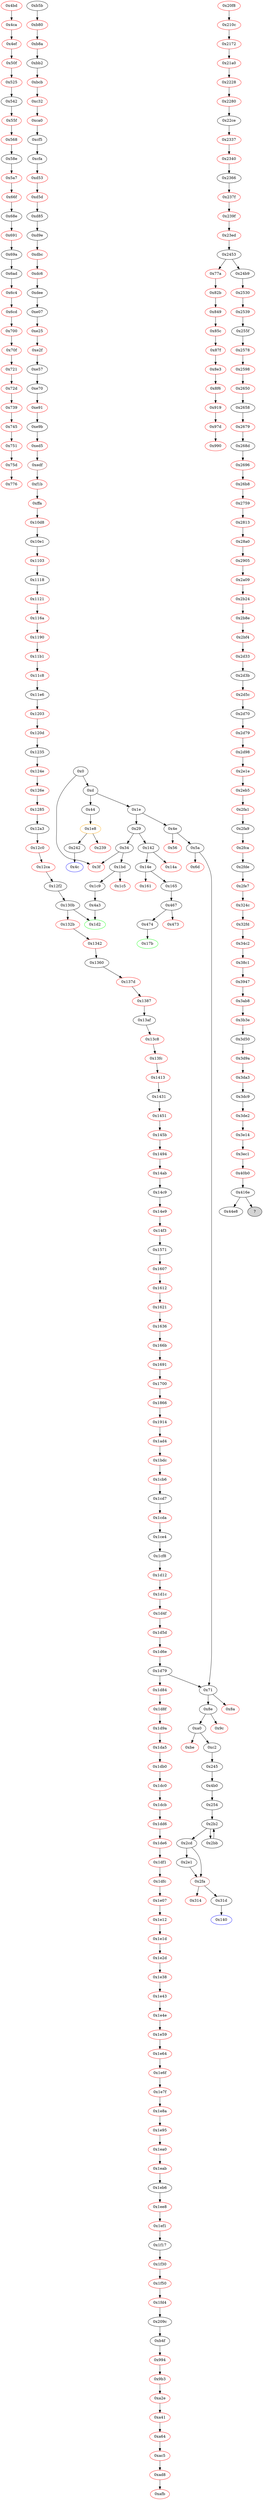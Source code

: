 strict digraph "" {
"0x6ad" [fillcolor=white, id="0x6ad", style=filled, tooltip="Block 0x6ad\n[0x6ad:0x6c3]\n---\nPredecessors: [0x69a]\nSuccessors: [0x6c4]\n---\n0x6ad JUMPDEST\n0x6ae POP\n0x6af SWAP1\n0x6b0 POP\n0x6b1 PUSH2 0x1fc\n0x6b4 SWAP2\n0x6b5 SWAP1\n0x6b6 PUSH2 0x200\n0x6b9 JUMP\n0x6ba JUMPDEST\n0x6bb POP\n0x6bc SWAP1\n0x6bd JUMP\n0x6be JUMPDEST\n0x6bf PUSH2 0x222\n0x6c2 SWAP2\n0x6c3 SWAP1\n---\n0x6ad: JUMPDEST \n0x6b1: V473 = 0x1fc\n0x6b6: V474 = 0x200\n0x6b9: THROW \n0x6ba: JUMPDEST \n0x6bd: JUMP S2\n0x6be: JUMPDEST \n0x6bf: V475 = 0x222\n---\nEntry stack: []\nStack pops: 9\nStack additions: [S0, S1, 0x222]\nExit stack: []\n\nDef sites:\n"];
"0x1dd6" [color=red, fillcolor=white, id="0x1dd6", style=filled, tooltip="Block 0x1dd6\n[0x1dd6:0x1de5]\n---\nPredecessors: [0x1dcb]\nSuccessors: [0x1de6]\n---\n0x1dd6 PUSH2 0x173\n0x1dd9 JUMP\n0x1dda JUMPDEST\n0x1ddb DUP1\n0x1ddc PUSH4 0x6ef8d66d\n0x1de1 EQ\n0x1de2 PUSH2 0x4c9\n0x1de5 JUMPI\n---\n0x1dd6: V2090 = 0x173\n0x1dd9: THROW \n0x1dda: JUMPDEST \n0x1ddc: V2091 = 0x6ef8d66d\n0x1de1: V2092 = EQ 0x6ef8d66d S0\n0x1de2: V2093 = 0x4c9\n0x1de5: THROWI V2092\n---\nEntry stack: [S0]\nStack pops: 0\nStack additions: [S0]\nExit stack: []\n\nDef sites:\nS0: {}\n"];
"0x85c" [color=red, fillcolor=white, id="0x85c", style=filled, tooltip="Block 0x85c\n[0x85c:0x87e]\n---\nPredecessors: [0x849]\nSuccessors: [0x87f]\n---\n0x85c PUSH1 0x0\n0x85e DUP1\n0x85f REVERT\n0x860 JUMPDEST\n0x861 DUP1\n0x862 CALLDATALOAD\n0x863 SWAP1\n0x864 PUSH1 0x20\n0x866 ADD\n0x867 SWAP2\n0x868 DUP5\n0x869 PUSH1 0x1\n0x86b DUP4\n0x86c MUL\n0x86d DUP5\n0x86e ADD\n0x86f GT\n0x870 PUSH5 0x100000000\n0x876 DUP4\n0x877 GT\n0x878 OR\n0x879 ISZERO\n0x87a PUSH3 0x190\n0x87e JUMPI\n---\n0x85c: V592 = 0x0\n0x85f: REVERT 0x0 0x0\n0x860: JUMPDEST \n0x862: V593 = CALLDATALOAD S0\n0x864: V594 = 0x20\n0x866: V595 = ADD 0x20 S0\n0x869: V596 = 0x1\n0x86c: V597 = MUL V593 0x1\n0x86e: V598 = ADD V595 V597\n0x86f: V599 = GT V598 S3\n0x870: V600 = 0x100000000\n0x877: V601 = GT V593 0x100000000\n0x878: V602 = OR V601 V599\n0x879: V603 = ISZERO V602\n0x87a: V604 = 0x190\n0x87e: THROWI V603\n---\nEntry stack: [S3, S2, S1, V586]\nStack pops: 0\nStack additions: [S1, V593, V595, S2, S3]\nExit stack: []\n\nDef sites:\nS3: {}\nS2: {}\nS1: {}\nV586: {0x84d.0x84f}\n"];
"0x239f" [color=red, fillcolor=white, id="0x239f", style=filled, tooltip="Block 0x239f\n[0x239f:0x23ec]\n---\nPredecessors: [0x237f]\nSuccessors: [0x23ed]\n---\n0x239f PUSH1 0x0\n0x23a1 DUP1\n0x23a2 REVERT\n0x23a3 JUMPDEST\n0x23a4 DUP2\n0x23a5 ADD\n0x23a6 SWAP1\n0x23a7 DUP1\n0x23a8 DUP1\n0x23a9 CALLDATALOAD\n0x23aa PUSH20 0xffffffffffffffffffffffffffffffffffffffff\n0x23bf AND\n0x23c0 SWAP1\n0x23c1 PUSH1 0x20\n0x23c3 ADD\n0x23c4 SWAP1\n0x23c5 SWAP3\n0x23c6 SWAP2\n0x23c7 SWAP1\n0x23c8 POP\n0x23c9 POP\n0x23ca POP\n0x23cb PUSH2 0x1040\n0x23ce JUMP\n0x23cf JUMPDEST\n0x23d0 STOP\n0x23d1 JUMPDEST\n0x23d2 PUSH2 0x696\n0x23d5 PUSH2 0x10b1\n0x23d8 JUMP\n0x23d9 JUMPDEST\n0x23da STOP\n0x23db JUMPDEST\n0x23dc PUSH2 0x6e4\n0x23df PUSH1 0x4\n0x23e1 DUP1\n0x23e2 CALLDATASIZE\n0x23e3 SUB\n0x23e4 PUSH1 0x40\n0x23e6 DUP2\n0x23e7 LT\n0x23e8 ISZERO\n0x23e9 PUSH2 0x6ae\n0x23ec JUMPI\n---\n0x239f: V2519 = 0x0\n0x23a2: REVERT 0x0 0x0\n0x23a3: JUMPDEST \n0x23a5: V2520 = ADD S1 S0\n0x23a9: V2521 = CALLDATALOAD S1\n0x23aa: V2522 = 0xffffffffffffffffffffffffffffffffffffffff\n0x23bf: V2523 = AND 0xffffffffffffffffffffffffffffffffffffffff V2521\n0x23c1: V2524 = 0x20\n0x23c3: V2525 = ADD 0x20 S1\n0x23cb: V2526 = 0x1040\n0x23ce: THROW \n0x23cf: JUMPDEST \n0x23d0: STOP \n0x23d1: JUMPDEST \n0x23d2: V2527 = 0x696\n0x23d5: V2528 = 0x10b1\n0x23d8: THROW \n0x23d9: JUMPDEST \n0x23da: STOP \n0x23db: JUMPDEST \n0x23dc: V2529 = 0x6e4\n0x23df: V2530 = 0x4\n0x23e2: V2531 = CALLDATASIZE\n0x23e3: V2532 = SUB V2531 0x4\n0x23e4: V2533 = 0x40\n0x23e7: V2534 = LT V2532 0x40\n0x23e8: V2535 = ISZERO V2534\n0x23e9: V2536 = 0x6ae\n0x23ec: THROWI V2535\n---\nEntry stack: [0x68c, 0x4, V2514]\nStack pops: 0\nStack additions: [V2523, 0x696, V2532, 0x4, 0x6e4]\nExit stack: []\n\nDef sites:\n0x68c: {0x238d.0x238e}\n0x4: {0x238d.0x2391}\nV2514: {0x238d.0x2395}\n"];
"0x2cd" [fillcolor=white, id="0x2cd", style=filled, tooltip="Block 0x2cd\n[0x2cd:0x2e0]\n---\nPredecessors: [0x2b2]\nSuccessors: [0x2e1, 0x2fa]\n---\n0x2cd JUMPDEST\n0x2ce POP\n0x2cf POP\n0x2d0 POP\n0x2d1 POP\n0x2d2 SWAP1\n0x2d3 POP\n0x2d4 SWAP1\n0x2d5 DUP2\n0x2d6 ADD\n0x2d7 SWAP1\n0x2d8 PUSH1 0x1f\n0x2da AND\n0x2db DUP1\n0x2dc ISZERO\n0x2dd PUSH2 0x2fa\n0x2e0 JUMPI\n---\n0x2cd: JUMPDEST \n0x2d6: V197 = ADD V184 V183\n0x2d8: V198 = 0x1f\n0x2da: V199 = AND 0x1f V184\n0x2dc: V200 = ISZERO V199\n0x2dd: V201 = 0x2fa\n0x2e0: JUMPI 0x2fa V200\n---\nEntry stack: [V9, 0x140, V75, V90, V95, V75, V90, V95, V308, V308, V183, V186, V184, V184, V183, V186, S0]\nStack pops: 7\nStack additions: [V197, V199]\nExit stack: [V9, 0x140, V75, V90, V95, V75, V90, V95, V308, V308, V197, V199]\n\nDef sites:\nV9: {0xd.0x12}\n0x140: {0x5a.0x5c}\nV75: {0xc2.0xd5}\nV90: {0xc2.0x110}\nV95: {0xc2.0x130}\nV75: {0xc2.0xd5}\nV90: {0xc2.0x110}\nV95: {0xc2.0x130}\nV308: {0x4b0.0x4ba}\nV308: {0x4b0.0x4ba}\nV183: {0x254.0x2a3}\nV186: {0x254.0x2ab}\nV184: {0x254.0x2a7}\nV184: {0x254.0x2a7}\nV183: {0x254.0x2a3}\nV186: {0x254.0x2ab}\nS0: {0x2bb.0x2c6, 0x254.0x2b0}\n"];
"0x166b" [color=red, fillcolor=white, id="0x166b", style=filled, tooltip="Block 0x166b\n[0x166b:0x1690]\n---\nPredecessors: [0x1636]\nSuccessors: [0x1691]\n---\n0x166b INVALID\n0x166c JUMPDEST\n0x166d PUSH1 0x20\n0x166f MUL\n0x1670 PUSH1 0x20\n0x1672 ADD\n0x1673 ADD\n0x1674 MLOAD\n0x1675 PUSH3 0x62b\n0x1679 PUSH1 0x20\n0x167b SHL\n0x167c PUSH1 0x20\n0x167e SHR\n0x167f JUMP\n0x1680 JUMPDEST\n0x1681 PUSH3 0x549\n0x1685 DUP2\n0x1686 PUSH1 0x0\n0x1688 DUP2\n0x1689 MLOAD\n0x168a DUP2\n0x168b LT\n0x168c PUSH3 0x535\n0x1690 JUMPI\n---\n0x166b: INVALID \n0x166c: JUMPDEST \n0x166d: V1664 = 0x20\n0x166f: V1665 = MUL 0x20 S0\n0x1670: V1666 = 0x20\n0x1672: V1667 = ADD 0x20 V1665\n0x1673: V1668 = ADD V1667 S1\n0x1674: V1669 = M[V1668]\n0x1675: V1670 = 0x62b\n0x1679: V1671 = 0x20\n0x167b: V1672 = SHL 0x20 0x62b\n0x167c: V1673 = 0x20\n0x167e: V1674 = SHR 0x20 0x62b00000000\n0x167f: THROW \n0x1680: JUMPDEST \n0x1681: V1675 = 0x549\n0x1686: V1676 = 0x0\n0x1689: V1677 = M[S0]\n0x168b: V1678 = LT 0x0 V1677\n0x168c: V1679 = 0x535\n0x1690: THROWI V1678\n---\nEntry stack: [S3, 0x523, S1, 0x0]\nStack pops: 0\nStack additions: [V1669, 0x0, S0, 0x549, S0]\nExit stack: []\n\nDef sites:\nS3: {}\n0x523: {0x1659.0x165b}\nS1: {}\n0x0: {0x1659.0x1660}\n"];
"0x4ef" [color=red, fillcolor=white, id="0x4ef", style=filled, tooltip="Block 0x4ef\n[0x4ef:0x50e]\n---\nPredecessors: [0x4ca]\nSuccessors: [0x50f]\n---\n0x4ef PUSH1 0x0\n0x4f1 DUP1\n0x4f2 REVERT\n0x4f3 JUMPDEST\n0x4f4 DUP2\n0x4f5 ADD\n0x4f6 SWAP1\n0x4f7 DUP1\n0x4f8 DUP1\n0x4f9 MLOAD\n0x4fa PUSH1 0x40\n0x4fc MLOAD\n0x4fd SWAP4\n0x4fe SWAP3\n0x4ff SWAP2\n0x500 SWAP1\n0x501 DUP5\n0x502 PUSH5 0x100000000\n0x508 DUP3\n0x509 GT\n0x50a ISZERO\n0x50b PUSH2 0x55\n0x50e JUMPI\n---\n0x4ef: V327 = 0x0\n0x4f2: REVERT 0x0 0x0\n0x4f3: JUMPDEST \n0x4f5: V328 = ADD S1 S0\n0x4f9: V329 = M[S1]\n0x4fa: V330 = 0x40\n0x4fc: V331 = M[0x40]\n0x502: V332 = 0x100000000\n0x509: V333 = GT V329 0x100000000\n0x50a: V334 = ISZERO V333\n0x50b: V335 = 0x55\n0x50e: THROWI V334\n---\nEntry stack: [V316, V319]\nStack pops: 0\nStack additions: [V331, V329, S1, S1, V328, V331]\nExit stack: []\n\nDef sites:\nV316: {0x4ce.0x4d2}\nV319: {0x4ce.0x4d8}\n"];
"0x1cd7" [fillcolor=white, id="0x1cd7", style=filled, tooltip="Block 0x1cd7\n[0x1cd7:0x1cd9]\n---\nPredecessors: [0x1cb6]\nSuccessors: [0x1cda]\n---\n0x1cd7 SWAP2\n0x1cd8 DUP3\n0x1cd9 ADD\n---\n0x1cd9: V2020 = ADD S0 S2\n---\nEntry stack: [S4, S3, S2, S1, S0]\nStack pops: 3\nStack additions: [S0, S1, V2020]\nExit stack: [S4, S3, S0, S1, V2020]\n\nDef sites:\nS4: {}\nS3: {}\nS2: {}\nS1: {}\nS0: {}\n"];
"0x1dc0" [color=red, fillcolor=white, id="0x1dc0", style=filled, tooltip="Block 0x1dc0\n[0x1dc0:0x1dca]\n---\nPredecessors: [0x1db0]\nSuccessors: [0x1dcb]\n---\n0x1dc0 DUP1\n0x1dc1 PUSH4 0x98650275\n0x1dc6 EQ\n0x1dc7 PUSH2 0x68e\n0x1dca JUMPI\n---\n0x1dc1: V2084 = 0x98650275\n0x1dc6: V2085 = EQ 0x98650275 S0\n0x1dc7: V2086 = 0x68e\n0x1dca: THROWI V2085\n---\nEntry stack: [S0]\nStack pops: 1\nStack additions: [S0]\nExit stack: [S0]\n\nDef sites:\nS0: {}\n"];
"0x1636" [color=red, fillcolor=white, id="0x1636", style=filled, tooltip="Block 0x1636\n[0x1636:0x166a]\n---\nPredecessors: [0x1621]\nSuccessors: [0x166b]\n---\n0x1636 INVALID\n0x1637 JUMPDEST\n0x1638 PUSH1 0x20\n0x163a MUL\n0x163b PUSH1 0x20\n0x163d ADD\n0x163e ADD\n0x163f MLOAD\n0x1640 PUSH3 0x56f\n0x1644 PUSH1 0x20\n0x1646 SHL\n0x1647 PUSH1 0x20\n0x1649 SHR\n0x164a JUMP\n0x164b JUMPDEST\n0x164c DUP1\n0x164d DUP1\n0x164e PUSH1 0x1\n0x1650 ADD\n0x1651 SWAP2\n0x1652 POP\n0x1653 POP\n0x1654 PUSH3 0x4aa\n0x1658 JUMP\n0x1659 JUMPDEST\n0x165a POP\n0x165b PUSH3 0x523\n0x165f DUP2\n0x1660 PUSH1 0x0\n0x1662 DUP2\n0x1663 MLOAD\n0x1664 DUP2\n0x1665 LT\n0x1666 PUSH3 0x50f\n0x166a JUMPI\n---\n0x1636: INVALID \n0x1637: JUMPDEST \n0x1638: V1645 = 0x20\n0x163a: V1646 = MUL 0x20 S0\n0x163b: V1647 = 0x20\n0x163d: V1648 = ADD 0x20 V1646\n0x163e: V1649 = ADD V1648 S1\n0x163f: V1650 = M[V1649]\n0x1640: V1651 = 0x56f\n0x1644: V1652 = 0x20\n0x1646: V1653 = SHL 0x20 0x56f\n0x1647: V1654 = 0x20\n0x1649: V1655 = SHR 0x20 0x56f00000000\n0x164a: THROW \n0x164b: JUMPDEST \n0x164e: V1656 = 0x1\n0x1650: V1657 = ADD 0x1 S0\n0x1654: V1658 = 0x4aa\n0x1658: THROW \n0x1659: JUMPDEST \n0x165b: V1659 = 0x523\n0x1660: V1660 = 0x0\n0x1663: V1661 = M[S1]\n0x1665: V1662 = LT 0x0 V1661\n0x1666: V1663 = 0x50f\n0x166a: THROWI V1662\n---\nEntry stack: [S6, S5, S4, S3, V1641, S1, S0]\nStack pops: 0\nStack additions: [V1650, V1657, 0x0, S1, 0x523, S1]\nExit stack: []\n\nDef sites:\nS6: {}\nS5: {}\nS4: {}\nS3: {}\nV1641: {0x1622.0x162a}\nS1: {}\nS0: {}\n"];
"0x2280" [color=red, fillcolor=white, id="0x2280", style=filled, tooltip="Block 0x2280\n[0x2280:0x22cd]\n---\nPredecessors: [0x2228]\nSuccessors: [0x22ce]\n---\n0x2280 PUSH1 0x0\n0x2282 DUP1\n0x2283 REVERT\n0x2284 JUMPDEST\n0x2285 DUP2\n0x2286 ADD\n0x2287 SWAP1\n0x2288 DUP1\n0x2289 DUP1\n0x228a CALLDATALOAD\n0x228b PUSH20 0xffffffffffffffffffffffffffffffffffffffff\n0x22a0 AND\n0x22a1 SWAP1\n0x22a2 PUSH1 0x20\n0x22a4 ADD\n0x22a5 SWAP1\n0x22a6 SWAP3\n0x22a7 SWAP2\n0x22a8 SWAP1\n0x22a9 DUP1\n0x22aa CALLDATALOAD\n0x22ab SWAP1\n0x22ac PUSH1 0x20\n0x22ae ADD\n0x22af SWAP1\n0x22b0 SWAP3\n0x22b1 SWAP2\n0x22b2 SWAP1\n0x22b3 POP\n0x22b4 POP\n0x22b5 POP\n0x22b6 PUSH2 0xdc5\n0x22b9 JUMP\n0x22ba JUMPDEST\n0x22bb STOP\n0x22bc JUMPDEST\n0x22bd PUSH2 0x5bb\n0x22c0 PUSH1 0x4\n0x22c2 DUP1\n0x22c3 CALLDATASIZE\n0x22c4 SUB\n0x22c5 PUSH1 0x20\n0x22c7 DUP2\n0x22c8 LT\n0x22c9 ISZERO\n0x22ca PUSH2 0x58f\n0x22cd JUMPI\n---\n0x2280: V2439 = 0x0\n0x2283: REVERT 0x0 0x0\n0x2284: JUMPDEST \n0x2286: V2440 = ADD S1 S0\n0x228a: V2441 = CALLDATALOAD S1\n0x228b: V2442 = 0xffffffffffffffffffffffffffffffffffffffff\n0x22a0: V2443 = AND 0xffffffffffffffffffffffffffffffffffffffff V2441\n0x22a2: V2444 = 0x20\n0x22a4: V2445 = ADD 0x20 S1\n0x22aa: V2446 = CALLDATALOAD V2445\n0x22ac: V2447 = 0x20\n0x22ae: V2448 = ADD 0x20 V2445\n0x22b6: V2449 = 0xdc5\n0x22b9: THROW \n0x22ba: JUMPDEST \n0x22bb: STOP \n0x22bc: JUMPDEST \n0x22bd: V2450 = 0x5bb\n0x22c0: V2451 = 0x4\n0x22c3: V2452 = CALLDATASIZE\n0x22c4: V2453 = SUB V2452 0x4\n0x22c5: V2454 = 0x20\n0x22c8: V2455 = LT V2453 0x20\n0x22c9: V2456 = ISZERO V2455\n0x22ca: V2457 = 0x58f\n0x22cd: THROWI V2456\n---\nEntry stack: [0x577, 0x4, V2434]\nStack pops: 0\nStack additions: [V2446, V2443, V2453, 0x4, 0x5bb]\nExit stack: []\n\nDef sites:\n0x577: {0x226e.0x226f}\n0x4: {0x226e.0x2272}\nV2434: {0x226e.0x2276}\n"];
"0x9b3" [color=red, fillcolor=white, id="0x9b3", style=filled, tooltip="Block 0x9b3\n[0x9b3:0xa2d]\n---\nPredecessors: [0x994]\nSuccessors: [0xa2e]\n---\n0x9b3 PUSH1 0x0\n0x9b5 DUP1\n0x9b6 REVERT\n0x9b7 JUMPDEST\n0x9b8 SWAP2\n0x9b9 SWAP1\n0x9ba DUP1\n0x9bb DUP1\n0x9bc PUSH1 0x1f\n0x9be ADD\n0x9bf PUSH1 0x20\n0x9c1 DUP1\n0x9c2 SWAP2\n0x9c3 DIV\n0x9c4 MUL\n0x9c5 PUSH1 0x20\n0x9c7 ADD\n0x9c8 PUSH1 0x40\n0x9ca MLOAD\n0x9cb SWAP1\n0x9cc DUP2\n0x9cd ADD\n0x9ce PUSH1 0x40\n0x9d0 MSTORE\n0x9d1 DUP1\n0x9d2 SWAP4\n0x9d3 SWAP3\n0x9d4 SWAP2\n0x9d5 SWAP1\n0x9d6 DUP2\n0x9d7 DUP2\n0x9d8 MSTORE\n0x9d9 PUSH1 0x20\n0x9db ADD\n0x9dc DUP4\n0x9dd DUP4\n0x9de DUP1\n0x9df DUP3\n0x9e0 DUP5\n0x9e1 CALLDATACOPY\n0x9e2 PUSH1 0x0\n0x9e4 DUP2\n0x9e5 DUP5\n0x9e6 ADD\n0x9e7 MSTORE\n0x9e8 PUSH1 0x1f\n0x9ea NOT\n0x9eb PUSH1 0x1f\n0x9ed DUP3\n0x9ee ADD\n0x9ef AND\n0x9f0 SWAP1\n0x9f1 POP\n0x9f2 DUP1\n0x9f3 DUP4\n0x9f4 ADD\n0x9f5 SWAP3\n0x9f6 POP\n0x9f7 POP\n0x9f8 POP\n0x9f9 POP\n0x9fa POP\n0x9fb POP\n0x9fc POP\n0x9fd SWAP2\n0x9fe SWAP3\n0x9ff SWAP2\n0xa00 SWAP3\n0xa01 SWAP1\n0xa02 DUP1\n0xa03 CALLDATALOAD\n0xa04 PUSH1 0xff\n0xa06 AND\n0xa07 SWAP1\n0xa08 PUSH1 0x20\n0xa0a ADD\n0xa0b SWAP1\n0xa0c SWAP3\n0xa0d SWAP2\n0xa0e SWAP1\n0xa0f DUP1\n0xa10 CALLDATALOAD\n0xa11 SWAP1\n0xa12 PUSH1 0x20\n0xa14 ADD\n0xa15 SWAP1\n0xa16 SWAP3\n0xa17 SWAP2\n0xa18 SWAP1\n0xa19 DUP1\n0xa1a CALLDATALOAD\n0xa1b SWAP1\n0xa1c PUSH1 0x20\n0xa1e ADD\n0xa1f SWAP1\n0xa20 PUSH5 0x100000000\n0xa26 DUP2\n0xa27 GT\n0xa28 ISZERO\n0xa29 PUSH3 0x33f\n0xa2d JUMPI\n---\n0x9b3: V703 = 0x0\n0x9b6: REVERT 0x0 0x0\n0x9b7: JUMPDEST \n0x9bc: V704 = 0x1f\n0x9be: V705 = ADD 0x1f S1\n0x9bf: V706 = 0x20\n0x9c3: V707 = DIV V705 0x20\n0x9c4: V708 = MUL V707 0x20\n0x9c5: V709 = 0x20\n0x9c7: V710 = ADD 0x20 V708\n0x9c8: V711 = 0x40\n0x9ca: V712 = M[0x40]\n0x9cd: V713 = ADD V712 V710\n0x9ce: V714 = 0x40\n0x9d0: M[0x40] = V713\n0x9d8: M[V712] = S1\n0x9d9: V715 = 0x20\n0x9db: V716 = ADD 0x20 V712\n0x9e1: CALLDATACOPY V716 S2 S1\n0x9e2: V717 = 0x0\n0x9e6: V718 = ADD V716 S1\n0x9e7: M[V718] = 0x0\n0x9e8: V719 = 0x1f\n0x9ea: V720 = NOT 0x1f\n0x9eb: V721 = 0x1f\n0x9ee: V722 = ADD S1 0x1f\n0x9ef: V723 = AND V722 0xffffffffffffffffffffffffffffffffffffffffffffffffffffffffffffffe0\n0x9f4: V724 = ADD V716 V723\n0xa03: V725 = CALLDATALOAD S0\n0xa04: V726 = 0xff\n0xa06: V727 = AND 0xff V725\n0xa08: V728 = 0x20\n0xa0a: V729 = ADD 0x20 S0\n0xa10: V730 = CALLDATALOAD V729\n0xa12: V731 = 0x20\n0xa14: V732 = ADD 0x20 V729\n0xa1a: V733 = CALLDATALOAD V732\n0xa1c: V734 = 0x20\n0xa1e: V735 = ADD 0x20 V732\n0xa20: V736 = 0x100000000\n0xa27: V737 = GT V733 0x100000000\n0xa28: V738 = ISZERO V737\n0xa29: V739 = 0x33f\n0xa2d: THROWI V738\n---\nEntry stack: [S4, S3, 0x488, V691, S0]\nStack pops: 0\nStack additions: [V733, V735, S3, S4, V730, V727, V712]\nExit stack: []\n\nDef sites:\nS4: {}\nS3: {}\n0x488: {0x994.0x99a}\nV691: {0x994.0x996}\nS0: {}\n"];
"0x56" [color=red, fillcolor=white, id="0x56", style=filled, tooltip="Block 0x56\n[0x56:0x59]\n---\nPredecessors: [0x4e]\nSuccessors: []\n---\n0x56 PUSH1 0x0\n0x58 DUP1\n0x59 REVERT\n---\n0x56: V28 = 0x0\n0x59: REVERT 0x0 0x0\n---\nEntry stack: [V9, V25]\nStack pops: 0\nStack additions: []\nExit stack: [V9, V25]\n\nDef sites:\nV9: {0xd.0x12}\nV25: {0x4e.0x4f}\n"];
"0x1431" [fillcolor=white, id="0x1431", style=filled, tooltip="Block 0x1431\n[0x1431:0x1450]\n---\nPredecessors: [0x1413]\nSuccessors: [0x1451]\n---\n0x1431 PUSH1 0x0\n0x1433 DUP1\n0x1434 REVERT\n0x1435 JUMPDEST\n0x1436 DUP1\n0x1437 DUP4\n0x1438 MSTORE\n0x1439 PUSH1 0x20\n0x143b DUP4\n0x143c ADD\n0x143d SWAP3\n0x143e POP\n0x143f POP\n0x1440 POP\n0x1441 SWAP1\n0x1442 DUP1\n0x1443 MLOAD\n0x1444 SWAP1\n0x1445 PUSH1 0x20\n0x1447 ADD\n0x1448 SWAP1\n0x1449 PUSH1 0x20\n0x144b MUL\n0x144c DUP1\n0x144d DUP4\n0x144e DUP4\n0x144f PUSH1 0x0\n---\n0x1431: V1500 = 0x0\n0x1434: REVERT 0x0 0x0\n0x1435: JUMPDEST \n0x1438: M[S2] = S0\n0x1439: V1501 = 0x20\n0x143c: V1502 = ADD S2 0x20\n0x1443: V1503 = M[S3]\n0x1445: V1504 = 0x20\n0x1447: V1505 = ADD 0x20 S3\n0x1449: V1506 = 0x20\n0x144b: V1507 = MUL 0x20 V1503\n0x144f: V1508 = 0x0\n---\nEntry stack: [S6, S5, S4, S3, S2, S1, V1490]\nStack pops: 0\nStack additions: [0x0, V1505, V1502, V1507, V1507, V1505, V1502]\nExit stack: []\n\nDef sites:\nS6: {}\nS5: {}\nS4: {}\nS3: {}\nS2: {}\nS1: {}\nV1490: {0x1417.0x1419}\n"];
"0x4a3" [fillcolor=white, id="0x4a3", style=filled, tooltip="Block 0x4a3\n[0x4a3:0x4af]\n---\nPredecessors: [0x1c9]\nSuccessors: [0x1d2]\n---\n0x4a3 JUMPDEST\n0x4a4 PUSH1 0x0\n0x4a6 PUSH1 0x1\n0x4a8 DUP1\n0x4a9 SLOAD\n0x4aa SWAP1\n0x4ab POP\n0x4ac SWAP1\n0x4ad POP\n0x4ae SWAP1\n0x4af JUMP\n---\n0x4a3: JUMPDEST \n0x4a4: V303 = 0x0\n0x4a6: V304 = 0x1\n0x4a9: V305 = S[0x1]\n0x4af: JUMP 0x1d2\n---\nEntry stack: [V9, 0x1d2]\nStack pops: 1\nStack additions: [V305]\nExit stack: [V9, V305]\n\nDef sites:\nV9: {0xd.0x12}\n0x1d2: {0x1c9.0x1cb}\n"];
"0x10e1" [fillcolor=white, id="0x10e1", style=filled, tooltip="Block 0x10e1\n[0x10e1:0x1102]\n---\nPredecessors: [0x10d8]\nSuccessors: [0x1103]\n---\n0x10e1 PUSH2 0x100\n0x10e4 DUP1\n0x10e5 DUP4\n0x10e6 SLOAD\n0x10e7 DIV\n0x10e8 MUL\n0x10e9 DUP4\n0x10ea MSTORE\n0x10eb SWAP2\n0x10ec PUSH1 0x20\n0x10ee ADD\n0x10ef SWAP2\n0x10f0 PUSH3 0xa2e\n0x10f4 JUMP\n0x10f5 JUMPDEST\n0x10f6 DUP3\n0x10f7 ADD\n0x10f8 SWAP2\n0x10f9 SWAP1\n0x10fa PUSH1 0x0\n0x10fc MSTORE\n0x10fd PUSH1 0x20\n0x10ff PUSH1 0x0\n0x1101 SHA3\n0x1102 SWAP1\n---\n0x10e1: V1233 = 0x100\n0x10e6: V1234 = S[0x0]\n0x10e7: V1235 = DIV V1234 0x100\n0x10e8: V1236 = MUL V1235 0x100\n0x10ea: M[V1216] = V1236\n0x10ec: V1237 = 0x20\n0x10ee: V1238 = ADD 0x20 V1216\n0x10f0: V1239 = 0xa2e\n0x10f4: THROW \n0x10f5: JUMPDEST \n0x10f7: V1240 = ADD S2 S0\n0x10fa: V1241 = 0x0\n0x10fc: M[0x0] = S1\n0x10fd: V1242 = 0x20\n0x10ff: V1243 = 0x0\n0x1101: V1244 = SHA3 0x0 0x20\n---\nEntry stack: [V1212, 0x0, V1203, V1216, 0x0, V1227]\nStack pops: 3\nStack additions: [S2, V1244, V1240]\nExit stack: []\n\nDef sites:\nV1212: {0x1087.0x10ac}\n0x0: {0x1087.0x1088}\nV1203: {0x1087.0x109c}\nV1216: {0x1087.0x10bc}\n0x0: {0x1087.0x1088}\nV1227: {0x1087.0x10d0}\n"];
"0x11e6" [fillcolor=white, id="0x11e6", style=filled, tooltip="Block 0x11e6\n[0x11e6:0x1202]\n---\nPredecessors: [0x11c8]\nSuccessors: [0x1203]\n---\n0x11e6 PUSH1 0x0\n0x11e8 DUP1\n0x11e9 REVERT\n0x11ea JUMPDEST\n0x11eb DUP1\n0x11ec DUP4\n0x11ed MSTORE\n0x11ee PUSH1 0x20\n0x11f0 DUP4\n0x11f1 ADD\n0x11f2 SWAP3\n0x11f3 POP\n0x11f4 POP\n0x11f5 POP\n0x11f6 SWAP1\n0x11f7 DUP1\n0x11f8 MLOAD\n0x11f9 SWAP1\n0x11fa PUSH1 0x20\n0x11fc ADD\n0x11fd SWAP1\n0x11fe DUP1\n0x11ff DUP4\n0x1200 DUP4\n0x1201 PUSH1 0x0\n---\n0x11e6: V1311 = 0x0\n0x11e9: REVERT 0x0 0x0\n0x11ea: JUMPDEST \n0x11ed: M[S2] = S0\n0x11ee: V1312 = 0x20\n0x11f1: V1313 = ADD S2 0x20\n0x11f8: V1314 = M[S3]\n0x11fa: V1315 = 0x20\n0x11fc: V1316 = ADD 0x20 S3\n0x1201: V1317 = 0x0\n---\nEntry stack: [S6, S5, S4, S3, S2, S1, V1301]\nStack pops: 0\nStack additions: [0x0, V1316, V1313, V1314, V1314, V1316, V1313]\nExit stack: []\n\nDef sites:\nS6: {}\nS5: {}\nS4: {}\nS3: {}\nS2: {}\nS1: {}\nV1301: {0x11cc.0x11ce}\n"];
"0x165" [fillcolor=white, id="0x165", style=filled, tooltip="Block 0x165\n[0x165:0x17a]\n---\nPredecessors: [0x14e]\nSuccessors: [0x467]\n---\n0x165 JUMPDEST\n0x166 DUP2\n0x167 ADD\n0x168 SWAP1\n0x169 DUP1\n0x16a DUP1\n0x16b CALLDATALOAD\n0x16c SWAP1\n0x16d PUSH1 0x20\n0x16f ADD\n0x170 SWAP1\n0x171 SWAP3\n0x172 SWAP2\n0x173 SWAP1\n0x174 POP\n0x175 POP\n0x176 POP\n0x177 PUSH2 0x467\n0x17a JUMP\n---\n0x165: JUMPDEST \n0x167: V112 = ADD 0x4 V106\n0x16b: V113 = CALLDATALOAD 0x4\n0x16d: V114 = 0x20\n0x16f: V115 = ADD 0x20 0x4\n0x177: V116 = 0x467\n0x17a: JUMP 0x467\n---\nEntry stack: [V9, 0x17b, 0x4, V106]\nStack pops: 2\nStack additions: [V113]\nExit stack: [V9, 0x17b, V113]\n\nDef sites:\nV9: {0xd.0x12}\n0x17b: {0x14e.0x150}\n0x4: {0x14e.0x153}\nV106: {0x14e.0x157}\n"];
"0x32fd" [color=red, fillcolor=white, id="0x32fd", style=filled, tooltip="Block 0x32fd\n[0x32fd:0x34c1]\n---\nPredecessors: [0x324c]\nSuccessors: [0x34c2]\n---\n0x32fd PUSH1 0x40\n0x32ff MLOAD\n0x3300 PUSH32 0x8c379a000000000000000000000000000000000000000000000000000000000\n0x3321 DUP2\n0x3322 MSTORE\n0x3323 PUSH1 0x4\n0x3325 ADD\n0x3326 DUP1\n0x3327 DUP1\n0x3328 PUSH1 0x20\n0x332a ADD\n0x332b DUP3\n0x332c DUP2\n0x332d SUB\n0x332e DUP3\n0x332f MSTORE\n0x3330 PUSH1 0x21\n0x3332 DUP2\n0x3333 MSTORE\n0x3334 PUSH1 0x20\n0x3336 ADD\n0x3337 DUP1\n0x3338 PUSH2 0x2673\n0x333b PUSH1 0x21\n0x333d SWAP2\n0x333e CODECOPY\n0x333f PUSH1 0x40\n0x3341 ADD\n0x3342 SWAP2\n0x3343 POP\n0x3344 POP\n0x3345 PUSH1 0x40\n0x3347 MLOAD\n0x3348 DUP1\n0x3349 SWAP2\n0x334a SUB\n0x334b SWAP1\n0x334c REVERT\n0x334d JUMPDEST\n0x334e PUSH2 0x1616\n0x3351 DUP3\n0x3352 PUSH1 0x0\n0x3354 DUP4\n0x3355 PUSH2 0x230f\n0x3358 JUMP\n0x3359 JUMPDEST\n0x335a PUSH2 0x1681\n0x335d DUP2\n0x335e PUSH1 0x40\n0x3360 MLOAD\n0x3361 DUP1\n0x3362 PUSH1 0x60\n0x3364 ADD\n0x3365 PUSH1 0x40\n0x3367 MSTORE\n0x3368 DUP1\n0x3369 PUSH1 0x22\n0x336b DUP2\n0x336c MSTORE\n0x336d PUSH1 0x20\n0x336f ADD\n0x3370 PUSH2 0x251a\n0x3373 PUSH1 0x22\n0x3375 SWAP2\n0x3376 CODECOPY\n0x3377 PUSH1 0x0\n0x3379 DUP1\n0x337a DUP7\n0x337b PUSH20 0xffffffffffffffffffffffffffffffffffffffff\n0x3390 AND\n0x3391 PUSH20 0xffffffffffffffffffffffffffffffffffffffff\n0x33a6 AND\n0x33a7 DUP2\n0x33a8 MSTORE\n0x33a9 PUSH1 0x20\n0x33ab ADD\n0x33ac SWAP1\n0x33ad DUP2\n0x33ae MSTORE\n0x33af PUSH1 0x20\n0x33b1 ADD\n0x33b2 PUSH1 0x0\n0x33b4 SHA3\n0x33b5 SLOAD\n0x33b6 PUSH2 0x2000\n0x33b9 SWAP1\n0x33ba SWAP3\n0x33bb SWAP2\n0x33bc SWAP1\n0x33bd PUSH4 0xffffffff\n0x33c2 AND\n0x33c3 JUMP\n0x33c4 JUMPDEST\n0x33c5 PUSH1 0x0\n0x33c7 DUP1\n0x33c8 DUP5\n0x33c9 PUSH20 0xffffffffffffffffffffffffffffffffffffffff\n0x33de AND\n0x33df PUSH20 0xffffffffffffffffffffffffffffffffffffffff\n0x33f4 AND\n0x33f5 DUP2\n0x33f6 MSTORE\n0x33f7 PUSH1 0x20\n0x33f9 ADD\n0x33fa SWAP1\n0x33fb DUP2\n0x33fc MSTORE\n0x33fd PUSH1 0x20\n0x33ff ADD\n0x3400 PUSH1 0x0\n0x3402 SHA3\n0x3403 DUP2\n0x3404 SWAP1\n0x3405 SSTORE\n0x3406 POP\n0x3407 PUSH2 0x16d8\n0x340a DUP2\n0x340b PUSH1 0x2\n0x340d SLOAD\n0x340e PUSH2 0x2314\n0x3411 SWAP1\n0x3412 SWAP2\n0x3413 SWAP1\n0x3414 PUSH4 0xffffffff\n0x3419 AND\n0x341a JUMP\n0x341b JUMPDEST\n0x341c PUSH1 0x2\n0x341e DUP2\n0x341f SWAP1\n0x3420 SSTORE\n0x3421 POP\n0x3422 PUSH1 0x0\n0x3424 PUSH20 0xffffffffffffffffffffffffffffffffffffffff\n0x3439 AND\n0x343a DUP3\n0x343b PUSH20 0xffffffffffffffffffffffffffffffffffffffff\n0x3450 AND\n0x3451 PUSH32 0xddf252ad1be2c89b69c2b068fc378daa952ba7f163c4a11628f55a4df523b3ef\n0x3472 DUP4\n0x3473 PUSH1 0x40\n0x3475 MLOAD\n0x3476 DUP1\n0x3477 DUP3\n0x3478 DUP2\n0x3479 MSTORE\n0x347a PUSH1 0x20\n0x347c ADD\n0x347d SWAP2\n0x347e POP\n0x347f POP\n0x3480 PUSH1 0x40\n0x3482 MLOAD\n0x3483 DUP1\n0x3484 SWAP2\n0x3485 SUB\n0x3486 SWAP1\n0x3487 LOG3\n0x3488 POP\n0x3489 POP\n0x348a JUMP\n0x348b JUMPDEST\n0x348c PUSH1 0x0\n0x348e DUP1\n0x348f PUSH20 0xffffffffffffffffffffffffffffffffffffffff\n0x34a4 AND\n0x34a5 DUP3\n0x34a6 PUSH20 0xffffffffffffffffffffffffffffffffffffffff\n0x34bb AND\n0x34bc EQ\n0x34bd ISZERO\n0x34be PUSH2 0x17cf\n0x34c1 JUMPI\n---\n0x32fd: V3475 = 0x40\n0x32ff: V3476 = M[0x40]\n0x3300: V3477 = 0x8c379a000000000000000000000000000000000000000000000000000000000\n0x3322: M[V3476] = 0x8c379a000000000000000000000000000000000000000000000000000000000\n0x3323: V3478 = 0x4\n0x3325: V3479 = ADD 0x4 V3476\n0x3328: V3480 = 0x20\n0x332a: V3481 = ADD 0x20 V3479\n0x332d: V3482 = SUB V3481 V3479\n0x332f: M[V3479] = V3482\n0x3330: V3483 = 0x21\n0x3333: M[V3481] = 0x21\n0x3334: V3484 = 0x20\n0x3336: V3485 = ADD 0x20 V3481\n0x3338: V3486 = 0x2673\n0x333b: V3487 = 0x21\n0x333e: CODECOPY V3485 0x2673 0x21\n0x333f: V3488 = 0x40\n0x3341: V3489 = ADD 0x40 V3485\n0x3345: V3490 = 0x40\n0x3347: V3491 = M[0x40]\n0x334a: V3492 = SUB V3489 V3491\n0x334c: REVERT V3491 V3492\n0x334d: JUMPDEST \n0x334e: V3493 = 0x1616\n0x3352: V3494 = 0x0\n0x3355: V3495 = 0x230f\n0x3358: THROW \n0x3359: JUMPDEST \n0x335a: V3496 = 0x1681\n0x335e: V3497 = 0x40\n0x3360: V3498 = M[0x40]\n0x3362: V3499 = 0x60\n0x3364: V3500 = ADD 0x60 V3498\n0x3365: V3501 = 0x40\n0x3367: M[0x40] = V3500\n0x3369: V3502 = 0x22\n0x336c: M[V3498] = 0x22\n0x336d: V3503 = 0x20\n0x336f: V3504 = ADD 0x20 V3498\n0x3370: V3505 = 0x251a\n0x3373: V3506 = 0x22\n0x3376: CODECOPY V3504 0x251a 0x22\n0x3377: V3507 = 0x0\n0x337b: V3508 = 0xffffffffffffffffffffffffffffffffffffffff\n0x3390: V3509 = AND 0xffffffffffffffffffffffffffffffffffffffff S1\n0x3391: V3510 = 0xffffffffffffffffffffffffffffffffffffffff\n0x33a6: V3511 = AND 0xffffffffffffffffffffffffffffffffffffffff V3509\n0x33a8: M[0x0] = V3511\n0x33a9: V3512 = 0x20\n0x33ab: V3513 = ADD 0x20 0x0\n0x33ae: M[0x20] = 0x0\n0x33af: V3514 = 0x20\n0x33b1: V3515 = ADD 0x20 0x20\n0x33b2: V3516 = 0x0\n0x33b4: V3517 = SHA3 0x0 0x40\n0x33b5: V3518 = S[V3517]\n0x33b6: V3519 = 0x2000\n0x33bd: V3520 = 0xffffffff\n0x33c2: V3521 = AND 0xffffffff 0x2000\n0x33c3: THROW \n0x33c4: JUMPDEST \n0x33c5: V3522 = 0x0\n0x33c9: V3523 = 0xffffffffffffffffffffffffffffffffffffffff\n0x33de: V3524 = AND 0xffffffffffffffffffffffffffffffffffffffff S2\n0x33df: V3525 = 0xffffffffffffffffffffffffffffffffffffffff\n0x33f4: V3526 = AND 0xffffffffffffffffffffffffffffffffffffffff V3524\n0x33f6: M[0x0] = V3526\n0x33f7: V3527 = 0x20\n0x33f9: V3528 = ADD 0x20 0x0\n0x33fc: M[0x20] = 0x0\n0x33fd: V3529 = 0x20\n0x33ff: V3530 = ADD 0x20 0x20\n0x3400: V3531 = 0x0\n0x3402: V3532 = SHA3 0x0 0x40\n0x3405: S[V3532] = S0\n0x3407: V3533 = 0x16d8\n0x340b: V3534 = 0x2\n0x340d: V3535 = S[0x2]\n0x340e: V3536 = 0x2314\n0x3414: V3537 = 0xffffffff\n0x3419: V3538 = AND 0xffffffff 0x2314\n0x341a: THROW \n0x341b: JUMPDEST \n0x341c: V3539 = 0x2\n0x3420: S[0x2] = S0\n0x3422: V3540 = 0x0\n0x3424: V3541 = 0xffffffffffffffffffffffffffffffffffffffff\n0x3439: V3542 = AND 0xffffffffffffffffffffffffffffffffffffffff 0x0\n0x343b: V3543 = 0xffffffffffffffffffffffffffffffffffffffff\n0x3450: V3544 = AND 0xffffffffffffffffffffffffffffffffffffffff S2\n0x3451: V3545 = 0xddf252ad1be2c89b69c2b068fc378daa952ba7f163c4a11628f55a4df523b3ef\n0x3473: V3546 = 0x40\n0x3475: V3547 = M[0x40]\n0x3479: M[V3547] = S1\n0x347a: V3548 = 0x20\n0x347c: V3549 = ADD 0x20 V3547\n0x3480: V3550 = 0x40\n0x3482: V3551 = M[0x40]\n0x3485: V3552 = SUB V3549 V3551\n0x3487: LOG V3551 V3552 0xddf252ad1be2c89b69c2b068fc378daa952ba7f163c4a11628f55a4df523b3ef V3544 0x0\n0x348a: JUMP S3\n0x348b: JUMPDEST \n0x348c: V3553 = 0x0\n0x348f: V3554 = 0xffffffffffffffffffffffffffffffffffffffff\n0x34a4: V3555 = AND 0xffffffffffffffffffffffffffffffffffffffff 0x0\n0x34a6: V3556 = 0xffffffffffffffffffffffffffffffffffffffff\n0x34bb: V3557 = AND 0xffffffffffffffffffffffffffffffffffffffff S0\n0x34bc: V3558 = EQ V3557 0x0\n0x34bd: V3559 = ISZERO V3558\n0x34be: V3560 = 0x17cf\n0x34c1: THROWI V3559\n---\nEntry stack: [S1, S0]\nStack pops: 0\nStack additions: [S0, 0x0, S1, 0x1616, S0, S1, V3498, S0, V3518, 0x1681, S0, S1, S1, V3535, 0x16d8, S1, S2, 0x0, S0]\nExit stack: []\n\nDef sites:\nS1: {}\nS0: {}\n"];
"0xe25" [color=red, fillcolor=white, id="0xe25", style=filled, tooltip="Block 0xe25\n[0xe25:0xe2e]\n---\nPredecessors: [0xe07]\nSuccessors: [0xe2f]\n---\n0xe25 JUMPDEST\n0xe26 DUP4\n0xe27 DUP2\n0xe28 LT\n0xe29 ISZERO\n0xe2a PUSH3 0x74f\n0xe2e JUMPI\n---\n0xe25: JUMPDEST \n0xe28: V1042 = LT 0x0 V1038\n0xe29: V1043 = ISZERO V1042\n0xe2a: V1044 = 0x74f\n0xe2e: THROWI V1043\n---\nEntry stack: [S17, S16, S15, S14, S13, S12, S11, S10, S9, S8, S7, V1037, V1040, V1038, V1038, V1037, V1040, 0x0]\nStack pops: 4\nStack additions: [S3, S2, S1, S0]\nExit stack: [S17, S16, S15, S14, S13, S12, S11, S10, S9, S8, S7, V1037, V1040, V1038, V1038, V1037, V1040, 0x0]\n\nDef sites:\nS17: {}\nS16: {}\nS15: {}\nS14: {}\nS13: {}\nS12: {}\nS11: {}\nS10: {}\nS9: {}\nS8: {}\nS7: {}\nV1037: {0xe07.0xe16}\nV1040: {0xe07.0xe1e}\nV1038: {0xe07.0xe1a}\nV1038: {0xe07.0xe1a}\nV1037: {0xe07.0xe16}\nV1040: {0xe07.0xe1e}\n0x0: {0xe07.0xe23}\n"];
"0x254" [fillcolor=white, id="0x254", style=filled, tooltip="Block 0x254\n[0x254:0x2b1]\n---\nPredecessors: [0x4b0]\nSuccessors: [0x2b2]\n---\n0x254 JUMPDEST\n0x255 DUP1\n0x256 DUP1\n0x257 PUSH1 0x20\n0x259 ADD\n0x25a DUP5\n0x25b ISZERO\n0x25c ISZERO\n0x25d ISZERO\n0x25e ISZERO\n0x25f DUP2\n0x260 MSTORE\n0x261 PUSH1 0x20\n0x263 ADD\n0x264 DUP4\n0x265 PUSH20 0xffffffffffffffffffffffffffffffffffffffff\n0x27a AND\n0x27b PUSH20 0xffffffffffffffffffffffffffffffffffffffff\n0x290 AND\n0x291 DUP2\n0x292 MSTORE\n0x293 PUSH1 0x20\n0x295 ADD\n0x296 DUP3\n0x297 DUP2\n0x298 SUB\n0x299 DUP3\n0x29a MSTORE\n0x29b DUP6\n0x29c DUP2\n0x29d DUP2\n0x29e MLOAD\n0x29f DUP2\n0x2a0 MSTORE\n0x2a1 PUSH1 0x20\n0x2a3 ADD\n0x2a4 SWAP2\n0x2a5 POP\n0x2a6 DUP1\n0x2a7 MLOAD\n0x2a8 SWAP1\n0x2a9 PUSH1 0x20\n0x2ab ADD\n0x2ac SWAP1\n0x2ad DUP1\n0x2ae DUP4\n0x2af DUP4\n0x2b0 PUSH1 0x0\n---\n0x254: JUMPDEST \n0x257: V166 = 0x20\n0x259: V167 = ADD 0x20 V308\n0x25b: V168 = ISZERO V90\n0x25c: V169 = ISZERO V168\n0x25d: V170 = ISZERO V169\n0x25e: V171 = ISZERO V170\n0x260: M[V167] = V171\n0x261: V172 = 0x20\n0x263: V173 = ADD 0x20 V167\n0x265: V174 = 0xffffffffffffffffffffffffffffffffffffffff\n0x27a: V175 = AND 0xffffffffffffffffffffffffffffffffffffffff V95\n0x27b: V176 = 0xffffffffffffffffffffffffffffffffffffffff\n0x290: V177 = AND 0xffffffffffffffffffffffffffffffffffffffff V175\n0x292: M[V173] = V177\n0x293: V178 = 0x20\n0x295: V179 = ADD 0x20 V173\n0x298: V180 = SUB V179 V308\n0x29a: M[V308] = V180\n0x29e: V181 = M[V75]\n0x2a0: M[V179] = V181\n0x2a1: V182 = 0x20\n0x2a3: V183 = ADD 0x20 V179\n0x2a7: V184 = M[V75]\n0x2a9: V185 = 0x20\n0x2ab: V186 = ADD 0x20 V75\n0x2b0: V187 = 0x0\n---\nEntry stack: [V9, 0x140, V75, V90, V95, V75, V90, V95, V308]\nStack pops: 4\nStack additions: [S3, S2, S1, S0, S0, V183, V186, V184, V184, V183, V186, 0x0]\nExit stack: [V9, 0x140, V75, V90, V95, V75, V90, V95, V308, V308, V183, V186, V184, V184, V183, V186, 0x0]\n\nDef sites:\nV9: {0xd.0x12}\n0x140: {0x5a.0x5c}\nV75: {0xc2.0xd5}\nV90: {0xc2.0x110}\nV95: {0xc2.0x130}\nV75: {0xc2.0xd5}\nV90: {0xc2.0x110}\nV95: {0xc2.0x130}\nV308: {0x4b0.0x4ba}\n"];
"0xb5b" [fillcolor=white, id="0xb5b", style=filled, tooltip="Block 0xb5b\n[0xb5b:0xb7f]\n---\nPredecessors: []\nSuccessors: [0xb80]\n---\n0xb5b JUMPDEST\n0xb5c PUSH1 0x40\n0xb5e MLOAD\n0xb5f DUP1\n0xb60 DUP1\n0xb61 PUSH1 0x20\n0xb63 ADD\n0xb64 DUP3\n0xb65 DUP2\n0xb66 SUB\n0xb67 DUP3\n0xb68 MSTORE\n0xb69 DUP4\n0xb6a DUP2\n0xb6b DUP2\n0xb6c MLOAD\n0xb6d DUP2\n0xb6e MSTORE\n0xb6f PUSH1 0x20\n0xb71 ADD\n0xb72 SWAP2\n0xb73 POP\n0xb74 DUP1\n0xb75 MLOAD\n0xb76 SWAP1\n0xb77 PUSH1 0x20\n0xb79 ADD\n0xb7a SWAP1\n0xb7b DUP1\n0xb7c DUP4\n0xb7d DUP4\n0xb7e PUSH1 0x0\n---\n0xb5b: JUMPDEST \n0xb5c: V832 = 0x40\n0xb5e: V833 = M[0x40]\n0xb61: V834 = 0x20\n0xb63: V835 = ADD 0x20 V833\n0xb66: V836 = SUB V835 V833\n0xb68: M[V833] = V836\n0xb6c: V837 = M[S0]\n0xb6e: M[V835] = V837\n0xb6f: V838 = 0x20\n0xb71: V839 = ADD 0x20 V835\n0xb75: V840 = M[S0]\n0xb77: V841 = 0x20\n0xb79: V842 = ADD 0x20 S0\n0xb7e: V843 = 0x0\n---\nEntry stack: []\nStack pops: 1\nStack additions: [S0, V833, V833, V839, V842, V840, V840, V839, V842, 0x0]\nExit stack: [S0, V833, V833, V839, V842, V840, V840, V839, V842, 0x0]\n\nDef sites:\n"];
"0x1866" [color=red, fillcolor=white, id="0x1866", style=filled, tooltip="Block 0x1866\n[0x1866:0x1913]\n---\nPredecessors: [0x1700]\nSuccessors: [0x1914]\n---\n0x1866 PUSH1 0x40\n0x1868 MLOAD\n0x1869 PUSH32 0x8c379a000000000000000000000000000000000000000000000000000000000\n0x188a DUP2\n0x188b MSTORE\n0x188c PUSH1 0x4\n0x188e ADD\n0x188f DUP1\n0x1890 DUP1\n0x1891 PUSH1 0x20\n0x1893 ADD\n0x1894 DUP3\n0x1895 DUP2\n0x1896 SUB\n0x1897 DUP3\n0x1898 MSTORE\n0x1899 PUSH1 0x1b\n0x189b DUP2\n0x189c MSTORE\n0x189d PUSH1 0x20\n0x189f ADD\n0x18a0 DUP1\n0x18a1 PUSH32 0x536166654d6174683a206164646974696f6e206f766572666c6f770000000000\n0x18c2 DUP2\n0x18c3 MSTORE\n0x18c4 POP\n0x18c5 PUSH1 0x20\n0x18c7 ADD\n0x18c8 SWAP2\n0x18c9 POP\n0x18ca POP\n0x18cb PUSH1 0x40\n0x18cd MLOAD\n0x18ce DUP1\n0x18cf SWAP2\n0x18d0 SUB\n0x18d1 SWAP1\n0x18d2 REVERT\n0x18d3 JUMPDEST\n0x18d4 DUP1\n0x18d5 SWAP2\n0x18d6 POP\n0x18d7 POP\n0x18d8 SWAP3\n0x18d9 SWAP2\n0x18da POP\n0x18db POP\n0x18dc JUMP\n0x18dd JUMPDEST\n0x18de PUSH1 0x0\n0x18e0 PUSH20 0xffffffffffffffffffffffffffffffffffffffff\n0x18f5 AND\n0x18f6 DUP3\n0x18f7 PUSH20 0xffffffffffffffffffffffffffffffffffffffff\n0x190c AND\n0x190d EQ\n0x190e ISZERO\n0x190f PUSH3 0x824\n0x1913 JUMPI\n---\n0x1866: V1784 = 0x40\n0x1868: V1785 = M[0x40]\n0x1869: V1786 = 0x8c379a000000000000000000000000000000000000000000000000000000000\n0x188b: M[V1785] = 0x8c379a000000000000000000000000000000000000000000000000000000000\n0x188c: V1787 = 0x4\n0x188e: V1788 = ADD 0x4 V1785\n0x1891: V1789 = 0x20\n0x1893: V1790 = ADD 0x20 V1788\n0x1896: V1791 = SUB V1790 V1788\n0x1898: M[V1788] = V1791\n0x1899: V1792 = 0x1b\n0x189c: M[V1790] = 0x1b\n0x189d: V1793 = 0x20\n0x189f: V1794 = ADD 0x20 V1790\n0x18a1: V1795 = 0x536166654d6174683a206164646974696f6e206f766572666c6f770000000000\n0x18c3: M[V1794] = 0x536166654d6174683a206164646974696f6e206f766572666c6f770000000000\n0x18c5: V1796 = 0x20\n0x18c7: V1797 = ADD 0x20 V1794\n0x18cb: V1798 = 0x40\n0x18cd: V1799 = M[0x40]\n0x18d0: V1800 = SUB V1797 V1799\n0x18d2: REVERT V1799 V1800\n0x18d3: JUMPDEST \n0x18dc: JUMP S4\n0x18dd: JUMPDEST \n0x18de: V1801 = 0x0\n0x18e0: V1802 = 0xffffffffffffffffffffffffffffffffffffffff\n0x18f5: V1803 = AND 0xffffffffffffffffffffffffffffffffffffffff 0x0\n0x18f7: V1804 = 0xffffffffffffffffffffffffffffffffffffffff\n0x190c: V1805 = AND 0xffffffffffffffffffffffffffffffffffffffff S1\n0x190d: V1806 = EQ V1805 0x0\n0x190e: V1807 = ISZERO V1806\n0x190f: V1808 = 0x824\n0x1913: THROWI V1807\n---\nEntry stack: [S3, S2, 0x0, V1780]\nStack pops: 0\nStack additions: [S0, S0, S1]\nExit stack: []\n\nDef sites:\nS3: {}\nS2: {}\n0x0: {0x1854.0x1855}\nV1780: {0x1854.0x185a}\n"];
"0x8e" [fillcolor=white, id="0x8e", style=filled, tooltip="Block 0x8e\n[0x8e:0x9b]\n---\nPredecessors: [0x71]\nSuccessors: [0x9c, 0xa0]\n---\n0x8e JUMPDEST\n0x8f DUP3\n0x90 ADD\n0x91 DUP4\n0x92 PUSH1 0x20\n0x94 DUP3\n0x95 ADD\n0x96 GT\n0x97 ISZERO\n0x98 PUSH2 0xa0\n0x9b JUMPI\n---\n0x8e: JUMPDEST \n0x90: V47 = ADD 0x4 V39\n0x92: V48 = 0x20\n0x95: V49 = ADD V47 0x20\n0x96: V50 = GT V49 V38\n0x97: V51 = ISZERO V50\n0x98: V52 = 0xa0\n0x9b: JUMPI 0xa0 V51\n---\nEntry stack: [V9, 0x140, V38, 0x4, 0x24, V39]\nStack pops: 4\nStack additions: [S3, S2, S1, V47]\nExit stack: [V9, 0x140, V38, 0x4, 0x24, V47]\n\nDef sites:\nV9: {0xd.0x12}\n0x140: {0x5a.0x5c}\nV38: {0x71.0x73}\n0x4: {0x5a.0x5f}\n0x24: {0x71.0x7b}\nV39: {0x71.0x77}\n"];
"0x2d3b" [fillcolor=white, id="0x2d3b", style=filled, tooltip="Block 0x2d3b\n[0x2d3b:0x2d5b]\n---\nPredecessors: [0x2d33]\nSuccessors: [0x2d5c]\n---\n0x2d3b PUSH2 0x100\n0x2d3e DUP1\n0x2d3f DUP4\n0x2d40 SLOAD\n0x2d41 DIV\n0x2d42 MUL\n0x2d43 DUP4\n0x2d44 MSTORE\n0x2d45 SWAP2\n0x2d46 PUSH1 0x20\n0x2d48 ADD\n0x2d49 SWAP2\n0x2d4a PUSH2 0x1036\n0x2d4d JUMP\n0x2d4e JUMPDEST\n0x2d4f DUP3\n0x2d50 ADD\n0x2d51 SWAP2\n0x2d52 SWAP1\n0x2d53 PUSH1 0x0\n0x2d55 MSTORE\n0x2d56 PUSH1 0x20\n0x2d58 PUSH1 0x0\n0x2d5a SHA3\n0x2d5b SWAP1\n---\n0x2d3b: V3138 = 0x100\n0x2d40: V3139 = S[0x4]\n0x2d41: V3140 = DIV V3139 0x100\n0x2d42: V3141 = MUL V3140 0x100\n0x2d44: M[V3121] = V3141\n0x2d46: V3142 = 0x20\n0x2d48: V3143 = ADD 0x20 V3121\n0x2d4a: V3144 = 0x1036\n0x2d4d: THROW \n0x2d4e: JUMPDEST \n0x2d50: V3145 = ADD S2 S0\n0x2d53: V3146 = 0x0\n0x2d55: M[0x0] = S1\n0x2d56: V3147 = 0x20\n0x2d58: V3148 = 0x0\n0x2d5a: V3149 = SHA3 0x0 0x20\n---\nEntry stack: [0x60, V3117, 0x4, V3108, V3121, 0x4, V3132]\nStack pops: 3\nStack additions: [S2, V3149, V3145]\nExit stack: []\n\nDef sites:\n0x60: {0x2ce1.0x2ce2}\nV3117: {0x2ce1.0x2d08}\n0x4: {0x2ce1.0x2ce4}\nV3108: {0x2ce1.0x2cf8}\nV3121: {0x2ce1.0x2d18}\n0x4: {0x2ce1.0x2ce4}\nV3132: {0x2ce1.0x2d2c}\n"];
"0x1118" [fillcolor=white, id="0x1118", style=filled, tooltip="Block 0x1118\n[0x1118:0x1120]\n---\nPredecessors: [0x1103]\nSuccessors: [0x1121]\n---\n0x1118 DUP3\n0x1119 SWAP1\n0x111a SUB\n0x111b PUSH1 0x1f\n0x111d AND\n0x111e DUP3\n0x111f ADD\n0x1120 SWAP2\n---\n0x111a: V1252 = SUB V1249 V1240\n0x111b: V1253 = 0x1f\n0x111d: V1254 = AND 0x1f V1252\n0x111f: V1255 = ADD V1240 V1254\n---\nEntry stack: [V1240, V1247, V1249]\nStack pops: 3\nStack additions: [V1255, S1, S2]\nExit stack: [V1255, V1247, V1240]\n\nDef sites:\nV1240: {0x10f5.0x10f7}\nV1247: {0x1103.0x110b}\nV1249: {0x1103.0x110f}\n"];
"0x3ab8" [color=red, fillcolor=white, id="0x3ab8", style=filled, tooltip="Block 0x3ab8\n[0x3ab8:0x3b3d]\n---\nPredecessors: [0x3947]\nSuccessors: [0x3b3e]\n---\n0x3ab8 PUSH1 0x40\n0x3aba MLOAD\n0x3abb PUSH32 0x8c379a000000000000000000000000000000000000000000000000000000000\n0x3adc DUP2\n0x3add MSTORE\n0x3ade PUSH1 0x4\n0x3ae0 ADD\n0x3ae1 DUP1\n0x3ae2 DUP1\n0x3ae3 PUSH1 0x20\n0x3ae5 ADD\n0x3ae6 DUP3\n0x3ae7 DUP2\n0x3ae8 SUB\n0x3ae9 DUP3\n0x3aea MSTORE\n0x3aeb PUSH1 0x25\n0x3aed DUP2\n0x3aee MSTORE\n0x3aef PUSH1 0x20\n0x3af1 ADD\n0x3af2 DUP1\n0x3af3 PUSH2 0x2694\n0x3af6 PUSH1 0x25\n0x3af8 SWAP2\n0x3af9 CODECOPY\n0x3afa PUSH1 0x40\n0x3afc ADD\n0x3afd SWAP2\n0x3afe POP\n0x3aff POP\n0x3b00 PUSH1 0x40\n0x3b02 MLOAD\n0x3b03 DUP1\n0x3b04 SWAP2\n0x3b05 SUB\n0x3b06 SWAP1\n0x3b07 REVERT\n0x3b08 JUMPDEST\n0x3b09 PUSH1 0x0\n0x3b0b PUSH20 0xffffffffffffffffffffffffffffffffffffffff\n0x3b20 AND\n0x3b21 DUP3\n0x3b22 PUSH20 0xffffffffffffffffffffffffffffffffffffffff\n0x3b37 AND\n0x3b38 EQ\n0x3b39 ISZERO\n0x3b3a PUSH2 0x1e4b\n0x3b3d JUMPI\n---\n0x3ab8: V3844 = 0x40\n0x3aba: V3845 = M[0x40]\n0x3abb: V3846 = 0x8c379a000000000000000000000000000000000000000000000000000000000\n0x3add: M[V3845] = 0x8c379a000000000000000000000000000000000000000000000000000000000\n0x3ade: V3847 = 0x4\n0x3ae0: V3848 = ADD 0x4 V3845\n0x3ae3: V3849 = 0x20\n0x3ae5: V3850 = ADD 0x20 V3848\n0x3ae8: V3851 = SUB V3850 V3848\n0x3aea: M[V3848] = V3851\n0x3aeb: V3852 = 0x25\n0x3aee: M[V3850] = 0x25\n0x3aef: V3853 = 0x20\n0x3af1: V3854 = ADD 0x20 V3850\n0x3af3: V3855 = 0x2694\n0x3af6: V3856 = 0x25\n0x3af9: CODECOPY V3854 0x2694 0x25\n0x3afa: V3857 = 0x40\n0x3afc: V3858 = ADD 0x40 V3854\n0x3b00: V3859 = 0x40\n0x3b02: V3860 = M[0x40]\n0x3b05: V3861 = SUB V3858 V3860\n0x3b07: REVERT V3860 V3861\n0x3b08: JUMPDEST \n0x3b09: V3862 = 0x0\n0x3b0b: V3863 = 0xffffffffffffffffffffffffffffffffffffffff\n0x3b20: V3864 = AND 0xffffffffffffffffffffffffffffffffffffffff 0x0\n0x3b22: V3865 = 0xffffffffffffffffffffffffffffffffffffffff\n0x3b37: V3866 = AND 0xffffffffffffffffffffffffffffffffffffffff S1\n0x3b38: V3867 = EQ V3866 0x0\n0x3b39: V3868 = ISZERO V3867\n0x3b3a: V3869 = 0x1e4b\n0x3b3d: THROWI V3868\n---\nEntry stack: [S2, S1, S0]\nStack pops: 0\nStack additions: [S0, S1]\nExit stack: []\n\nDef sites:\nS2: {}\nS1: {}\nS0: {}\n"];
"0x1360" [fillcolor=white, id="0x1360", style=filled, tooltip="Block 0x1360\n[0x1360:0x137c]\n---\nPredecessors: [0x1342]\nSuccessors: [0x137d]\n---\n0x1360 PUSH1 0x0\n0x1362 DUP1\n0x1363 REVERT\n0x1364 JUMPDEST\n0x1365 DUP1\n0x1366 DUP4\n0x1367 MSTORE\n0x1368 PUSH1 0x20\n0x136a DUP4\n0x136b ADD\n0x136c SWAP3\n0x136d POP\n0x136e POP\n0x136f POP\n0x1370 SWAP1\n0x1371 DUP1\n0x1372 MLOAD\n0x1373 SWAP1\n0x1374 PUSH1 0x20\n0x1376 ADD\n0x1377 SWAP1\n0x1378 DUP1\n0x1379 DUP4\n0x137a DUP4\n0x137b PUSH1 0x0\n---\n0x1360: V1433 = 0x0\n0x1363: REVERT 0x0 0x0\n0x1364: JUMPDEST \n0x1367: M[S2] = S0\n0x1368: V1434 = 0x20\n0x136b: V1435 = ADD S2 0x20\n0x1372: V1436 = M[S3]\n0x1374: V1437 = 0x20\n0x1376: V1438 = ADD 0x20 S3\n0x137b: V1439 = 0x0\n---\nEntry stack: [S6, S5, S4, S3, S2, S1, V1423]\nStack pops: 0\nStack additions: [0x0, V1438, V1435, V1436, V1436, V1438, V1435]\nExit stack: []\n\nDef sites:\nS6: {}\nS5: {}\nS4: {}\nS3: {}\nS2: {}\nS1: {}\nV1423: {0x1346.0x1348}\n"];
"0x2fde" [fillcolor=white, id="0x2fde", style=filled, tooltip="Block 0x2fde\n[0x2fde:0x2fe6]\n---\nPredecessors: [0x2fca]\nSuccessors: [0x2fe7]\n---\n0x2fde DUP3\n0x2fdf SWAP1\n0x2fe0 SUB\n0x2fe1 PUSH1 0x1f\n0x2fe3 AND\n0x2fe4 DUP3\n0x2fe5 ADD\n0x2fe6 SWAP2\n---\n0x2fe0: V3316 = SUB V3313 V3304\n0x2fe1: V3317 = 0x1f\n0x2fe3: V3318 = AND 0x1f V3316\n0x2fe5: V3319 = ADD V3304 V3318\n---\nEntry stack: [V3304, V3311, V3313]\nStack pops: 3\nStack additions: [V3319, S1, S2]\nExit stack: [V3319, V3311, V3304]\n\nDef sites:\nV3304: {0x2fbc.0x2fbe}\nV3311: {0x2fca.0x2fd2}\nV3313: {0x2fca.0x2fd6}\n"];
"0x324c" [color=red, fillcolor=white, id="0x324c", style=filled, tooltip="Block 0x324c\n[0x324c:0x32fc]\n---\nPredecessors: [0x2fe7]\nSuccessors: [0x32fd]\n---\n0x324c PUSH1 0x40\n0x324e MLOAD\n0x324f PUSH32 0x8c379a000000000000000000000000000000000000000000000000000000000\n0x3270 DUP2\n0x3271 MSTORE\n0x3272 PUSH1 0x4\n0x3274 ADD\n0x3275 DUP1\n0x3276 DUP1\n0x3277 PUSH1 0x20\n0x3279 ADD\n0x327a DUP3\n0x327b DUP2\n0x327c SUB\n0x327d DUP3\n0x327e MSTORE\n0x327f PUSH1 0x19\n0x3281 DUP2\n0x3282 MSTORE\n0x3283 PUSH1 0x20\n0x3285 ADD\n0x3286 DUP1\n0x3287 PUSH32 0x45524332304361707065643a2063617020657863656564656400000000000000\n0x32a8 DUP2\n0x32a9 MSTORE\n0x32aa POP\n0x32ab PUSH1 0x20\n0x32ad ADD\n0x32ae SWAP2\n0x32af POP\n0x32b0 POP\n0x32b1 PUSH1 0x40\n0x32b3 MLOAD\n0x32b4 DUP1\n0x32b5 SWAP2\n0x32b6 SUB\n0x32b7 SWAP1\n0x32b8 REVERT\n0x32b9 JUMPDEST\n0x32ba PUSH2 0x1580\n0x32bd DUP3\n0x32be DUP3\n0x32bf PUSH2 0x2148\n0x32c2 JUMP\n0x32c3 JUMPDEST\n0x32c4 POP\n0x32c5 POP\n0x32c6 JUMP\n0x32c7 JUMPDEST\n0x32c8 PUSH1 0x0\n0x32ca PUSH20 0xffffffffffffffffffffffffffffffffffffffff\n0x32df AND\n0x32e0 DUP3\n0x32e1 PUSH20 0xffffffffffffffffffffffffffffffffffffffff\n0x32f6 AND\n0x32f7 EQ\n0x32f8 ISZERO\n0x32f9 PUSH2 0x160a\n0x32fc JUMPI\n---\n0x324c: V3448 = 0x40\n0x324e: V3449 = M[0x40]\n0x324f: V3450 = 0x8c379a000000000000000000000000000000000000000000000000000000000\n0x3271: M[V3449] = 0x8c379a000000000000000000000000000000000000000000000000000000000\n0x3272: V3451 = 0x4\n0x3274: V3452 = ADD 0x4 V3449\n0x3277: V3453 = 0x20\n0x3279: V3454 = ADD 0x20 V3452\n0x327c: V3455 = SUB V3454 V3452\n0x327e: M[V3452] = V3455\n0x327f: V3456 = 0x19\n0x3282: M[V3454] = 0x19\n0x3283: V3457 = 0x20\n0x3285: V3458 = ADD 0x20 V3454\n0x3287: V3459 = 0x45524332304361707065643a2063617020657863656564656400000000000000\n0x32a9: M[V3458] = 0x45524332304361707065643a2063617020657863656564656400000000000000\n0x32ab: V3460 = 0x20\n0x32ad: V3461 = ADD 0x20 V3458\n0x32b1: V3462 = 0x40\n0x32b3: V3463 = M[0x40]\n0x32b6: V3464 = SUB V3461 V3463\n0x32b8: REVERT V3463 V3464\n0x32b9: JUMPDEST \n0x32ba: V3465 = 0x1580\n0x32bf: V3466 = 0x2148\n0x32c2: THROW \n0x32c3: JUMPDEST \n0x32c6: JUMP S2\n0x32c7: JUMPDEST \n0x32c8: V3467 = 0x0\n0x32ca: V3468 = 0xffffffffffffffffffffffffffffffffffffffff\n0x32df: V3469 = AND 0xffffffffffffffffffffffffffffffffffffffff 0x0\n0x32e1: V3470 = 0xffffffffffffffffffffffffffffffffffffffff\n0x32f6: V3471 = AND 0xffffffffffffffffffffffffffffffffffffffff S1\n0x32f7: V3472 = EQ V3471 0x0\n0x32f8: V3473 = ISZERO V3472\n0x32f9: V3474 = 0x160a\n0x32fc: THROWI V3473\n---\nEntry stack: []\nStack pops: 0\nStack additions: [S0, S1, 0x1580, S0, S1, S0, S1]\nExit stack: []\n\nDef sites:\n"];
"0x4e" [fillcolor=white, id="0x4e", style=filled, tooltip="Block 0x4e\n[0x4e:0x55]\n---\nPredecessors: [0x1e]\nSuccessors: [0x56, 0x5a]\n---\n0x4e JUMPDEST\n0x4f CALLVALUE\n0x50 DUP1\n0x51 ISZERO\n0x52 PUSH2 0x5a\n0x55 JUMPI\n---\n0x4e: JUMPDEST \n0x4f: V25 = CALLVALUE\n0x51: V26 = ISZERO V25\n0x52: V27 = 0x5a\n0x55: JUMPI 0x5a V26\n---\nEntry stack: [V9]\nStack pops: 0\nStack additions: [V25]\nExit stack: [V9, V25]\n\nDef sites:\nV9: {0xd.0x12}\n"];
"0xd53" [color=red, fillcolor=white, id="0xd53", style=filled, tooltip="Block 0xd53\n[0xd53:0xd5c]\n---\nPredecessors: [0xcfa]\nSuccessors: [0xd5d]\n---\n0xd53 JUMPDEST\n0xd54 DUP4\n0xd55 DUP2\n0xd56 LT\n0xd57 ISZERO\n0xd58 PUSH3 0x67d\n0xd5c JUMPI\n---\n0xd53: JUMPDEST \n0xd56: V974 = LT 0x0 V970\n0xd57: V975 = ISZERO V974\n0xd58: V976 = 0x67d\n0xd5c: THROWI V975\n---\nEntry stack: [S19, S18, S17, S16, S15, S14, S13, S12, S11, V949, V951, V961, V963, V969, V972, V970, V970, V969, V972, 0x0]\nStack pops: 4\nStack additions: [S3, S2, S1, S0]\nExit stack: [S19, S18, S17, S16, S15, S14, S13, S12, S11, V949, V951, V961, V963, V969, V972, V970, V970, V969, V972, 0x0]\n\nDef sites:\nS19: {}\nS18: {}\nS17: {}\nS16: {}\nS15: {}\nS14: {}\nS13: {}\nS12: {}\nS11: {}\nV949: {0xd0f.0xd14}\nV951: {0xd0f.0xd18}\nV961: {0xd0f.0xd2e}\nV963: {0xd0f.0xd32}\nV969: {0xd0f.0xd44}\nV972: {0xd0f.0xd4c}\nV970: {0xd0f.0xd48}\nV970: {0xd0f.0xd48}\nV969: {0xd0f.0xd44}\nV972: {0xd0f.0xd4c}\n0x0: {0xd0f.0xd51}\n"];
"0x2b8e" [color=red, fillcolor=white, id="0x2b8e", style=filled, tooltip="Block 0x2b8e\n[0x2b8e:0x2bf3]\n---\nPredecessors: [0x2b24]\nSuccessors: [0x2bf4]\n---\n0x2b8e PUSH1 0x40\n0x2b90 MLOAD\n0x2b91 PUSH32 0x8c379a000000000000000000000000000000000000000000000000000000000\n0x2bb2 DUP2\n0x2bb3 MSTORE\n0x2bb4 PUSH1 0x4\n0x2bb6 ADD\n0x2bb7 DUP1\n0x2bb8 DUP1\n0x2bb9 PUSH1 0x20\n0x2bbb ADD\n0x2bbc DUP3\n0x2bbd DUP2\n0x2bbe SUB\n0x2bbf DUP3\n0x2bc0 MSTORE\n0x2bc1 PUSH1 0x30\n0x2bc3 DUP2\n0x2bc4 MSTORE\n0x2bc5 PUSH1 0x20\n0x2bc7 ADD\n0x2bc8 DUP1\n0x2bc9 PUSH2 0x253c\n0x2bcc PUSH1 0x30\n0x2bce SWAP2\n0x2bcf CODECOPY\n0x2bd0 PUSH1 0x40\n0x2bd2 ADD\n0x2bd3 SWAP2\n0x2bd4 POP\n0x2bd5 POP\n0x2bd6 PUSH1 0x40\n0x2bd8 MLOAD\n0x2bd9 DUP1\n0x2bda SWAP2\n0x2bdb SUB\n0x2bdc SWAP1\n0x2bdd REVERT\n0x2bde JUMPDEST\n0x2bdf PUSH1 0x9\n0x2be1 PUSH1 0x0\n0x2be3 SWAP1\n0x2be4 SLOAD\n0x2be5 SWAP1\n0x2be6 PUSH2 0x100\n0x2be9 EXP\n0x2bea SWAP1\n0x2beb DIV\n0x2bec PUSH1 0xff\n0x2bee AND\n0x2bef ISZERO\n0x2bf0 PUSH2 0xf1e\n0x2bf3 JUMPI\n---\n0x2b8e: V3024 = 0x40\n0x2b90: V3025 = M[0x40]\n0x2b91: V3026 = 0x8c379a000000000000000000000000000000000000000000000000000000000\n0x2bb3: M[V3025] = 0x8c379a000000000000000000000000000000000000000000000000000000000\n0x2bb4: V3027 = 0x4\n0x2bb6: V3028 = ADD 0x4 V3025\n0x2bb9: V3029 = 0x20\n0x2bbb: V3030 = ADD 0x20 V3028\n0x2bbe: V3031 = SUB V3030 V3028\n0x2bc0: M[V3028] = V3031\n0x2bc1: V3032 = 0x30\n0x2bc4: M[V3030] = 0x30\n0x2bc5: V3033 = 0x20\n0x2bc7: V3034 = ADD 0x20 V3030\n0x2bc9: V3035 = 0x253c\n0x2bcc: V3036 = 0x30\n0x2bcf: CODECOPY V3034 0x253c 0x30\n0x2bd0: V3037 = 0x40\n0x2bd2: V3038 = ADD 0x40 V3034\n0x2bd6: V3039 = 0x40\n0x2bd8: V3040 = M[0x40]\n0x2bdb: V3041 = SUB V3038 V3040\n0x2bdd: REVERT V3040 V3041\n0x2bde: JUMPDEST \n0x2bdf: V3042 = 0x9\n0x2be1: V3043 = 0x0\n0x2be4: V3044 = S[0x9]\n0x2be6: V3045 = 0x100\n0x2be9: V3046 = EXP 0x100 0x0\n0x2beb: V3047 = DIV V3044 0x1\n0x2bec: V3048 = 0xff\n0x2bee: V3049 = AND 0xff V3047\n0x2bef: V3050 = ISZERO V3049\n0x2bf0: V3051 = 0xf1e\n0x2bf3: THROWI V3050\n---\nEntry stack: []\nStack pops: 0\nStack additions: []\nExit stack: []\n\nDef sites:\n"];
"0x314" [color=red, fillcolor=white, id="0x314", style=filled, tooltip="Block 0x314\n[0x314:0x31c]\n---\nPredecessors: [0x2fa]\nSuccessors: []\n---\n0x314 RETURNDATASIZE\n0x315 PUSH1 0x0\n0x317 DUP1\n0x318 RETURNDATACOPY\n0x319 RETURNDATASIZE\n0x31a PUSH1 0x0\n0x31c REVERT\n---\n0x314: V222 = RETURNDATASIZE\n0x315: V223 = 0x0\n0x318: RETURNDATACOPY 0x0 0x0 V222\n0x319: V224 = RETURNDATASIZE\n0x31a: V225 = 0x0\n0x31c: REVERT 0x0 V224\n---\nEntry stack: [V9, 0x140, V75, V90, V95, V218, V219]\nStack pops: 0\nStack additions: []\nExit stack: [V9, 0x140, V75, V90, V95, V218, V219]\n\nDef sites:\nV9: {0xd.0x12}\n0x140: {0x5a.0x5c}\nV75: {0xc2.0xd5}\nV90: {0xc2.0x110}\nV95: {0xc2.0x130}\nV218: {0x2fa.0x30b}\nV219: {0x2fa.0x30d}\n"];
"0x31d" [fillcolor=white, id="0x31d", style=filled, tooltip="Block 0x31d\n[0x31d:0x466]\n---\nPredecessors: [0x2fa]\nSuccessors: [0x140]\n---\n0x31d JUMPDEST\n0x31e POP\n0x31f PUSH1 0x0\n0x321 DUP1\n0x322 PUSH2 0x100\n0x325 EXP\n0x326 DUP2\n0x327 SLOAD\n0x328 DUP2\n0x329 PUSH20 0xffffffffffffffffffffffffffffffffffffffff\n0x33e MUL\n0x33f NOT\n0x340 AND\n0x341 SWAP1\n0x342 DUP4\n0x343 PUSH20 0xffffffffffffffffffffffffffffffffffffffff\n0x358 AND\n0x359 MUL\n0x35a OR\n0x35b SWAP1\n0x35c SSTORE\n0x35d POP\n0x35e PUSH1 0x1\n0x360 PUSH1 0x0\n0x362 DUP1\n0x363 SWAP1\n0x364 SLOAD\n0x365 SWAP1\n0x366 PUSH2 0x100\n0x369 EXP\n0x36a SWAP1\n0x36b DIV\n0x36c PUSH20 0xffffffffffffffffffffffffffffffffffffffff\n0x381 AND\n0x382 SWAP1\n0x383 DUP1\n0x384 PUSH1 0x1\n0x386 DUP2\n0x387 SLOAD\n0x388 ADD\n0x389 DUP1\n0x38a DUP3\n0x38b SSTORE\n0x38c DUP1\n0x38d SWAP2\n0x38e POP\n0x38f POP\n0x390 SWAP1\n0x391 PUSH1 0x1\n0x393 DUP3\n0x394 SUB\n0x395 SWAP1\n0x396 PUSH1 0x0\n0x398 MSTORE\n0x399 PUSH1 0x20\n0x39b PUSH1 0x0\n0x39d SHA3\n0x39e ADD\n0x39f PUSH1 0x0\n0x3a1 SWAP1\n0x3a2 SWAP2\n0x3a3 SWAP3\n0x3a4 SWAP1\n0x3a5 SWAP2\n0x3a6 SWAP1\n0x3a7 SWAP2\n0x3a8 PUSH2 0x100\n0x3ab EXP\n0x3ac DUP2\n0x3ad SLOAD\n0x3ae DUP2\n0x3af PUSH20 0xffffffffffffffffffffffffffffffffffffffff\n0x3c4 MUL\n0x3c5 NOT\n0x3c6 AND\n0x3c7 SWAP1\n0x3c8 DUP4\n0x3c9 PUSH20 0xffffffffffffffffffffffffffffffffffffffff\n0x3de AND\n0x3df MUL\n0x3e0 OR\n0x3e1 SWAP1\n0x3e2 SSTORE\n0x3e3 POP\n0x3e4 POP\n0x3e5 DUP1\n0x3e6 PUSH20 0xffffffffffffffffffffffffffffffffffffffff\n0x3fb AND\n0x3fc DUP3\n0x3fd ISZERO\n0x3fe ISZERO\n0x3ff PUSH1 0x0\n0x401 DUP1\n0x402 SWAP1\n0x403 SLOAD\n0x404 SWAP1\n0x405 PUSH2 0x100\n0x408 EXP\n0x409 SWAP1\n0x40a DIV\n0x40b PUSH20 0xffffffffffffffffffffffffffffffffffffffff\n0x420 AND\n0x421 PUSH20 0xffffffffffffffffffffffffffffffffffffffff\n0x436 AND\n0x437 PUSH32 0x654c5fefd5b669f547f572b89498436173467c25c2a93e59b4fedfd4878eae8d\n0x458 PUSH1 0x40\n0x45a MLOAD\n0x45b PUSH1 0x40\n0x45d MLOAD\n0x45e DUP1\n0x45f SWAP2\n0x460 SUB\n0x461 SWAP1\n0x462 LOG4\n0x463 POP\n0x464 POP\n0x465 POP\n0x466 JUMP\n---\n0x31d: JUMPDEST \n0x31f: V226 = 0x0\n0x322: V227 = 0x100\n0x325: V228 = EXP 0x100 0x0\n0x327: V229 = S[0x0]\n0x329: V230 = 0xffffffffffffffffffffffffffffffffffffffff\n0x33e: V231 = MUL 0xffffffffffffffffffffffffffffffffffffffff 0x1\n0x33f: V232 = NOT 0xffffffffffffffffffffffffffffffffffffffff\n0x340: V233 = AND 0xffffffffffffffffffffffff0000000000000000000000000000000000000000 V229\n0x343: V234 = 0xffffffffffffffffffffffffffffffffffffffff\n0x358: V235 = AND 0xffffffffffffffffffffffffffffffffffffffff V218\n0x359: V236 = MUL V235 0x1\n0x35a: V237 = OR V236 V233\n0x35c: S[0x0] = V237\n0x35e: V238 = 0x1\n0x360: V239 = 0x0\n0x364: V240 = S[0x0]\n0x366: V241 = 0x100\n0x369: V242 = EXP 0x100 0x0\n0x36b: V243 = DIV V240 0x1\n0x36c: V244 = 0xffffffffffffffffffffffffffffffffffffffff\n0x381: V245 = AND 0xffffffffffffffffffffffffffffffffffffffff V243\n0x384: V246 = 0x1\n0x387: V247 = S[0x1]\n0x388: V248 = ADD V247 0x1\n0x38b: S[0x1] = V248\n0x391: V249 = 0x1\n0x394: V250 = SUB V248 0x1\n0x396: V251 = 0x0\n0x398: M[0x0] = 0x1\n0x399: V252 = 0x20\n0x39b: V253 = 0x0\n0x39d: V254 = SHA3 0x0 0x20\n0x39e: V255 = ADD V254 V250\n0x39f: V256 = 0x0\n0x3a8: V257 = 0x100\n0x3ab: V258 = EXP 0x100 0x0\n0x3ad: V259 = S[V255]\n0x3af: V260 = 0xffffffffffffffffffffffffffffffffffffffff\n0x3c4: V261 = MUL 0xffffffffffffffffffffffffffffffffffffffff 0x1\n0x3c5: V262 = NOT 0xffffffffffffffffffffffffffffffffffffffff\n0x3c6: V263 = AND 0xffffffffffffffffffffffff0000000000000000000000000000000000000000 V259\n0x3c9: V264 = 0xffffffffffffffffffffffffffffffffffffffff\n0x3de: V265 = AND 0xffffffffffffffffffffffffffffffffffffffff V245\n0x3df: V266 = MUL V265 0x1\n0x3e0: V267 = OR V266 V263\n0x3e2: S[V255] = V267\n0x3e6: V268 = 0xffffffffffffffffffffffffffffffffffffffff\n0x3fb: V269 = AND 0xffffffffffffffffffffffffffffffffffffffff V95\n0x3fd: V270 = ISZERO V90\n0x3fe: V271 = ISZERO V270\n0x3ff: V272 = 0x0\n0x403: V273 = S[0x0]\n0x405: V274 = 0x100\n0x408: V275 = EXP 0x100 0x0\n0x40a: V276 = DIV V273 0x1\n0x40b: V277 = 0xffffffffffffffffffffffffffffffffffffffff\n0x420: V278 = AND 0xffffffffffffffffffffffffffffffffffffffff V276\n0x421: V279 = 0xffffffffffffffffffffffffffffffffffffffff\n0x436: V280 = AND 0xffffffffffffffffffffffffffffffffffffffff V278\n0x437: V281 = 0x654c5fefd5b669f547f572b89498436173467c25c2a93e59b4fedfd4878eae8d\n0x458: V282 = 0x40\n0x45a: V283 = M[0x40]\n0x45b: V284 = 0x40\n0x45d: V285 = M[0x40]\n0x460: V286 = SUB V283 V285\n0x462: LOG V285 V286 0x654c5fefd5b669f547f572b89498436173467c25c2a93e59b4fedfd4878eae8d V280 V271 V269\n0x466: JUMP 0x140\n---\nEntry stack: [V9, 0x140, V75, V90, V95, V218, V219]\nStack pops: 6\nStack additions: []\nExit stack: [V9]\n\nDef sites:\nV9: {0xd.0x12}\n0x140: {0x5a.0x5c}\nV75: {0xc2.0xd5}\nV90: {0xc2.0x110}\nV95: {0xc2.0x130}\nV218: {0x2fa.0x30b}\nV219: {0x2fa.0x30d}\n"];
"0x2b2" [fillcolor=white, id="0x2b2", style=filled, tooltip="Block 0x2b2\n[0x2b2:0x2ba]\n---\nPredecessors: [0x254, 0x2bb]\nSuccessors: [0x2bb, 0x2cd]\n---\n0x2b2 JUMPDEST\n0x2b3 DUP4\n0x2b4 DUP2\n0x2b5 LT\n0x2b6 ISZERO\n0x2b7 PUSH2 0x2cd\n0x2ba JUMPI\n---\n0x2b2: JUMPDEST \n0x2b5: V188 = LT S0 V184\n0x2b6: V189 = ISZERO V188\n0x2b7: V190 = 0x2cd\n0x2ba: JUMPI 0x2cd V189\n---\nEntry stack: [V9, 0x140, V75, V90, V95, V75, V90, V95, V308, V308, V183, V186, V184, V184, V183, V186, S0]\nStack pops: 4\nStack additions: [S3, S2, S1, S0]\nExit stack: [V9, 0x140, V75, V90, V95, V75, V90, V95, V308, V308, V183, V186, V184, V184, V183, V186, S0]\n\nDef sites:\nV9: {0xd.0x12}\n0x140: {0x5a.0x5c}\nV75: {0xc2.0xd5}\nV90: {0xc2.0x110}\nV95: {0xc2.0x130}\nV75: {0xc2.0xd5}\nV90: {0xc2.0x110}\nV95: {0xc2.0x130}\nV308: {0x4b0.0x4ba}\nV308: {0x4b0.0x4ba}\nV183: {0x254.0x2a3}\nV186: {0x254.0x2ab}\nV184: {0x254.0x2a7}\nV184: {0x254.0x2a7}\nV183: {0x254.0x2a3}\nV186: {0x254.0x2ab}\nS0: {0x2bb.0x2c6, 0x254.0x2b0}\n"];
"0xd85" [fillcolor=white, id="0xd85", style=filled, tooltip="Block 0xd85\n[0xd85:0xd9d]\n---\nPredecessors: [0xd5d]\nSuccessors: [0xd9e]\n---\n0xd85 DUP1\n0xd86 DUP3\n0xd87 SUB\n0xd88 DUP1\n0xd89 MLOAD\n0xd8a PUSH1 0x1\n0xd8c DUP4\n0xd8d PUSH1 0x20\n0xd8f SUB\n0xd90 PUSH2 0x100\n0xd93 EXP\n0xd94 SUB\n0xd95 NOT\n0xd96 AND\n0xd97 DUP2\n0xd98 MSTORE\n0xd99 PUSH1 0x20\n0xd9b ADD\n0xd9c SWAP2\n0xd9d POP\n---\n0xd87: V988 = SUB V983 V985\n0xd89: V989 = M[V988]\n0xd8a: V990 = 0x1\n0xd8d: V991 = 0x20\n0xd8f: V992 = SUB 0x20 V985\n0xd90: V993 = 0x100\n0xd93: V994 = EXP 0x100 V992\n0xd94: V995 = SUB V994 0x1\n0xd95: V996 = NOT V995\n0xd96: V997 = AND V996 V989\n0xd98: M[V988] = V997\n0xd99: V998 = 0x20\n0xd9b: V999 = ADD 0x20 V988\n---\nEntry stack: [V983, V985]\nStack pops: 2\nStack additions: [V999, S0]\nExit stack: [V999, V985]\n\nDef sites:\nV983: {0xd70.0xd79}\nV985: {0xd70.0xd7d}\n"];
"0xe91" [color=red, fillcolor=white, id="0xe91", style=filled, tooltip="Block 0xe91\n[0xe91:0xe9a]\n---\nPredecessors: [0xe70]\nSuccessors: [0xe9b]\n---\n0xe91 JUMPDEST\n0xe92 DUP4\n0xe93 DUP2\n0xe94 LT\n0xe95 ISZERO\n0xe96 PUSH3 0x7bb\n0xe9a JUMPI\n---\n0xe91: JUMPDEST \n0xe94: V1078 = LT 0x0 V1076\n0xe95: V1079 = ISZERO V1078\n0xe96: V1080 = 0x7bb\n0xe9a: THROWI V1079\n---\nEntry stack: [S14, S13, S12, S11, S10, S9, S8, S7, V1071, V1074, V1076, V1076, V1071, V1074, 0x0]\nStack pops: 4\nStack additions: [S3, S2, S1, S0]\nExit stack: [S14, S13, S12, S11, S10, S9, S8, S7, V1071, V1074, V1076, V1076, V1071, V1074, 0x0]\n\nDef sites:\nS14: {}\nS13: {}\nS12: {}\nS11: {}\nS10: {}\nS9: {}\nS8: {}\nS7: {}\nV1071: {0xe70.0xe7f}\nV1074: {0xe70.0xe87}\nV1076: {0xe70.0xe8b}\nV1076: {0xe70.0xe8b}\nV1071: {0xe70.0xe7f}\nV1074: {0xe70.0xe87}\n0x0: {0xe70.0xe8f}\n"];
"0x1e" [fillcolor=white, id="0x1e", style=filled, tooltip="Block 0x1e\n[0x1e:0x28]\n---\nPredecessors: [0xd]\nSuccessors: [0x29, 0x4e]\n---\n0x1e DUP1\n0x1f PUSH4 0x3d0e6360\n0x24 EQ\n0x25 PUSH2 0x4e\n0x28 JUMPI\n---\n0x1f: V13 = 0x3d0e6360\n0x24: V14 = EQ 0x3d0e6360 V9\n0x25: V15 = 0x4e\n0x28: JUMPI 0x4e V14\n---\nEntry stack: [V9]\nStack pops: 1\nStack additions: [S0]\nExit stack: [V9]\n\nDef sites:\nV9: {0xd.0x12}\n"];
"0x1494" [color=red, fillcolor=white, id="0x1494", style=filled, tooltip="Block 0x1494\n[0x1494:0x14aa]\n---\nPredecessors: [0x145b]\nSuccessors: [0x14ab]\n---\n0x1494 PUSH1 0x0\n0x1496 DUP1\n0x1497 REVERT\n0x1498 JUMPDEST\n0x1499 DUP4\n0x149a DUP3\n0x149b ADD\n0x149c SWAP2\n0x149d POP\n0x149e PUSH1 0x20\n0x14a0 DUP3\n0x14a1 ADD\n0x14a2 DUP6\n0x14a3 DUP2\n0x14a4 GT\n0x14a5 ISZERO\n0x14a6 PUSH3 0x352\n0x14aa JUMPI\n---\n0x1494: V1529 = 0x0\n0x1497: REVERT 0x0 0x0\n0x1498: JUMPDEST \n0x149b: V1530 = ADD S1 S3\n0x149e: V1531 = 0x20\n0x14a1: V1532 = ADD V1530 0x20\n0x14a4: V1533 = GT V1532 S4\n0x14a5: V1534 = ISZERO V1533\n0x14a6: V1535 = 0x352\n0x14aa: THROWI V1534\n---\nEntry stack: [V1524, S4, S3, V1521, V1522, V1524]\nStack pops: 0\nStack additions: [V1532, S0, V1530, S2, S3, S4]\nExit stack: []\n\nDef sites:\nV1524: {0x146e.0x1480}\nS4: {}\nS3: {}\nV1521: {0x146e.0x147b}\nV1522: {0x146e.0x147d}\nV1524: {0x146e.0x1480}\n"];
"0x474" [fillcolor=white, id="0x474", style=filled, tooltip="Block 0x474\n[0x474:0x4a2]\n---\nPredecessors: [0x467]\nSuccessors: [0x17b]\n---\n0x474 JUMPDEST\n0x475 SWAP1\n0x476 PUSH1 0x0\n0x478 MSTORE\n0x479 PUSH1 0x20\n0x47b PUSH1 0x0\n0x47d SHA3\n0x47e ADD\n0x47f PUSH1 0x0\n0x481 SWAP2\n0x482 POP\n0x483 SLOAD\n0x484 SWAP1\n0x485 PUSH2 0x100\n0x488 EXP\n0x489 SWAP1\n0x48a DIV\n0x48b PUSH20 0xffffffffffffffffffffffffffffffffffffffff\n0x4a0 AND\n0x4a1 DUP2\n0x4a2 JUMP\n---\n0x474: JUMPDEST \n0x476: V291 = 0x0\n0x478: M[0x0] = 0x1\n0x479: V292 = 0x20\n0x47b: V293 = 0x0\n0x47d: V294 = SHA3 0x0 0x20\n0x47e: V295 = ADD V294 V113\n0x47f: V296 = 0x0\n0x483: V297 = S[V295]\n0x485: V298 = 0x100\n0x488: V299 = EXP 0x100 0x0\n0x48a: V300 = DIV V297 0x1\n0x48b: V301 = 0xffffffffffffffffffffffffffffffffffffffff\n0x4a0: V302 = AND 0xffffffffffffffffffffffffffffffffffffffff V300\n0x4a2: JUMP 0x17b\n---\nEntry stack: [V9, 0x17b, V113, 0x1, V113]\nStack pops: 4\nStack additions: [S3, V302]\nExit stack: [V9, 0x17b, V302]\n\nDef sites:\nV9: {0xd.0x12}\n0x17b: {0x14e.0x150}\nV113: {0x165.0x16b}\n0x1: {0x467.0x468}\nV113: {0x165.0x16b}\n"];
"0x3dc9" [fillcolor=white, id="0x3dc9", style=filled, tooltip="Block 0x3dc9\n[0x3dc9:0x3de1]\n---\nPredecessors: [0x3da3]\nSuccessors: [0x3de2]\n---\n0x3dc9 DUP1\n0x3dca DUP3\n0x3dcb SUB\n0x3dcc DUP1\n0x3dcd MLOAD\n0x3dce PUSH1 0x1\n0x3dd0 DUP4\n0x3dd1 PUSH1 0x20\n0x3dd3 SUB\n0x3dd4 PUSH2 0x100\n0x3dd7 EXP\n0x3dd8 SUB\n0x3dd9 NOT\n0x3dda AND\n0x3ddb DUP2\n0x3ddc MSTORE\n0x3ddd PUSH1 0x20\n0x3ddf ADD\n0x3de0 SWAP2\n0x3de1 POP\n---\n0x3dcb: V3999 = SUB V3994 V3996\n0x3dcd: V4000 = M[V3999]\n0x3dce: V4001 = 0x1\n0x3dd1: V4002 = 0x20\n0x3dd3: V4003 = SUB 0x20 V3996\n0x3dd4: V4004 = 0x100\n0x3dd7: V4005 = EXP 0x100 V4003\n0x3dd8: V4006 = SUB V4005 0x1\n0x3dd9: V4007 = NOT V4006\n0x3dda: V4008 = AND V4007 V4000\n0x3ddc: M[V3999] = V4008\n0x3ddd: V4009 = 0x20\n0x3ddf: V4010 = ADD 0x20 V3999\n---\nEntry stack: [V3994, V3996]\nStack pops: 2\nStack additions: [V4010, S0]\nExit stack: [V4010, V3996]\n\nDef sites:\nV3994: {0x3db5.0x3dbe}\nV3996: {0x3db5.0x3dc2}\n"];
"0x1ef1" [color=red, fillcolor=white, id="0x1ef1", style=filled, tooltip="Block 0x1ef1\n[0x1ef1:0x1f16]\n---\nPredecessors: [0x1ee8]\nSuccessors: [0x1f17]\n---\n0x1ef1 DUP1\n0x1ef2 DUP3\n0x1ef3 ADD\n0x1ef4 MLOAD\n0x1ef5 DUP2\n0x1ef6 DUP5\n0x1ef7 ADD\n0x1ef8 MSTORE\n0x1ef9 PUSH1 0x20\n0x1efb DUP2\n0x1efc ADD\n0x1efd SWAP1\n0x1efe POP\n0x1eff PUSH2 0x1a5\n0x1f02 JUMP\n0x1f03 JUMPDEST\n0x1f04 POP\n0x1f05 POP\n0x1f06 POP\n0x1f07 POP\n0x1f08 SWAP1\n0x1f09 POP\n0x1f0a SWAP1\n0x1f0b DUP2\n0x1f0c ADD\n0x1f0d SWAP1\n0x1f0e PUSH1 0x1f\n0x1f10 AND\n0x1f11 DUP1\n0x1f12 ISZERO\n0x1f13 PUSH2 0x1ed\n0x1f16 JUMPI\n---\n0x1ef3: V2168 = ADD V2163 0x0\n0x1ef4: V2169 = M[V2168]\n0x1ef7: V2170 = ADD V2160 0x0\n0x1ef8: M[V2170] = V2169\n0x1ef9: V2171 = 0x20\n0x1efc: V2172 = ADD 0x0 0x20\n0x1eff: V2173 = 0x1a5\n0x1f02: THROW \n0x1f03: JUMPDEST \n0x1f0c: V2174 = ADD S4 S6\n0x1f0e: V2175 = 0x1f\n0x1f10: V2176 = AND 0x1f S4\n0x1f12: V2177 = ISZERO V2176\n0x1f13: V2178 = 0x1ed\n0x1f16: THROWI V2177\n---\nEntry stack: [S9, V2154, V2154, V2160, V2163, V2161, V2161, V2160, V2163, 0x0]\nStack pops: 3\nStack additions: [V2176, V2174]\nExit stack: []\n\nDef sites:\nS9: {}\nV2154: {0x1ec3.0x1ec6}\nV2154: {0x1ec3.0x1ec6}\nV2160: {0x1ec3.0x1ed9}\nV2163: {0x1ec3.0x1ee1}\nV2161: {0x1ec3.0x1edd}\nV2161: {0x1ec3.0x1edd}\nV2160: {0x1ec3.0x1ed9}\nV2163: {0x1ec3.0x1ee1}\n0x0: {0x1ec3.0x1ee6}\n"];
"0x22ce" [fillcolor=white, id="0x22ce", style=filled, tooltip="Block 0x22ce\n[0x22ce:0x2336]\n---\nPredecessors: [0x2280]\nSuccessors: [0x2337]\n---\n0x22ce PUSH1 0x0\n0x22d0 DUP1\n0x22d1 REVERT\n0x22d2 JUMPDEST\n0x22d3 DUP2\n0x22d4 ADD\n0x22d5 SWAP1\n0x22d6 DUP1\n0x22d7 DUP1\n0x22d8 CALLDATALOAD\n0x22d9 PUSH20 0xffffffffffffffffffffffffffffffffffffffff\n0x22ee AND\n0x22ef SWAP1\n0x22f0 PUSH1 0x20\n0x22f2 ADD\n0x22f3 SWAP1\n0x22f4 SWAP3\n0x22f5 SWAP2\n0x22f6 SWAP1\n0x22f7 POP\n0x22f8 POP\n0x22f9 POP\n0x22fa PUSH2 0xdd3\n0x22fd JUMP\n0x22fe JUMPDEST\n0x22ff STOP\n0x2300 JUMPDEST\n0x2301 PUSH2 0x5c5\n0x2304 PUSH2 0xe3d\n0x2307 JUMP\n0x2308 JUMPDEST\n0x2309 STOP\n0x230a JUMPDEST\n0x230b PUSH2 0x5cf\n0x230e PUSH2 0xf9e\n0x2311 JUMP\n0x2312 JUMPDEST\n0x2313 PUSH1 0x40\n0x2315 MLOAD\n0x2316 DUP1\n0x2317 DUP1\n0x2318 PUSH1 0x20\n0x231a ADD\n0x231b DUP3\n0x231c DUP2\n0x231d SUB\n0x231e DUP3\n0x231f MSTORE\n0x2320 DUP4\n0x2321 DUP2\n0x2322 DUP2\n0x2323 MLOAD\n0x2324 DUP2\n0x2325 MSTORE\n0x2326 PUSH1 0x20\n0x2328 ADD\n0x2329 SWAP2\n0x232a POP\n0x232b DUP1\n0x232c MLOAD\n0x232d SWAP1\n0x232e PUSH1 0x20\n0x2330 ADD\n0x2331 SWAP1\n0x2332 DUP1\n0x2333 DUP4\n0x2334 DUP4\n0x2335 PUSH1 0x0\n---\n0x22ce: V2458 = 0x0\n0x22d1: REVERT 0x0 0x0\n0x22d2: JUMPDEST \n0x22d4: V2459 = ADD S1 S0\n0x22d8: V2460 = CALLDATALOAD S1\n0x22d9: V2461 = 0xffffffffffffffffffffffffffffffffffffffff\n0x22ee: V2462 = AND 0xffffffffffffffffffffffffffffffffffffffff V2460\n0x22f0: V2463 = 0x20\n0x22f2: V2464 = ADD 0x20 S1\n0x22fa: V2465 = 0xdd3\n0x22fd: THROW \n0x22fe: JUMPDEST \n0x22ff: STOP \n0x2300: JUMPDEST \n0x2301: V2466 = 0x5c5\n0x2304: V2467 = 0xe3d\n0x2307: THROW \n0x2308: JUMPDEST \n0x2309: STOP \n0x230a: JUMPDEST \n0x230b: V2468 = 0x5cf\n0x230e: V2469 = 0xf9e\n0x2311: THROW \n0x2312: JUMPDEST \n0x2313: V2470 = 0x40\n0x2315: V2471 = M[0x40]\n0x2318: V2472 = 0x20\n0x231a: V2473 = ADD 0x20 V2471\n0x231d: V2474 = SUB V2473 V2471\n0x231f: M[V2471] = V2474\n0x2323: V2475 = M[S0]\n0x2325: M[V2473] = V2475\n0x2326: V2476 = 0x20\n0x2328: V2477 = ADD 0x20 V2473\n0x232c: V2478 = M[S0]\n0x232e: V2479 = 0x20\n0x2330: V2480 = ADD 0x20 S0\n0x2335: V2481 = 0x0\n---\nEntry stack: [0x5bb, 0x4, V2453]\nStack pops: 0\nStack additions: [V2462, 0x5c5, 0x5cf, 0x0, V2480, V2477, V2478, V2478, V2480, V2477, V2471, V2471, S0]\nExit stack: []\n\nDef sites:\n0x5bb: {0x22bc.0x22bd}\n0x4: {0x22bc.0x22c0}\nV2453: {0x22bc.0x22c4}\n"];
"0x1bd" [fillcolor=white, id="0x1bd", style=filled, tooltip="Block 0x1bd\n[0x1bd:0x1c4]\n---\nPredecessors: [0x34]\nSuccessors: [0x1c5, 0x1c9]\n---\n0x1bd JUMPDEST\n0x1be CALLVALUE\n0x1bf DUP1\n0x1c0 ISZERO\n0x1c1 PUSH2 0x1c9\n0x1c4 JUMPI\n---\n0x1bd: JUMPDEST \n0x1be: V128 = CALLVALUE\n0x1c0: V129 = ISZERO V128\n0x1c1: V130 = 0x1c9\n0x1c4: JUMPI 0x1c9 V129\n---\nEntry stack: [V9]\nStack pops: 0\nStack additions: [V128]\nExit stack: [V9, V128]\n\nDef sites:\nV9: {0xd.0x12}\n"];
"0x2759" [color=red, fillcolor=white, id="0x2759", style=filled, tooltip="Block 0x2759\n[0x2759:0x2812]\n---\nPredecessors: [0x26b8]\nSuccessors: [0x2813]\n---\n0x2759 PUSH1 0x40\n0x275b MLOAD\n0x275c PUSH32 0x8c379a000000000000000000000000000000000000000000000000000000000\n0x277d DUP2\n0x277e MSTORE\n0x277f PUSH1 0x4\n0x2781 ADD\n0x2782 DUP1\n0x2783 DUP1\n0x2784 PUSH1 0x20\n0x2786 ADD\n0x2787 DUP3\n0x2788 DUP2\n0x2789 SUB\n0x278a DUP3\n0x278b MSTORE\n0x278c PUSH1 0x10\n0x278e DUP2\n0x278f MSTORE\n0x2790 PUSH1 0x20\n0x2792 ADD\n0x2793 DUP1\n0x2794 PUSH32 0x5061757361626c653a2070617573656400000000000000000000000000000000\n0x27b5 DUP2\n0x27b6 MSTORE\n0x27b7 POP\n0x27b8 PUSH1 0x20\n0x27ba ADD\n0x27bb SWAP2\n0x27bc POP\n0x27bd POP\n0x27be PUSH1 0x40\n0x27c0 MLOAD\n0x27c1 DUP1\n0x27c2 SWAP2\n0x27c3 SUB\n0x27c4 SWAP1\n0x27c5 REVERT\n0x27c6 JUMPDEST\n0x27c7 PUSH2 0xa8e\n0x27ca DUP5\n0x27cb DUP5\n0x27cc DUP5\n0x27cd PUSH2 0x1351\n0x27d0 JUMP\n0x27d1 JUMPDEST\n0x27d2 SWAP1\n0x27d3 POP\n0x27d4 SWAP4\n0x27d5 SWAP3\n0x27d6 POP\n0x27d7 POP\n0x27d8 POP\n0x27d9 JUMP\n0x27da JUMPDEST\n0x27db PUSH1 0x0\n0x27dd PUSH1 0x5\n0x27df PUSH1 0x0\n0x27e1 SWAP1\n0x27e2 SLOAD\n0x27e3 SWAP1\n0x27e4 PUSH2 0x100\n0x27e7 EXP\n0x27e8 SWAP1\n0x27e9 DIV\n0x27ea PUSH1 0xff\n0x27ec AND\n0x27ed SWAP1\n0x27ee POP\n0x27ef SWAP1\n0x27f0 JUMP\n0x27f1 JUMPDEST\n0x27f2 PUSH1 0x0\n0x27f4 PUSH1 0x7\n0x27f6 SLOAD\n0x27f7 SWAP1\n0x27f8 POP\n0x27f9 SWAP1\n0x27fa JUMP\n0x27fb JUMPDEST\n0x27fc PUSH1 0x0\n0x27fe PUSH1 0x9\n0x2800 PUSH1 0x0\n0x2802 SWAP1\n0x2803 SLOAD\n0x2804 SWAP1\n0x2805 PUSH2 0x100\n0x2808 EXP\n0x2809 SWAP1\n0x280a DIV\n0x280b PUSH1 0xff\n0x280d AND\n0x280e ISZERO\n0x280f PUSH2 0xb3d\n0x2812 JUMPI\n---\n0x2759: V2796 = 0x40\n0x275b: V2797 = M[0x40]\n0x275c: V2798 = 0x8c379a000000000000000000000000000000000000000000000000000000000\n0x277e: M[V2797] = 0x8c379a000000000000000000000000000000000000000000000000000000000\n0x277f: V2799 = 0x4\n0x2781: V2800 = ADD 0x4 V2797\n0x2784: V2801 = 0x20\n0x2786: V2802 = ADD 0x20 V2800\n0x2789: V2803 = SUB V2802 V2800\n0x278b: M[V2800] = V2803\n0x278c: V2804 = 0x10\n0x278f: M[V2802] = 0x10\n0x2790: V2805 = 0x20\n0x2792: V2806 = ADD 0x20 V2802\n0x2794: V2807 = 0x5061757361626c653a2070617573656400000000000000000000000000000000\n0x27b6: M[V2806] = 0x5061757361626c653a2070617573656400000000000000000000000000000000\n0x27b8: V2808 = 0x20\n0x27ba: V2809 = ADD 0x20 V2806\n0x27be: V2810 = 0x40\n0x27c0: V2811 = M[0x40]\n0x27c3: V2812 = SUB V2809 V2811\n0x27c5: REVERT V2811 V2812\n0x27c6: JUMPDEST \n0x27c7: V2813 = 0xa8e\n0x27cd: V2814 = 0x1351\n0x27d0: THROW \n0x27d1: JUMPDEST \n0x27d9: JUMP S5\n0x27da: JUMPDEST \n0x27db: V2815 = 0x0\n0x27dd: V2816 = 0x5\n0x27df: V2817 = 0x0\n0x27e2: V2818 = S[0x5]\n0x27e4: V2819 = 0x100\n0x27e7: V2820 = EXP 0x100 0x0\n0x27e9: V2821 = DIV V2818 0x1\n0x27ea: V2822 = 0xff\n0x27ec: V2823 = AND 0xff V2821\n0x27f0: JUMP S0\n0x27f1: JUMPDEST \n0x27f2: V2824 = 0x0\n0x27f4: V2825 = 0x7\n0x27f6: V2826 = S[0x7]\n0x27fa: JUMP S0\n0x27fb: JUMPDEST \n0x27fc: V2827 = 0x0\n0x27fe: V2828 = 0x9\n0x2800: V2829 = 0x0\n0x2803: V2830 = S[0x9]\n0x2805: V2831 = 0x100\n0x2808: V2832 = EXP 0x100 0x0\n0x280a: V2833 = DIV V2830 0x1\n0x280b: V2834 = 0xff\n0x280d: V2835 = AND 0xff V2833\n0x280e: V2836 = ISZERO V2835\n0x280f: V2837 = 0xb3d\n0x2812: THROWI V2836\n---\nEntry stack: [0x0]\nStack pops: 0\nStack additions: [S1, S2, S3, 0xa8e, S0, S1, S2, S3, S0, V2823, V2826, 0x0]\nExit stack: []\n\nDef sites:\n0x0: {0x2741.0x2742}\n"];
"0x2228" [color=red, fillcolor=white, id="0x2228", style=filled, tooltip="Block 0x2228\n[0x2228:0x227f]\n---\nPredecessors: [0x21a0]\nSuccessors: [0x2280]\n---\n0x2228 PUSH1 0x0\n0x222a DUP1\n0x222b REVERT\n0x222c JUMPDEST\n0x222d DUP2\n0x222e ADD\n0x222f SWAP1\n0x2230 DUP1\n0x2231 DUP1\n0x2232 CALLDATALOAD\n0x2233 PUSH20 0xffffffffffffffffffffffffffffffffffffffff\n0x2248 AND\n0x2249 SWAP1\n0x224a PUSH1 0x20\n0x224c ADD\n0x224d SWAP1\n0x224e SWAP3\n0x224f SWAP2\n0x2250 SWAP1\n0x2251 POP\n0x2252 POP\n0x2253 POP\n0x2254 PUSH2 0xd7d\n0x2257 JUMP\n0x2258 JUMPDEST\n0x2259 PUSH1 0x40\n0x225b MLOAD\n0x225c DUP1\n0x225d DUP3\n0x225e DUP2\n0x225f MSTORE\n0x2260 PUSH1 0x20\n0x2262 ADD\n0x2263 SWAP2\n0x2264 POP\n0x2265 POP\n0x2266 PUSH1 0x40\n0x2268 MLOAD\n0x2269 DUP1\n0x226a SWAP2\n0x226b SUB\n0x226c SWAP1\n0x226d RETURN\n0x226e JUMPDEST\n0x226f PUSH2 0x577\n0x2272 PUSH1 0x4\n0x2274 DUP1\n0x2275 CALLDATASIZE\n0x2276 SUB\n0x2277 PUSH1 0x40\n0x2279 DUP2\n0x227a LT\n0x227b ISZERO\n0x227c PUSH2 0x541\n0x227f JUMPI\n---\n0x2228: V2416 = 0x0\n0x222b: REVERT 0x0 0x0\n0x222c: JUMPDEST \n0x222e: V2417 = ADD S1 S0\n0x2232: V2418 = CALLDATALOAD S1\n0x2233: V2419 = 0xffffffffffffffffffffffffffffffffffffffff\n0x2248: V2420 = AND 0xffffffffffffffffffffffffffffffffffffffff V2418\n0x224a: V2421 = 0x20\n0x224c: V2422 = ADD 0x20 S1\n0x2254: V2423 = 0xd7d\n0x2257: THROW \n0x2258: JUMPDEST \n0x2259: V2424 = 0x40\n0x225b: V2425 = M[0x40]\n0x225f: M[V2425] = S0\n0x2260: V2426 = 0x20\n0x2262: V2427 = ADD 0x20 V2425\n0x2266: V2428 = 0x40\n0x2268: V2429 = M[0x40]\n0x226b: V2430 = SUB V2427 V2429\n0x226d: RETURN V2429 V2430\n0x226e: JUMPDEST \n0x226f: V2431 = 0x577\n0x2272: V2432 = 0x4\n0x2275: V2433 = CALLDATASIZE\n0x2276: V2434 = SUB V2433 0x4\n0x2277: V2435 = 0x40\n0x227a: V2436 = LT V2434 0x40\n0x227b: V2437 = ISZERO V2436\n0x227c: V2438 = 0x541\n0x227f: THROWI V2437\n---\nEntry stack: [0x515, 0x4, V2411]\nStack pops: 0\nStack additions: [V2420, V2434, 0x4, 0x577]\nExit stack: []\n\nDef sites:\n0x515: {0x2216.0x2217}\n0x4: {0x2216.0x221a}\nV2411: {0x2216.0x221e}\n"];
"0x1700" [color=red, fillcolor=white, id="0x1700", style=filled, tooltip="Block 0x1700\n[0x1700:0x1865]\n---\nPredecessors: [0x1691]\nSuccessors: [0x1866]\n---\n0x1700 PUSH1 0x40\n0x1702 MLOAD\n0x1703 PUSH32 0x8c379a000000000000000000000000000000000000000000000000000000000\n0x1724 DUP2\n0x1725 MSTORE\n0x1726 PUSH1 0x4\n0x1728 ADD\n0x1729 DUP1\n0x172a DUP1\n0x172b PUSH1 0x20\n0x172d ADD\n0x172e DUP3\n0x172f DUP2\n0x1730 SUB\n0x1731 DUP3\n0x1732 MSTORE\n0x1733 PUSH1 0x19\n0x1735 DUP2\n0x1736 MSTORE\n0x1737 PUSH1 0x20\n0x1739 ADD\n0x173a DUP1\n0x173b PUSH32 0x45524332304361707065643a2063617020657863656564656400000000000000\n0x175c DUP2\n0x175d MSTORE\n0x175e POP\n0x175f PUSH1 0x20\n0x1761 ADD\n0x1762 SWAP2\n0x1763 POP\n0x1764 POP\n0x1765 PUSH1 0x40\n0x1767 MLOAD\n0x1768 DUP1\n0x1769 SWAP2\n0x176a SUB\n0x176b SWAP1\n0x176c REVERT\n0x176d JUMPDEST\n0x176e PUSH3 0x627\n0x1772 DUP3\n0x1773 DUP3\n0x1774 PUSH3 0x780\n0x1778 PUSH1 0x20\n0x177a SHL\n0x177b PUSH3 0x2148\n0x177f OR\n0x1780 PUSH1 0x20\n0x1782 SHR\n0x1783 JUMP\n0x1784 JUMPDEST\n0x1785 POP\n0x1786 POP\n0x1787 JUMP\n0x1788 JUMPDEST\n0x1789 PUSH3 0x646\n0x178d DUP2\n0x178e PUSH1 0x6\n0x1790 PUSH3 0x95e\n0x1794 PUSH1 0x20\n0x1796 SHL\n0x1797 PUSH3 0x241b\n0x179b OR\n0x179c SWAP1\n0x179d SWAP2\n0x179e SWAP1\n0x179f PUSH1 0x20\n0x17a1 SHR\n0x17a2 JUMP\n0x17a3 JUMPDEST\n0x17a4 DUP1\n0x17a5 PUSH20 0xffffffffffffffffffffffffffffffffffffffff\n0x17ba AND\n0x17bb PUSH32 0x6ae172837ea30b801fbfcdd4108aa1d5bf8ff775444fd70256b44e6bf3dfc3f6\n0x17dc PUSH1 0x40\n0x17de MLOAD\n0x17df PUSH1 0x40\n0x17e1 MLOAD\n0x17e2 DUP1\n0x17e3 SWAP2\n0x17e4 SUB\n0x17e5 SWAP1\n0x17e6 LOG2\n0x17e7 POP\n0x17e8 JUMP\n0x17e9 JUMPDEST\n0x17ea PUSH3 0x6a7\n0x17ee DUP2\n0x17ef PUSH1 0x8\n0x17f1 PUSH3 0x95e\n0x17f5 PUSH1 0x20\n0x17f7 SHL\n0x17f8 PUSH3 0x241b\n0x17fc OR\n0x17fd SWAP1\n0x17fe SWAP2\n0x17ff SWAP1\n0x1800 PUSH1 0x20\n0x1802 SHR\n0x1803 JUMP\n0x1804 JUMPDEST\n0x1805 DUP1\n0x1806 PUSH20 0xffffffffffffffffffffffffffffffffffffffff\n0x181b AND\n0x181c PUSH32 0x6719d08c1888103bea251a4ed56406bd0c3e69723c8a1686e017e7bbe159b6f8\n0x183d PUSH1 0x40\n0x183f MLOAD\n0x1840 PUSH1 0x40\n0x1842 MLOAD\n0x1843 DUP1\n0x1844 SWAP2\n0x1845 SUB\n0x1846 SWAP1\n0x1847 LOG2\n0x1848 POP\n0x1849 JUMP\n0x184a JUMPDEST\n0x184b PUSH1 0x0\n0x184d PUSH1 0x2\n0x184f SLOAD\n0x1850 SWAP1\n0x1851 POP\n0x1852 SWAP1\n0x1853 JUMP\n0x1854 JUMPDEST\n0x1855 PUSH1 0x0\n0x1857 DUP1\n0x1858 DUP3\n0x1859 DUP5\n0x185a ADD\n0x185b SWAP1\n0x185c POP\n0x185d DUP4\n0x185e DUP2\n0x185f LT\n0x1860 ISZERO\n0x1861 PUSH3 0x776\n0x1865 JUMPI\n---\n0x1700: V1717 = 0x40\n0x1702: V1718 = M[0x40]\n0x1703: V1719 = 0x8c379a000000000000000000000000000000000000000000000000000000000\n0x1725: M[V1718] = 0x8c379a000000000000000000000000000000000000000000000000000000000\n0x1726: V1720 = 0x4\n0x1728: V1721 = ADD 0x4 V1718\n0x172b: V1722 = 0x20\n0x172d: V1723 = ADD 0x20 V1721\n0x1730: V1724 = SUB V1723 V1721\n0x1732: M[V1721] = V1724\n0x1733: V1725 = 0x19\n0x1736: M[V1723] = 0x19\n0x1737: V1726 = 0x20\n0x1739: V1727 = ADD 0x20 V1723\n0x173b: V1728 = 0x45524332304361707065643a2063617020657863656564656400000000000000\n0x175d: M[V1727] = 0x45524332304361707065643a2063617020657863656564656400000000000000\n0x175f: V1729 = 0x20\n0x1761: V1730 = ADD 0x20 V1727\n0x1765: V1731 = 0x40\n0x1767: V1732 = M[0x40]\n0x176a: V1733 = SUB V1730 V1732\n0x176c: REVERT V1732 V1733\n0x176d: JUMPDEST \n0x176e: V1734 = 0x627\n0x1774: V1735 = 0x780\n0x1778: V1736 = 0x20\n0x177a: V1737 = SHL 0x20 0x780\n0x177b: V1738 = 0x2148\n0x177f: V1739 = OR 0x2148 0x78000000000\n0x1780: V1740 = 0x20\n0x1782: V1741 = SHR 0x20 0x78000002148\n0x1783: THROW \n0x1784: JUMPDEST \n0x1787: JUMP S2\n0x1788: JUMPDEST \n0x1789: V1742 = 0x646\n0x178e: V1743 = 0x6\n0x1790: V1744 = 0x95e\n0x1794: V1745 = 0x20\n0x1796: V1746 = SHL 0x20 0x95e\n0x1797: V1747 = 0x241b\n0x179b: V1748 = OR 0x241b 0x95e00000000\n0x179f: V1749 = 0x20\n0x17a1: V1750 = SHR 0x20 0x95e0000241b\n0x17a2: THROW \n0x17a3: JUMPDEST \n0x17a5: V1751 = 0xffffffffffffffffffffffffffffffffffffffff\n0x17ba: V1752 = AND 0xffffffffffffffffffffffffffffffffffffffff S0\n0x17bb: V1753 = 0x6ae172837ea30b801fbfcdd4108aa1d5bf8ff775444fd70256b44e6bf3dfc3f6\n0x17dc: V1754 = 0x40\n0x17de: V1755 = M[0x40]\n0x17df: V1756 = 0x40\n0x17e1: V1757 = M[0x40]\n0x17e4: V1758 = SUB V1755 V1757\n0x17e6: LOG V1757 V1758 0x6ae172837ea30b801fbfcdd4108aa1d5bf8ff775444fd70256b44e6bf3dfc3f6 V1752\n0x17e8: JUMP S1\n0x17e9: JUMPDEST \n0x17ea: V1759 = 0x6a7\n0x17ef: V1760 = 0x8\n0x17f1: V1761 = 0x95e\n0x17f5: V1762 = 0x20\n0x17f7: V1763 = SHL 0x20 0x95e\n0x17f8: V1764 = 0x241b\n0x17fc: V1765 = OR 0x241b 0x95e00000000\n0x1800: V1766 = 0x20\n0x1802: V1767 = SHR 0x20 0x95e0000241b\n0x1803: THROW \n0x1804: JUMPDEST \n0x1806: V1768 = 0xffffffffffffffffffffffffffffffffffffffff\n0x181b: V1769 = AND 0xffffffffffffffffffffffffffffffffffffffff S0\n0x181c: V1770 = 0x6719d08c1888103bea251a4ed56406bd0c3e69723c8a1686e017e7bbe159b6f8\n0x183d: V1771 = 0x40\n0x183f: V1772 = M[0x40]\n0x1840: V1773 = 0x40\n0x1842: V1774 = M[0x40]\n0x1845: V1775 = SUB V1772 V1774\n0x1847: LOG V1774 V1775 0x6719d08c1888103bea251a4ed56406bd0c3e69723c8a1686e017e7bbe159b6f8 V1769\n0x1849: JUMP S1\n0x184a: JUMPDEST \n0x184b: V1776 = 0x0\n0x184d: V1777 = 0x2\n0x184f: V1778 = S[0x2]\n0x1853: JUMP S0\n0x1854: JUMPDEST \n0x1855: V1779 = 0x0\n0x185a: V1780 = ADD S1 S0\n0x185f: V1781 = LT V1780 S1\n0x1860: V1782 = ISZERO V1781\n0x1861: V1783 = 0x776\n0x1865: THROWI V1782\n---\nEntry stack: []\nStack pops: 0\nStack additions: [S0, S1, 0x627, S0, S1, S0, 0x6, 0x646, S0, S0, 0x8, 0x6a7, S0, V1778, V1780, 0x0, S0, S1]\nExit stack: []\n\nDef sites:\n"];
"0x6cd" [color=red, fillcolor=white, id="0x6cd", style=filled, tooltip="Block 0x6cd\n[0x6cd:0x6ff]\n---\nPredecessors: [0x6c4]\nSuccessors: [0x700]\n---\n0x6cd PUSH1 0x0\n0x6cf DUP2\n0x6d0 PUSH1 0x0\n0x6d2 SWAP1\n0x6d3 SSTORE\n0x6d4 POP\n0x6d5 PUSH1 0x1\n0x6d7 ADD\n0x6d8 PUSH2 0x206\n0x6db JUMP\n0x6dc JUMPDEST\n0x6dd POP\n0x6de SWAP1\n0x6df JUMP\n0x6e0 JUMPDEST\n0x6e1 SWAP1\n0x6e2 JUMP\n0x6e3 JUMPDEST\n0x6e4 PUSH2 0x3ddc\n0x6e7 DUP1\n0x6e8 PUSH3 0x235\n0x6ec PUSH1 0x0\n0x6ee CODECOPY\n0x6ef PUSH1 0x0\n0x6f1 RETURN\n0x6f2 INVALID\n0x6f3 PUSH1 0x80\n0x6f5 PUSH1 0x40\n0x6f7 MSTORE\n0x6f8 CALLVALUE\n0x6f9 DUP1\n0x6fa ISZERO\n0x6fb PUSH3 0x11\n0x6ff JUMPI\n---\n0x6cd: V479 = 0x0\n0x6d0: V480 = 0x0\n0x6d3: S[S0] = 0x0\n0x6d5: V481 = 0x1\n0x6d7: V482 = ADD 0x1 S0\n0x6d8: V483 = 0x206\n0x6db: THROW \n0x6dc: JUMPDEST \n0x6df: JUMP S2\n0x6e0: JUMPDEST \n0x6e2: JUMP S1\n0x6e3: JUMPDEST \n0x6e4: V484 = 0x3ddc\n0x6e8: V485 = 0x235\n0x6ec: V486 = 0x0\n0x6ee: CODECOPY 0x0 0x235 0x3ddc\n0x6ef: V487 = 0x0\n0x6f1: RETURN 0x0 0x3ddc\n0x6f2: INVALID \n0x6f3: V488 = 0x80\n0x6f5: V489 = 0x40\n0x6f7: M[0x40] = 0x80\n0x6f8: V490 = CALLVALUE\n0x6fa: V491 = ISZERO V490\n0x6fb: V492 = 0x11\n0x6ff: THROWI V491\n---\nEntry stack: [0x222, S1, S0]\nStack pops: 4\nStack additions: [V490]\nExit stack: []\n\nDef sites:\n0x222: {0x6be.0x6bf}\nS1: {}\nS0: {}\n"];
"0x5a7" [color=red, fillcolor=white, id="0x5a7", style=filled, tooltip="Block 0x5a7\n[0x5a7:0x66e]\n---\nPredecessors: [0x58e]\nSuccessors: [0x66f]\n---\n0x5a7 JUMPDEST\n0x5a8 POP\n0x5a9 PUSH1 0x40\n0x5ab MSTORE\n0x5ac PUSH1 0x20\n0x5ae ADD\n0x5af DUP1\n0x5b0 MLOAD\n0x5b1 SWAP1\n0x5b2 PUSH1 0x20\n0x5b4 ADD\n0x5b5 SWAP1\n0x5b6 SWAP3\n0x5b7 SWAP2\n0x5b8 SWAP1\n0x5b9 DUP1\n0x5ba MLOAD\n0x5bb SWAP1\n0x5bc PUSH1 0x20\n0x5be ADD\n0x5bf SWAP1\n0x5c0 SWAP3\n0x5c1 SWAP2\n0x5c2 SWAP1\n0x5c3 POP\n0x5c4 POP\n0x5c5 POP\n0x5c6 DUP3\n0x5c7 PUSH1 0x0\n0x5c9 SWAP1\n0x5ca DUP1\n0x5cb MLOAD\n0x5cc SWAP1\n0x5cd PUSH1 0x20\n0x5cf ADD\n0x5d0 SWAP1\n0x5d1 PUSH2 0x11d\n0x5d4 SWAP3\n0x5d5 SWAP2\n0x5d6 SWAP1\n0x5d7 PUSH2 0x180\n0x5da JUMP\n0x5db JUMPDEST\n0x5dc POP\n0x5dd DUP2\n0x5de PUSH1 0x1\n0x5e0 PUSH1 0x0\n0x5e2 PUSH2 0x100\n0x5e5 EXP\n0x5e6 DUP2\n0x5e7 SLOAD\n0x5e8 DUP2\n0x5e9 PUSH1 0xff\n0x5eb MUL\n0x5ec NOT\n0x5ed AND\n0x5ee SWAP1\n0x5ef DUP4\n0x5f0 ISZERO\n0x5f1 ISZERO\n0x5f2 MUL\n0x5f3 OR\n0x5f4 SWAP1\n0x5f5 SSTORE\n0x5f6 POP\n0x5f7 DUP1\n0x5f8 PUSH1 0x1\n0x5fa DUP1\n0x5fb PUSH2 0x100\n0x5fe EXP\n0x5ff DUP2\n0x600 SLOAD\n0x601 DUP2\n0x602 PUSH20 0xffffffffffffffffffffffffffffffffffffffff\n0x617 MUL\n0x618 NOT\n0x619 AND\n0x61a SWAP1\n0x61b DUP4\n0x61c PUSH20 0xffffffffffffffffffffffffffffffffffffffff\n0x631 AND\n0x632 MUL\n0x633 OR\n0x634 SWAP1\n0x635 SSTORE\n0x636 POP\n0x637 POP\n0x638 POP\n0x639 POP\n0x63a PUSH2 0x225\n0x63d JUMP\n0x63e JUMPDEST\n0x63f DUP3\n0x640 DUP1\n0x641 SLOAD\n0x642 PUSH1 0x1\n0x644 DUP2\n0x645 PUSH1 0x1\n0x647 AND\n0x648 ISZERO\n0x649 PUSH2 0x100\n0x64c MUL\n0x64d SUB\n0x64e AND\n0x64f PUSH1 0x2\n0x651 SWAP1\n0x652 DIV\n0x653 SWAP1\n0x654 PUSH1 0x0\n0x656 MSTORE\n0x657 PUSH1 0x20\n0x659 PUSH1 0x0\n0x65b SHA3\n0x65c SWAP1\n0x65d PUSH1 0x1f\n0x65f ADD\n0x660 PUSH1 0x20\n0x662 SWAP1\n0x663 DIV\n0x664 DUP2\n0x665 ADD\n0x666 SWAP3\n0x667 DUP3\n0x668 PUSH1 0x1f\n0x66a LT\n0x66b PUSH2 0x1c1\n0x66e JUMPI\n---\n0x5a7: JUMPDEST \n0x5a9: V387 = 0x40\n0x5ab: M[0x40] = V386\n0x5ac: V388 = 0x20\n0x5ae: V389 = ADD 0x20 S2\n0x5b0: V390 = M[V389]\n0x5b2: V391 = 0x20\n0x5b4: V392 = ADD 0x20 V389\n0x5ba: V393 = M[V392]\n0x5bc: V394 = 0x20\n0x5be: V395 = ADD 0x20 V392\n0x5c7: V396 = 0x0\n0x5cb: V397 = M[S5]\n0x5cd: V398 = 0x20\n0x5cf: V399 = ADD 0x20 S5\n0x5d1: V400 = 0x11d\n0x5d7: V401 = 0x180\n0x5da: THROW \n0x5db: JUMPDEST \n0x5de: V402 = 0x1\n0x5e0: V403 = 0x0\n0x5e2: V404 = 0x100\n0x5e5: V405 = EXP 0x100 0x0\n0x5e7: V406 = S[0x1]\n0x5e9: V407 = 0xff\n0x5eb: V408 = MUL 0xff 0x1\n0x5ec: V409 = NOT 0xff\n0x5ed: V410 = AND 0xffffffffffffffffffffffffffffffffffffffffffffffffffffffffffffff00 V406\n0x5f0: V411 = ISZERO S2\n0x5f1: V412 = ISZERO V411\n0x5f2: V413 = MUL V412 0x1\n0x5f3: V414 = OR V413 V410\n0x5f5: S[0x1] = V414\n0x5f8: V415 = 0x1\n0x5fb: V416 = 0x100\n0x5fe: V417 = EXP 0x100 0x1\n0x600: V418 = S[0x1]\n0x602: V419 = 0xffffffffffffffffffffffffffffffffffffffff\n0x617: V420 = MUL 0xffffffffffffffffffffffffffffffffffffffff 0x100\n0x618: V421 = NOT 0xffffffffffffffffffffffffffffffffffffffff00\n0x619: V422 = AND 0xffffffffffffffffffffff0000000000000000000000000000000000000000ff V418\n0x61c: V423 = 0xffffffffffffffffffffffffffffffffffffffff\n0x631: V424 = AND 0xffffffffffffffffffffffffffffffffffffffff S1\n0x632: V425 = MUL V424 0x100\n0x633: V426 = OR V425 V422\n0x635: S[0x1] = V426\n0x63a: V427 = 0x225\n0x63d: THROW \n0x63e: JUMPDEST \n0x641: V428 = S[S2]\n0x642: V429 = 0x1\n0x645: V430 = 0x1\n0x647: V431 = AND 0x1 V428\n0x648: V432 = ISZERO V431\n0x649: V433 = 0x100\n0x64c: V434 = MUL 0x100 V432\n0x64d: V435 = SUB V434 0x1\n0x64e: V436 = AND V435 V428\n0x64f: V437 = 0x2\n0x652: V438 = DIV V436 0x2\n0x654: V439 = 0x0\n0x656: M[0x0] = S2\n0x657: V440 = 0x20\n0x659: V441 = 0x0\n0x65b: V442 = SHA3 0x0 0x20\n0x65d: V443 = 0x1f\n0x65f: V444 = ADD 0x1f V438\n0x660: V445 = 0x20\n0x663: V446 = DIV V444 0x20\n0x665: V447 = ADD V442 V446\n0x668: V448 = 0x1f\n0x66a: V449 = LT 0x1f S0\n0x66b: V450 = 0x1c1\n0x66e: THROWI V449\n---\nEntry stack: [V386, V372]\nStack pops: 11\nStack additions: [S1, V442, S0, V447, S2]\nExit stack: []\n\nDef sites:\nV386: {0x58e.0x5a4}\nV372: {0x57a.0x587}\n"];
"0x1387" [color=red, fillcolor=white, id="0x1387", style=filled, tooltip="Block 0x1387\n[0x1387:0x13ae]\n---\nPredecessors: [0x137d]\nSuccessors: [0x13af]\n---\n0x1387 DUP1\n0x1388 DUP3\n0x1389 ADD\n0x138a MLOAD\n0x138b DUP2\n0x138c DUP5\n0x138d ADD\n0x138e MSTORE\n0x138f PUSH1 0x20\n0x1391 DUP2\n0x1392 ADD\n0x1393 SWAP1\n0x1394 POP\n0x1395 PUSH3 0x220\n0x1399 JUMP\n0x139a JUMPDEST\n0x139b POP\n0x139c POP\n0x139d POP\n0x139e POP\n0x139f SWAP1\n0x13a0 POP\n0x13a1 SWAP1\n0x13a2 DUP2\n0x13a3 ADD\n0x13a4 SWAP1\n0x13a5 PUSH1 0x1f\n0x13a7 AND\n0x13a8 DUP1\n0x13a9 ISZERO\n0x13aa PUSH3 0x26b\n0x13ae JUMPI\n---\n0x1389: V1443 = ADD V1438 0x0\n0x138a: V1444 = M[V1443]\n0x138d: V1445 = ADD V1435 0x0\n0x138e: M[V1445] = V1444\n0x138f: V1446 = 0x20\n0x1392: V1447 = ADD 0x0 0x20\n0x1395: V1448 = 0x220\n0x1399: THROW \n0x139a: JUMPDEST \n0x13a3: V1449 = ADD S4 S6\n0x13a5: V1450 = 0x1f\n0x13a7: V1451 = AND 0x1f S4\n0x13a9: V1452 = ISZERO V1451\n0x13aa: V1453 = 0x26b\n0x13ae: THROWI V1452\n---\nEntry stack: [V1435, V1438, V1436, V1436, V1435, V1438, 0x0]\nStack pops: 3\nStack additions: [V1451, V1449]\nExit stack: []\n\nDef sites:\nV1435: {0x1364.0x136b}\nV1438: {0x1364.0x1376}\nV1436: {0x1364.0x1372}\nV1436: {0x1364.0x1372}\nV1435: {0x1364.0x136b}\nV1438: {0x1364.0x1376}\n0x0: {0x1364.0x137b}\n"];
"0x75d" [color=red, fillcolor=white, id="0x75d", style=filled, tooltip="Block 0x75d\n[0x75d:0x775]\n---\nPredecessors: [0x751]\nSuccessors: [0x776]\n---\n0x75d JUMPDEST\n0x75e PUSH1 0x0\n0x760 DUP1\n0x761 REVERT\n0x762 JUMPDEST\n0x763 PUSH3 0x9e\n0x767 PUSH1 0x4\n0x769 DUP1\n0x76a CALLDATASIZE\n0x76b SUB\n0x76c PUSH1 0x20\n0x76e DUP2\n0x76f LT\n0x770 ISZERO\n0x771 PUSH3 0x87\n0x775 JUMPI\n---\n0x75d: JUMPDEST \n0x75e: V520 = 0x0\n0x761: REVERT 0x0 0x0\n0x762: JUMPDEST \n0x763: V521 = 0x9e\n0x767: V522 = 0x4\n0x76a: V523 = CALLDATASIZE\n0x76b: V524 = SUB V523 0x4\n0x76c: V525 = 0x20\n0x76f: V526 = LT V524 0x20\n0x770: V527 = ISZERO V526\n0x771: V528 = 0x87\n0x775: THROWI V527\n---\nEntry stack: [V501]\nStack pops: 0\nStack additions: [V524, 0x4, 0x9e]\nExit stack: []\n\nDef sites:\nV501: {0x70f.0x714}\n"];
"0x14e" [fillcolor=white, id="0x14e", style=filled, tooltip="Block 0x14e\n[0x14e:0x160]\n---\nPredecessors: [0x142]\nSuccessors: [0x161, 0x165]\n---\n0x14e JUMPDEST\n0x14f POP\n0x150 PUSH2 0x17b\n0x153 PUSH1 0x4\n0x155 DUP1\n0x156 CALLDATASIZE\n0x157 SUB\n0x158 PUSH1 0x20\n0x15a DUP2\n0x15b LT\n0x15c ISZERO\n0x15d PUSH2 0x165\n0x160 JUMPI\n---\n0x14e: JUMPDEST \n0x150: V103 = 0x17b\n0x153: V104 = 0x4\n0x156: V105 = CALLDATASIZE\n0x157: V106 = SUB V105 0x4\n0x158: V107 = 0x20\n0x15b: V108 = LT V106 0x20\n0x15c: V109 = ISZERO V108\n0x15d: V110 = 0x165\n0x160: JUMPI 0x165 V109\n---\nEntry stack: [V9, V99]\nStack pops: 1\nStack additions: [0x17b, 0x4, V106]\nExit stack: [V9, 0x17b, 0x4, V106]\n\nDef sites:\nV9: {0xd.0x12}\nV99: {0x142.0x143}\n"];
"0x3947" [color=red, fillcolor=white, id="0x3947", style=filled, tooltip="Block 0x3947\n[0x3947:0x3ab7]\n---\nPredecessors: [0x38c1]\nSuccessors: [0x3ab8]\n---\n0x3947 PUSH1 0x40\n0x3949 MLOAD\n0x394a PUSH32 0x8c379a000000000000000000000000000000000000000000000000000000000\n0x396b DUP2\n0x396c MSTORE\n0x396d PUSH1 0x4\n0x396f ADD\n0x3970 DUP1\n0x3971 DUP1\n0x3972 PUSH1 0x20\n0x3974 ADD\n0x3975 DUP3\n0x3976 DUP2\n0x3977 SUB\n0x3978 DUP3\n0x3979 MSTORE\n0x397a PUSH1 0x22\n0x397c DUP2\n0x397d MSTORE\n0x397e PUSH1 0x20\n0x3980 ADD\n0x3981 DUP1\n0x3982 PUSH2 0x256c\n0x3985 PUSH1 0x22\n0x3987 SWAP2\n0x3988 CODECOPY\n0x3989 PUSH1 0x40\n0x398b ADD\n0x398c SWAP2\n0x398d POP\n0x398e POP\n0x398f PUSH1 0x40\n0x3991 MLOAD\n0x3992 DUP1\n0x3993 SWAP2\n0x3994 SUB\n0x3995 SWAP1\n0x3996 REVERT\n0x3997 JUMPDEST\n0x3998 DUP1\n0x3999 PUSH1 0x1\n0x399b PUSH1 0x0\n0x399d DUP6\n0x399e PUSH20 0xffffffffffffffffffffffffffffffffffffffff\n0x39b3 AND\n0x39b4 PUSH20 0xffffffffffffffffffffffffffffffffffffffff\n0x39c9 AND\n0x39ca DUP2\n0x39cb MSTORE\n0x39cc PUSH1 0x20\n0x39ce ADD\n0x39cf SWAP1\n0x39d0 DUP2\n0x39d1 MSTORE\n0x39d2 PUSH1 0x20\n0x39d4 ADD\n0x39d5 PUSH1 0x0\n0x39d7 SHA3\n0x39d8 PUSH1 0x0\n0x39da DUP5\n0x39db PUSH20 0xffffffffffffffffffffffffffffffffffffffff\n0x39f0 AND\n0x39f1 PUSH20 0xffffffffffffffffffffffffffffffffffffffff\n0x3a06 AND\n0x3a07 DUP2\n0x3a08 MSTORE\n0x3a09 PUSH1 0x20\n0x3a0b ADD\n0x3a0c SWAP1\n0x3a0d DUP2\n0x3a0e MSTORE\n0x3a0f PUSH1 0x20\n0x3a11 ADD\n0x3a12 PUSH1 0x0\n0x3a14 SHA3\n0x3a15 DUP2\n0x3a16 SWAP1\n0x3a17 SSTORE\n0x3a18 POP\n0x3a19 DUP2\n0x3a1a PUSH20 0xffffffffffffffffffffffffffffffffffffffff\n0x3a2f AND\n0x3a30 DUP4\n0x3a31 PUSH20 0xffffffffffffffffffffffffffffffffffffffff\n0x3a46 AND\n0x3a47 PUSH32 0x8c5be1e5ebec7d5bd14f71427d1e84f3dd0314c0f7b2291e5b200ac8c7c3b925\n0x3a68 DUP4\n0x3a69 PUSH1 0x40\n0x3a6b MLOAD\n0x3a6c DUP1\n0x3a6d DUP3\n0x3a6e DUP2\n0x3a6f MSTORE\n0x3a70 PUSH1 0x20\n0x3a72 ADD\n0x3a73 SWAP2\n0x3a74 POP\n0x3a75 POP\n0x3a76 PUSH1 0x40\n0x3a78 MLOAD\n0x3a79 DUP1\n0x3a7a SWAP2\n0x3a7b SUB\n0x3a7c SWAP1\n0x3a7d LOG3\n0x3a7e POP\n0x3a7f POP\n0x3a80 POP\n0x3a81 JUMP\n0x3a82 JUMPDEST\n0x3a83 PUSH1 0x0\n0x3a85 PUSH20 0xffffffffffffffffffffffffffffffffffffffff\n0x3a9a AND\n0x3a9b DUP4\n0x3a9c PUSH20 0xffffffffffffffffffffffffffffffffffffffff\n0x3ab1 AND\n0x3ab2 EQ\n0x3ab3 ISZERO\n0x3ab4 PUSH2 0x1dc5\n0x3ab7 JUMPI\n---\n0x3947: V3783 = 0x40\n0x3949: V3784 = M[0x40]\n0x394a: V3785 = 0x8c379a000000000000000000000000000000000000000000000000000000000\n0x396c: M[V3784] = 0x8c379a000000000000000000000000000000000000000000000000000000000\n0x396d: V3786 = 0x4\n0x396f: V3787 = ADD 0x4 V3784\n0x3972: V3788 = 0x20\n0x3974: V3789 = ADD 0x20 V3787\n0x3977: V3790 = SUB V3789 V3787\n0x3979: M[V3787] = V3790\n0x397a: V3791 = 0x22\n0x397d: M[V3789] = 0x22\n0x397e: V3792 = 0x20\n0x3980: V3793 = ADD 0x20 V3789\n0x3982: V3794 = 0x256c\n0x3985: V3795 = 0x22\n0x3988: CODECOPY V3793 0x256c 0x22\n0x3989: V3796 = 0x40\n0x398b: V3797 = ADD 0x40 V3793\n0x398f: V3798 = 0x40\n0x3991: V3799 = M[0x40]\n0x3994: V3800 = SUB V3797 V3799\n0x3996: REVERT V3799 V3800\n0x3997: JUMPDEST \n0x3999: V3801 = 0x1\n0x399b: V3802 = 0x0\n0x399e: V3803 = 0xffffffffffffffffffffffffffffffffffffffff\n0x39b3: V3804 = AND 0xffffffffffffffffffffffffffffffffffffffff S2\n0x39b4: V3805 = 0xffffffffffffffffffffffffffffffffffffffff\n0x39c9: V3806 = AND 0xffffffffffffffffffffffffffffffffffffffff V3804\n0x39cb: M[0x0] = V3806\n0x39cc: V3807 = 0x20\n0x39ce: V3808 = ADD 0x20 0x0\n0x39d1: M[0x20] = 0x1\n0x39d2: V3809 = 0x20\n0x39d4: V3810 = ADD 0x20 0x20\n0x39d5: V3811 = 0x0\n0x39d7: V3812 = SHA3 0x0 0x40\n0x39d8: V3813 = 0x0\n0x39db: V3814 = 0xffffffffffffffffffffffffffffffffffffffff\n0x39f0: V3815 = AND 0xffffffffffffffffffffffffffffffffffffffff S1\n0x39f1: V3816 = 0xffffffffffffffffffffffffffffffffffffffff\n0x3a06: V3817 = AND 0xffffffffffffffffffffffffffffffffffffffff V3815\n0x3a08: M[0x0] = V3817\n0x3a09: V3818 = 0x20\n0x3a0b: V3819 = ADD 0x20 0x0\n0x3a0e: M[0x20] = V3812\n0x3a0f: V3820 = 0x20\n0x3a11: V3821 = ADD 0x20 0x20\n0x3a12: V3822 = 0x0\n0x3a14: V3823 = SHA3 0x0 0x40\n0x3a17: S[V3823] = S0\n0x3a1a: V3824 = 0xffffffffffffffffffffffffffffffffffffffff\n0x3a2f: V3825 = AND 0xffffffffffffffffffffffffffffffffffffffff S1\n0x3a31: V3826 = 0xffffffffffffffffffffffffffffffffffffffff\n0x3a46: V3827 = AND 0xffffffffffffffffffffffffffffffffffffffff S2\n0x3a47: V3828 = 0x8c5be1e5ebec7d5bd14f71427d1e84f3dd0314c0f7b2291e5b200ac8c7c3b925\n0x3a69: V3829 = 0x40\n0x3a6b: V3830 = M[0x40]\n0x3a6f: M[V3830] = S0\n0x3a70: V3831 = 0x20\n0x3a72: V3832 = ADD 0x20 V3830\n0x3a76: V3833 = 0x40\n0x3a78: V3834 = M[0x40]\n0x3a7b: V3835 = SUB V3832 V3834\n0x3a7d: LOG V3834 V3835 0x8c5be1e5ebec7d5bd14f71427d1e84f3dd0314c0f7b2291e5b200ac8c7c3b925 V3827 V3825\n0x3a81: JUMP S3\n0x3a82: JUMPDEST \n0x3a83: V3836 = 0x0\n0x3a85: V3837 = 0xffffffffffffffffffffffffffffffffffffffff\n0x3a9a: V3838 = AND 0xffffffffffffffffffffffffffffffffffffffff 0x0\n0x3a9c: V3839 = 0xffffffffffffffffffffffffffffffffffffffff\n0x3ab1: V3840 = AND 0xffffffffffffffffffffffffffffffffffffffff S2\n0x3ab2: V3841 = EQ V3840 0x0\n0x3ab3: V3842 = ISZERO V3841\n0x3ab4: V3843 = 0x1dc5\n0x3ab7: THROWI V3842\n---\nEntry stack: [S1, S0]\nStack pops: 0\nStack additions: [S0, S1, S2]\nExit stack: []\n\nDef sites:\nS1: {}\nS0: {}\n"];
"0x10d8" [color=red, fillcolor=white, id="0x10d8", style=filled, tooltip="Block 0x10d8\n[0x10d8:0x10e0]\n---\nPredecessors: [0xffa]\nSuccessors: [0x10e1]\n---\n0x10d8 DUP1\n0x10d9 PUSH1 0x1f\n0x10db LT\n0x10dc PUSH3 0xa02\n0x10e0 JUMPI\n---\n0x10d9: V1230 = 0x1f\n0x10db: V1231 = LT 0x1f V1227\n0x10dc: V1232 = 0xa02\n0x10e0: THROWI V1231\n---\nEntry stack: [V1212, 0x0, V1203, V1216, 0x0, V1227]\nStack pops: 1\nStack additions: [S0]\nExit stack: [V1212, 0x0, V1203, V1216, 0x0, V1227]\n\nDef sites:\nV1212: {0x1087.0x10ac}\n0x0: {0x1087.0x1088}\nV1203: {0x1087.0x109c}\nV1216: {0x1087.0x10bc}\n0x0: {0x1087.0x1088}\nV1227: {0x1087.0x10d0}\n"];
"0x6d" [color=red, fillcolor=white, id="0x6d", style=filled, tooltip="Block 0x6d\n[0x6d:0x70]\n---\nPredecessors: [0x5a]\nSuccessors: []\n---\n0x6d PUSH1 0x0\n0x6f DUP1\n0x70 REVERT\n---\n0x6d: V37 = 0x0\n0x70: REVERT 0x0 0x0\n---\nEntry stack: [V9, 0x140, 0x4, V32]\nStack pops: 0\nStack additions: []\nExit stack: [V9, 0x140, 0x4, V32]\n\nDef sites:\nV9: {0xd.0x12}\n0x140: {0x5a.0x5c}\n0x4: {0x5a.0x5f}\nV32: {0x5a.0x63}\n"];
"0x1d4f" [color=red, fillcolor=white, id="0x1d4f", style=filled, tooltip="Block 0x1d4f\n[0x1d4f:0x1d5c]\n---\nPredecessors: [0x1d1c]\nSuccessors: [0x1d5d]\n---\n0x1d4f PUSH1 0x0\n0x1d51 DUP1\n0x1d52 REVERT\n0x1d53 JUMPDEST\n0x1d54 POP\n0x1d55 PUSH1 0x4\n0x1d57 CALLDATASIZE\n0x1d58 LT\n0x1d59 PUSH2 0x173\n0x1d5c JUMPI\n---\n0x1d4f: V2050 = 0x0\n0x1d52: REVERT 0x0 0x0\n0x1d53: JUMPDEST \n0x1d55: V2051 = 0x4\n0x1d57: V2052 = CALLDATASIZE\n0x1d58: V2053 = LT V2052 0x4\n0x1d59: V2054 = 0x173\n0x1d5c: THROWI V2053\n---\nEntry stack: [V2047]\nStack pops: 0\nStack additions: []\nExit stack: []\n\nDef sites:\nV2047: {0x1d43.0x1d48}\n"];
"0x1103" [color=red, fillcolor=white, id="0x1103", style=filled, tooltip="Block 0x1103\n[0x1103:0x1117]\n---\nPredecessors: [0x10e1]\nSuccessors: [0x1118]\n---\n0x1103 JUMPDEST\n0x1104 DUP2\n0x1105 SLOAD\n0x1106 DUP2\n0x1107 MSTORE\n0x1108 SWAP1\n0x1109 PUSH1 0x1\n0x110b ADD\n0x110c SWAP1\n0x110d PUSH1 0x20\n0x110f ADD\n0x1110 DUP1\n0x1111 DUP4\n0x1112 GT\n0x1113 PUSH3 0xa10\n0x1117 JUMPI\n---\n0x1103: JUMPDEST \n0x1105: V1245 = S[V1244]\n0x1107: M[S0] = V1245\n0x1109: V1246 = 0x1\n0x110b: V1247 = ADD 0x1 V1244\n0x110d: V1248 = 0x20\n0x110f: V1249 = ADD 0x20 S0\n0x1112: V1250 = GT V1240 V1249\n0x1113: V1251 = 0xa10\n0x1117: THROWI V1250\n---\nEntry stack: [V1240, V1244, S0]\nStack pops: 3\nStack additions: [S2, V1247, V1249]\nExit stack: [V1240, V1247, V1249]\n\nDef sites:\nV1240: {0x10f5.0x10f7}\nV1244: {0x10f5.0x1101}\nS0: {}\n"];
"0x2eb5" [color=red, fillcolor=white, id="0x2eb5", style=filled, tooltip="Block 0x2eb5\n[0x2eb5:0x2fa0]\n---\nPredecessors: [0x2e1e]\nSuccessors: [0x2fa1]\n---\n0x2eb5 PUSH1 0x40\n0x2eb7 MLOAD\n0x2eb8 PUSH32 0x8c379a000000000000000000000000000000000000000000000000000000000\n0x2ed9 DUP2\n0x2eda MSTORE\n0x2edb PUSH1 0x4\n0x2edd ADD\n0x2ede DUP1\n0x2edf DUP1\n0x2ee0 PUSH1 0x20\n0x2ee2 ADD\n0x2ee3 DUP3\n0x2ee4 DUP2\n0x2ee5 SUB\n0x2ee6 DUP3\n0x2ee7 MSTORE\n0x2ee8 PUSH1 0x10\n0x2eea DUP2\n0x2eeb MSTORE\n0x2eec PUSH1 0x20\n0x2eee ADD\n0x2eef DUP1\n0x2ef0 PUSH32 0x5061757361626c653a2070617573656400000000000000000000000000000000\n0x2f11 DUP2\n0x2f12 MSTORE\n0x2f13 POP\n0x2f14 PUSH1 0x20\n0x2f16 ADD\n0x2f17 SWAP2\n0x2f18 POP\n0x2f19 POP\n0x2f1a PUSH1 0x40\n0x2f1c MLOAD\n0x2f1d DUP1\n0x2f1e SWAP2\n0x2f1f SUB\n0x2f20 SWAP1\n0x2f21 REVERT\n0x2f22 JUMPDEST\n0x2f23 PUSH2 0x11e9\n0x2f26 DUP4\n0x2f27 DUP4\n0x2f28 PUSH2 0x1b2a\n0x2f2b JUMP\n0x2f2c JUMPDEST\n0x2f2d SWAP1\n0x2f2e POP\n0x2f2f SWAP3\n0x2f30 SWAP2\n0x2f31 POP\n0x2f32 POP\n0x2f33 JUMP\n0x2f34 JUMPDEST\n0x2f35 PUSH1 0x0\n0x2f37 PUSH2 0x1207\n0x2f3a DUP3\n0x2f3b PUSH1 0x6\n0x2f3d PUSH2 0x1748\n0x2f40 SWAP1\n0x2f41 SWAP2\n0x2f42 SWAP1\n0x2f43 PUSH4 0xffffffff\n0x2f48 AND\n0x2f49 JUMP\n0x2f4a JUMPDEST\n0x2f4b SWAP1\n0x2f4c POP\n0x2f4d SWAP2\n0x2f4e SWAP1\n0x2f4f POP\n0x2f50 JUMP\n0x2f51 JUMPDEST\n0x2f52 PUSH1 0xa\n0x2f54 DUP1\n0x2f55 SLOAD\n0x2f56 PUSH1 0x1\n0x2f58 DUP2\n0x2f59 PUSH1 0x1\n0x2f5b AND\n0x2f5c ISZERO\n0x2f5d PUSH2 0x100\n0x2f60 MUL\n0x2f61 SUB\n0x2f62 AND\n0x2f63 PUSH1 0x2\n0x2f65 SWAP1\n0x2f66 DIV\n0x2f67 DUP1\n0x2f68 PUSH1 0x1f\n0x2f6a ADD\n0x2f6b PUSH1 0x20\n0x2f6d DUP1\n0x2f6e SWAP2\n0x2f6f DIV\n0x2f70 MUL\n0x2f71 PUSH1 0x20\n0x2f73 ADD\n0x2f74 PUSH1 0x40\n0x2f76 MLOAD\n0x2f77 SWAP1\n0x2f78 DUP2\n0x2f79 ADD\n0x2f7a PUSH1 0x40\n0x2f7c MSTORE\n0x2f7d DUP1\n0x2f7e SWAP3\n0x2f7f SWAP2\n0x2f80 SWAP1\n0x2f81 DUP2\n0x2f82 DUP2\n0x2f83 MSTORE\n0x2f84 PUSH1 0x20\n0x2f86 ADD\n0x2f87 DUP3\n0x2f88 DUP1\n0x2f89 SLOAD\n0x2f8a PUSH1 0x1\n0x2f8c DUP2\n0x2f8d PUSH1 0x1\n0x2f8f AND\n0x2f90 ISZERO\n0x2f91 PUSH2 0x100\n0x2f94 MUL\n0x2f95 SUB\n0x2f96 AND\n0x2f97 PUSH1 0x2\n0x2f99 SWAP1\n0x2f9a DIV\n0x2f9b DUP1\n0x2f9c ISZERO\n0x2f9d PUSH2 0x12a4\n0x2fa0 JUMPI\n---\n0x2eb5: V3231 = 0x40\n0x2eb7: V3232 = M[0x40]\n0x2eb8: V3233 = 0x8c379a000000000000000000000000000000000000000000000000000000000\n0x2eda: M[V3232] = 0x8c379a000000000000000000000000000000000000000000000000000000000\n0x2edb: V3234 = 0x4\n0x2edd: V3235 = ADD 0x4 V3232\n0x2ee0: V3236 = 0x20\n0x2ee2: V3237 = ADD 0x20 V3235\n0x2ee5: V3238 = SUB V3237 V3235\n0x2ee7: M[V3235] = V3238\n0x2ee8: V3239 = 0x10\n0x2eeb: M[V3237] = 0x10\n0x2eec: V3240 = 0x20\n0x2eee: V3241 = ADD 0x20 V3237\n0x2ef0: V3242 = 0x5061757361626c653a2070617573656400000000000000000000000000000000\n0x2f12: M[V3241] = 0x5061757361626c653a2070617573656400000000000000000000000000000000\n0x2f14: V3243 = 0x20\n0x2f16: V3244 = ADD 0x20 V3241\n0x2f1a: V3245 = 0x40\n0x2f1c: V3246 = M[0x40]\n0x2f1f: V3247 = SUB V3244 V3246\n0x2f21: REVERT V3246 V3247\n0x2f22: JUMPDEST \n0x2f23: V3248 = 0x11e9\n0x2f28: V3249 = 0x1b2a\n0x2f2b: THROW \n0x2f2c: JUMPDEST \n0x2f33: JUMP S4\n0x2f34: JUMPDEST \n0x2f35: V3250 = 0x0\n0x2f37: V3251 = 0x1207\n0x2f3b: V3252 = 0x6\n0x2f3d: V3253 = 0x1748\n0x2f43: V3254 = 0xffffffff\n0x2f48: V3255 = AND 0xffffffff 0x1748\n0x2f49: THROW \n0x2f4a: JUMPDEST \n0x2f50: JUMP S3\n0x2f51: JUMPDEST \n0x2f52: V3256 = 0xa\n0x2f55: V3257 = S[0xa]\n0x2f56: V3258 = 0x1\n0x2f59: V3259 = 0x1\n0x2f5b: V3260 = AND 0x1 V3257\n0x2f5c: V3261 = ISZERO V3260\n0x2f5d: V3262 = 0x100\n0x2f60: V3263 = MUL 0x100 V3261\n0x2f61: V3264 = SUB V3263 0x1\n0x2f62: V3265 = AND V3264 V3257\n0x2f63: V3266 = 0x2\n0x2f66: V3267 = DIV V3265 0x2\n0x2f68: V3268 = 0x1f\n0x2f6a: V3269 = ADD 0x1f V3267\n0x2f6b: V3270 = 0x20\n0x2f6f: V3271 = DIV V3269 0x20\n0x2f70: V3272 = MUL V3271 0x20\n0x2f71: V3273 = 0x20\n0x2f73: V3274 = ADD 0x20 V3272\n0x2f74: V3275 = 0x40\n0x2f76: V3276 = M[0x40]\n0x2f79: V3277 = ADD V3276 V3274\n0x2f7a: V3278 = 0x40\n0x2f7c: M[0x40] = V3277\n0x2f83: M[V3276] = V3267\n0x2f84: V3279 = 0x20\n0x2f86: V3280 = ADD 0x20 V3276\n0x2f89: V3281 = S[0xa]\n0x2f8a: V3282 = 0x1\n0x2f8d: V3283 = 0x1\n0x2f8f: V3284 = AND 0x1 V3281\n0x2f90: V3285 = ISZERO V3284\n0x2f91: V3286 = 0x100\n0x2f94: V3287 = MUL 0x100 V3285\n0x2f95: V3288 = SUB V3287 0x1\n0x2f96: V3289 = AND V3288 V3281\n0x2f97: V3290 = 0x2\n0x2f9a: V3291 = DIV V3289 0x2\n0x2f9c: V3292 = ISZERO V3291\n0x2f9d: V3293 = 0x12a4\n0x2fa0: THROWI V3292\n---\nEntry stack: [0x0]\nStack pops: 0\nStack additions: [S1, S2, 0x11e9, S0, S1, S2, S0, S0, 0x6, 0x1207, 0x0, S0, S0, V3291, 0xa, V3280, V3267, 0xa, V3276]\nExit stack: []\n\nDef sites:\n0x0: {0x2e9d.0x2e9e}\n"];
"0xe2f" [color=red, fillcolor=white, id="0xe2f", style=filled, tooltip="Block 0xe2f\n[0xe2f:0xe56]\n---\nPredecessors: [0xe25]\nSuccessors: [0xe57]\n---\n0xe2f DUP1\n0xe30 DUP3\n0xe31 ADD\n0xe32 MLOAD\n0xe33 DUP2\n0xe34 DUP5\n0xe35 ADD\n0xe36 MSTORE\n0xe37 PUSH1 0x20\n0xe39 DUP2\n0xe3a ADD\n0xe3b SWAP1\n0xe3c POP\n0xe3d PUSH3 0x732\n0xe41 JUMP\n0xe42 JUMPDEST\n0xe43 POP\n0xe44 POP\n0xe45 POP\n0xe46 POP\n0xe47 SWAP1\n0xe48 POP\n0xe49 SWAP1\n0xe4a DUP2\n0xe4b ADD\n0xe4c SWAP1\n0xe4d PUSH1 0x1f\n0xe4f AND\n0xe50 DUP1\n0xe51 ISZERO\n0xe52 PUSH3 0x77d\n0xe56 JUMPI\n---\n0xe31: V1045 = ADD V1040 0x0\n0xe32: V1046 = M[V1045]\n0xe35: V1047 = ADD V1037 0x0\n0xe36: M[V1047] = V1046\n0xe37: V1048 = 0x20\n0xe3a: V1049 = ADD 0x0 0x20\n0xe3d: V1050 = 0x732\n0xe41: THROW \n0xe42: JUMPDEST \n0xe4b: V1051 = ADD S4 S6\n0xe4d: V1052 = 0x1f\n0xe4f: V1053 = AND 0x1f S4\n0xe51: V1054 = ISZERO V1053\n0xe52: V1055 = 0x77d\n0xe56: THROWI V1054\n---\nEntry stack: [S17, S16, S15, S14, S13, S12, S11, S10, S9, S8, S7, V1037, V1040, V1038, V1038, V1037, V1040, 0x0]\nStack pops: 3\nStack additions: [V1053, V1051]\nExit stack: []\n\nDef sites:\nS17: {}\nS16: {}\nS15: {}\nS14: {}\nS13: {}\nS12: {}\nS11: {}\nS10: {}\nS9: {}\nS8: {}\nS7: {}\nV1037: {0xe07.0xe16}\nV1040: {0xe07.0xe1e}\nV1038: {0xe07.0xe1a}\nV1038: {0xe07.0xe1a}\nV1037: {0xe07.0xe16}\nV1040: {0xe07.0xe1e}\n0x0: {0xe07.0xe23}\n"];
"0xafb" [color=red, fillcolor=white, id="0xafb", style=filled, tooltip="Block 0xafb\n[0xafb:0xb4e]\n---\nPredecessors: [0xad8]\nSuccessors: []\n---\n0xafb PUSH1 0x0\n0xafd DUP1\n0xafe REVERT\n0xaff JUMPDEST\n0xb00 SWAP2\n0xb01 SWAP1\n0xb02 DUP1\n0xb03 DUP1\n0xb04 PUSH1 0x20\n0xb06 MUL\n0xb07 PUSH1 0x20\n0xb09 ADD\n0xb0a PUSH1 0x40\n0xb0c MLOAD\n0xb0d SWAP1\n0xb0e DUP2\n0xb0f ADD\n0xb10 PUSH1 0x40\n0xb12 MSTORE\n0xb13 DUP1\n0xb14 SWAP4\n0xb15 SWAP3\n0xb16 SWAP2\n0xb17 SWAP1\n0xb18 DUP2\n0xb19 DUP2\n0xb1a MSTORE\n0xb1b PUSH1 0x20\n0xb1d ADD\n0xb1e DUP4\n0xb1f DUP4\n0xb20 PUSH1 0x20\n0xb22 MUL\n0xb23 DUP1\n0xb24 DUP3\n0xb25 DUP5\n0xb26 CALLDATACOPY\n0xb27 PUSH1 0x0\n0xb29 DUP2\n0xb2a DUP5\n0xb2b ADD\n0xb2c MSTORE\n0xb2d PUSH1 0x1f\n0xb2f NOT\n0xb30 PUSH1 0x1f\n0xb32 DUP3\n0xb33 ADD\n0xb34 AND\n0xb35 SWAP1\n0xb36 POP\n0xb37 DUP1\n0xb38 DUP4\n0xb39 ADD\n0xb3a SWAP3\n0xb3b POP\n0xb3c POP\n0xb3d POP\n0xb3e POP\n0xb3f POP\n0xb40 POP\n0xb41 POP\n0xb42 SWAP2\n0xb43 SWAP3\n0xb44 SWAP2\n0xb45 SWAP3\n0xb46 SWAP1\n0xb47 POP\n0xb48 POP\n0xb49 POP\n0xb4a PUSH3 0x58f\n0xb4e JUMP\n---\n0xafb: V808 = 0x0\n0xafe: REVERT 0x0 0x0\n0xaff: JUMPDEST \n0xb04: V809 = 0x20\n0xb06: V810 = MUL 0x20 S1\n0xb07: V811 = 0x20\n0xb09: V812 = ADD 0x20 V810\n0xb0a: V813 = 0x40\n0xb0c: V814 = M[0x40]\n0xb0f: V815 = ADD V814 V812\n0xb10: V816 = 0x40\n0xb12: M[0x40] = V815\n0xb1a: M[V814] = S1\n0xb1b: V817 = 0x20\n0xb1d: V818 = ADD 0x20 V814\n0xb20: V819 = 0x20\n0xb22: V820 = MUL 0x20 S1\n0xb26: CALLDATACOPY V818 S2 V820\n0xb27: V821 = 0x0\n0xb2b: V822 = ADD V818 V820\n0xb2c: M[V822] = 0x0\n0xb2d: V823 = 0x1f\n0xb2f: V824 = NOT 0x1f\n0xb30: V825 = 0x1f\n0xb33: V826 = ADD V820 0x1f\n0xb34: V827 = AND V826 0xffffffffffffffffffffffffffffffffffffffffffffffffffffffffffffffe0\n0xb39: V828 = ADD V818 V827\n0xb4a: V829 = 0x58f\n0xb4e: THROW \n---\nEntry stack: [S4, S3, V798, V796, S0]\nStack pops: 0\nStack additions: [V814]\nExit stack: []\n\nDef sites:\nS4: {}\nS3: {}\nV798: {0xadc.0xae2}\nV796: {0xadc.0xade}\nS0: {}\n"];
"0x1da5" [color=red, fillcolor=white, id="0x1da5", style=filled, tooltip="Block 0x1da5\n[0x1da5:0x1daf]\n---\nPredecessors: [0x1d9a]\nSuccessors: [0x1db0]\n---\n0x1da5 DUP1\n0x1da6 PUSH4 0xdd62ed3e\n0x1dab EQ\n0x1dac PUSH2 0x843\n0x1daf JUMPI\n---\n0x1da6: V2077 = 0xdd62ed3e\n0x1dab: V2078 = EQ 0xdd62ed3e V2058\n0x1dac: V2079 = 0x843\n0x1daf: THROWI V2078\n---\nEntry stack: [V2058]\nStack pops: 1\nStack additions: [S0]\nExit stack: [V2058]\n\nDef sites:\nV2058: {0x1d5d.0x1d62}\n"];
"0x1f30" [color=red, fillcolor=white, id="0x1f30", style=filled, tooltip="Block 0x1f30\n[0x1f30:0x1f4f]\n---\nPredecessors: [0x1f17]\nSuccessors: [0x1f50]\n---\n0x1f30 JUMPDEST\n0x1f31 POP\n0x1f32 SWAP3\n0x1f33 POP\n0x1f34 POP\n0x1f35 POP\n0x1f36 PUSH1 0x40\n0x1f38 MLOAD\n0x1f39 DUP1\n0x1f3a SWAP2\n0x1f3b SUB\n0x1f3c SWAP1\n0x1f3d RETURN\n0x1f3e JUMPDEST\n0x1f3f PUSH2 0x247\n0x1f42 PUSH1 0x4\n0x1f44 DUP1\n0x1f45 CALLDATASIZE\n0x1f46 SUB\n0x1f47 PUSH1 0x40\n0x1f49 DUP2\n0x1f4a LT\n0x1f4b ISZERO\n0x1f4c PUSH2 0x211\n0x1f4f JUMPI\n---\n0x1f30: JUMPDEST \n0x1f36: V2191 = 0x40\n0x1f38: V2192 = M[0x40]\n0x1f3b: V2193 = SUB V2190 V2192\n0x1f3d: RETURN V2192 V2193\n0x1f3e: JUMPDEST \n0x1f3f: V2194 = 0x247\n0x1f42: V2195 = 0x4\n0x1f45: V2196 = CALLDATASIZE\n0x1f46: V2197 = SUB V2196 0x4\n0x1f47: V2198 = 0x40\n0x1f4a: V2199 = LT V2197 0x40\n0x1f4b: V2200 = ISZERO V2199\n0x1f4c: V2201 = 0x211\n0x1f4f: THROWI V2200\n---\nEntry stack: [V2190, V2176]\nStack pops: 10\nStack additions: [V2197, 0x4, 0x247]\nExit stack: []\n\nDef sites:\nV2190: {0x1f17.0x1f2d}\nV2176: {0x1f03.0x1f10}\n"];
"0x1c5" [color=red, fillcolor=white, id="0x1c5", style=filled, tooltip="Block 0x1c5\n[0x1c5:0x1c8]\n---\nPredecessors: [0x1bd]\nSuccessors: []\n---\n0x1c5 PUSH1 0x0\n0x1c7 DUP1\n0x1c8 REVERT\n---\n0x1c5: V131 = 0x0\n0x1c8: REVERT 0x0 0x0\n---\nEntry stack: [V9, V128]\nStack pops: 0\nStack additions: []\nExit stack: [V9, V128]\n\nDef sites:\nV9: {0xd.0x12}\nV128: {0x1bd.0x1be}\n"];
"0x145b" [color=red, fillcolor=white, id="0x145b", style=filled, tooltip="Block 0x145b\n[0x145b:0x1493]\n---\nPredecessors: [0x1451]\nSuccessors: [0x1494]\n---\n0x145b DUP1\n0x145c DUP3\n0x145d ADD\n0x145e MLOAD\n0x145f DUP2\n0x1460 DUP5\n0x1461 ADD\n0x1462 MSTORE\n0x1463 PUSH1 0x20\n0x1465 DUP2\n0x1466 ADD\n0x1467 SWAP1\n0x1468 POP\n0x1469 PUSH3 0x2f4\n0x146d JUMP\n0x146e JUMPDEST\n0x146f POP\n0x1470 POP\n0x1471 POP\n0x1472 POP\n0x1473 SWAP1\n0x1474 POP\n0x1475 ADD\n0x1476 PUSH1 0x40\n0x1478 MSTORE\n0x1479 PUSH1 0x20\n0x147b ADD\n0x147c DUP1\n0x147d MLOAD\n0x147e PUSH1 0x40\n0x1480 MLOAD\n0x1481 SWAP4\n0x1482 SWAP3\n0x1483 SWAP2\n0x1484 SWAP1\n0x1485 DUP5\n0x1486 PUSH5 0x100000000\n0x148c DUP3\n0x148d GT\n0x148e ISZERO\n0x148f PUSH3 0x33b\n0x1493 JUMPI\n---\n0x145d: V1512 = ADD V1505 0x0\n0x145e: V1513 = M[V1512]\n0x1461: V1514 = ADD V1502 0x0\n0x1462: M[V1514] = V1513\n0x1463: V1515 = 0x20\n0x1466: V1516 = ADD 0x0 0x20\n0x1469: V1517 = 0x2f4\n0x146d: THROW \n0x146e: JUMPDEST \n0x1475: V1518 = ADD S4 S6\n0x1476: V1519 = 0x40\n0x1478: M[0x40] = V1518\n0x1479: V1520 = 0x20\n0x147b: V1521 = ADD 0x20 S7\n0x147d: V1522 = M[V1521]\n0x147e: V1523 = 0x40\n0x1480: V1524 = M[0x40]\n0x1486: V1525 = 0x100000000\n0x148d: V1526 = GT V1522 0x100000000\n0x148e: V1527 = ISZERO V1526\n0x148f: V1528 = 0x33b\n0x1493: THROWI V1527\n---\nEntry stack: [V1502, V1505, V1507, V1507, V1502, V1505, 0x0]\nStack pops: 3\nStack additions: [V1524, V1522, V1521, S8, S9, V1524]\nExit stack: []\n\nDef sites:\nV1502: {0x1435.0x143c}\nV1505: {0x1435.0x1447}\nV1507: {0x1435.0x144b}\nV1507: {0x1435.0x144b}\nV1502: {0x1435.0x143c}\nV1505: {0x1435.0x1447}\n0x0: {0x1435.0x144f}\n"];
"0x26b8" [color=red, fillcolor=white, id="0x26b8", style=filled, tooltip="Block 0x26b8\n[0x26b8:0x2758]\n---\nPredecessors: [0x2696]\nSuccessors: [0x2759]\n---\n0x26b8 PUSH1 0x40\n0x26ba MLOAD\n0x26bb PUSH32 0x8c379a000000000000000000000000000000000000000000000000000000000\n0x26dc DUP2\n0x26dd MSTORE\n0x26de PUSH1 0x4\n0x26e0 ADD\n0x26e1 DUP1\n0x26e2 DUP1\n0x26e3 PUSH1 0x20\n0x26e5 ADD\n0x26e6 DUP3\n0x26e7 DUP2\n0x26e8 SUB\n0x26e9 DUP3\n0x26ea MSTORE\n0x26eb PUSH1 0x10\n0x26ed DUP2\n0x26ee MSTORE\n0x26ef PUSH1 0x20\n0x26f1 ADD\n0x26f2 DUP1\n0x26f3 PUSH32 0x5061757361626c653a2070617573656400000000000000000000000000000000\n0x2714 DUP2\n0x2715 MSTORE\n0x2716 POP\n0x2717 PUSH1 0x20\n0x2719 ADD\n0x271a SWAP2\n0x271b POP\n0x271c POP\n0x271d PUSH1 0x40\n0x271f MLOAD\n0x2720 DUP1\n0x2721 SWAP2\n0x2722 SUB\n0x2723 SWAP1\n0x2724 REVERT\n0x2725 JUMPDEST\n0x2726 PUSH2 0x9ec\n0x2729 DUP4\n0x272a DUP4\n0x272b PUSH2 0x1333\n0x272e JUMP\n0x272f JUMPDEST\n0x2730 SWAP1\n0x2731 POP\n0x2732 SWAP3\n0x2733 SWAP2\n0x2734 POP\n0x2735 POP\n0x2736 JUMP\n0x2737 JUMPDEST\n0x2738 PUSH1 0x0\n0x273a PUSH1 0x2\n0x273c SLOAD\n0x273d SWAP1\n0x273e POP\n0x273f SWAP1\n0x2740 JUMP\n0x2741 JUMPDEST\n0x2742 PUSH1 0x0\n0x2744 PUSH1 0x9\n0x2746 PUSH1 0x0\n0x2748 SWAP1\n0x2749 SLOAD\n0x274a SWAP1\n0x274b PUSH2 0x100\n0x274e EXP\n0x274f SWAP1\n0x2750 DIV\n0x2751 PUSH1 0xff\n0x2753 AND\n0x2754 ISZERO\n0x2755 PUSH2 0xa83\n0x2758 JUMPI\n---\n0x26b8: V2763 = 0x40\n0x26ba: V2764 = M[0x40]\n0x26bb: V2765 = 0x8c379a000000000000000000000000000000000000000000000000000000000\n0x26dd: M[V2764] = 0x8c379a000000000000000000000000000000000000000000000000000000000\n0x26de: V2766 = 0x4\n0x26e0: V2767 = ADD 0x4 V2764\n0x26e3: V2768 = 0x20\n0x26e5: V2769 = ADD 0x20 V2767\n0x26e8: V2770 = SUB V2769 V2767\n0x26ea: M[V2767] = V2770\n0x26eb: V2771 = 0x10\n0x26ee: M[V2769] = 0x10\n0x26ef: V2772 = 0x20\n0x26f1: V2773 = ADD 0x20 V2769\n0x26f3: V2774 = 0x5061757361626c653a2070617573656400000000000000000000000000000000\n0x2715: M[V2773] = 0x5061757361626c653a2070617573656400000000000000000000000000000000\n0x2717: V2775 = 0x20\n0x2719: V2776 = ADD 0x20 V2773\n0x271d: V2777 = 0x40\n0x271f: V2778 = M[0x40]\n0x2722: V2779 = SUB V2776 V2778\n0x2724: REVERT V2778 V2779\n0x2725: JUMPDEST \n0x2726: V2780 = 0x9ec\n0x272b: V2781 = 0x1333\n0x272e: THROW \n0x272f: JUMPDEST \n0x2736: JUMP S4\n0x2737: JUMPDEST \n0x2738: V2782 = 0x0\n0x273a: V2783 = 0x2\n0x273c: V2784 = S[0x2]\n0x2740: JUMP S0\n0x2741: JUMPDEST \n0x2742: V2785 = 0x0\n0x2744: V2786 = 0x9\n0x2746: V2787 = 0x0\n0x2749: V2788 = S[0x9]\n0x274b: V2789 = 0x100\n0x274e: V2790 = EXP 0x100 0x0\n0x2750: V2791 = DIV V2788 0x1\n0x2751: V2792 = 0xff\n0x2753: V2793 = AND 0xff V2791\n0x2754: V2794 = ISZERO V2793\n0x2755: V2795 = 0xa83\n0x2758: THROWI V2794\n---\nEntry stack: [0x0]\nStack pops: 0\nStack additions: [S1, S2, 0x9ec, S0, S1, S2, S0, V2784, 0x0]\nExit stack: []\n\nDef sites:\n0x0: {0x26a0.0x26a1}\n"];
"0x8e3" [color=red, fillcolor=white, id="0x8e3", style=filled, tooltip="Block 0x8e3\n[0x8e3:0x8f5]\n---\nPredecessors: [0x87f]\nSuccessors: [0x8f6]\n---\n0x8e3 PUSH1 0x0\n0x8e5 DUP1\n0x8e6 REVERT\n0x8e7 JUMPDEST\n0x8e8 DUP3\n0x8e9 ADD\n0x8ea DUP4\n0x8eb PUSH1 0x20\n0x8ed DUP3\n0x8ee ADD\n0x8ef GT\n0x8f0 ISZERO\n0x8f1 PUSH3 0x207\n0x8f5 JUMPI\n---\n0x8e3: V634 = 0x0\n0x8e6: REVERT 0x0 0x0\n0x8e7: JUMPDEST \n0x8e9: V635 = ADD S2 S0\n0x8eb: V636 = 0x20\n0x8ee: V637 = ADD V635 0x20\n0x8ef: V638 = GT V637 S3\n0x8f0: V639 = ISZERO V638\n0x8f1: V640 = 0x207\n0x8f5: THROWI V639\n---\nEntry stack: [V614, S3, S2, V629, V627]\nStack pops: 0\nStack additions: [V635, S1, S2, S3]\nExit stack: []\n\nDef sites:\nV614: {0x883.0x896}\nS3: {}\nS2: {}\nV629: {0x883.0x8d3}\nV627: {0x883.0x8cf}\n"];
"0x2539" [color=red, fillcolor=white, id="0x2539", style=filled, tooltip="Block 0x2539\n[0x2539:0x255e]\n---\nPredecessors: [0x2530]\nSuccessors: [0x255f]\n---\n0x2539 DUP1\n0x253a DUP3\n0x253b ADD\n0x253c MLOAD\n0x253d DUP2\n0x253e DUP5\n0x253f ADD\n0x2540 MSTORE\n0x2541 PUSH1 0x20\n0x2543 DUP2\n0x2544 ADD\n0x2545 SWAP1\n0x2546 POP\n0x2547 PUSH2 0x7ed\n0x254a JUMP\n0x254b JUMPDEST\n0x254c POP\n0x254d POP\n0x254e POP\n0x254f POP\n0x2550 SWAP1\n0x2551 POP\n0x2552 SWAP1\n0x2553 DUP2\n0x2554 ADD\n0x2555 SWAP1\n0x2556 PUSH1 0x1f\n0x2558 AND\n0x2559 DUP1\n0x255a ISZERO\n0x255b PUSH2 0x835\n0x255e JUMPI\n---\n0x253b: V2633 = ADD V2628 0x0\n0x253c: V2634 = M[V2633]\n0x253f: V2635 = ADD V2625 0x0\n0x2540: M[V2635] = V2634\n0x2541: V2636 = 0x20\n0x2544: V2637 = ADD 0x0 0x20\n0x2547: V2638 = 0x7ed\n0x254a: THROW \n0x254b: JUMPDEST \n0x2554: V2639 = ADD S4 S6\n0x2556: V2640 = 0x1f\n0x2558: V2641 = AND 0x1f S4\n0x255a: V2642 = ISZERO V2641\n0x255b: V2643 = 0x835\n0x255e: THROWI V2642\n---\nEntry stack: [S9, V2619, V2619, V2625, V2628, V2626, V2626, V2625, V2628, 0x0]\nStack pops: 3\nStack additions: [V2641, V2639]\nExit stack: []\n\nDef sites:\nS9: {}\nV2619: {0x250b.0x250e}\nV2619: {0x250b.0x250e}\nV2625: {0x250b.0x2521}\nV2628: {0x250b.0x2529}\nV2626: {0x250b.0x2525}\nV2626: {0x250b.0x2525}\nV2625: {0x250b.0x2521}\nV2628: {0x250b.0x2529}\n0x0: {0x250b.0x252e}\n"];
"0x4ca" [color=red, fillcolor=white, id="0x4ca", style=filled, tooltip="Block 0x4ca\n[0x4ca:0x4ee]\n---\nPredecessors: [0x4bd]\nSuccessors: [0x4ef]\n---\n0x4ca PUSH1 0x0\n0x4cc DUP1\n0x4cd REVERT\n0x4ce JUMPDEST\n0x4cf POP\n0x4d0 PUSH1 0x40\n0x4d2 MLOAD\n0x4d3 PUSH3 0x4011\n0x4d7 CODESIZE\n0x4d8 SUB\n0x4d9 DUP1\n0x4da PUSH3 0x4011\n0x4de DUP4\n0x4df CODECOPY\n0x4e0 DUP2\n0x4e1 DUP2\n0x4e2 ADD\n0x4e3 PUSH1 0x40\n0x4e5 MSTORE\n0x4e6 PUSH1 0x60\n0x4e8 DUP2\n0x4e9 LT\n0x4ea ISZERO\n0x4eb PUSH2 0x35\n0x4ee JUMPI\n---\n0x4ca: V314 = 0x0\n0x4cd: REVERT 0x0 0x0\n0x4ce: JUMPDEST \n0x4d0: V315 = 0x40\n0x4d2: V316 = M[0x40]\n0x4d3: V317 = 0x4011\n0x4d7: V318 = CODESIZE\n0x4d8: V319 = SUB V318 0x4011\n0x4da: V320 = 0x4011\n0x4df: CODECOPY V316 0x4011 V319\n0x4e2: V321 = ADD V319 V316\n0x4e3: V322 = 0x40\n0x4e5: M[0x40] = V321\n0x4e6: V323 = 0x60\n0x4e9: V324 = LT V319 0x60\n0x4ea: V325 = ISZERO V324\n0x4eb: V326 = 0x35\n0x4ee: THROWI V325\n---\nEntry stack: [V311]\nStack pops: 0\nStack additions: [V319, V316]\nExit stack: []\n\nDef sites:\nV311: {0x4be.0x4c3}\n"];
"0x68e" [fillcolor=white, id="0x68e", style=filled, tooltip="Block 0x68e\n[0x68e:0x690]\n---\nPredecessors: [0x66f]\nSuccessors: [0x691]\n---\n0x68e SWAP2\n0x68f DUP3\n0x690 ADD\n---\n0x690: V463 = ADD S0 S2\n---\nEntry stack: [S4, S3, S2, S1, S0]\nStack pops: 3\nStack additions: [S0, S1, V463]\nExit stack: [S4, S3, S0, S1, V463]\n\nDef sites:\nS4: {}\nS3: {}\nS2: {}\nS1: {}\nS0: {}\n"];
"0x1607" [color=red, fillcolor=white, id="0x1607", style=filled, tooltip="Block 0x1607\n[0x1607:0x1611]\n---\nPredecessors: [0x1571]\nSuccessors: [0x1612]\n---\n0x1607 JUMPDEST\n0x1608 DUP2\n0x1609 MLOAD\n0x160a DUP2\n0x160b LT\n0x160c ISZERO\n0x160d PUSH3 0x4fc\n0x1611 JUMPI\n---\n0x1607: JUMPDEST \n0x1609: V1628 = M[S1]\n0x160b: V1629 = LT 0x0 V1628\n0x160c: V1630 = ISZERO V1629\n0x160d: V1631 = 0x4fc\n0x1611: THROWI V1630\n---\nEntry stack: [0x0]\nStack pops: 2\nStack additions: [S1, S0]\nExit stack: [S0, 0x0]\n\nDef sites:\n0x0: {0x15de.0x1602}\n"];
"0x255f" [fillcolor=white, id="0x255f", style=filled, tooltip="Block 0x255f\n[0x255f:0x2577]\n---\nPredecessors: [0x2539]\nSuccessors: [0x2578]\n---\n0x255f DUP1\n0x2560 DUP3\n0x2561 SUB\n0x2562 DUP1\n0x2563 MLOAD\n0x2564 PUSH1 0x1\n0x2566 DUP4\n0x2567 PUSH1 0x20\n0x2569 SUB\n0x256a PUSH2 0x100\n0x256d EXP\n0x256e SUB\n0x256f NOT\n0x2570 AND\n0x2571 DUP2\n0x2572 MSTORE\n0x2573 PUSH1 0x20\n0x2575 ADD\n0x2576 SWAP2\n0x2577 POP\n---\n0x2561: V2644 = SUB V2639 V2641\n0x2563: V2645 = M[V2644]\n0x2564: V2646 = 0x1\n0x2567: V2647 = 0x20\n0x2569: V2648 = SUB 0x20 V2641\n0x256a: V2649 = 0x100\n0x256d: V2650 = EXP 0x100 V2648\n0x256e: V2651 = SUB V2650 0x1\n0x256f: V2652 = NOT V2651\n0x2570: V2653 = AND V2652 V2645\n0x2572: M[V2644] = V2653\n0x2573: V2654 = 0x20\n0x2575: V2655 = ADD 0x20 V2644\n---\nEntry stack: [V2639, V2641]\nStack pops: 2\nStack additions: [V2655, S0]\nExit stack: [V2655, V2641]\n\nDef sites:\nV2639: {0x254b.0x2554}\nV2641: {0x254b.0x2558}\n"];
"0x72d" [color=red, fillcolor=white, id="0x72d", style=filled, tooltip="Block 0x72d\n[0x72d:0x738]\n---\nPredecessors: [0x721]\nSuccessors: [0x739]\n---\n0x72d DUP1\n0x72e PUSH4 0x907cf318\n0x733 EQ\n0x734 PUSH3 0x100\n0x738 JUMPI\n---\n0x72e: V508 = 0x907cf318\n0x733: V509 = EQ 0x907cf318 V501\n0x734: V510 = 0x100\n0x738: THROWI V509\n---\nEntry stack: [V501]\nStack pops: 1\nStack additions: [S0]\nExit stack: [V501]\n\nDef sites:\nV501: {0x70f.0x714}\n"];
"0x1cda" [color=red, fillcolor=white, id="0x1cda", style=filled, tooltip="Block 0x1cda\n[0x1cda:0x1ce3]\n---\nPredecessors: [0x1cd7]\nSuccessors: [0x1ce4]\n---\n0x1cda JUMPDEST\n0x1cdb DUP3\n0x1cdc DUP2\n0x1cdd GT\n0x1cde ISZERO\n0x1cdf PUSH3 0xb9a\n0x1ce3 JUMPI\n---\n0x1cda: JUMPDEST \n0x1cdd: V2021 = GT V2020 S2\n0x1cde: V2022 = ISZERO V2021\n0x1cdf: V2023 = 0xb9a\n0x1ce3: THROWI V2022\n---\nEntry stack: [S4, S3, S2, S1, V2020]\nStack pops: 3\nStack additions: [S2, S1, S0]\nExit stack: [S4, S3, S2, S1, V2020]\n\nDef sites:\nS4: {}\nS3: {}\nS2: {}\nS1: {}\nV2020: {0x1cd7.0x1cd9}\n"];
"0x126e" [color=red, fillcolor=white, id="0x126e", style=filled, tooltip="Block 0x126e\n[0x126e:0x1284]\n---\nPredecessors: [0x124e]\nSuccessors: [0x1285]\n---\n0x126e PUSH1 0x0\n0x1270 DUP1\n0x1271 REVERT\n0x1272 JUMPDEST\n0x1273 DUP4\n0x1274 DUP3\n0x1275 ADD\n0x1276 SWAP2\n0x1277 POP\n0x1278 PUSH1 0x20\n0x127a DUP3\n0x127b ADD\n0x127c DUP6\n0x127d DUP2\n0x127e GT\n0x127f ISZERO\n0x1280 PUSH3 0x12c\n0x1284 JUMPI\n---\n0x126e: V1354 = 0x0\n0x1271: REVERT 0x0 0x0\n0x1272: JUMPDEST \n0x1275: V1355 = ADD S1 S3\n0x1278: V1356 = 0x20\n0x127b: V1357 = ADD V1355 0x20\n0x127e: V1358 = GT V1357 S4\n0x127f: V1359 = ISZERO V1358\n0x1280: V1360 = 0x12c\n0x1284: THROWI V1359\n---\nEntry stack: [V1349, S4, S3, V1346, V1347, V1349]\nStack pops: 0\nStack additions: [V1357, S0, V1355, S2, S3, S4]\nExit stack: []\n\nDef sites:\nV1349: {0x124e.0x125a}\nS4: {}\nS3: {}\nV1346: {0x124e.0x1255}\nV1347: {0x124e.0x1257}\nV1349: {0x124e.0x125a}\n"];
"0x69a" [fillcolor=white, id="0x69a", style=filled, tooltip="Block 0x69a\n[0x69a:0x6ac]\n---\nPredecessors: [0x691]\nSuccessors: [0x6ad]\n---\n0x69a DUP3\n0x69b MLOAD\n0x69c DUP3\n0x69d SSTORE\n0x69e SWAP2\n0x69f PUSH1 0x20\n0x6a1 ADD\n0x6a2 SWAP2\n0x6a3 SWAP1\n0x6a4 PUSH1 0x1\n0x6a6 ADD\n0x6a7 SWAP1\n0x6a8 PUSH2 0x1d3\n0x6ab JUMP\n0x6ac JUMPDEST\n---\n0x69b: V467 = M[S2]\n0x69d: S[S1] = V467\n0x69f: V468 = 0x20\n0x6a1: V469 = ADD 0x20 S2\n0x6a4: V470 = 0x1\n0x6a6: V471 = ADD 0x1 S1\n0x6a8: V472 = 0x1d3\n0x6ab: THROW \n0x6ac: JUMPDEST \n---\nEntry stack: [S4, S3, S2, S1, V463]\nStack pops: 3\nStack additions: []\nExit stack: []\n\nDef sites:\nS4: {}\nS3: {}\nS2: {}\nS1: {}\nV463: {0x68e.0x690}\n"];
"0x1dfc" [color=red, fillcolor=white, id="0x1dfc", style=filled, tooltip="Block 0x1dfc\n[0x1dfc:0x1e06]\n---\nPredecessors: [0x1df1]\nSuccessors: [0x1e07]\n---\n0x1dfc DUP1\n0x1dfd PUSH4 0x82dc1ec4\n0x1e02 EQ\n0x1e03 PUSH2 0x579\n0x1e06 JUMPI\n---\n0x1dfd: V2100 = 0x82dc1ec4\n0x1e02: V2101 = EQ 0x82dc1ec4 S0\n0x1e03: V2102 = 0x579\n0x1e06: THROWI V2101\n---\nEntry stack: [S0]\nStack pops: 1\nStack additions: [S0]\nExit stack: [S0]\n\nDef sites:\nS0: {}\n"];
"0xe9b" [fillcolor=white, id="0xe9b", style=filled, tooltip="Block 0xe9b\n[0xe9b:0xed4]\n---\nPredecessors: [0xe91]\nSuccessors: [0xed5]\n---\n0xe9b DUP1\n0xe9c DUP3\n0xe9d ADD\n0xe9e MLOAD\n0xe9f DUP2\n0xea0 DUP5\n0xea1 ADD\n0xea2 MSTORE\n0xea3 PUSH1 0x20\n0xea5 DUP2\n0xea6 ADD\n0xea7 SWAP1\n0xea8 POP\n0xea9 PUSH3 0x79e\n0xead JUMP\n0xeae JUMPDEST\n0xeaf POP\n0xeb0 POP\n0xeb1 POP\n0xeb2 POP\n0xeb3 SWAP1\n0xeb4 POP\n0xeb5 ADD\n0xeb6 DUP7\n0xeb7 DUP2\n0xeb8 SUB\n0xeb9 DUP3\n0xeba MSTORE\n0xebb DUP8\n0xebc DUP2\n0xebd DUP2\n0xebe MLOAD\n0xebf DUP2\n0xec0 MSTORE\n0xec1 PUSH1 0x20\n0xec3 ADD\n0xec4 SWAP2\n0xec5 POP\n0xec6 DUP1\n0xec7 MLOAD\n0xec8 SWAP1\n0xec9 PUSH1 0x20\n0xecb ADD\n0xecc SWAP1\n0xecd PUSH1 0x20\n0xecf MUL\n0xed0 DUP1\n0xed1 DUP4\n0xed2 DUP4\n0xed3 PUSH1 0x0\n---\n0xe9d: V1081 = ADD V1074 0x0\n0xe9e: V1082 = M[V1081]\n0xea1: V1083 = ADD V1071 0x0\n0xea2: M[V1083] = V1082\n0xea3: V1084 = 0x20\n0xea6: V1085 = ADD 0x0 0x20\n0xea9: V1086 = 0x79e\n0xead: THROW \n0xeae: JUMPDEST \n0xeb5: V1087 = ADD S4 S6\n0xeb8: V1088 = SUB V1087 S12\n0xeba: M[S7] = V1088\n0xebe: V1089 = M[S13]\n0xec0: M[V1087] = V1089\n0xec1: V1090 = 0x20\n0xec3: V1091 = ADD 0x20 V1087\n0xec7: V1092 = M[S13]\n0xec9: V1093 = 0x20\n0xecb: V1094 = ADD 0x20 S13\n0xecd: V1095 = 0x20\n0xecf: V1096 = MUL 0x20 V1092\n0xed3: V1097 = 0x0\n---\nEntry stack: [S14, S13, S12, S11, S10, S9, S8, S7, V1071, V1074, V1076, V1076, V1071, V1074, 0x0]\nStack pops: 3\nStack additions: [0x0, V1094, V1091, V1096, V1096, V1094, V1091, S7, S8, S9, S10, S11, S12, S13]\nExit stack: []\n\nDef sites:\nS14: {}\nS13: {}\nS12: {}\nS11: {}\nS10: {}\nS9: {}\nS8: {}\nS7: {}\nV1071: {0xe70.0xe7f}\nV1074: {0xe70.0xe87}\nV1076: {0xe70.0xe8b}\nV1076: {0xe70.0xe8b}\nV1071: {0xe70.0xe7f}\nV1074: {0xe70.0xe87}\n0x0: {0xe70.0xe8f}\n"];
"0x4b0" [fillcolor=white, id="0x4b0", style=filled, tooltip="Block 0x4b0\n[0x4b0:0x4bc]\n---\nPredecessors: [0x245]\nSuccessors: [0x254]\n---\n0x4b0 JUMPDEST\n0x4b1 PUSH2 0x4011\n0x4b4 DUP1\n0x4b5 PUSH2 0x4be\n0x4b8 DUP4\n0x4b9 CODECOPY\n0x4ba ADD\n0x4bb SWAP1\n0x4bc JUMP\n---\n0x4b0: JUMPDEST \n0x4b1: V306 = 0x4011\n0x4b5: V307 = 0x4be\n0x4b9: CODECOPY V163 0x4be 0x4011\n0x4ba: V308 = ADD 0x4011 V163\n0x4bc: JUMP 0x254\n---\nEntry stack: [V9, 0x140, V75, V90, V95, V75, V90, V95, 0x254, V163]\nStack pops: 2\nStack additions: [V308]\nExit stack: [V9, 0x140, V75, V90, V95, V75, V90, V95, V308]\n\nDef sites:\nV9: {0xd.0x12}\n0x140: {0x5a.0x5c}\nV75: {0xc2.0xd5}\nV90: {0xc2.0x110}\nV95: {0xc2.0x130}\nV75: {0xc2.0xd5}\nV90: {0xc2.0x110}\nV95: {0xc2.0x130}\n0x254: {0x245.0x24c}\nV163: {0x245.0x24b}\n"];
"0x691" [color=red, fillcolor=white, id="0x691", style=filled, tooltip="Block 0x691\n[0x691:0x699]\n---\nPredecessors: [0x68e]\nSuccessors: [0x69a]\n---\n0x691 JUMPDEST\n0x692 DUP3\n0x693 DUP2\n0x694 GT\n0x695 ISZERO\n0x696 PUSH2 0x1ee\n0x699 JUMPI\n---\n0x691: JUMPDEST \n0x694: V464 = GT V463 S2\n0x695: V465 = ISZERO V464\n0x696: V466 = 0x1ee\n0x699: THROWI V465\n---\nEntry stack: [S4, S3, S2, S1, V463]\nStack pops: 3\nStack additions: [S2, S1, S0]\nExit stack: [S4, S3, S2, S1, V463]\n\nDef sites:\nS4: {}\nS3: {}\nS2: {}\nS1: {}\nV463: {0x68e.0x690}\n"];
"0x2578" [color=red, fillcolor=white, id="0x2578", style=filled, tooltip="Block 0x2578\n[0x2578:0x2597]\n---\nPredecessors: [0x255f]\nSuccessors: [0x2598]\n---\n0x2578 JUMPDEST\n0x2579 POP\n0x257a SWAP3\n0x257b POP\n0x257c POP\n0x257d POP\n0x257e PUSH1 0x40\n0x2580 MLOAD\n0x2581 DUP1\n0x2582 SWAP2\n0x2583 SUB\n0x2584 SWAP1\n0x2585 RETURN\n0x2586 JUMPDEST\n0x2587 PUSH2 0x8a5\n0x258a PUSH1 0x4\n0x258c DUP1\n0x258d CALLDATASIZE\n0x258e SUB\n0x258f PUSH1 0x40\n0x2591 DUP2\n0x2592 LT\n0x2593 ISZERO\n0x2594 PUSH2 0x859\n0x2597 JUMPI\n---\n0x2578: JUMPDEST \n0x257e: V2656 = 0x40\n0x2580: V2657 = M[0x40]\n0x2583: V2658 = SUB V2655 V2657\n0x2585: RETURN V2657 V2658\n0x2586: JUMPDEST \n0x2587: V2659 = 0x8a5\n0x258a: V2660 = 0x4\n0x258d: V2661 = CALLDATASIZE\n0x258e: V2662 = SUB V2661 0x4\n0x258f: V2663 = 0x40\n0x2592: V2664 = LT V2662 0x40\n0x2593: V2665 = ISZERO V2664\n0x2594: V2666 = 0x859\n0x2597: THROWI V2665\n---\nEntry stack: [V2655, V2641]\nStack pops: 10\nStack additions: [V2662, 0x4, 0x8a5]\nExit stack: []\n\nDef sites:\nV2655: {0x255f.0x2575}\nV2641: {0x254b.0x2558}\n"];
"0x58e" [fillcolor=white, id="0x58e", style=filled, tooltip="Block 0x58e\n[0x58e:0x5a6]\n---\nPredecessors: [0x568]\nSuccessors: [0x5a7]\n---\n0x58e DUP1\n0x58f DUP3\n0x590 SUB\n0x591 DUP1\n0x592 MLOAD\n0x593 PUSH1 0x1\n0x595 DUP4\n0x596 PUSH1 0x20\n0x598 SUB\n0x599 PUSH2 0x100\n0x59c EXP\n0x59d SUB\n0x59e NOT\n0x59f AND\n0x5a0 DUP2\n0x5a1 MSTORE\n0x5a2 PUSH1 0x20\n0x5a4 ADD\n0x5a5 SWAP2\n0x5a6 POP\n---\n0x590: V375 = SUB V370 V372\n0x592: V376 = M[V375]\n0x593: V377 = 0x1\n0x596: V378 = 0x20\n0x598: V379 = SUB 0x20 V372\n0x599: V380 = 0x100\n0x59c: V381 = EXP 0x100 V379\n0x59d: V382 = SUB V381 0x1\n0x59e: V383 = NOT V382\n0x59f: V384 = AND V383 V376\n0x5a1: M[V375] = V384\n0x5a2: V385 = 0x20\n0x5a4: V386 = ADD 0x20 V375\n---\nEntry stack: [V370, V372]\nStack pops: 2\nStack additions: [V386, S0]\nExit stack: [V386, V372]\n\nDef sites:\nV370: {0x57a.0x583}\nV372: {0x57a.0x587}\n"];
"0x4bd" [color=red, fillcolor=white, id="0x4bd", style=filled, tooltip="Block 0x4bd\n[0x4bd:0x4c9]\n---\nPredecessors: []\nSuccessors: [0x4ca]\n---\n0x4bd INVALID\n0x4be PUSH1 0x80\n0x4c0 PUSH1 0x40\n0x4c2 MSTORE\n0x4c3 CALLVALUE\n0x4c4 DUP1\n0x4c5 ISZERO\n0x4c6 PUSH2 0x10\n0x4c9 JUMPI\n---\n0x4bd: INVALID \n0x4be: V309 = 0x80\n0x4c0: V310 = 0x40\n0x4c2: M[0x40] = 0x80\n0x4c3: V311 = CALLVALUE\n0x4c5: V312 = ISZERO V311\n0x4c6: V313 = 0x10\n0x4c9: THROWI V312\n---\nEntry stack: []\nStack pops: 0\nStack additions: [V311]\nExit stack: []\n\nDef sites:\n"];
"0x3e14" [color=red, fillcolor=white, id="0x3e14", style=filled, tooltip="Block 0x3e14\n[0x3e14:0x3ec0]\n---\nPredecessors: [0x3de2]\nSuccessors: [0x3ec1]\n---\n0x3e14 PUSH1 0x40\n0x3e16 MLOAD\n0x3e17 PUSH32 0x8c379a000000000000000000000000000000000000000000000000000000000\n0x3e38 DUP2\n0x3e39 MSTORE\n0x3e3a PUSH1 0x4\n0x3e3c ADD\n0x3e3d DUP1\n0x3e3e DUP1\n0x3e3f PUSH1 0x20\n0x3e41 ADD\n0x3e42 DUP3\n0x3e43 DUP2\n0x3e44 SUB\n0x3e45 DUP3\n0x3e46 MSTORE\n0x3e47 PUSH1 0x1b\n0x3e49 DUP2\n0x3e4a MSTORE\n0x3e4b PUSH1 0x20\n0x3e4d ADD\n0x3e4e DUP1\n0x3e4f PUSH32 0x536166654d6174683a206164646974696f6e206f766572666c6f770000000000\n0x3e70 DUP2\n0x3e71 MSTORE\n0x3e72 POP\n0x3e73 PUSH1 0x20\n0x3e75 ADD\n0x3e76 SWAP2\n0x3e77 POP\n0x3e78 POP\n0x3e79 PUSH1 0x40\n0x3e7b MLOAD\n0x3e7c DUP1\n0x3e7d SWAP2\n0x3e7e SUB\n0x3e7f SWAP1\n0x3e80 REVERT\n0x3e81 JUMPDEST\n0x3e82 DUP1\n0x3e83 SWAP2\n0x3e84 POP\n0x3e85 POP\n0x3e86 SWAP3\n0x3e87 SWAP2\n0x3e88 POP\n0x3e89 POP\n0x3e8a JUMP\n0x3e8b JUMPDEST\n0x3e8c PUSH1 0x0\n0x3e8e PUSH20 0xffffffffffffffffffffffffffffffffffffffff\n0x3ea3 AND\n0x3ea4 DUP3\n0x3ea5 PUSH20 0xffffffffffffffffffffffffffffffffffffffff\n0x3eba AND\n0x3ebb EQ\n0x3ebc ISZERO\n0x3ebd PUSH2 0x21eb\n0x3ec0 JUMPI\n---\n0x3e14: V4021 = 0x40\n0x3e16: V4022 = M[0x40]\n0x3e17: V4023 = 0x8c379a000000000000000000000000000000000000000000000000000000000\n0x3e39: M[V4022] = 0x8c379a000000000000000000000000000000000000000000000000000000000\n0x3e3a: V4024 = 0x4\n0x3e3c: V4025 = ADD 0x4 V4022\n0x3e3f: V4026 = 0x20\n0x3e41: V4027 = ADD 0x20 V4025\n0x3e44: V4028 = SUB V4027 V4025\n0x3e46: M[V4025] = V4028\n0x3e47: V4029 = 0x1b\n0x3e4a: M[V4027] = 0x1b\n0x3e4b: V4030 = 0x20\n0x3e4d: V4031 = ADD 0x20 V4027\n0x3e4f: V4032 = 0x536166654d6174683a206164646974696f6e206f766572666c6f770000000000\n0x3e71: M[V4031] = 0x536166654d6174683a206164646974696f6e206f766572666c6f770000000000\n0x3e73: V4033 = 0x20\n0x3e75: V4034 = ADD 0x20 V4031\n0x3e79: V4035 = 0x40\n0x3e7b: V4036 = M[0x40]\n0x3e7e: V4037 = SUB V4034 V4036\n0x3e80: REVERT V4036 V4037\n0x3e81: JUMPDEST \n0x3e8a: JUMP S4\n0x3e8b: JUMPDEST \n0x3e8c: V4038 = 0x0\n0x3e8e: V4039 = 0xffffffffffffffffffffffffffffffffffffffff\n0x3ea3: V4040 = AND 0xffffffffffffffffffffffffffffffffffffffff 0x0\n0x3ea5: V4041 = 0xffffffffffffffffffffffffffffffffffffffff\n0x3eba: V4042 = AND 0xffffffffffffffffffffffffffffffffffffffff S1\n0x3ebb: V4043 = EQ V4042 0x0\n0x3ebc: V4044 = ISZERO V4043\n0x3ebd: V4045 = 0x21eb\n0x3ec0: THROWI V4044\n---\nEntry stack: [S3, S2, 0x0, V4017]\nStack pops: 0\nStack additions: [S0, S0, S1]\nExit stack: []\n\nDef sites:\nS3: {}\nS2: {}\n0x0: {0x3e03.0x3e04}\nV4017: {0x3e03.0x3e09}\n"];
"0x2e1e" [color=red, fillcolor=white, id="0x2e1e", style=filled, tooltip="Block 0x2e1e\n[0x2e1e:0x2eb4]\n---\nPredecessors: [0x2d98]\nSuccessors: [0x2eb5]\n---\n0x2e1e PUSH1 0x40\n0x2e20 MLOAD\n0x2e21 PUSH32 0x8c379a000000000000000000000000000000000000000000000000000000000\n0x2e42 DUP2\n0x2e43 MSTORE\n0x2e44 PUSH1 0x4\n0x2e46 ADD\n0x2e47 DUP1\n0x2e48 DUP1\n0x2e49 PUSH1 0x20\n0x2e4b ADD\n0x2e4c DUP3\n0x2e4d DUP2\n0x2e4e SUB\n0x2e4f DUP3\n0x2e50 MSTORE\n0x2e51 PUSH1 0x10\n0x2e53 DUP2\n0x2e54 MSTORE\n0x2e55 PUSH1 0x20\n0x2e57 ADD\n0x2e58 DUP1\n0x2e59 PUSH32 0x5061757361626c653a2070617573656400000000000000000000000000000000\n0x2e7a DUP2\n0x2e7b MSTORE\n0x2e7c POP\n0x2e7d PUSH1 0x20\n0x2e7f ADD\n0x2e80 SWAP2\n0x2e81 POP\n0x2e82 POP\n0x2e83 PUSH1 0x40\n0x2e85 MLOAD\n0x2e86 DUP1\n0x2e87 SWAP2\n0x2e88 SUB\n0x2e89 SWAP1\n0x2e8a REVERT\n0x2e8b JUMPDEST\n0x2e8c PUSH2 0x1152\n0x2e8f DUP4\n0x2e90 DUP4\n0x2e91 PUSH2 0x1a5d\n0x2e94 JUMP\n0x2e95 JUMPDEST\n0x2e96 SWAP1\n0x2e97 POP\n0x2e98 SWAP3\n0x2e99 SWAP2\n0x2e9a POP\n0x2e9b POP\n0x2e9c JUMP\n0x2e9d JUMPDEST\n0x2e9e PUSH1 0x0\n0x2ea0 PUSH1 0x9\n0x2ea2 PUSH1 0x0\n0x2ea4 SWAP1\n0x2ea5 SLOAD\n0x2ea6 SWAP1\n0x2ea7 PUSH2 0x100\n0x2eaa EXP\n0x2eab SWAP1\n0x2eac DIV\n0x2ead PUSH1 0xff\n0x2eaf AND\n0x2eb0 ISZERO\n0x2eb1 PUSH2 0x11df\n0x2eb4 JUMPI\n---\n0x2e1e: V3201 = 0x40\n0x2e20: V3202 = M[0x40]\n0x2e21: V3203 = 0x8c379a000000000000000000000000000000000000000000000000000000000\n0x2e43: M[V3202] = 0x8c379a000000000000000000000000000000000000000000000000000000000\n0x2e44: V3204 = 0x4\n0x2e46: V3205 = ADD 0x4 V3202\n0x2e49: V3206 = 0x20\n0x2e4b: V3207 = ADD 0x20 V3205\n0x2e4e: V3208 = SUB V3207 V3205\n0x2e50: M[V3205] = V3208\n0x2e51: V3209 = 0x10\n0x2e54: M[V3207] = 0x10\n0x2e55: V3210 = 0x20\n0x2e57: V3211 = ADD 0x20 V3207\n0x2e59: V3212 = 0x5061757361626c653a2070617573656400000000000000000000000000000000\n0x2e7b: M[V3211] = 0x5061757361626c653a2070617573656400000000000000000000000000000000\n0x2e7d: V3213 = 0x20\n0x2e7f: V3214 = ADD 0x20 V3211\n0x2e83: V3215 = 0x40\n0x2e85: V3216 = M[0x40]\n0x2e88: V3217 = SUB V3214 V3216\n0x2e8a: REVERT V3216 V3217\n0x2e8b: JUMPDEST \n0x2e8c: V3218 = 0x1152\n0x2e91: V3219 = 0x1a5d\n0x2e94: THROW \n0x2e95: JUMPDEST \n0x2e9c: JUMP S4\n0x2e9d: JUMPDEST \n0x2e9e: V3220 = 0x0\n0x2ea0: V3221 = 0x9\n0x2ea2: V3222 = 0x0\n0x2ea5: V3223 = S[0x9]\n0x2ea7: V3224 = 0x100\n0x2eaa: V3225 = EXP 0x100 0x0\n0x2eac: V3226 = DIV V3223 0x1\n0x2ead: V3227 = 0xff\n0x2eaf: V3228 = AND 0xff V3226\n0x2eb0: V3229 = ISZERO V3228\n0x2eb1: V3230 = 0x11df\n0x2eb4: THROWI V3229\n---\nEntry stack: [0x0]\nStack pops: 0\nStack additions: [S1, S2, 0x1152, S0, S1, S2, S0, 0x0]\nExit stack: []\n\nDef sites:\n0x0: {0x2e06.0x2e07}\n"];
"0xcfa" [fillcolor=white, id="0xcfa", style=filled, tooltip="Block 0xcfa\n[0xcfa:0xd52]\n---\nPredecessors: [0xcf5]\nSuccessors: [0xd53]\n---\n0xcfa JUMPDEST\n0xcfb DUP7\n0xcfc DUP7\n0xcfd DUP7\n0xcfe DUP7\n0xcff DUP7\n0xd00 DUP7\n0xd01 DUP7\n0xd02 PUSH1 0x40\n0xd04 MLOAD\n0xd05 PUSH3 0x61c\n0xd09 SWAP1\n0xd0a PUSH3 0xa5b\n0xd0e JUMP\n0xd0f JUMPDEST\n0xd10 DUP1\n0xd11 DUP1\n0xd12 PUSH1 0x20\n0xd14 ADD\n0xd15 DUP1\n0xd16 PUSH1 0x20\n0xd18 ADD\n0xd19 DUP1\n0xd1a PUSH1 0x20\n0xd1c ADD\n0xd1d DUP9\n0xd1e PUSH1 0xff\n0xd20 AND\n0xd21 PUSH1 0xff\n0xd23 AND\n0xd24 DUP2\n0xd25 MSTORE\n0xd26 PUSH1 0x20\n0xd28 ADD\n0xd29 DUP8\n0xd2a DUP2\n0xd2b MSTORE\n0xd2c PUSH1 0x20\n0xd2e ADD\n0xd2f DUP1\n0xd30 PUSH1 0x20\n0xd32 ADD\n0xd33 DUP1\n0xd34 PUSH1 0x20\n0xd36 ADD\n0xd37 DUP7\n0xd38 DUP2\n0xd39 SUB\n0xd3a DUP7\n0xd3b MSTORE\n0xd3c DUP14\n0xd3d DUP2\n0xd3e DUP2\n0xd3f MLOAD\n0xd40 DUP2\n0xd41 MSTORE\n0xd42 PUSH1 0x20\n0xd44 ADD\n0xd45 SWAP2\n0xd46 POP\n0xd47 DUP1\n0xd48 MLOAD\n0xd49 SWAP1\n0xd4a PUSH1 0x20\n0xd4c ADD\n0xd4d SWAP1\n0xd4e DUP1\n0xd4f DUP4\n0xd50 DUP4\n0xd51 PUSH1 0x0\n---\n0xcfa: JUMPDEST \n0xd02: V944 = 0x40\n0xd04: V945 = M[0x40]\n0xd05: V946 = 0x61c\n0xd0a: V947 = 0xa5b\n0xd0e: THROW \n0xd0f: JUMPDEST \n0xd12: V948 = 0x20\n0xd14: V949 = ADD 0x20 S0\n0xd16: V950 = 0x20\n0xd18: V951 = ADD 0x20 V949\n0xd1a: V952 = 0x20\n0xd1c: V953 = ADD 0x20 V951\n0xd1e: V954 = 0xff\n0xd20: V955 = AND 0xff S4\n0xd21: V956 = 0xff\n0xd23: V957 = AND 0xff V955\n0xd25: M[V953] = V957\n0xd26: V958 = 0x20\n0xd28: V959 = ADD 0x20 V953\n0xd2b: M[V959] = S3\n0xd2c: V960 = 0x20\n0xd2e: V961 = ADD 0x20 V959\n0xd30: V962 = 0x20\n0xd32: V963 = ADD 0x20 V961\n0xd34: V964 = 0x20\n0xd36: V965 = ADD 0x20 V963\n0xd39: V966 = SUB V965 S0\n0xd3b: M[S0] = V966\n0xd3f: V967 = M[S7]\n0xd41: M[V965] = V967\n0xd42: V968 = 0x20\n0xd44: V969 = ADD 0x20 V965\n0xd48: V970 = M[S7]\n0xd4a: V971 = 0x20\n0xd4c: V972 = ADD 0x20 S7\n0xd51: V973 = 0x0\n---\nEntry stack: []\nStack pops: 7\nStack additions: [S6, S5, S4, S3, S2, S1, S0, S6, S5, 0x0, V972, V969, V970, V970, V972, V969, V963, V961, V951, V949, S0, S0, S1, S2, S3, S4, S5, S6, S7]\nExit stack: []\n\nDef sites:\n"];
"0xca0" [color=red, fillcolor=white, id="0xca0", style=filled, tooltip="Block 0xca0\n[0xca0:0xcf4]\n---\nPredecessors: [0xc32]\nSuccessors: [0xcf5]\n---\n0xca0 PUSH1 0x1\n0xca2 DUP1\n0xca3 SWAP1\n0xca4 SLOAD\n0xca5 SWAP1\n0xca6 PUSH2 0x100\n0xca9 EXP\n0xcaa SWAP1\n0xcab DIV\n0xcac PUSH20 0xffffffffffffffffffffffffffffffffffffffff\n0xcc1 AND\n0xcc2 PUSH20 0xffffffffffffffffffffffffffffffffffffffff\n0xcd7 AND\n0xcd8 CALLER\n0xcd9 PUSH20 0xffffffffffffffffffffffffffffffffffffffff\n0xcee AND\n0xcef EQ\n0xcf0 PUSH3 0x606\n0xcf4 JUMPI\n---\n0xca0: V929 = 0x1\n0xca4: V930 = S[0x1]\n0xca6: V931 = 0x100\n0xca9: V932 = EXP 0x100 0x1\n0xcab: V933 = DIV V930 0x100\n0xcac: V934 = 0xffffffffffffffffffffffffffffffffffffffff\n0xcc1: V935 = AND 0xffffffffffffffffffffffffffffffffffffffff V933\n0xcc2: V936 = 0xffffffffffffffffffffffffffffffffffffffff\n0xcd7: V937 = AND 0xffffffffffffffffffffffffffffffffffffffff V935\n0xcd8: V938 = CALLER\n0xcd9: V939 = 0xffffffffffffffffffffffffffffffffffffffff\n0xcee: V940 = AND 0xffffffffffffffffffffffffffffffffffffffff V938\n0xcef: V941 = EQ V940 V937\n0xcf0: V942 = 0x606\n0xcf4: THROWI V941\n---\nEntry stack: []\nStack pops: 0\nStack additions: []\nExit stack: []\n\nDef sites:\n"];
"0x849" [color=red, fillcolor=white, id="0x849", style=filled, tooltip="Block 0x849\n[0x849:0x85b]\n---\nPredecessors: [0x82b]\nSuccessors: [0x85c]\n---\n0x849 PUSH1 0x0\n0x84b DUP1\n0x84c REVERT\n0x84d JUMPDEST\n0x84e DUP3\n0x84f ADD\n0x850 DUP4\n0x851 PUSH1 0x20\n0x853 DUP3\n0x854 ADD\n0x855 GT\n0x856 ISZERO\n0x857 PUSH3 0x16d\n0x85b JUMPI\n---\n0x849: V585 = 0x0\n0x84c: REVERT 0x0 0x0\n0x84d: JUMPDEST \n0x84f: V586 = ADD S2 S0\n0x851: V587 = 0x20\n0x854: V588 = ADD V586 0x20\n0x855: V589 = GT V588 S3\n0x856: V590 = ISZERO V589\n0x857: V591 = 0x16d\n0x85b: THROWI V590\n---\nEntry stack: [V577, S2, V580, V578]\nStack pops: 0\nStack additions: [V586, S1, S2, S3]\nExit stack: []\n\nDef sites:\nV577: {0x82f.0x831}\nS2: {}\nV580: {0x82f.0x839}\nV578: {0x82f.0x835}\n"];
"0x44e8" [fillcolor=white, id="0x44e8", style=filled, tooltip="Block 0x44e8\n[0x44e8:0x4503]\n---\nPredecessors: [0x416e]\nSuccessors: []\n---\n0x44e8 MISSING 0xe9\n0x44e9 GAS\n0x44ea RETURNDATASIZE\n0x44eb PUSH24 0x68e536e7a4c2b6eb55f79eb064736f6c634300050d0032\n---\n0x44e8: MISSING 0xe9\n0x44e9: V4313 = GAS\n0x44ea: V4314 = RETURNDATASIZE\n0x44eb: V4315 = 0x68e536e7a4c2b6eb55f79eb064736f6c634300050d0032\n---\nEntry stack: []\nStack pops: 0\nStack additions: [0x68e536e7a4c2b6eb55f79eb064736f6c634300050d0032, V4314, V4313]\nExit stack: []\n\nDef sites:\n"];
"0x1db0" [color=red, fillcolor=white, id="0x1db0", style=filled, tooltip="Block 0x1db0\n[0x1db0:0x1dbf]\n---\nPredecessors: [0x1da5]\nSuccessors: [0x1dc0]\n---\n0x1db0 PUSH2 0x173\n0x1db3 JUMP\n0x1db4 JUMPDEST\n0x1db5 DUP1\n0x1db6 PUSH4 0x983b2d56\n0x1dbb EQ\n0x1dbc PUSH2 0x64a\n0x1dbf JUMPI\n---\n0x1db0: V2080 = 0x173\n0x1db3: THROW \n0x1db4: JUMPDEST \n0x1db6: V2081 = 0x983b2d56\n0x1dbb: V2082 = EQ 0x983b2d56 S0\n0x1dbc: V2083 = 0x64a\n0x1dbf: THROWI V2082\n---\nEntry stack: [V2058]\nStack pops: 0\nStack additions: [S0]\nExit stack: []\n\nDef sites:\nV2058: {0x1d5d.0x1d62}\n"];
"0x1bdc" [color=red, fillcolor=white, id="0x1bdc", style=filled, tooltip="Block 0x1bdc\n[0x1bdc:0x1cb5]\n---\nPredecessors: [0x1ad4]\nSuccessors: [0x1cb6]\n---\n0x1bdc PUSH1 0x40\n0x1bde MLOAD\n0x1bdf PUSH32 0x8c379a000000000000000000000000000000000000000000000000000000000\n0x1c00 DUP2\n0x1c01 MSTORE\n0x1c02 PUSH1 0x4\n0x1c04 ADD\n0x1c05 DUP1\n0x1c06 DUP1\n0x1c07 PUSH1 0x20\n0x1c09 ADD\n0x1c0a DUP3\n0x1c0b DUP2\n0x1c0c SUB\n0x1c0d DUP3\n0x1c0e MSTORE\n0x1c0f PUSH1 0x22\n0x1c11 DUP2\n0x1c12 MSTORE\n0x1c13 PUSH1 0x20\n0x1c15 ADD\n0x1c16 DUP1\n0x1c17 PUSH3 0x331c\n0x1c1b PUSH1 0x22\n0x1c1d SWAP2\n0x1c1e CODECOPY\n0x1c1f PUSH1 0x40\n0x1c21 ADD\n0x1c22 SWAP2\n0x1c23 POP\n0x1c24 POP\n0x1c25 PUSH1 0x40\n0x1c27 MLOAD\n0x1c28 DUP1\n0x1c29 SWAP2\n0x1c2a SUB\n0x1c2b SWAP1\n0x1c2c REVERT\n0x1c2d JUMPDEST\n0x1c2e DUP3\n0x1c2f PUSH1 0x0\n0x1c31 ADD\n0x1c32 PUSH1 0x0\n0x1c34 DUP4\n0x1c35 PUSH20 0xffffffffffffffffffffffffffffffffffffffff\n0x1c4a AND\n0x1c4b PUSH20 0xffffffffffffffffffffffffffffffffffffffff\n0x1c60 AND\n0x1c61 DUP2\n0x1c62 MSTORE\n0x1c63 PUSH1 0x20\n0x1c65 ADD\n0x1c66 SWAP1\n0x1c67 DUP2\n0x1c68 MSTORE\n0x1c69 PUSH1 0x20\n0x1c6b ADD\n0x1c6c PUSH1 0x0\n0x1c6e SHA3\n0x1c6f PUSH1 0x0\n0x1c71 SWAP1\n0x1c72 SLOAD\n0x1c73 SWAP1\n0x1c74 PUSH2 0x100\n0x1c77 EXP\n0x1c78 SWAP1\n0x1c79 DIV\n0x1c7a PUSH1 0xff\n0x1c7c AND\n0x1c7d SWAP1\n0x1c7e POP\n0x1c7f SWAP3\n0x1c80 SWAP2\n0x1c81 POP\n0x1c82 POP\n0x1c83 JUMP\n0x1c84 JUMPDEST\n0x1c85 DUP3\n0x1c86 DUP1\n0x1c87 SLOAD\n0x1c88 PUSH1 0x1\n0x1c8a DUP2\n0x1c8b PUSH1 0x1\n0x1c8d AND\n0x1c8e ISZERO\n0x1c8f PUSH2 0x100\n0x1c92 MUL\n0x1c93 SUB\n0x1c94 AND\n0x1c95 PUSH1 0x2\n0x1c97 SWAP1\n0x1c98 DIV\n0x1c99 SWAP1\n0x1c9a PUSH1 0x0\n0x1c9c MSTORE\n0x1c9d PUSH1 0x20\n0x1c9f PUSH1 0x0\n0x1ca1 SHA3\n0x1ca2 SWAP1\n0x1ca3 PUSH1 0x1f\n0x1ca5 ADD\n0x1ca6 PUSH1 0x20\n0x1ca8 SWAP1\n0x1ca9 DIV\n0x1caa DUP2\n0x1cab ADD\n0x1cac SWAP3\n0x1cad DUP3\n0x1cae PUSH1 0x1f\n0x1cb0 LT\n0x1cb1 PUSH3 0xb6a\n0x1cb5 JUMPI\n---\n0x1bdc: V1947 = 0x40\n0x1bde: V1948 = M[0x40]\n0x1bdf: V1949 = 0x8c379a000000000000000000000000000000000000000000000000000000000\n0x1c01: M[V1948] = 0x8c379a000000000000000000000000000000000000000000000000000000000\n0x1c02: V1950 = 0x4\n0x1c04: V1951 = ADD 0x4 V1948\n0x1c07: V1952 = 0x20\n0x1c09: V1953 = ADD 0x20 V1951\n0x1c0c: V1954 = SUB V1953 V1951\n0x1c0e: M[V1951] = V1954\n0x1c0f: V1955 = 0x22\n0x1c12: M[V1953] = 0x22\n0x1c13: V1956 = 0x20\n0x1c15: V1957 = ADD 0x20 V1953\n0x1c17: V1958 = 0x331c\n0x1c1b: V1959 = 0x22\n0x1c1e: CODECOPY V1957 0x331c 0x22\n0x1c1f: V1960 = 0x40\n0x1c21: V1961 = ADD 0x40 V1957\n0x1c25: V1962 = 0x40\n0x1c27: V1963 = M[0x40]\n0x1c2a: V1964 = SUB V1961 V1963\n0x1c2c: REVERT V1963 V1964\n0x1c2d: JUMPDEST \n0x1c2f: V1965 = 0x0\n0x1c31: V1966 = ADD 0x0 S2\n0x1c32: V1967 = 0x0\n0x1c35: V1968 = 0xffffffffffffffffffffffffffffffffffffffff\n0x1c4a: V1969 = AND 0xffffffffffffffffffffffffffffffffffffffff S1\n0x1c4b: V1970 = 0xffffffffffffffffffffffffffffffffffffffff\n0x1c60: V1971 = AND 0xffffffffffffffffffffffffffffffffffffffff V1969\n0x1c62: M[0x0] = V1971\n0x1c63: V1972 = 0x20\n0x1c65: V1973 = ADD 0x20 0x0\n0x1c68: M[0x20] = V1966\n0x1c69: V1974 = 0x20\n0x1c6b: V1975 = ADD 0x20 0x20\n0x1c6c: V1976 = 0x0\n0x1c6e: V1977 = SHA3 0x0 0x40\n0x1c6f: V1978 = 0x0\n0x1c72: V1979 = S[V1977]\n0x1c74: V1980 = 0x100\n0x1c77: V1981 = EXP 0x100 0x0\n0x1c79: V1982 = DIV V1979 0x1\n0x1c7a: V1983 = 0xff\n0x1c7c: V1984 = AND 0xff V1982\n0x1c83: JUMP S3\n0x1c84: JUMPDEST \n0x1c87: V1985 = S[S2]\n0x1c88: V1986 = 0x1\n0x1c8b: V1987 = 0x1\n0x1c8d: V1988 = AND 0x1 V1985\n0x1c8e: V1989 = ISZERO V1988\n0x1c8f: V1990 = 0x100\n0x1c92: V1991 = MUL 0x100 V1989\n0x1c93: V1992 = SUB V1991 0x1\n0x1c94: V1993 = AND V1992 V1985\n0x1c95: V1994 = 0x2\n0x1c98: V1995 = DIV V1993 0x2\n0x1c9a: V1996 = 0x0\n0x1c9c: M[0x0] = S2\n0x1c9d: V1997 = 0x20\n0x1c9f: V1998 = 0x0\n0x1ca1: V1999 = SHA3 0x0 0x20\n0x1ca3: V2000 = 0x1f\n0x1ca5: V2001 = ADD 0x1f V1995\n0x1ca6: V2002 = 0x20\n0x1ca9: V2003 = DIV V2001 0x20\n0x1cab: V2004 = ADD V1999 V2003\n0x1cae: V2005 = 0x1f\n0x1cb0: V2006 = LT 0x1f S0\n0x1cb1: V2007 = 0xb6a\n0x1cb5: THROWI V2006\n---\nEntry stack: [S1, 0x0]\nStack pops: 0\nStack additions: [V1984, S1, V1999, S0, V2004, S2]\nExit stack: []\n\nDef sites:\nS1: {}\n0x0: {0x1ba4.0x1ba5}\n"];
"0x237f" [color=red, fillcolor=white, id="0x237f", style=filled, tooltip="Block 0x237f\n[0x237f:0x239e]\n---\nPredecessors: [0x2366]\nSuccessors: [0x239f]\n---\n0x237f JUMPDEST\n0x2380 POP\n0x2381 SWAP3\n0x2382 POP\n0x2383 POP\n0x2384 POP\n0x2385 PUSH1 0x40\n0x2387 MLOAD\n0x2388 DUP1\n0x2389 SWAP2\n0x238a SUB\n0x238b SWAP1\n0x238c RETURN\n0x238d JUMPDEST\n0x238e PUSH2 0x68c\n0x2391 PUSH1 0x4\n0x2393 DUP1\n0x2394 CALLDATASIZE\n0x2395 SUB\n0x2396 PUSH1 0x20\n0x2398 DUP2\n0x2399 LT\n0x239a ISZERO\n0x239b PUSH2 0x660\n0x239e JUMPI\n---\n0x237f: JUMPDEST \n0x2385: V2508 = 0x40\n0x2387: V2509 = M[0x40]\n0x238a: V2510 = SUB V2507 V2509\n0x238c: RETURN V2509 V2510\n0x238d: JUMPDEST \n0x238e: V2511 = 0x68c\n0x2391: V2512 = 0x4\n0x2394: V2513 = CALLDATASIZE\n0x2395: V2514 = SUB V2513 0x4\n0x2396: V2515 = 0x20\n0x2399: V2516 = LT V2514 0x20\n0x239a: V2517 = ISZERO V2516\n0x239b: V2518 = 0x660\n0x239e: THROWI V2517\n---\nEntry stack: [V2507, V2493]\nStack pops: 10\nStack additions: [V2514, 0x4, 0x68c]\nExit stack: []\n\nDef sites:\nV2507: {0x2366.0x237c}\nV2493: {0x2352.0x235f}\n"];
"0x50f" [color=red, fillcolor=white, id="0x50f", style=filled, tooltip="Block 0x50f\n[0x50f:0x524]\n---\nPredecessors: [0x4ef]\nSuccessors: [0x525]\n---\n0x50f PUSH1 0x0\n0x511 DUP1\n0x512 REVERT\n0x513 JUMPDEST\n0x514 DUP4\n0x515 DUP3\n0x516 ADD\n0x517 SWAP2\n0x518 POP\n0x519 PUSH1 0x20\n0x51b DUP3\n0x51c ADD\n0x51d DUP6\n0x51e DUP2\n0x51f GT\n0x520 ISZERO\n0x521 PUSH2 0x6b\n0x524 JUMPI\n---\n0x50f: V336 = 0x0\n0x512: REVERT 0x0 0x0\n0x513: JUMPDEST \n0x516: V337 = ADD S1 S3\n0x519: V338 = 0x20\n0x51c: V339 = ADD V337 0x20\n0x51f: V340 = GT V339 S4\n0x520: V341 = ISZERO V340\n0x521: V342 = 0x6b\n0x524: THROWI V341\n---\nEntry stack: [V331, V328, S3, S2, V329, V331]\nStack pops: 0\nStack additions: [V339, S0, V337, S2, S3, S4]\nExit stack: []\n\nDef sites:\nV331: {0x4f3.0x4fc}\nV328: {0x4f3.0x4f5}\nS3: {}\nS2: {}\nV329: {0x4f3.0x4f9}\nV331: {0x4f3.0x4fc}\n"];
"0x97d" [color=red, fillcolor=white, id="0x97d", style=filled, tooltip="Block 0x97d\n[0x97d:0x98f]\n---\nPredecessors: [0x919]\nSuccessors: [0x990]\n---\n0x97d PUSH1 0x0\n0x97f DUP1\n0x980 REVERT\n0x981 JUMPDEST\n0x982 DUP3\n0x983 ADD\n0x984 DUP4\n0x985 PUSH1 0x20\n0x987 DUP3\n0x988 ADD\n0x989 GT\n0x98a ISZERO\n0x98b PUSH3 0x2a1\n0x98f JUMPI\n---\n0x97d: V683 = 0x0\n0x980: REVERT 0x0 0x0\n0x981: JUMPDEST \n0x983: V684 = ADD S2 S0\n0x985: V685 = 0x20\n0x988: V686 = ADD V684 0x20\n0x989: V687 = GT V686 S3\n0x98a: V688 = ISZERO V687\n0x98b: V689 = 0x2a1\n0x98f: THROWI V688\n---\nEntry stack: [V663, S3, S2, V678, V676]\nStack pops: 0\nStack additions: [V684, S1, S2, S3]\nExit stack: []\n\nDef sites:\nV663: {0x91d.0x930}\nS3: {}\nS2: {}\nV678: {0x91d.0x96d}\nV676: {0x91d.0x969}\n"];
"0x2453" [fillcolor=white, id="0x2453", style=filled, tooltip="Block 0x2453\n[0x2453:0x24b8]\n---\nPredecessors: [0x23ed]\nSuccessors: [0x77a, 0x24b9]\n---\n0x2453 PUSH1 0x0\n0x2455 DUP1\n0x2456 REVERT\n0x2457 JUMPDEST\n0x2458 DUP2\n0x2459 ADD\n0x245a SWAP1\n0x245b DUP1\n0x245c DUP1\n0x245d CALLDATALOAD\n0x245e PUSH20 0xffffffffffffffffffffffffffffffffffffffff\n0x2473 AND\n0x2474 SWAP1\n0x2475 PUSH1 0x20\n0x2477 ADD\n0x2478 SWAP1\n0x2479 SWAP3\n0x247a SWAP2\n0x247b SWAP1\n0x247c DUP1\n0x247d CALLDATALOAD\n0x247e SWAP1\n0x247f PUSH1 0x20\n0x2481 ADD\n0x2482 SWAP1\n0x2483 SWAP3\n0x2484 SWAP2\n0x2485 SWAP1\n0x2486 POP\n0x2487 POP\n0x2488 POP\n0x2489 PUSH2 0x115a\n0x248c JUMP\n0x248d JUMPDEST\n0x248e PUSH1 0x40\n0x2490 MLOAD\n0x2491 DUP1\n0x2492 DUP3\n0x2493 ISZERO\n0x2494 ISZERO\n0x2495 ISZERO\n0x2496 ISZERO\n0x2497 DUP2\n0x2498 MSTORE\n0x2499 PUSH1 0x20\n0x249b ADD\n0x249c SWAP2\n0x249d POP\n0x249e POP\n0x249f PUSH1 0x40\n0x24a1 MLOAD\n0x24a2 DUP1\n0x24a3 SWAP2\n0x24a4 SUB\n0x24a5 SWAP1\n0x24a6 RETURN\n0x24a7 JUMPDEST\n0x24a8 PUSH2 0x7a6\n0x24ab PUSH1 0x4\n0x24ad DUP1\n0x24ae CALLDATASIZE\n0x24af SUB\n0x24b0 PUSH1 0x20\n0x24b2 DUP2\n0x24b3 LT\n0x24b4 ISZERO\n0x24b5 PUSH2 0x77a\n0x24b8 JUMPI\n---\n0x2453: V2567 = 0x0\n0x2456: REVERT 0x0 0x0\n0x2457: JUMPDEST \n0x2459: V2568 = ADD S1 S0\n0x245d: V2569 = CALLDATALOAD S1\n0x245e: V2570 = 0xffffffffffffffffffffffffffffffffffffffff\n0x2473: V2571 = AND 0xffffffffffffffffffffffffffffffffffffffff V2569\n0x2475: V2572 = 0x20\n0x2477: V2573 = ADD 0x20 S1\n0x247d: V2574 = CALLDATALOAD V2573\n0x247f: V2575 = 0x20\n0x2481: V2576 = ADD 0x20 V2573\n0x2489: V2577 = 0x115a\n0x248c: THROW \n0x248d: JUMPDEST \n0x248e: V2578 = 0x40\n0x2490: V2579 = M[0x40]\n0x2493: V2580 = ISZERO S0\n0x2494: V2581 = ISZERO V2580\n0x2495: V2582 = ISZERO V2581\n0x2496: V2583 = ISZERO V2582\n0x2498: M[V2579] = V2583\n0x2499: V2584 = 0x20\n0x249b: V2585 = ADD 0x20 V2579\n0x249f: V2586 = 0x40\n0x24a1: V2587 = M[0x40]\n0x24a4: V2588 = SUB V2585 V2587\n0x24a6: RETURN V2587 V2588\n0x24a7: JUMPDEST \n0x24a8: V2589 = 0x7a6\n0x24ab: V2590 = 0x4\n0x24ae: V2591 = CALLDATASIZE\n0x24af: V2592 = SUB V2591 0x4\n0x24b0: V2593 = 0x20\n0x24b3: V2594 = LT V2592 0x20\n0x24b4: V2595 = ISZERO V2594\n0x24b5: V2596 = 0x77a\n0x24b8: JUMPI 0x77a V2595\n---\nEntry stack: [0x74a, 0x4, V2562]\nStack pops: 0\nStack additions: [V2574, V2571, V2592, 0x4, 0x7a6]\nExit stack: []\n\nDef sites:\n0x74a: {0x2441.0x2442}\n0x4: {0x2441.0x2445}\nV2562: {0x2441.0x2449}\n"];
"0x416e" [fillcolor=white, id="0x416e", style=filled, tooltip="Block 0x416e\n[0x416e:0x44e7]\n---\nPredecessors: [0x40b0]\nSuccessors: [0x44e8]\nHas unresolved jump.\n---\n0x416e PUSH1 0x40\n0x4170 MLOAD\n0x4171 PUSH32 0x8c379a000000000000000000000000000000000000000000000000000000000\n0x4192 DUP2\n0x4193 MSTORE\n0x4194 PUSH1 0x4\n0x4196 ADD\n0x4197 DUP1\n0x4198 DUP1\n0x4199 PUSH1 0x20\n0x419b ADD\n0x419c DUP3\n0x419d DUP2\n0x419e SUB\n0x419f DUP3\n0x41a0 MSTORE\n0x41a1 PUSH1 0x1f\n0x41a3 DUP2\n0x41a4 MSTORE\n0x41a5 PUSH1 0x20\n0x41a7 ADD\n0x41a8 DUP1\n0x41a9 PUSH32 0x526f6c65733a206163636f756e7420616c72656164792068617320726f6c6500\n0x41ca DUP2\n0x41cb MSTORE\n0x41cc POP\n0x41cd PUSH1 0x20\n0x41cf ADD\n0x41d0 SWAP2\n0x41d1 POP\n0x41d2 POP\n0x41d3 PUSH1 0x40\n0x41d5 MLOAD\n0x41d6 DUP1\n0x41d7 SWAP2\n0x41d8 SUB\n0x41d9 SWAP1\n0x41da REVERT\n0x41db JUMPDEST\n0x41dc PUSH1 0x1\n0x41de DUP3\n0x41df PUSH1 0x0\n0x41e1 ADD\n0x41e2 PUSH1 0x0\n0x41e4 DUP4\n0x41e5 PUSH20 0xffffffffffffffffffffffffffffffffffffffff\n0x41fa AND\n0x41fb PUSH20 0xffffffffffffffffffffffffffffffffffffffff\n0x4210 AND\n0x4211 DUP2\n0x4212 MSTORE\n0x4213 PUSH1 0x20\n0x4215 ADD\n0x4216 SWAP1\n0x4217 DUP2\n0x4218 MSTORE\n0x4219 PUSH1 0x20\n0x421b ADD\n0x421c PUSH1 0x0\n0x421e SHA3\n0x421f PUSH1 0x0\n0x4221 PUSH2 0x100\n0x4224 EXP\n0x4225 DUP2\n0x4226 SLOAD\n0x4227 DUP2\n0x4228 PUSH1 0xff\n0x422a MUL\n0x422b NOT\n0x422c AND\n0x422d SWAP1\n0x422e DUP4\n0x422f ISZERO\n0x4230 ISZERO\n0x4231 MUL\n0x4232 OR\n0x4233 SWAP1\n0x4234 SSTORE\n0x4235 POP\n0x4236 POP\n0x4237 POP\n0x4238 JUMP\n0x4239 INVALID\n0x423a GASLIMIT\n0x423b MSTORE\n0x423c NUMBER\n0x423d ORIGIN\n0x423e ADDRESS\n0x423f GASPRICE\n0x4240 SHA3\n0x4241 PUSH21 0x72616e7366657220746f20746865207a65726f2061\n0x4257 PUSH5 0x6472657373\n0x425d GASLIMIT\n0x425e MSTORE\n0x425f NUMBER\n0x4260 ORIGIN\n0x4261 ADDRESS\n0x4262 GASPRICE\n0x4263 SHA3\n0x4264 PUSH3 0x75726e\n0x4268 SHA3\n0x4269 PUSH2 0x6d6f\n0x426c PUSH22 0x6e7420657863656564732062616c616e636550617573\n0x4283 PUSH6 0x72526f6c653a\n0x428a SHA3\n0x428b PUSH4 0x616c6c65\n0x4290 PUSH19 0x20646f6573206e6f7420686176652074686520\n0x42a4 POP\n0x42a5 PUSH2 0x7573\n0x42a8 PUSH6 0x7220726f6c65\n0x42af GASLIMIT\n0x42b0 MSTORE\n0x42b1 NUMBER\n0x42b2 ORIGIN\n0x42b3 ADDRESS\n0x42b4 GASPRICE\n0x42b5 SHA3\n0x42b6 PUSH2 0x7070\n0x42b9 PUSH19 0x6f766520746f20746865207a65726f20616464\n0x42cd PUSH19 0x65737345524332303a207472616e7366657220\n0x42e1 PUSH2 0x6d6f\n0x42e4 PUSH22 0x6e7420657863656564732062616c616e63654d696e74\n0x42fb PUSH6 0x72526f6c653a\n0x4302 SHA3\n0x4303 PUSH4 0x616c6c65\n0x4308 PUSH19 0x20646f6573206e6f7420686176652074686520\n0x431c MISSING 0x4d\n0x431d PUSH10 0x6e74657220726f6c6552\n0x4328 PUSH16 0x6c65733a206163636f756e7420646f65\n0x4339 PUSH20 0x206e6f74206861766520726f6c6545524332303a\n0x434e SHA3\n0x434f PUSH21 0x72616e7366657220616d6f756e7420657863656564\n0x4365 PUSH20 0x20616c6c6f77616e6365526f6c65733a20616363\n0x437a PUSH16 0x756e7420697320746865207a65726f20\n0x438b PUSH2 0x6464\n0x438e PUSH19 0x65737345524332303a206275726e20616d6f75\n0x43a2 PUSH15 0x74206578636565647320616c6c6f77\n0x43b2 PUSH2 0x6e63\n0x43b5 PUSH6 0x45524332303a\n0x43bc SHA3\n0x43bd PUSH3 0x75726e\n0x43c1 SHA3\n0x43c2 PUSH7 0x726f6d20746865\n0x43ca SHA3\n0x43cb PUSH27 0x65726f206164647265737345524332303a207472616e7366657220\n0x43e7 PUSH7 0x726f6d20746865\n0x43ef SHA3\n0x43f0 PUSH27 0x65726f206164647265737345524332303a20617070726f76652066\n0x440c PUSH19 0x6f6d20746865207a65726f2061646472657373\n0x4420 GASLIMIT\n0x4421 MSTORE\n0x4422 NUMBER\n0x4423 ORIGIN\n0x4424 ADDRESS\n0x4425 GASPRICE\n0x4426 SHA3\n0x4427 PUSH5 0x6563726561\n0x442d PUSH20 0x656420616c6c6f77616e63652062656c6f77207a\n0x4442 PUSH6 0x726fa265627a\n0x4449 PUSH27 0x72315820de31d97db134c58f5c2768e33e957fe39e9e447acfd421\n0x4465 CODECOPY\n0x4466 MISSING 0x4f\n0x4467 SLOAD\n0x4468 MISSING 0xc7\n0x4469 SWAP10\n0x446a MISSING 0xaf\n0x446b MISSING 0xc\n0x446c PUSH24 0x9464736f6c634300050d0032526f6c65733a206163636f75\n0x4485 PUSH15 0x7420697320746865207a65726f2061\n0x4495 PUSH5 0x6472657373\n0x449b LOG2\n0x449c PUSH6 0x627a7a723158\n0x44a3 SHA3\n0x44a4 DUP15\n0x44a5 MISSING 0xd5\n0x44a6 SLT\n0x44a7 MISSING 0xee\n0x44a8 PUSH7 0xaf9db7e54c5246\n0x44b0 MISSING 0xf8\n0x44b1 XOR\n0x44b2 DIFFICULTY\n0x44b3 SMOD\n0x44b4 MISSING 0xe8\n0x44b5 SWAP10\n0x44b6 MISSING 0xdf\n0x44b7 SWAP5\n0x44b8 ADDMOD\n0x44b9 SWAP4\n0x44ba MISSING 0xbb\n0x44bb PUSH21 0x9d76b0153a470fe764736f6c634300050d0032a265\n0x44d1 PUSH3 0x7a7a72\n0x44d5 BALANCE\n0x44d6 PC\n0x44d7 SHA3\n0x44d8 LT\n0x44d9 MISSING 0xa6\n0x44da MISSING 0xe9\n0x44db MISSING 0x22\n0x44dc MISSING 0xf6\n0x44dd CREATE2\n0x44de DIV\n0x44df MISSING 0xed\n0x44e0 POP\n0x44e1 MISSING 0xd2\n0x44e2 BLOCKHASH\n0x44e3 SWAP15\n0x44e4 MISSING 0xf6\n0x44e5 EXP\n0x44e6 MOD\n0x44e7 JUMPI\n---\n0x416e: V4176 = 0x40\n0x4170: V4177 = M[0x40]\n0x4171: V4178 = 0x8c379a000000000000000000000000000000000000000000000000000000000\n0x4193: M[V4177] = 0x8c379a000000000000000000000000000000000000000000000000000000000\n0x4194: V4179 = 0x4\n0x4196: V4180 = ADD 0x4 V4177\n0x4199: V4181 = 0x20\n0x419b: V4182 = ADD 0x20 V4180\n0x419e: V4183 = SUB V4182 V4180\n0x41a0: M[V4180] = V4183\n0x41a1: V4184 = 0x1f\n0x41a4: M[V4182] = 0x1f\n0x41a5: V4185 = 0x20\n0x41a7: V4186 = ADD 0x20 V4182\n0x41a9: V4187 = 0x526f6c65733a206163636f756e7420616c72656164792068617320726f6c6500\n0x41cb: M[V4186] = 0x526f6c65733a206163636f756e7420616c72656164792068617320726f6c6500\n0x41cd: V4188 = 0x20\n0x41cf: V4189 = ADD 0x20 V4186\n0x41d3: V4190 = 0x40\n0x41d5: V4191 = M[0x40]\n0x41d8: V4192 = SUB V4189 V4191\n0x41da: REVERT V4191 V4192\n0x41db: JUMPDEST \n0x41dc: V4193 = 0x1\n0x41df: V4194 = 0x0\n0x41e1: V4195 = ADD 0x0 S1\n0x41e2: V4196 = 0x0\n0x41e5: V4197 = 0xffffffffffffffffffffffffffffffffffffffff\n0x41fa: V4198 = AND 0xffffffffffffffffffffffffffffffffffffffff S0\n0x41fb: V4199 = 0xffffffffffffffffffffffffffffffffffffffff\n0x4210: V4200 = AND 0xffffffffffffffffffffffffffffffffffffffff V4198\n0x4212: M[0x0] = V4200\n0x4213: V4201 = 0x20\n0x4215: V4202 = ADD 0x20 0x0\n0x4218: M[0x20] = V4195\n0x4219: V4203 = 0x20\n0x421b: V4204 = ADD 0x20 0x20\n0x421c: V4205 = 0x0\n0x421e: V4206 = SHA3 0x0 0x40\n0x421f: V4207 = 0x0\n0x4221: V4208 = 0x100\n0x4224: V4209 = EXP 0x100 0x0\n0x4226: V4210 = S[V4206]\n0x4228: V4211 = 0xff\n0x422a: V4212 = MUL 0xff 0x1\n0x422b: V4213 = NOT 0xff\n0x422c: V4214 = AND 0xffffffffffffffffffffffffffffffffffffffffffffffffffffffffffffff00 V4210\n0x422f: V4215 = ISZERO 0x1\n0x4230: V4216 = ISZERO 0x0\n0x4231: V4217 = MUL 0x1 0x1\n0x4232: V4218 = OR 0x1 V4214\n0x4234: S[V4206] = V4218\n0x4238: JUMP S2\n0x4239: INVALID \n0x423a: V4219 = GASLIMIT\n0x423b: M[V4219] = S0\n0x423c: V4220 = NUMBER\n0x423d: V4221 = ORIGIN\n0x423e: V4222 = ADDRESS\n0x423f: V4223 = GASPRICE\n0x4240: V4224 = SHA3 V4223 V4222\n0x4241: V4225 = 0x72616e7366657220746f20746865207a65726f2061\n0x4257: V4226 = 0x6472657373\n0x425d: V4227 = GASLIMIT\n0x425e: M[V4227] = 0x6472657373\n0x425f: V4228 = NUMBER\n0x4260: V4229 = ORIGIN\n0x4261: V4230 = ADDRESS\n0x4262: V4231 = GASPRICE\n0x4263: V4232 = SHA3 V4231 V4230\n0x4264: V4233 = 0x75726e\n0x4268: V4234 = SHA3 0x75726e V4232\n0x4269: V4235 = 0x6d6f\n0x426c: V4236 = 0x6e7420657863656564732062616c616e636550617573\n0x4283: V4237 = 0x72526f6c653a\n0x428a: V4238 = SHA3 0x72526f6c653a 0x6e7420657863656564732062616c616e636550617573\n0x428b: V4239 = 0x616c6c65\n0x4290: V4240 = 0x20646f6573206e6f7420686176652074686520\n0x42a5: V4241 = 0x7573\n0x42a8: V4242 = 0x7220726f6c65\n0x42af: V4243 = GASLIMIT\n0x42b0: M[V4243] = 0x7220726f6c65\n0x42b1: V4244 = NUMBER\n0x42b2: V4245 = ORIGIN\n0x42b3: V4246 = ADDRESS\n0x42b4: V4247 = GASPRICE\n0x42b5: V4248 = SHA3 V4247 V4246\n0x42b6: V4249 = 0x7070\n0x42b9: V4250 = 0x6f766520746f20746865207a65726f20616464\n0x42cd: V4251 = 0x65737345524332303a207472616e7366657220\n0x42e1: V4252 = 0x6d6f\n0x42e4: V4253 = 0x6e7420657863656564732062616c616e63654d696e74\n0x42fb: V4254 = 0x72526f6c653a\n0x4302: V4255 = SHA3 0x72526f6c653a 0x6e7420657863656564732062616c616e63654d696e74\n0x4303: V4256 = 0x616c6c65\n0x4308: V4257 = 0x20646f6573206e6f7420686176652074686520\n0x431c: MISSING 0x4d\n0x431d: V4258 = 0x6e74657220726f6c6552\n0x4328: V4259 = 0x6c65733a206163636f756e7420646f65\n0x4339: V4260 = 0x206e6f74206861766520726f6c6545524332303a\n0x434e: V4261 = SHA3 0x206e6f74206861766520726f6c6545524332303a 0x6c65733a206163636f756e7420646f65\n0x434f: V4262 = 0x72616e7366657220616d6f756e7420657863656564\n0x4365: V4263 = 0x20616c6c6f77616e6365526f6c65733a20616363\n0x437a: V4264 = 0x756e7420697320746865207a65726f20\n0x438b: V4265 = 0x6464\n0x438e: V4266 = 0x65737345524332303a206275726e20616d6f75\n0x43a2: V4267 = 0x74206578636565647320616c6c6f77\n0x43b2: V4268 = 0x6e63\n0x43b5: V4269 = 0x45524332303a\n0x43bc: V4270 = SHA3 0x45524332303a 0x6e63\n0x43bd: V4271 = 0x75726e\n0x43c1: V4272 = SHA3 0x75726e V4270\n0x43c2: V4273 = 0x726f6d20746865\n0x43ca: V4274 = SHA3 0x726f6d20746865 V4272\n0x43cb: V4275 = 0x65726f206164647265737345524332303a207472616e7366657220\n0x43e7: V4276 = 0x726f6d20746865\n0x43ef: V4277 = SHA3 0x726f6d20746865 0x65726f206164647265737345524332303a207472616e7366657220\n0x43f0: V4278 = 0x65726f206164647265737345524332303a20617070726f76652066\n0x440c: V4279 = 0x6f6d20746865207a65726f2061646472657373\n0x4420: V4280 = GASLIMIT\n0x4421: M[V4280] = 0x6f6d20746865207a65726f2061646472657373\n0x4422: V4281 = NUMBER\n0x4423: V4282 = ORIGIN\n0x4424: V4283 = ADDRESS\n0x4425: V4284 = GASPRICE\n0x4426: V4285 = SHA3 V4284 V4283\n0x4427: V4286 = 0x6563726561\n0x442d: V4287 = 0x656420616c6c6f77616e63652062656c6f77207a\n0x4442: V4288 = 0x726fa265627a\n0x4449: V4289 = 0x72315820de31d97db134c58f5c2768e33e957fe39e9e447acfd421\n0x4465: CODECOPY 0x72315820de31d97db134c58f5c2768e33e957fe39e9e447acfd421 0x726fa265627a 0x656420616c6c6f77616e63652062656c6f77207a\n0x4466: MISSING 0x4f\n0x4467: V4290 = S[S0]\n0x4468: MISSING 0xc7\n0x446a: MISSING 0xaf\n0x446b: MISSING 0xc\n0x446c: V4291 = 0x9464736f6c634300050d0032526f6c65733a206163636f75\n0x4485: V4292 = 0x7420697320746865207a65726f2061\n0x4495: V4293 = 0x6472657373\n0x449b: LOG 0x6472657373 0x7420697320746865207a65726f2061 0x9464736f6c634300050d0032526f6c65733a206163636f75 S0\n0x449c: V4294 = 0x627a7a723158\n0x44a3: V4295 = SHA3 0x627a7a723158 S1\n0x44a5: MISSING 0xd5\n0x44a6: V4296 = SLT S0 S1\n0x44a7: MISSING 0xee\n0x44a8: V4297 = 0xaf9db7e54c5246\n0x44b0: MISSING 0xf8\n0x44b1: V4298 = XOR S0 S1\n0x44b2: V4299 = DIFFICULTY\n0x44b3: V4300 = SMOD V4299 V4298\n0x44b4: MISSING 0xe8\n0x44b6: MISSING 0xdf\n0x44b8: V4301 = ADDMOD S5 S1 S2\n0x44ba: MISSING 0xbb\n0x44bb: V4302 = 0x9d76b0153a470fe764736f6c634300050d0032a265\n0x44d1: V4303 = 0x7a7a72\n0x44d5: V4304 = BALANCE 0x7a7a72\n0x44d6: V4305 = PC\n0x44d7: V4306 = SHA3 V4305 V4304\n0x44d8: V4307 = LT V4306 0x9d76b0153a470fe764736f6c634300050d0032a265\n0x44d9: MISSING 0xa6\n0x44da: MISSING 0xe9\n0x44db: MISSING 0x22\n0x44dc: MISSING 0xf6\n0x44dd: V4308 = CREATE2 S0 S1 S2 S3\n0x44de: V4309 = DIV V4308 S4\n0x44df: MISSING 0xed\n0x44e1: MISSING 0xd2\n0x44e2: V4310 = BLOCKHASH S0\n0x44e4: MISSING 0xf6\n0x44e5: V4311 = EXP S0 S1\n0x44e6: V4312 = MOD V4311 S2\n0x44e7: JUMPI V4312 S3\n---\nEntry stack: []\nStack pops: 0\nStack additions: [0x20646f6573206e6f7420686176652074686520, 0x616c6c65, V4255, 0x6d6f, 0x65737345524332303a207472616e7366657220, 0x6f766520746f20746865207a65726f20616464, 0x7070, V4248, V4245, V4244, 0x7573, 0x616c6c65, V4238, 0x6d6f, V4234, V4229, V4228, 0x72616e7366657220746f20746865207a65726f2061, V4224, V4221, V4220, 0x6563726561, V4285, V4282, V4281, 0x65726f206164647265737345524332303a20617070726f76652066, V4277, V4274, 0x74206578636565647320616c6c6f77, 0x65737345524332303a206275726e20616d6f75, 0x6464, 0x756e7420697320746865207a65726f20, 0x20616c6c6f77616e6365526f6c65733a20616363, 0x72616e7366657220616d6f756e7420657863656564, V4261, 0x6e74657220726f6c6552, V4290, S10, S1, S2, S3, S4, S5, S6, S7, S8, S9, S0, S15, V4295, S2, S3, S4, S5, S6, S7, S8, S9, S10, S11, S12, S13, S14, S15, V4296, 0xaf9db7e54c5246, V4300, S10, S1, S2, S3, S4, S5, S6, S7, S8, S9, S0, S6, S3, S4, S0, V4301, V4307, V4309, S15, S1, S2, S3, S4, S5, S6, S7, S8, S9, S10, S11, S12, S13, S14, V4310]\nExit stack: []\n\nDef sites:\n"];
"0x2fe7" [color=red, fillcolor=white, id="0x2fe7", style=filled, tooltip="Block 0x2fe7\n[0x2fe7:0x324b]\n---\nPredecessors: [0x2fde]\nSuccessors: [0x324c]\n---\n0x2fe7 JUMPDEST\n0x2fe8 POP\n0x2fe9 POP\n0x2fea POP\n0x2feb POP\n0x2fec POP\n0x2fed DUP2\n0x2fee JUMP\n0x2fef JUMPDEST\n0x2ff0 PUSH1 0x0\n0x2ff2 PUSH1 0x1\n0x2ff4 PUSH1 0x0\n0x2ff6 DUP5\n0x2ff7 PUSH20 0xffffffffffffffffffffffffffffffffffffffff\n0x300c AND\n0x300d PUSH20 0xffffffffffffffffffffffffffffffffffffffff\n0x3022 AND\n0x3023 DUP2\n0x3024 MSTORE\n0x3025 PUSH1 0x20\n0x3027 ADD\n0x3028 SWAP1\n0x3029 DUP2\n0x302a MSTORE\n0x302b PUSH1 0x20\n0x302d ADD\n0x302e PUSH1 0x0\n0x3030 SHA3\n0x3031 PUSH1 0x0\n0x3033 DUP4\n0x3034 PUSH20 0xffffffffffffffffffffffffffffffffffffffff\n0x3049 AND\n0x304a PUSH20 0xffffffffffffffffffffffffffffffffffffffff\n0x305f AND\n0x3060 DUP2\n0x3061 MSTORE\n0x3062 PUSH1 0x20\n0x3064 ADD\n0x3065 SWAP1\n0x3066 DUP2\n0x3067 MSTORE\n0x3068 PUSH1 0x20\n0x306a ADD\n0x306b PUSH1 0x0\n0x306d SHA3\n0x306e SLOAD\n0x306f SWAP1\n0x3070 POP\n0x3071 SWAP3\n0x3072 SWAP2\n0x3073 POP\n0x3074 POP\n0x3075 JUMP\n0x3076 JUMPDEST\n0x3077 PUSH1 0x0\n0x3079 PUSH2 0x1347\n0x307c PUSH2 0x1340\n0x307f PUSH2 0x14dd\n0x3082 JUMP\n0x3083 JUMPDEST\n0x3084 DUP5\n0x3085 DUP5\n0x3086 PUSH2 0x1b48\n0x3089 JUMP\n0x308a JUMPDEST\n0x308b PUSH1 0x1\n0x308d SWAP1\n0x308e POP\n0x308f SWAP3\n0x3090 SWAP2\n0x3091 POP\n0x3092 POP\n0x3093 JUMP\n0x3094 JUMPDEST\n0x3095 PUSH1 0x0\n0x3097 PUSH2 0x135e\n0x309a DUP5\n0x309b DUP5\n0x309c DUP5\n0x309d PUSH2 0x1d3f\n0x30a0 JUMP\n0x30a1 JUMPDEST\n0x30a2 PUSH2 0x141f\n0x30a5 DUP5\n0x30a6 PUSH2 0x136a\n0x30a9 PUSH2 0x14dd\n0x30ac JUMP\n0x30ad JUMPDEST\n0x30ae PUSH2 0x141a\n0x30b1 DUP6\n0x30b2 PUSH1 0x40\n0x30b4 MLOAD\n0x30b5 DUP1\n0x30b6 PUSH1 0x60\n0x30b8 ADD\n0x30b9 PUSH1 0x40\n0x30bb MSTORE\n0x30bc DUP1\n0x30bd PUSH1 0x28\n0x30bf DUP2\n0x30c0 MSTORE\n0x30c1 PUSH1 0x20\n0x30c3 ADD\n0x30c4 PUSH2 0x2605\n0x30c7 PUSH1 0x28\n0x30c9 SWAP2\n0x30ca CODECOPY\n0x30cb PUSH1 0x1\n0x30cd PUSH1 0x0\n0x30cf DUP12\n0x30d0 PUSH20 0xffffffffffffffffffffffffffffffffffffffff\n0x30e5 AND\n0x30e6 PUSH20 0xffffffffffffffffffffffffffffffffffffffff\n0x30fb AND\n0x30fc DUP2\n0x30fd MSTORE\n0x30fe PUSH1 0x20\n0x3100 ADD\n0x3101 SWAP1\n0x3102 DUP2\n0x3103 MSTORE\n0x3104 PUSH1 0x20\n0x3106 ADD\n0x3107 PUSH1 0x0\n0x3109 SHA3\n0x310a PUSH1 0x0\n0x310c PUSH2 0x13d0\n0x310f PUSH2 0x14dd\n0x3112 JUMP\n0x3113 JUMPDEST\n0x3114 PUSH20 0xffffffffffffffffffffffffffffffffffffffff\n0x3129 AND\n0x312a PUSH20 0xffffffffffffffffffffffffffffffffffffffff\n0x313f AND\n0x3140 DUP2\n0x3141 MSTORE\n0x3142 PUSH1 0x20\n0x3144 ADD\n0x3145 SWAP1\n0x3146 DUP2\n0x3147 MSTORE\n0x3148 PUSH1 0x20\n0x314a ADD\n0x314b PUSH1 0x0\n0x314d SHA3\n0x314e SLOAD\n0x314f PUSH2 0x2000\n0x3152 SWAP1\n0x3153 SWAP3\n0x3154 SWAP2\n0x3155 SWAP1\n0x3156 PUSH4 0xffffffff\n0x315b AND\n0x315c JUMP\n0x315d JUMPDEST\n0x315e PUSH2 0x1b48\n0x3161 JUMP\n0x3162 JUMPDEST\n0x3163 PUSH1 0x1\n0x3165 SWAP1\n0x3166 POP\n0x3167 SWAP4\n0x3168 SWAP3\n0x3169 POP\n0x316a POP\n0x316b POP\n0x316c JUMP\n0x316d JUMPDEST\n0x316e PUSH1 0x0\n0x3170 PUSH2 0x14d3\n0x3173 PUSH2 0x1437\n0x3176 PUSH2 0x14dd\n0x3179 JUMP\n0x317a JUMPDEST\n0x317b DUP5\n0x317c PUSH2 0x14ce\n0x317f DUP6\n0x3180 PUSH1 0x1\n0x3182 PUSH1 0x0\n0x3184 PUSH2 0x1448\n0x3187 PUSH2 0x14dd\n0x318a JUMP\n0x318b JUMPDEST\n0x318c PUSH20 0xffffffffffffffffffffffffffffffffffffffff\n0x31a1 AND\n0x31a2 PUSH20 0xffffffffffffffffffffffffffffffffffffffff\n0x31b7 AND\n0x31b8 DUP2\n0x31b9 MSTORE\n0x31ba PUSH1 0x20\n0x31bc ADD\n0x31bd SWAP1\n0x31be DUP2\n0x31bf MSTORE\n0x31c0 PUSH1 0x20\n0x31c2 ADD\n0x31c3 PUSH1 0x0\n0x31c5 SHA3\n0x31c6 PUSH1 0x0\n0x31c8 DUP10\n0x31c9 PUSH20 0xffffffffffffffffffffffffffffffffffffffff\n0x31de AND\n0x31df PUSH20 0xffffffffffffffffffffffffffffffffffffffff\n0x31f4 AND\n0x31f5 DUP2\n0x31f6 MSTORE\n0x31f7 PUSH1 0x20\n0x31f9 ADD\n0x31fa SWAP1\n0x31fb DUP2\n0x31fc MSTORE\n0x31fd PUSH1 0x20\n0x31ff ADD\n0x3200 PUSH1 0x0\n0x3202 SHA3\n0x3203 SLOAD\n0x3204 PUSH2 0x20c0\n0x3207 SWAP1\n0x3208 SWAP2\n0x3209 SWAP1\n0x320a PUSH4 0xffffffff\n0x320f AND\n0x3210 JUMP\n0x3211 JUMPDEST\n0x3212 PUSH2 0x1b48\n0x3215 JUMP\n0x3216 JUMPDEST\n0x3217 PUSH1 0x1\n0x3219 SWAP1\n0x321a POP\n0x321b SWAP3\n0x321c SWAP2\n0x321d POP\n0x321e POP\n0x321f JUMP\n0x3220 JUMPDEST\n0x3221 PUSH1 0x0\n0x3223 CALLER\n0x3224 SWAP1\n0x3225 POP\n0x3226 SWAP1\n0x3227 JUMP\n0x3228 JUMPDEST\n0x3229 PUSH1 0x7\n0x322b SLOAD\n0x322c PUSH2 0x1502\n0x322f DUP3\n0x3230 PUSH2 0x14f4\n0x3233 PUSH2 0x9f4\n0x3236 JUMP\n0x3237 JUMPDEST\n0x3238 PUSH2 0x20c0\n0x323b SWAP1\n0x323c SWAP2\n0x323d SWAP1\n0x323e PUSH4 0xffffffff\n0x3243 AND\n0x3244 JUMP\n0x3245 JUMPDEST\n0x3246 GT\n0x3247 ISZERO\n0x3248 PUSH2 0x1576\n0x324b JUMPI\n---\n0x2fe7: JUMPDEST \n0x2fee: JUMP S6\n0x2fef: JUMPDEST \n0x2ff0: V3320 = 0x0\n0x2ff2: V3321 = 0x1\n0x2ff4: V3322 = 0x0\n0x2ff7: V3323 = 0xffffffffffffffffffffffffffffffffffffffff\n0x300c: V3324 = AND 0xffffffffffffffffffffffffffffffffffffffff S1\n0x300d: V3325 = 0xffffffffffffffffffffffffffffffffffffffff\n0x3022: V3326 = AND 0xffffffffffffffffffffffffffffffffffffffff V3324\n0x3024: M[0x0] = V3326\n0x3025: V3327 = 0x20\n0x3027: V3328 = ADD 0x20 0x0\n0x302a: M[0x20] = 0x1\n0x302b: V3329 = 0x20\n0x302d: V3330 = ADD 0x20 0x20\n0x302e: V3331 = 0x0\n0x3030: V3332 = SHA3 0x0 0x40\n0x3031: V3333 = 0x0\n0x3034: V3334 = 0xffffffffffffffffffffffffffffffffffffffff\n0x3049: V3335 = AND 0xffffffffffffffffffffffffffffffffffffffff S0\n0x304a: V3336 = 0xffffffffffffffffffffffffffffffffffffffff\n0x305f: V3337 = AND 0xffffffffffffffffffffffffffffffffffffffff V3335\n0x3061: M[0x0] = V3337\n0x3062: V3338 = 0x20\n0x3064: V3339 = ADD 0x20 0x0\n0x3067: M[0x20] = V3332\n0x3068: V3340 = 0x20\n0x306a: V3341 = ADD 0x20 0x20\n0x306b: V3342 = 0x0\n0x306d: V3343 = SHA3 0x0 0x40\n0x306e: V3344 = S[V3343]\n0x3075: JUMP S2\n0x3076: JUMPDEST \n0x3077: V3345 = 0x0\n0x3079: V3346 = 0x1347\n0x307c: V3347 = 0x1340\n0x307f: V3348 = 0x14dd\n0x3082: THROW \n0x3083: JUMPDEST \n0x3086: V3349 = 0x1b48\n0x3089: THROW \n0x308a: JUMPDEST \n0x308b: V3350 = 0x1\n0x3093: JUMP S3\n0x3094: JUMPDEST \n0x3095: V3351 = 0x0\n0x3097: V3352 = 0x135e\n0x309d: V3353 = 0x1d3f\n0x30a0: THROW \n0x30a1: JUMPDEST \n0x30a2: V3354 = 0x141f\n0x30a6: V3355 = 0x136a\n0x30a9: V3356 = 0x14dd\n0x30ac: THROW \n0x30ad: JUMPDEST \n0x30ae: V3357 = 0x141a\n0x30b2: V3358 = 0x40\n0x30b4: V3359 = M[0x40]\n0x30b6: V3360 = 0x60\n0x30b8: V3361 = ADD 0x60 V3359\n0x30b9: V3362 = 0x40\n0x30bb: M[0x40] = V3361\n0x30bd: V3363 = 0x28\n0x30c0: M[V3359] = 0x28\n0x30c1: V3364 = 0x20\n0x30c3: V3365 = ADD 0x20 V3359\n0x30c4: V3366 = 0x2605\n0x30c7: V3367 = 0x28\n0x30ca: CODECOPY V3365 0x2605 0x28\n0x30cb: V3368 = 0x1\n0x30cd: V3369 = 0x0\n0x30d0: V3370 = 0xffffffffffffffffffffffffffffffffffffffff\n0x30e5: V3371 = AND 0xffffffffffffffffffffffffffffffffffffffff S6\n0x30e6: V3372 = 0xffffffffffffffffffffffffffffffffffffffff\n0x30fb: V3373 = AND 0xffffffffffffffffffffffffffffffffffffffff V3371\n0x30fd: M[0x0] = V3373\n0x30fe: V3374 = 0x20\n0x3100: V3375 = ADD 0x20 0x0\n0x3103: M[0x20] = 0x1\n0x3104: V3376 = 0x20\n0x3106: V3377 = ADD 0x20 0x20\n0x3107: V3378 = 0x0\n0x3109: V3379 = SHA3 0x0 0x40\n0x310a: V3380 = 0x0\n0x310c: V3381 = 0x13d0\n0x310f: V3382 = 0x14dd\n0x3112: THROW \n0x3113: JUMPDEST \n0x3114: V3383 = 0xffffffffffffffffffffffffffffffffffffffff\n0x3129: V3384 = AND 0xffffffffffffffffffffffffffffffffffffffff S0\n0x312a: V3385 = 0xffffffffffffffffffffffffffffffffffffffff\n0x313f: V3386 = AND 0xffffffffffffffffffffffffffffffffffffffff V3384\n0x3141: M[S1] = V3386\n0x3142: V3387 = 0x20\n0x3144: V3388 = ADD 0x20 S1\n0x3147: M[V3388] = S2\n0x3148: V3389 = 0x20\n0x314a: V3390 = ADD 0x20 V3388\n0x314b: V3391 = 0x0\n0x314d: V3392 = SHA3 0x0 V3390\n0x314e: V3393 = S[V3392]\n0x314f: V3394 = 0x2000\n0x3156: V3395 = 0xffffffff\n0x315b: V3396 = AND 0xffffffff 0x2000\n0x315c: THROW \n0x315d: JUMPDEST \n0x315e: V3397 = 0x1b48\n0x3161: THROW \n0x3162: JUMPDEST \n0x3163: V3398 = 0x1\n0x316c: JUMP S4\n0x316d: JUMPDEST \n0x316e: V3399 = 0x0\n0x3170: V3400 = 0x14d3\n0x3173: V3401 = 0x1437\n0x3176: V3402 = 0x14dd\n0x3179: THROW \n0x317a: JUMPDEST \n0x317c: V3403 = 0x14ce\n0x3180: V3404 = 0x1\n0x3182: V3405 = 0x0\n0x3184: V3406 = 0x1448\n0x3187: V3407 = 0x14dd\n0x318a: THROW \n0x318b: JUMPDEST \n0x318c: V3408 = 0xffffffffffffffffffffffffffffffffffffffff\n0x31a1: V3409 = AND 0xffffffffffffffffffffffffffffffffffffffff S0\n0x31a2: V3410 = 0xffffffffffffffffffffffffffffffffffffffff\n0x31b7: V3411 = AND 0xffffffffffffffffffffffffffffffffffffffff V3409\n0x31b9: M[S1] = V3411\n0x31ba: V3412 = 0x20\n0x31bc: V3413 = ADD 0x20 S1\n0x31bf: M[V3413] = S2\n0x31c0: V3414 = 0x20\n0x31c2: V3415 = ADD 0x20 V3413\n0x31c3: V3416 = 0x0\n0x31c5: V3417 = SHA3 0x0 V3415\n0x31c6: V3418 = 0x0\n0x31c9: V3419 = 0xffffffffffffffffffffffffffffffffffffffff\n0x31de: V3420 = AND 0xffffffffffffffffffffffffffffffffffffffff S10\n0x31df: V3421 = 0xffffffffffffffffffffffffffffffffffffffff\n0x31f4: V3422 = AND 0xffffffffffffffffffffffffffffffffffffffff V3420\n0x31f6: M[0x0] = V3422\n0x31f7: V3423 = 0x20\n0x31f9: V3424 = ADD 0x20 0x0\n0x31fc: M[0x20] = V3417\n0x31fd: V3425 = 0x20\n0x31ff: V3426 = ADD 0x20 0x20\n0x3200: V3427 = 0x0\n0x3202: V3428 = SHA3 0x0 0x40\n0x3203: V3429 = S[V3428]\n0x3204: V3430 = 0x20c0\n0x320a: V3431 = 0xffffffff\n0x320f: V3432 = AND 0xffffffff 0x20c0\n0x3210: THROW \n0x3211: JUMPDEST \n0x3212: V3433 = 0x1b48\n0x3215: THROW \n0x3216: JUMPDEST \n0x3217: V3434 = 0x1\n0x321f: JUMP S3\n0x3220: JUMPDEST \n0x3221: V3435 = 0x0\n0x3223: V3436 = CALLER\n0x3227: JUMP S0\n0x3228: JUMPDEST \n0x3229: V3437 = 0x7\n0x322b: V3438 = S[0x7]\n0x322c: V3439 = 0x1502\n0x3230: V3440 = 0x14f4\n0x3233: V3441 = 0x9f4\n0x3236: THROW \n0x3237: JUMPDEST \n0x3238: V3442 = 0x20c0\n0x323e: V3443 = 0xffffffff\n0x3243: V3444 = AND 0xffffffff 0x20c0\n0x3244: THROW \n0x3245: JUMPDEST \n0x3246: V3445 = GT S0 S1\n0x3247: V3446 = ISZERO V3445\n0x3248: V3447 = 0x1576\n0x324b: THROWI V3446\n---\nEntry stack: [V3319, V3311, V3304]\nStack pops: 2446728\nStack additions: []\nExit stack: []\n\nDef sites:\nV3319: {0x2fde.0x2fe5}\nV3311: {0x2fca.0x2fd2}\nV3304: {0x2fbc.0x2fbe}\n"];
"0xdc6" [color=red, fillcolor=white, id="0xdc6", style=filled, tooltip="Block 0xdc6\n[0xdc6:0xded]\n---\nPredecessors: [0xdbc]\nSuccessors: [0xdee]\n---\n0xdc6 DUP1\n0xdc7 DUP3\n0xdc8 ADD\n0xdc9 MLOAD\n0xdca DUP2\n0xdcb DUP5\n0xdcc ADD\n0xdcd MSTORE\n0xdce PUSH1 0x20\n0xdd0 DUP2\n0xdd1 ADD\n0xdd2 SWAP1\n0xdd3 POP\n0xdd4 PUSH3 0x6c9\n0xdd8 JUMP\n0xdd9 JUMPDEST\n0xdda POP\n0xddb POP\n0xddc POP\n0xddd POP\n0xdde SWAP1\n0xddf POP\n0xde0 SWAP1\n0xde1 DUP2\n0xde2 ADD\n0xde3 SWAP1\n0xde4 PUSH1 0x1f\n0xde6 AND\n0xde7 DUP1\n0xde8 ISZERO\n0xde9 PUSH3 0x714\n0xded JUMPI\n---\n0xdc8: V1011 = ADD V1006 0x0\n0xdc9: V1012 = M[V1011]\n0xdcc: V1013 = ADD V1003 0x0\n0xdcd: M[V1013] = V1012\n0xdce: V1014 = 0x20\n0xdd1: V1015 = ADD 0x0 0x20\n0xdd4: V1016 = 0x6c9\n0xdd8: THROW \n0xdd9: JUMPDEST \n0xde2: V1017 = ADD S4 S6\n0xde4: V1018 = 0x1f\n0xde6: V1019 = AND 0x1f S4\n0xde8: V1020 = ISZERO V1019\n0xde9: V1021 = 0x714\n0xded: THROWI V1020\n---\nEntry stack: [S18, S17, S16, S15, S14, S13, S12, S11, S10, S9, S8, S7, V1003, V1006, V1004, V1004, V1003, V1006, 0x0]\nStack pops: 3\nStack additions: [V1019, V1017]\nExit stack: []\n\nDef sites:\nS18: {}\nS17: {}\nS16: {}\nS15: {}\nS14: {}\nS13: {}\nS12: {}\nS11: {}\nS10: {}\nS9: {}\nS8: {}\nS7: {}\nV1003: {0xd9e.0xdad}\nV1006: {0xd9e.0xdb5}\nV1004: {0xd9e.0xdb1}\nV1004: {0xd9e.0xdb1}\nV1003: {0xd9e.0xdad}\nV1006: {0xd9e.0xdb5}\n0x0: {0xd9e.0xdba}\n"];
"0x140" [color=blue, fillcolor=white, id="0x140", style=filled, tooltip="Block 0x140\n[0x140:0x141]\n---\nPredecessors: [0x31d]\nSuccessors: []\n---\n0x140 JUMPDEST\n0x141 STOP\n---\n0x140: JUMPDEST \n0x141: STOP \n---\nEntry stack: [V9]\nStack pops: 0\nStack additions: []\nExit stack: [V9]\n\nDef sites:\nV9: {0xd.0x12}\n"];
"0x467" [fillcolor=white, id="0x467", style=filled, tooltip="Block 0x467\n[0x467:0x472]\n---\nPredecessors: [0x165]\nSuccessors: [0x473, 0x474]\n---\n0x467 JUMPDEST\n0x468 PUSH1 0x1\n0x46a DUP2\n0x46b DUP2\n0x46c SLOAD\n0x46d DUP2\n0x46e LT\n0x46f PUSH2 0x474\n0x472 JUMPI\n---\n0x467: JUMPDEST \n0x468: V287 = 0x1\n0x46c: V288 = S[0x1]\n0x46e: V289 = LT V113 V288\n0x46f: V290 = 0x474\n0x472: JUMPI 0x474 V289\n---\nEntry stack: [V9, 0x17b, V113]\nStack pops: 1\nStack additions: [S0, 0x1, S0]\nExit stack: [V9, 0x17b, V113, 0x1, V113]\n\nDef sites:\nV9: {0xd.0x12}\n0x17b: {0x14e.0x150}\nV113: {0x165.0x16b}\n"];
"0x1cb6" [color=red, fillcolor=white, id="0x1cb6", style=filled, tooltip="Block 0x1cb6\n[0x1cb6:0x1cd6]\n---\nPredecessors: [0x1bdc]\nSuccessors: [0x1cd7]\n---\n0x1cb6 DUP1\n0x1cb7 MLOAD\n0x1cb8 PUSH1 0xff\n0x1cba NOT\n0x1cbb AND\n0x1cbc DUP4\n0x1cbd DUP1\n0x1cbe ADD\n0x1cbf OR\n0x1cc0 DUP6\n0x1cc1 SSTORE\n0x1cc2 PUSH3 0xb9b\n0x1cc6 JUMP\n0x1cc7 JUMPDEST\n0x1cc8 DUP3\n0x1cc9 DUP1\n0x1cca ADD\n0x1ccb PUSH1 0x1\n0x1ccd ADD\n0x1cce DUP6\n0x1ccf SSTORE\n0x1cd0 DUP3\n0x1cd1 ISZERO\n0x1cd2 PUSH3 0xb9b\n0x1cd6 JUMPI\n---\n0x1cb7: V2008 = M[S0]\n0x1cb8: V2009 = 0xff\n0x1cba: V2010 = NOT 0xff\n0x1cbb: V2011 = AND 0xffffffffffffffffffffffffffffffffffffffffffffffffffffffffffffff00 V2008\n0x1cbe: V2012 = ADD S2 S2\n0x1cbf: V2013 = OR V2012 V2011\n0x1cc1: S[S4] = V2013\n0x1cc2: V2014 = 0xb9b\n0x1cc6: THROW \n0x1cc7: JUMPDEST \n0x1cca: V2015 = ADD S2 S2\n0x1ccb: V2016 = 0x1\n0x1ccd: V2017 = ADD 0x1 V2015\n0x1ccf: S[S4] = V2017\n0x1cd1: V2018 = ISZERO S2\n0x1cd2: V2019 = 0xb9b\n0x1cd6: THROWI V2018\n---\nEntry stack: [S4, V2004, S2, V1999, S0]\nStack pops: 5\nStack additions: [S0, S1, S2, S3, S4]\nExit stack: []\n\nDef sites:\nS4: {}\nV2004: {0x1c84.0x1cab}\nS2: {}\nV1999: {0x1c84.0x1ca1}\nS0: {}\n"];
"0x1ea0" [color=red, fillcolor=white, id="0x1ea0", style=filled, tooltip="Block 0x1ea0\n[0x1ea0:0x1eaa]\n---\nPredecessors: [0x1e95]\nSuccessors: [0x1eab]\n---\n0x1ea0 DUP1\n0x1ea1 PUSH4 0x313ce567\n0x1ea6 EQ\n0x1ea7 PUSH2 0x305\n0x1eaa JUMPI\n---\n0x1ea1: V2144 = 0x313ce567\n0x1ea6: V2145 = EQ 0x313ce567 S0\n0x1ea7: V2146 = 0x305\n0x1eaa: THROWI V2145\n---\nEntry stack: [S0]\nStack pops: 1\nStack additions: [S0]\nExit stack: [S0]\n\nDef sites:\nS0: {}\n"];
"0x14c9" [fillcolor=white, id="0x14c9", style=filled, tooltip="Block 0x14c9\n[0x14c9:0x14e8]\n---\nPredecessors: [0x14ab]\nSuccessors: [0x14e9]\n---\n0x14c9 PUSH1 0x0\n0x14cb DUP1\n0x14cc REVERT\n0x14cd JUMPDEST\n0x14ce DUP1\n0x14cf DUP4\n0x14d0 MSTORE\n0x14d1 PUSH1 0x20\n0x14d3 DUP4\n0x14d4 ADD\n0x14d5 SWAP3\n0x14d6 POP\n0x14d7 POP\n0x14d8 POP\n0x14d9 SWAP1\n0x14da DUP1\n0x14db MLOAD\n0x14dc SWAP1\n0x14dd PUSH1 0x20\n0x14df ADD\n0x14e0 SWAP1\n0x14e1 PUSH1 0x20\n0x14e3 MUL\n0x14e4 DUP1\n0x14e5 DUP4\n0x14e6 DUP4\n0x14e7 PUSH1 0x0\n---\n0x14c9: V1547 = 0x0\n0x14cc: REVERT 0x0 0x0\n0x14cd: JUMPDEST \n0x14d0: M[S2] = S0\n0x14d1: V1548 = 0x20\n0x14d4: V1549 = ADD S2 0x20\n0x14db: V1550 = M[S3]\n0x14dd: V1551 = 0x20\n0x14df: V1552 = ADD 0x20 S3\n0x14e1: V1553 = 0x20\n0x14e3: V1554 = MUL 0x20 V1550\n0x14e7: V1555 = 0x0\n---\nEntry stack: [S6, S5, S4, S3, S2, S1, V1537]\nStack pops: 0\nStack additions: [0x0, V1552, V1549, V1554, V1554, V1552, V1549]\nExit stack: []\n\nDef sites:\nS6: {}\nS5: {}\nS4: {}\nS3: {}\nS2: {}\nS1: {}\nV1537: {0x14af.0x14b1}\n"];
"0x776" [color=red, fillcolor=white, id="0x776", style=filled, tooltip="Block 0x776\n[0x776:0x779]\n---\nPredecessors: [0x75d]\nSuccessors: []\n---\n0x776 PUSH1 0x0\n0x778 DUP1\n0x779 REVERT\n---\n0x776: V529 = 0x0\n0x779: REVERT 0x0 0x0\n---\nEntry stack: [0x9e, 0x4, V524]\nStack pops: 0\nStack additions: []\nExit stack: [0x9e, 0x4, V524]\n\nDef sites:\n0x9e: {0x762.0x763}\n0x4: {0x762.0x767}\nV524: {0x762.0x76b}\n"];
"0x1e38" [color=red, fillcolor=white, id="0x1e38", style=filled, tooltip="Block 0x1e38\n[0x1e38:0x1e42]\n---\nPredecessors: [0x1e2d]\nSuccessors: [0x1e43]\n---\n0x1e38 DUP1\n0x1e39 PUSH4 0x3f4ba83a\n0x1e3e EQ\n0x1e3f PUSH2 0x3ad\n0x1e42 JUMPI\n---\n0x1e39: V2116 = 0x3f4ba83a\n0x1e3e: V2117 = EQ 0x3f4ba83a S0\n0x1e3f: V2118 = 0x3ad\n0x1e42: THROWI V2117\n---\nEntry stack: [S0]\nStack pops: 1\nStack additions: [S0]\nExit stack: [S0]\n\nDef sites:\nS0: {}\n"];
"0x124e" [color=red, fillcolor=white, id="0x124e", style=filled, tooltip="Block 0x124e\n[0x124e:0x126d]\n---\nPredecessors: [0x1235]\nSuccessors: [0x126e]\n---\n0x124e JUMPDEST\n0x124f POP\n0x1250 PUSH1 0x40\n0x1252 MSTORE\n0x1253 PUSH1 0x20\n0x1255 ADD\n0x1256 DUP1\n0x1257 MLOAD\n0x1258 PUSH1 0x40\n0x125a MLOAD\n0x125b SWAP4\n0x125c SWAP3\n0x125d SWAP2\n0x125e SWAP1\n0x125f DUP5\n0x1260 PUSH5 0x100000000\n0x1266 DUP3\n0x1267 GT\n0x1268 ISZERO\n0x1269 PUSH3 0x115\n0x126d JUMPI\n---\n0x124e: JUMPDEST \n0x1250: V1344 = 0x40\n0x1252: M[0x40] = V1343\n0x1253: V1345 = 0x20\n0x1255: V1346 = ADD 0x20 S2\n0x1257: V1347 = M[V1346]\n0x1258: V1348 = 0x40\n0x125a: V1349 = M[0x40]\n0x1260: V1350 = 0x100000000\n0x1267: V1351 = GT V1347 0x100000000\n0x1268: V1352 = ISZERO V1351\n0x1269: V1353 = 0x115\n0x126d: THROWI V1352\n---\nEntry stack: [V1343, V1329]\nStack pops: 5\nStack additions: [V1349, S4, S3, V1346, V1347, V1349]\nExit stack: [V1349, S2, S1, V1346, V1347, V1349]\n\nDef sites:\nV1343: {0x1235.0x124b}\nV1329: {0x1220.0x122d}\n"];
"0xbb2" [fillcolor=white, id="0xbb2", style=filled, tooltip="Block 0xbb2\n[0xbb2:0xbca]\n---\nPredecessors: [0xb8a]\nSuccessors: [0xbcb]\n---\n0xbb2 DUP1\n0xbb3 DUP3\n0xbb4 SUB\n0xbb5 DUP1\n0xbb6 MLOAD\n0xbb7 PUSH1 0x1\n0xbb9 DUP4\n0xbba PUSH1 0x20\n0xbbc SUB\n0xbbd PUSH2 0x100\n0xbc0 EXP\n0xbc1 SUB\n0xbc2 NOT\n0xbc3 AND\n0xbc4 DUP2\n0xbc5 MSTORE\n0xbc6 PUSH1 0x20\n0xbc8 ADD\n0xbc9 SWAP2\n0xbca POP\n---\n0xbb4: V858 = SUB V853 V855\n0xbb6: V859 = M[V858]\n0xbb7: V860 = 0x1\n0xbba: V861 = 0x20\n0xbbc: V862 = SUB 0x20 V855\n0xbbd: V863 = 0x100\n0xbc0: V864 = EXP 0x100 V862\n0xbc1: V865 = SUB V864 0x1\n0xbc2: V866 = NOT V865\n0xbc3: V867 = AND V866 V859\n0xbc5: M[V858] = V867\n0xbc6: V868 = 0x20\n0xbc8: V869 = ADD 0x20 V858\n---\nEntry stack: [V853, V855]\nStack pops: 2\nStack additions: [V869, S0]\nExit stack: [V869, V855]\n\nDef sites:\nV853: {0xb9d.0xba6}\nV855: {0xb9d.0xbaa}\n"];
"0x13fc" [color=red, fillcolor=white, id="0x13fc", style=filled, tooltip="Block 0x13fc\n[0x13fc:0x1412]\n---\nPredecessors: [0x13c8]\nSuccessors: [0x1413]\n---\n0x13fc PUSH1 0x0\n0x13fe DUP1\n0x13ff REVERT\n0x1400 JUMPDEST\n0x1401 DUP4\n0x1402 DUP3\n0x1403 ADD\n0x1404 SWAP2\n0x1405 POP\n0x1406 PUSH1 0x20\n0x1408 DUP3\n0x1409 ADD\n0x140a DUP6\n0x140b DUP2\n0x140c GT\n0x140d ISZERO\n0x140e PUSH3 0x2ba\n0x1412 JUMPI\n---\n0x13fc: V1482 = 0x0\n0x13ff: REVERT 0x0 0x0\n0x1400: JUMPDEST \n0x1403: V1483 = ADD S1 S3\n0x1406: V1484 = 0x20\n0x1409: V1485 = ADD V1483 0x20\n0x140c: V1486 = GT V1485 S4\n0x140d: V1487 = ISZERO V1486\n0x140e: V1488 = 0x2ba\n0x1412: THROWI V1487\n---\nEntry stack: [V1469, V1472, V1477, S4, S3, V1474, V1475, V1477]\nStack pops: 0\nStack additions: [V1485, S0, V1483, S2, S3, S4]\nExit stack: []\n\nDef sites:\nV1469: {0x13c8.0x13d1}\nV1472: {0x13c8.0x13db}\nV1477: {0x13c8.0x13e8}\nS4: {}\nS3: {}\nV1474: {0x13c8.0x13df}\nV1475: {0x13c8.0x13e5}\nV1477: {0x13c8.0x13e8}\n"];
"0xd" [fillcolor=white, id="0xd", style=filled, tooltip="Block 0xd\n[0xd:0x1d]\n---\nPredecessors: [0x0]\nSuccessors: [0x1e, 0x44]\n---\n0xd PUSH1 0x0\n0xf CALLDATALOAD\n0x10 PUSH1 0xe0\n0x12 SHR\n0x13 DUP1\n0x14 PUSH4 0xe95eee2\n0x19 EQ\n0x1a PUSH2 0x44\n0x1d JUMPI\n---\n0xd: V6 = 0x0\n0xf: V7 = CALLDATALOAD 0x0\n0x10: V8 = 0xe0\n0x12: V9 = SHR 0xe0 V7\n0x14: V10 = 0xe95eee2\n0x19: V11 = EQ 0xe95eee2 V9\n0x1a: V12 = 0x44\n0x1d: JUMPI 0x44 V11\n---\nEntry stack: []\nStack pops: 0\nStack additions: [V9]\nExit stack: [V9]\n\nDef sites:\n"];
"0x1691" [color=red, fillcolor=white, id="0x1691", style=filled, tooltip="Block 0x1691\n[0x1691:0x16ff]\n---\nPredecessors: [0x166b]\nSuccessors: [0x1700]\n---\n0x1691 INVALID\n0x1692 JUMPDEST\n0x1693 PUSH1 0x20\n0x1695 MUL\n0x1696 PUSH1 0x20\n0x1698 ADD\n0x1699 ADD\n0x169a MLOAD\n0x169b PUSH3 0x68c\n0x169f PUSH1 0x20\n0x16a1 SHL\n0x16a2 PUSH1 0x20\n0x16a4 SHR\n0x16a5 JUMP\n0x16a6 JUMPDEST\n0x16a7 DUP5\n0x16a8 PUSH1 0xa\n0x16aa SWAP1\n0x16ab DUP1\n0x16ac MLOAD\n0x16ad SWAP1\n0x16ae PUSH1 0x20\n0x16b0 ADD\n0x16b1 SWAP1\n0x16b2 PUSH3 0x561\n0x16b6 SWAP3\n0x16b7 SWAP2\n0x16b8 SWAP1\n0x16b9 PUSH3 0xb27\n0x16bd JUMP\n0x16be JUMPDEST\n0x16bf POP\n0x16c0 POP\n0x16c1 POP\n0x16c2 POP\n0x16c3 POP\n0x16c4 POP\n0x16c5 POP\n0x16c6 POP\n0x16c7 PUSH3 0xbd6\n0x16cb JUMP\n0x16cc JUMPDEST\n0x16cd PUSH1 0x7\n0x16cf SLOAD\n0x16d0 PUSH3 0x59b\n0x16d4 DUP3\n0x16d5 PUSH3 0x587\n0x16d9 PUSH3 0x6ed\n0x16dd PUSH1 0x20\n0x16df SHL\n0x16e0 PUSH1 0x20\n0x16e2 SHR\n0x16e3 JUMP\n0x16e4 JUMPDEST\n0x16e5 PUSH3 0x6f7\n0x16e9 PUSH1 0x20\n0x16eb SHL\n0x16ec PUSH3 0x20c0\n0x16f0 OR\n0x16f1 SWAP1\n0x16f2 SWAP2\n0x16f3 SWAP1\n0x16f4 PUSH1 0x20\n0x16f6 SHR\n0x16f7 JUMP\n0x16f8 JUMPDEST\n0x16f9 GT\n0x16fa ISZERO\n0x16fb PUSH3 0x610\n0x16ff JUMPI\n---\n0x1691: INVALID \n0x1692: JUMPDEST \n0x1693: V1680 = 0x20\n0x1695: V1681 = MUL 0x20 S0\n0x1696: V1682 = 0x20\n0x1698: V1683 = ADD 0x20 V1681\n0x1699: V1684 = ADD V1683 S1\n0x169a: V1685 = M[V1684]\n0x169b: V1686 = 0x68c\n0x169f: V1687 = 0x20\n0x16a1: V1688 = SHL 0x20 0x68c\n0x16a2: V1689 = 0x20\n0x16a4: V1690 = SHR 0x20 0x68c00000000\n0x16a5: THROW \n0x16a6: JUMPDEST \n0x16a8: V1691 = 0xa\n0x16ac: V1692 = M[S4]\n0x16ae: V1693 = 0x20\n0x16b0: V1694 = ADD 0x20 S4\n0x16b2: V1695 = 0x561\n0x16b9: V1696 = 0xb27\n0x16bd: THROW \n0x16be: JUMPDEST \n0x16c7: V1697 = 0xbd6\n0x16cb: THROW \n0x16cc: JUMPDEST \n0x16cd: V1698 = 0x7\n0x16cf: V1699 = S[0x7]\n0x16d0: V1700 = 0x59b\n0x16d5: V1701 = 0x587\n0x16d9: V1702 = 0x6ed\n0x16dd: V1703 = 0x20\n0x16df: V1704 = SHL 0x20 0x6ed\n0x16e0: V1705 = 0x20\n0x16e2: V1706 = SHR 0x20 0x6ed00000000\n0x16e3: THROW \n0x16e4: JUMPDEST \n0x16e5: V1707 = 0x6f7\n0x16e9: V1708 = 0x20\n0x16eb: V1709 = SHL 0x20 0x6f7\n0x16ec: V1710 = 0x20c0\n0x16f0: V1711 = OR 0x20c0 0x6f700000000\n0x16f4: V1712 = 0x20\n0x16f6: V1713 = SHR 0x20 0x6f7000020c0\n0x16f7: THROW \n0x16f8: JUMPDEST \n0x16f9: V1714 = GT S0 S1\n0x16fa: V1715 = ISZERO V1714\n0x16fb: V1716 = 0x610\n0x16ff: THROWI V1715\n---\nEntry stack: [S3, 0x549, S1, 0x0]\nStack pops: 0\nStack additions: [V1685, V1692, V1694, 0xa, 0x561, S0, S1, S2, S3, S4, 0x587, S0, 0x59b, V1699, S0, S1, S0]\nExit stack: []\n\nDef sites:\nS3: {}\n0x549: {0x1680.0x1681}\nS1: {}\n0x0: {0x1680.0x1686}\n"];
"0x77a" [color=red, fillcolor=white, id="0x77a", style=filled, tooltip="Block 0x77a\n[0x77a:0x82a]\n---\nPredecessors: [0x2453]\nSuccessors: [0x82b]\n---\n0x77a JUMPDEST\n0x77b DUP2\n0x77c ADD\n0x77d SWAP1\n0x77e DUP1\n0x77f DUP1\n0x780 CALLDATALOAD\n0x781 SWAP1\n0x782 PUSH1 0x20\n0x784 ADD\n0x785 SWAP1\n0x786 SWAP3\n0x787 SWAP2\n0x788 SWAP1\n0x789 POP\n0x78a POP\n0x78b POP\n0x78c PUSH3 0x532\n0x790 JUMP\n0x791 JUMPDEST\n0x792 PUSH1 0x40\n0x794 MLOAD\n0x795 DUP1\n0x796 DUP3\n0x797 PUSH20 0xffffffffffffffffffffffffffffffffffffffff\n0x7ac AND\n0x7ad PUSH20 0xffffffffffffffffffffffffffffffffffffffff\n0x7c2 AND\n0x7c3 DUP2\n0x7c4 MSTORE\n0x7c5 PUSH1 0x20\n0x7c7 ADD\n0x7c8 SWAP2\n0x7c9 POP\n0x7ca POP\n0x7cb PUSH1 0x40\n0x7cd MLOAD\n0x7ce DUP1\n0x7cf SWAP2\n0x7d0 SUB\n0x7d1 SWAP1\n0x7d2 RETURN\n0x7d3 JUMPDEST\n0x7d4 PUSH3 0xea\n0x7d8 PUSH3 0x56f\n0x7dc JUMP\n0x7dd JUMPDEST\n0x7de PUSH1 0x40\n0x7e0 MLOAD\n0x7e1 DUP1\n0x7e2 DUP3\n0x7e3 DUP2\n0x7e4 MSTORE\n0x7e5 PUSH1 0x20\n0x7e7 ADD\n0x7e8 SWAP2\n0x7e9 POP\n0x7ea POP\n0x7eb PUSH1 0x40\n0x7ed MLOAD\n0x7ee DUP1\n0x7ef SWAP2\n0x7f0 SUB\n0x7f1 SWAP1\n0x7f2 RETURN\n0x7f3 JUMPDEST\n0x7f4 PUSH3 0x10a\n0x7f8 PUSH3 0x57c\n0x7fc JUMP\n0x7fd JUMPDEST\n0x7fe PUSH1 0x40\n0x800 MLOAD\n0x801 DUP1\n0x802 DUP3\n0x803 ISZERO\n0x804 ISZERO\n0x805 ISZERO\n0x806 ISZERO\n0x807 DUP2\n0x808 MSTORE\n0x809 PUSH1 0x20\n0x80b ADD\n0x80c SWAP2\n0x80d POP\n0x80e POP\n0x80f PUSH1 0x40\n0x811 MLOAD\n0x812 DUP1\n0x813 SWAP2\n0x814 SUB\n0x815 SWAP1\n0x816 RETURN\n0x817 JUMPDEST\n0x818 PUSH3 0x45c\n0x81c PUSH1 0x4\n0x81e DUP1\n0x81f CALLDATASIZE\n0x820 SUB\n0x821 PUSH1 0xe0\n0x823 DUP2\n0x824 LT\n0x825 ISZERO\n0x826 PUSH3 0x13c\n0x82a JUMPI\n---\n0x77a: JUMPDEST \n0x77c: V530 = ADD 0x4 V2592\n0x780: V531 = CALLDATALOAD 0x4\n0x782: V532 = 0x20\n0x784: V533 = ADD 0x20 0x4\n0x78c: V534 = 0x532\n0x790: THROW \n0x791: JUMPDEST \n0x792: V535 = 0x40\n0x794: V536 = M[0x40]\n0x797: V537 = 0xffffffffffffffffffffffffffffffffffffffff\n0x7ac: V538 = AND 0xffffffffffffffffffffffffffffffffffffffff S0\n0x7ad: V539 = 0xffffffffffffffffffffffffffffffffffffffff\n0x7c2: V540 = AND 0xffffffffffffffffffffffffffffffffffffffff V538\n0x7c4: M[V536] = V540\n0x7c5: V541 = 0x20\n0x7c7: V542 = ADD 0x20 V536\n0x7cb: V543 = 0x40\n0x7cd: V544 = M[0x40]\n0x7d0: V545 = SUB V542 V544\n0x7d2: RETURN V544 V545\n0x7d3: JUMPDEST \n0x7d4: V546 = 0xea\n0x7d8: V547 = 0x56f\n0x7dc: THROW \n0x7dd: JUMPDEST \n0x7de: V548 = 0x40\n0x7e0: V549 = M[0x40]\n0x7e4: M[V549] = S0\n0x7e5: V550 = 0x20\n0x7e7: V551 = ADD 0x20 V549\n0x7eb: V552 = 0x40\n0x7ed: V553 = M[0x40]\n0x7f0: V554 = SUB V551 V553\n0x7f2: RETURN V553 V554\n0x7f3: JUMPDEST \n0x7f4: V555 = 0x10a\n0x7f8: V556 = 0x57c\n0x7fc: THROW \n0x7fd: JUMPDEST \n0x7fe: V557 = 0x40\n0x800: V558 = M[0x40]\n0x803: V559 = ISZERO S0\n0x804: V560 = ISZERO V559\n0x805: V561 = ISZERO V560\n0x806: V562 = ISZERO V561\n0x808: M[V558] = V562\n0x809: V563 = 0x20\n0x80b: V564 = ADD 0x20 V558\n0x80f: V565 = 0x40\n0x811: V566 = M[0x40]\n0x814: V567 = SUB V564 V566\n0x816: RETURN V566 V567\n0x817: JUMPDEST \n0x818: V568 = 0x45c\n0x81c: V569 = 0x4\n0x81f: V570 = CALLDATASIZE\n0x820: V571 = SUB V570 0x4\n0x821: V572 = 0xe0\n0x824: V573 = LT V571 0xe0\n0x825: V574 = ISZERO V573\n0x826: V575 = 0x13c\n0x82a: THROWI V574\n---\nEntry stack: [0x7a6, 0x4, V2592]\nStack pops: 86\nStack additions: [V571, 0x4, 0x45c]\nExit stack: []\n\nDef sites:\n0x7a6: {0x24a7.0x24a8}\n0x4: {0x24a7.0x24ab}\nV2592: {0x24a7.0x24af}\n"];
"0x2e1" [fillcolor=white, id="0x2e1", style=filled, tooltip="Block 0x2e1\n[0x2e1:0x2f9]\n---\nPredecessors: [0x2cd]\nSuccessors: [0x2fa]\n---\n0x2e1 DUP1\n0x2e2 DUP3\n0x2e3 SUB\n0x2e4 DUP1\n0x2e5 MLOAD\n0x2e6 PUSH1 0x1\n0x2e8 DUP4\n0x2e9 PUSH1 0x20\n0x2eb SUB\n0x2ec PUSH2 0x100\n0x2ef EXP\n0x2f0 SUB\n0x2f1 NOT\n0x2f2 AND\n0x2f3 DUP2\n0x2f4 MSTORE\n0x2f5 PUSH1 0x20\n0x2f7 ADD\n0x2f8 SWAP2\n0x2f9 POP\n---\n0x2e3: V202 = SUB V197 V199\n0x2e5: V203 = M[V202]\n0x2e6: V204 = 0x1\n0x2e9: V205 = 0x20\n0x2eb: V206 = SUB 0x20 V199\n0x2ec: V207 = 0x100\n0x2ef: V208 = EXP 0x100 V206\n0x2f0: V209 = SUB V208 0x1\n0x2f1: V210 = NOT V209\n0x2f2: V211 = AND V210 V203\n0x2f4: M[V202] = V211\n0x2f5: V212 = 0x20\n0x2f7: V213 = ADD 0x20 V202\n---\nEntry stack: [V9, 0x140, V75, V90, V95, V75, V90, V95, V308, V308, V197, V199]\nStack pops: 2\nStack additions: [V213, S0]\nExit stack: [V9, 0x140, V75, V90, V95, V75, V90, V95, V308, V308, V213, V199]\n\nDef sites:\nV9: {0xd.0x12}\n0x140: {0x5a.0x5c}\nV75: {0xc2.0xd5}\nV90: {0xc2.0x110}\nV95: {0xc2.0x130}\nV75: {0xc2.0xd5}\nV90: {0xc2.0x110}\nV95: {0xc2.0x130}\nV308: {0x4b0.0x4ba}\nV308: {0x4b0.0x4ba}\nV197: {0x2cd.0x2d6}\nV199: {0x2cd.0x2da}\n"];
"0x1c9" [fillcolor=white, id="0x1c9", style=filled, tooltip="Block 0x1c9\n[0x1c9:0x1d1]\n---\nPredecessors: [0x1bd]\nSuccessors: [0x4a3]\n---\n0x1c9 JUMPDEST\n0x1ca POP\n0x1cb PUSH2 0x1d2\n0x1ce PUSH2 0x4a3\n0x1d1 JUMP\n---\n0x1c9: JUMPDEST \n0x1cb: V132 = 0x1d2\n0x1ce: V133 = 0x4a3\n0x1d1: JUMP 0x4a3\n---\nEntry stack: [V9, V128]\nStack pops: 1\nStack additions: [0x1d2]\nExit stack: [V9, 0x1d2]\n\nDef sites:\nV9: {0xd.0x12}\nV128: {0x1bd.0x1be}\n"];
"0x8f6" [color=red, fillcolor=white, id="0x8f6", style=filled, tooltip="Block 0x8f6\n[0x8f6:0x918]\n---\nPredecessors: [0x8e3]\nSuccessors: [0x919]\n---\n0x8f6 PUSH1 0x0\n0x8f8 DUP1\n0x8f9 REVERT\n0x8fa JUMPDEST\n0x8fb DUP1\n0x8fc CALLDATALOAD\n0x8fd SWAP1\n0x8fe PUSH1 0x20\n0x900 ADD\n0x901 SWAP2\n0x902 DUP5\n0x903 PUSH1 0x1\n0x905 DUP4\n0x906 MUL\n0x907 DUP5\n0x908 ADD\n0x909 GT\n0x90a PUSH5 0x100000000\n0x910 DUP4\n0x911 GT\n0x912 OR\n0x913 ISZERO\n0x914 PUSH3 0x22a\n0x918 JUMPI\n---\n0x8f6: V641 = 0x0\n0x8f9: REVERT 0x0 0x0\n0x8fa: JUMPDEST \n0x8fc: V642 = CALLDATALOAD S0\n0x8fe: V643 = 0x20\n0x900: V644 = ADD 0x20 S0\n0x903: V645 = 0x1\n0x906: V646 = MUL V642 0x1\n0x908: V647 = ADD V644 V646\n0x909: V648 = GT V647 S3\n0x90a: V649 = 0x100000000\n0x911: V650 = GT V642 0x100000000\n0x912: V651 = OR V650 V648\n0x913: V652 = ISZERO V651\n0x914: V653 = 0x22a\n0x918: THROWI V652\n---\nEntry stack: [S3, S2, S1, V635]\nStack pops: 0\nStack additions: [S1, V642, V644, S2, S3]\nExit stack: []\n\nDef sites:\nS3: {}\nS2: {}\nS1: {}\nV635: {0x8e7.0x8e9}\n"];
"0x542" [fillcolor=white, id="0x542", style=filled, tooltip="Block 0x542\n[0x542:0x55e]\n---\nPredecessors: [0x525]\nSuccessors: [0x55f]\n---\n0x542 PUSH1 0x0\n0x544 DUP1\n0x545 REVERT\n0x546 JUMPDEST\n0x547 DUP1\n0x548 DUP4\n0x549 MSTORE\n0x54a PUSH1 0x20\n0x54c DUP4\n0x54d ADD\n0x54e SWAP3\n0x54f POP\n0x550 POP\n0x551 POP\n0x552 SWAP1\n0x553 DUP1\n0x554 MLOAD\n0x555 SWAP1\n0x556 PUSH1 0x20\n0x558 ADD\n0x559 SWAP1\n0x55a DUP1\n0x55b DUP4\n0x55c DUP4\n0x55d PUSH1 0x0\n---\n0x542: V354 = 0x0\n0x545: REVERT 0x0 0x0\n0x546: JUMPDEST \n0x549: M[S2] = S0\n0x54a: V355 = 0x20\n0x54d: V356 = ADD S2 0x20\n0x554: V357 = M[S3]\n0x556: V358 = 0x20\n0x558: V359 = ADD 0x20 S3\n0x55d: V360 = 0x0\n---\nEntry stack: [S6, S5, S4, S3, S2, S1, V344]\nStack pops: 0\nStack additions: [0x0, V359, V356, V357, V357, V359, V356]\nExit stack: []\n\nDef sites:\nS6: {}\nS5: {}\nS4: {}\nS3: {}\nS2: {}\nS1: {}\nV344: {0x529.0x52b}\n"];
"0xad8" [color=red, fillcolor=white, id="0xad8", style=filled, tooltip="Block 0xad8\n[0xad8:0xafa]\n---\nPredecessors: [0xac5]\nSuccessors: [0xafb]\n---\n0xad8 PUSH1 0x0\n0xada DUP1\n0xadb REVERT\n0xadc JUMPDEST\n0xadd DUP1\n0xade CALLDATALOAD\n0xadf SWAP1\n0xae0 PUSH1 0x20\n0xae2 ADD\n0xae3 SWAP2\n0xae4 DUP5\n0xae5 PUSH1 0x20\n0xae7 DUP4\n0xae8 MUL\n0xae9 DUP5\n0xaea ADD\n0xaeb GT\n0xaec PUSH5 0x100000000\n0xaf2 DUP4\n0xaf3 GT\n0xaf4 OR\n0xaf5 ISZERO\n0xaf6 PUSH3 0x40c\n0xafa JUMPI\n---\n0xad8: V795 = 0x0\n0xadb: REVERT 0x0 0x0\n0xadc: JUMPDEST \n0xade: V796 = CALLDATALOAD S0\n0xae0: V797 = 0x20\n0xae2: V798 = ADD 0x20 S0\n0xae5: V799 = 0x20\n0xae8: V800 = MUL V796 0x20\n0xaea: V801 = ADD V798 V800\n0xaeb: V802 = GT V801 S3\n0xaec: V803 = 0x100000000\n0xaf3: V804 = GT V796 0x100000000\n0xaf4: V805 = OR V804 V802\n0xaf5: V806 = ISZERO V805\n0xaf6: V807 = 0x40c\n0xafa: THROWI V806\n---\nEntry stack: [S3, S2, S1, V789]\nStack pops: 0\nStack additions: [S1, V796, V798, S2, S3]\nExit stack: []\n\nDef sites:\nS3: {}\nS2: {}\nS1: {}\nV789: {0xac9.0xacb}\n"];
"0x525" [color=red, fillcolor=white, id="0x525", style=filled, tooltip="Block 0x525\n[0x525:0x541]\n---\nPredecessors: [0x50f]\nSuccessors: [0x542]\n---\n0x525 PUSH1 0x0\n0x527 DUP1\n0x528 REVERT\n0x529 JUMPDEST\n0x52a DUP3\n0x52b MLOAD\n0x52c DUP7\n0x52d PUSH1 0x1\n0x52f DUP3\n0x530 MUL\n0x531 DUP4\n0x532 ADD\n0x533 GT\n0x534 PUSH5 0x100000000\n0x53a DUP3\n0x53b GT\n0x53c OR\n0x53d ISZERO\n0x53e PUSH2 0x88\n0x541 JUMPI\n---\n0x525: V343 = 0x0\n0x528: REVERT 0x0 0x0\n0x529: JUMPDEST \n0x52b: V344 = M[S2]\n0x52d: V345 = 0x1\n0x530: V346 = MUL V344 0x1\n0x532: V347 = ADD S0 V346\n0x533: V348 = GT V347 S5\n0x534: V349 = 0x100000000\n0x53b: V350 = GT V344 0x100000000\n0x53c: V351 = OR V350 V348\n0x53d: V352 = ISZERO V351\n0x53e: V353 = 0x88\n0x541: THROWI V352\n---\nEntry stack: [S5, S4, S3, V337, S1, V339]\nStack pops: 0\nStack additions: [V344, S0, S1, S2, S3, S4, S5]\nExit stack: []\n\nDef sites:\nS5: {}\nS4: {}\nS3: {}\nV337: {0x513.0x516}\nS1: {}\nV339: {0x513.0x51c}\n"];
"0x1f17" [fillcolor=white, id="0x1f17", style=filled, tooltip="Block 0x1f17\n[0x1f17:0x1f2f]\n---\nPredecessors: [0x1ef1]\nSuccessors: [0x1f30]\n---\n0x1f17 DUP1\n0x1f18 DUP3\n0x1f19 SUB\n0x1f1a DUP1\n0x1f1b MLOAD\n0x1f1c PUSH1 0x1\n0x1f1e DUP4\n0x1f1f PUSH1 0x20\n0x1f21 SUB\n0x1f22 PUSH2 0x100\n0x1f25 EXP\n0x1f26 SUB\n0x1f27 NOT\n0x1f28 AND\n0x1f29 DUP2\n0x1f2a MSTORE\n0x1f2b PUSH1 0x20\n0x1f2d ADD\n0x1f2e SWAP2\n0x1f2f POP\n---\n0x1f19: V2179 = SUB V2174 V2176\n0x1f1b: V2180 = M[V2179]\n0x1f1c: V2181 = 0x1\n0x1f1f: V2182 = 0x20\n0x1f21: V2183 = SUB 0x20 V2176\n0x1f22: V2184 = 0x100\n0x1f25: V2185 = EXP 0x100 V2183\n0x1f26: V2186 = SUB V2185 0x1\n0x1f27: V2187 = NOT V2186\n0x1f28: V2188 = AND V2187 V2180\n0x1f2a: M[V2179] = V2188\n0x1f2b: V2189 = 0x20\n0x1f2d: V2190 = ADD 0x20 V2179\n---\nEntry stack: [V2174, V2176]\nStack pops: 2\nStack additions: [V2190, S0]\nExit stack: [V2190, V2176]\n\nDef sites:\nV2174: {0x1f03.0x1f0c}\nV2176: {0x1f03.0x1f10}\n"];
"0x473" [color=red, fillcolor=white, id="0x473", style=filled, tooltip="Block 0x473\n[0x473:0x473]\n---\nPredecessors: [0x467]\nSuccessors: []\n---\n0x473 INVALID\n---\n0x473: INVALID \n---\nEntry stack: [V9, 0x17b, V113, 0x1, V113]\nStack pops: 0\nStack additions: []\nExit stack: [V9, 0x17b, V113, 0x1, V113]\n\nDef sites:\nV9: {0xd.0x12}\n0x17b: {0x14e.0x150}\nV113: {0x165.0x16b}\n0x1: {0x467.0x468}\nV113: {0x165.0x16b}\n"];
"0x1e64" [color=red, fillcolor=white, id="0x1e64", style=filled, tooltip="Block 0x1e64\n[0x1e64:0x1e6e]\n---\nPredecessors: [0x1e59]\nSuccessors: [0x1e6f]\n---\n0x1e64 DUP1\n0x1e65 PUSH4 0x5c975abb\n0x1e6a EQ\n0x1e6b PUSH2 0x4a7\n0x1e6e JUMPI\n---\n0x1e65: V2128 = 0x5c975abb\n0x1e6a: V2129 = EQ 0x5c975abb S0\n0x1e6b: V2130 = 0x4a7\n0x1e6e: THROWI V2129\n---\nEntry stack: [S0]\nStack pops: 1\nStack additions: [S0]\nExit stack: [S0]\n\nDef sites:\nS0: {}\n"];
"0x2fca" [color=red, fillcolor=white, id="0x2fca", style=filled, tooltip="Block 0x2fca\n[0x2fca:0x2fdd]\n---\nPredecessors: [0x2fa9]\nSuccessors: [0x2fde]\n---\n0x2fca JUMPDEST\n0x2fcb DUP2\n0x2fcc SLOAD\n0x2fcd DUP2\n0x2fce MSTORE\n0x2fcf SWAP1\n0x2fd0 PUSH1 0x1\n0x2fd2 ADD\n0x2fd3 SWAP1\n0x2fd4 PUSH1 0x20\n0x2fd6 ADD\n0x2fd7 DUP1\n0x2fd8 DUP4\n0x2fd9 GT\n0x2fda PUSH2 0x1287\n0x2fdd JUMPI\n---\n0x2fca: JUMPDEST \n0x2fcc: V3309 = S[V3308]\n0x2fce: M[S0] = V3309\n0x2fd0: V3310 = 0x1\n0x2fd2: V3311 = ADD 0x1 V3308\n0x2fd4: V3312 = 0x20\n0x2fd6: V3313 = ADD 0x20 S0\n0x2fd9: V3314 = GT V3304 V3313\n0x2fda: V3315 = 0x1287\n0x2fdd: THROWI V3314\n---\nEntry stack: [V3304, V3308, S0]\nStack pops: 3\nStack additions: [S2, V3311, V3313]\nExit stack: [V3304, V3311, V3313]\n\nDef sites:\nV3304: {0x2fbc.0x2fbe}\nV3308: {0x2fbc.0x2fc8}\nS0: {}\n"];
"0x2d33" [color=red, fillcolor=white, id="0x2d33", style=filled, tooltip="Block 0x2d33\n[0x2d33:0x2d3a]\n---\nPredecessors: [0x2bf4]\nSuccessors: [0x2d3b]\n---\n0x2d33 DUP1\n0x2d34 PUSH1 0x1f\n0x2d36 LT\n0x2d37 PUSH2 0x100b\n0x2d3a JUMPI\n---\n0x2d34: V3135 = 0x1f\n0x2d36: V3136 = LT 0x1f V3132\n0x2d37: V3137 = 0x100b\n0x2d3a: THROWI V3136\n---\nEntry stack: [0x60, V3117, 0x4, V3108, V3121, 0x4, V3132]\nStack pops: 1\nStack additions: [S0]\nExit stack: [0x60, V3117, 0x4, V3108, V3121, 0x4, V3132]\n\nDef sites:\n0x60: {0x2ce1.0x2ce2}\nV3117: {0x2ce1.0x2d08}\n0x4: {0x2ce1.0x2ce4}\nV3108: {0x2ce1.0x2cf8}\nV3121: {0x2ce1.0x2d18}\n0x4: {0x2ce1.0x2ce4}\nV3132: {0x2ce1.0x2d2c}\n"];
"0x13af" [fillcolor=white, id="0x13af", style=filled, tooltip="Block 0x13af\n[0x13af:0x13c7]\n---\nPredecessors: [0x1387]\nSuccessors: [0x13c8]\n---\n0x13af DUP1\n0x13b0 DUP3\n0x13b1 SUB\n0x13b2 DUP1\n0x13b3 MLOAD\n0x13b4 PUSH1 0x1\n0x13b6 DUP4\n0x13b7 PUSH1 0x20\n0x13b9 SUB\n0x13ba PUSH2 0x100\n0x13bd EXP\n0x13be SUB\n0x13bf NOT\n0x13c0 AND\n0x13c1 DUP2\n0x13c2 MSTORE\n0x13c3 PUSH1 0x20\n0x13c5 ADD\n0x13c6 SWAP2\n0x13c7 POP\n---\n0x13b1: V1454 = SUB V1449 V1451\n0x13b3: V1455 = M[V1454]\n0x13b4: V1456 = 0x1\n0x13b7: V1457 = 0x20\n0x13b9: V1458 = SUB 0x20 V1451\n0x13ba: V1459 = 0x100\n0x13bd: V1460 = EXP 0x100 V1458\n0x13be: V1461 = SUB V1460 0x1\n0x13bf: V1462 = NOT V1461\n0x13c0: V1463 = AND V1462 V1455\n0x13c2: M[V1454] = V1463\n0x13c3: V1464 = 0x20\n0x13c5: V1465 = ADD 0x20 V1454\n---\nEntry stack: [V1449, V1451]\nStack pops: 2\nStack additions: [V1465, S0]\nExit stack: [V1465, V1451]\n\nDef sites:\nV1449: {0x139a.0x13a3}\nV1451: {0x139a.0x13a7}\n"];
"0x2598" [color=red, fillcolor=white, id="0x2598", style=filled, tooltip="Block 0x2598\n[0x2598:0x264f]\n---\nPredecessors: [0x2578]\nSuccessors: [0x2650]\n---\n0x2598 PUSH1 0x0\n0x259a DUP1\n0x259b REVERT\n0x259c JUMPDEST\n0x259d DUP2\n0x259e ADD\n0x259f SWAP1\n0x25a0 DUP1\n0x25a1 DUP1\n0x25a2 CALLDATALOAD\n0x25a3 PUSH20 0xffffffffffffffffffffffffffffffffffffffff\n0x25b8 AND\n0x25b9 SWAP1\n0x25ba PUSH1 0x20\n0x25bc ADD\n0x25bd SWAP1\n0x25be SWAP3\n0x25bf SWAP2\n0x25c0 SWAP1\n0x25c1 DUP1\n0x25c2 CALLDATALOAD\n0x25c3 PUSH20 0xffffffffffffffffffffffffffffffffffffffff\n0x25d8 AND\n0x25d9 SWAP1\n0x25da PUSH1 0x20\n0x25dc ADD\n0x25dd SWAP1\n0x25de SWAP3\n0x25df SWAP2\n0x25e0 SWAP1\n0x25e1 POP\n0x25e2 POP\n0x25e3 POP\n0x25e4 PUSH2 0x12ac\n0x25e7 JUMP\n0x25e8 JUMPDEST\n0x25e9 PUSH1 0x40\n0x25eb MLOAD\n0x25ec DUP1\n0x25ed DUP3\n0x25ee DUP2\n0x25ef MSTORE\n0x25f0 PUSH1 0x20\n0x25f2 ADD\n0x25f3 SWAP2\n0x25f4 POP\n0x25f5 POP\n0x25f6 PUSH1 0x40\n0x25f8 MLOAD\n0x25f9 DUP1\n0x25fa SWAP2\n0x25fb SUB\n0x25fc SWAP1\n0x25fd RETURN\n0x25fe JUMPDEST\n0x25ff PUSH1 0x60\n0x2601 PUSH1 0x3\n0x2603 DUP1\n0x2604 SLOAD\n0x2605 PUSH1 0x1\n0x2607 DUP2\n0x2608 PUSH1 0x1\n0x260a AND\n0x260b ISZERO\n0x260c PUSH2 0x100\n0x260f MUL\n0x2610 SUB\n0x2611 AND\n0x2612 PUSH1 0x2\n0x2614 SWAP1\n0x2615 DIV\n0x2616 DUP1\n0x2617 PUSH1 0x1f\n0x2619 ADD\n0x261a PUSH1 0x20\n0x261c DUP1\n0x261d SWAP2\n0x261e DIV\n0x261f MUL\n0x2620 PUSH1 0x20\n0x2622 ADD\n0x2623 PUSH1 0x40\n0x2625 MLOAD\n0x2626 SWAP1\n0x2627 DUP2\n0x2628 ADD\n0x2629 PUSH1 0x40\n0x262b MSTORE\n0x262c DUP1\n0x262d SWAP3\n0x262e SWAP2\n0x262f SWAP1\n0x2630 DUP2\n0x2631 DUP2\n0x2632 MSTORE\n0x2633 PUSH1 0x20\n0x2635 ADD\n0x2636 DUP3\n0x2637 DUP1\n0x2638 SLOAD\n0x2639 PUSH1 0x1\n0x263b DUP2\n0x263c PUSH1 0x1\n0x263e AND\n0x263f ISZERO\n0x2640 PUSH2 0x100\n0x2643 MUL\n0x2644 SUB\n0x2645 AND\n0x2646 PUSH1 0x2\n0x2648 SWAP1\n0x2649 DIV\n0x264a DUP1\n0x264b ISZERO\n0x264c PUSH2 0x953\n0x264f JUMPI\n---\n0x2598: V2667 = 0x0\n0x259b: REVERT 0x0 0x0\n0x259c: JUMPDEST \n0x259e: V2668 = ADD S1 S0\n0x25a2: V2669 = CALLDATALOAD S1\n0x25a3: V2670 = 0xffffffffffffffffffffffffffffffffffffffff\n0x25b8: V2671 = AND 0xffffffffffffffffffffffffffffffffffffffff V2669\n0x25ba: V2672 = 0x20\n0x25bc: V2673 = ADD 0x20 S1\n0x25c2: V2674 = CALLDATALOAD V2673\n0x25c3: V2675 = 0xffffffffffffffffffffffffffffffffffffffff\n0x25d8: V2676 = AND 0xffffffffffffffffffffffffffffffffffffffff V2674\n0x25da: V2677 = 0x20\n0x25dc: V2678 = ADD 0x20 V2673\n0x25e4: V2679 = 0x12ac\n0x25e7: THROW \n0x25e8: JUMPDEST \n0x25e9: V2680 = 0x40\n0x25eb: V2681 = M[0x40]\n0x25ef: M[V2681] = S0\n0x25f0: V2682 = 0x20\n0x25f2: V2683 = ADD 0x20 V2681\n0x25f6: V2684 = 0x40\n0x25f8: V2685 = M[0x40]\n0x25fb: V2686 = SUB V2683 V2685\n0x25fd: RETURN V2685 V2686\n0x25fe: JUMPDEST \n0x25ff: V2687 = 0x60\n0x2601: V2688 = 0x3\n0x2604: V2689 = S[0x3]\n0x2605: V2690 = 0x1\n0x2608: V2691 = 0x1\n0x260a: V2692 = AND 0x1 V2689\n0x260b: V2693 = ISZERO V2692\n0x260c: V2694 = 0x100\n0x260f: V2695 = MUL 0x100 V2693\n0x2610: V2696 = SUB V2695 0x1\n0x2611: V2697 = AND V2696 V2689\n0x2612: V2698 = 0x2\n0x2615: V2699 = DIV V2697 0x2\n0x2617: V2700 = 0x1f\n0x2619: V2701 = ADD 0x1f V2699\n0x261a: V2702 = 0x20\n0x261e: V2703 = DIV V2701 0x20\n0x261f: V2704 = MUL V2703 0x20\n0x2620: V2705 = 0x20\n0x2622: V2706 = ADD 0x20 V2704\n0x2623: V2707 = 0x40\n0x2625: V2708 = M[0x40]\n0x2628: V2709 = ADD V2708 V2706\n0x2629: V2710 = 0x40\n0x262b: M[0x40] = V2709\n0x2632: M[V2708] = V2699\n0x2633: V2711 = 0x20\n0x2635: V2712 = ADD 0x20 V2708\n0x2638: V2713 = S[0x3]\n0x2639: V2714 = 0x1\n0x263c: V2715 = 0x1\n0x263e: V2716 = AND 0x1 V2713\n0x263f: V2717 = ISZERO V2716\n0x2640: V2718 = 0x100\n0x2643: V2719 = MUL 0x100 V2717\n0x2644: V2720 = SUB V2719 0x1\n0x2645: V2721 = AND V2720 V2713\n0x2646: V2722 = 0x2\n0x2649: V2723 = DIV V2721 0x2\n0x264b: V2724 = ISZERO V2723\n0x264c: V2725 = 0x953\n0x264f: THROWI V2724\n---\nEntry stack: [0x8a5, 0x4, V2662]\nStack pops: 0\nStack additions: [V2676, V2671, V2723, 0x3, V2712, V2699, 0x3, V2708, 0x60]\nExit stack: []\n\nDef sites:\n0x8a5: {0x2586.0x2587}\n0x4: {0x2586.0x258a}\nV2662: {0x2586.0x258e}\n"];
"0xe07" [fillcolor=white, id="0xe07", style=filled, tooltip="Block 0xe07\n[0xe07:0xe24]\n---\nPredecessors: [0xdee]\nSuccessors: [0xe25]\n---\n0xe07 JUMPDEST\n0xe08 POP\n0xe09 DUP7\n0xe0a DUP2\n0xe0b SUB\n0xe0c DUP5\n0xe0d MSTORE\n0xe0e DUP12\n0xe0f DUP2\n0xe10 DUP2\n0xe11 MLOAD\n0xe12 DUP2\n0xe13 MSTORE\n0xe14 PUSH1 0x20\n0xe16 ADD\n0xe17 SWAP2\n0xe18 POP\n0xe19 DUP1\n0xe1a MLOAD\n0xe1b SWAP1\n0xe1c PUSH1 0x20\n0xe1e ADD\n0xe1f SWAP1\n0xe20 DUP1\n0xe21 DUP4\n0xe22 DUP4\n0xe23 PUSH1 0x0\n---\n0xe07: JUMPDEST \n0xe0b: V1034 = SUB V1033 S7\n0xe0d: M[S4] = V1034\n0xe11: V1035 = M[S12]\n0xe13: M[V1033] = V1035\n0xe14: V1036 = 0x20\n0xe16: V1037 = ADD 0x20 V1033\n0xe1a: V1038 = M[S12]\n0xe1c: V1039 = 0x20\n0xe1e: V1040 = ADD 0x20 S12\n0xe23: V1041 = 0x0\n---\nEntry stack: [V1033, V1019]\nStack pops: 13\nStack additions: [S12, S11, S10, S9, S8, S7, S6, S5, S4, S3, S2, V1037, V1040, V1038, V1038, V1037, V1040, 0x0]\nExit stack: [S10, S9, S8, S7, S6, S5, S4, S3, S2, S1, S0, V1037, V1040, V1038, V1038, V1037, V1040, 0x0]\n\nDef sites:\nV1033: {0xdee.0xe04}\nV1019: {0xdd9.0xde6}\n"];
"0x55f" [color=red, fillcolor=white, id="0x55f", style=filled, tooltip="Block 0x55f\n[0x55f:0x567]\n---\nPredecessors: [0x542]\nSuccessors: [0x568]\n---\n0x55f JUMPDEST\n0x560 DUP4\n0x561 DUP2\n0x562 LT\n0x563 ISZERO\n0x564 PUSH2 0xbc\n0x567 JUMPI\n---\n0x55f: JUMPDEST \n0x562: V361 = LT 0x0 V357\n0x563: V362 = ISZERO V361\n0x564: V363 = 0xbc\n0x567: THROWI V362\n---\nEntry stack: [V356, V359, V357, V357, V356, V359, 0x0]\nStack pops: 4\nStack additions: [S3, S2, S1, S0]\nExit stack: [V356, V359, V357, V357, V356, V359, 0x0]\n\nDef sites:\nV356: {0x546.0x54d}\nV359: {0x546.0x558}\nV357: {0x546.0x554}\nV357: {0x546.0x554}\nV356: {0x546.0x54d}\nV359: {0x546.0x558}\n0x0: {0x546.0x55d}\n"];
"0x919" [color=red, fillcolor=white, id="0x919", style=filled, tooltip="Block 0x919\n[0x919:0x97c]\n---\nPredecessors: [0x8f6]\nSuccessors: [0x97d]\n---\n0x919 PUSH1 0x0\n0x91b DUP1\n0x91c REVERT\n0x91d JUMPDEST\n0x91e SWAP2\n0x91f SWAP1\n0x920 DUP1\n0x921 DUP1\n0x922 PUSH1 0x1f\n0x924 ADD\n0x925 PUSH1 0x20\n0x927 DUP1\n0x928 SWAP2\n0x929 DIV\n0x92a MUL\n0x92b PUSH1 0x20\n0x92d ADD\n0x92e PUSH1 0x40\n0x930 MLOAD\n0x931 SWAP1\n0x932 DUP2\n0x933 ADD\n0x934 PUSH1 0x40\n0x936 MSTORE\n0x937 DUP1\n0x938 SWAP4\n0x939 SWAP3\n0x93a SWAP2\n0x93b SWAP1\n0x93c DUP2\n0x93d DUP2\n0x93e MSTORE\n0x93f PUSH1 0x20\n0x941 ADD\n0x942 DUP4\n0x943 DUP4\n0x944 DUP1\n0x945 DUP3\n0x946 DUP5\n0x947 CALLDATACOPY\n0x948 PUSH1 0x0\n0x94a DUP2\n0x94b DUP5\n0x94c ADD\n0x94d MSTORE\n0x94e PUSH1 0x1f\n0x950 NOT\n0x951 PUSH1 0x1f\n0x953 DUP3\n0x954 ADD\n0x955 AND\n0x956 SWAP1\n0x957 POP\n0x958 DUP1\n0x959 DUP4\n0x95a ADD\n0x95b SWAP3\n0x95c POP\n0x95d POP\n0x95e POP\n0x95f POP\n0x960 POP\n0x961 POP\n0x962 POP\n0x963 SWAP2\n0x964 SWAP3\n0x965 SWAP2\n0x966 SWAP3\n0x967 SWAP1\n0x968 DUP1\n0x969 CALLDATALOAD\n0x96a SWAP1\n0x96b PUSH1 0x20\n0x96d ADD\n0x96e SWAP1\n0x96f PUSH5 0x100000000\n0x975 DUP2\n0x976 GT\n0x977 ISZERO\n0x978 PUSH3 0x28e\n0x97c JUMPI\n---\n0x919: V654 = 0x0\n0x91c: REVERT 0x0 0x0\n0x91d: JUMPDEST \n0x922: V655 = 0x1f\n0x924: V656 = ADD 0x1f S1\n0x925: V657 = 0x20\n0x929: V658 = DIV V656 0x20\n0x92a: V659 = MUL V658 0x20\n0x92b: V660 = 0x20\n0x92d: V661 = ADD 0x20 V659\n0x92e: V662 = 0x40\n0x930: V663 = M[0x40]\n0x933: V664 = ADD V663 V661\n0x934: V665 = 0x40\n0x936: M[0x40] = V664\n0x93e: M[V663] = S1\n0x93f: V666 = 0x20\n0x941: V667 = ADD 0x20 V663\n0x947: CALLDATACOPY V667 S2 S1\n0x948: V668 = 0x0\n0x94c: V669 = ADD V667 S1\n0x94d: M[V669] = 0x0\n0x94e: V670 = 0x1f\n0x950: V671 = NOT 0x1f\n0x951: V672 = 0x1f\n0x954: V673 = ADD S1 0x1f\n0x955: V674 = AND V673 0xffffffffffffffffffffffffffffffffffffffffffffffffffffffffffffffe0\n0x95a: V675 = ADD V667 V674\n0x969: V676 = CALLDATALOAD S0\n0x96b: V677 = 0x20\n0x96d: V678 = ADD 0x20 S0\n0x96f: V679 = 0x100000000\n0x976: V680 = GT V676 0x100000000\n0x977: V681 = ISZERO V680\n0x978: V682 = 0x28e\n0x97c: THROWI V681\n---\nEntry stack: [S4, S3, V644, V642, S0]\nStack pops: 0\nStack additions: [V676, V678, S3, S4, V663]\nExit stack: []\n\nDef sites:\nS4: {}\nS3: {}\nV644: {0x8fa.0x900}\nV642: {0x8fa.0x8fc}\nS0: {}\n"];
"0x2172" [color=red, fillcolor=white, id="0x2172", style=filled, tooltip="Block 0x2172\n[0x2172:0x219f]\n---\nPredecessors: [0x210c]\nSuccessors: [0x21a0]\n---\n0x2172 PUSH1 0x0\n0x2174 DUP1\n0x2175 REVERT\n0x2176 JUMPDEST\n0x2177 DUP2\n0x2178 ADD\n0x2179 SWAP1\n0x217a DUP1\n0x217b DUP1\n0x217c CALLDATALOAD\n0x217d SWAP1\n0x217e PUSH1 0x20\n0x2180 ADD\n0x2181 SWAP1\n0x2182 SWAP3\n0x2183 SWAP2\n0x2184 SWAP1\n0x2185 POP\n0x2186 POP\n0x2187 POP\n0x2188 PUSH2 0xd2a\n0x218b JUMP\n0x218c JUMPDEST\n0x218d STOP\n0x218e JUMPDEST\n0x218f PUSH2 0x48d\n0x2192 PUSH1 0x4\n0x2194 DUP1\n0x2195 CALLDATASIZE\n0x2196 SUB\n0x2197 PUSH1 0x20\n0x2199 DUP2\n0x219a LT\n0x219b ISZERO\n0x219c PUSH2 0x461\n0x219f JUMPI\n---\n0x2172: V2360 = 0x0\n0x2175: REVERT 0x0 0x0\n0x2176: JUMPDEST \n0x2178: V2361 = ADD S1 S0\n0x217c: V2362 = CALLDATALOAD S1\n0x217e: V2363 = 0x20\n0x2180: V2364 = ADD 0x20 S1\n0x2188: V2365 = 0xd2a\n0x218b: THROW \n0x218c: JUMPDEST \n0x218d: STOP \n0x218e: JUMPDEST \n0x218f: V2366 = 0x48d\n0x2192: V2367 = 0x4\n0x2195: V2368 = CALLDATASIZE\n0x2196: V2369 = SUB V2368 0x4\n0x2197: V2370 = 0x20\n0x219a: V2371 = LT V2369 0x20\n0x219b: V2372 = ISZERO V2371\n0x219c: V2373 = 0x461\n0x219f: THROWI V2372\n---\nEntry stack: [0x449, 0x4, V2355]\nStack pops: 0\nStack additions: [V2362, V2369, 0x4, 0x48d]\nExit stack: []\n\nDef sites:\n0x449: {0x2160.0x2161}\n0x4: {0x2160.0x2164}\nV2355: {0x2160.0x2168}\n"];
"0x1e7f" [color=red, fillcolor=white, id="0x1e7f", style=filled, tooltip="Block 0x1e7f\n[0x1e7f:0x1e89]\n---\nPredecessors: [0x1e6f]\nSuccessors: [0x1e8a]\n---\n0x1e7f DUP1\n0x1e80 PUSH4 0x95ea7b3\n0x1e85 EQ\n0x1e86 PUSH2 0x1fb\n0x1e89 JUMPI\n---\n0x1e80: V2135 = 0x95ea7b3\n0x1e85: V2136 = EQ 0x95ea7b3 S0\n0x1e86: V2137 = 0x1fb\n0x1e89: THROWI V2136\n---\nEntry stack: [S0]\nStack pops: 1\nStack additions: [S0]\nExit stack: [S0]\n\nDef sites:\nS0: {}\n"];
"0x1e8" [color=orange, fillcolor=white, id="0x1e8", style=filled, tooltip="Block 0x1e8\n[0x1e8:0x238]\n---\nPredecessors: [0x44]\nSuccessors: [0x239, 0x242]\n---\n0x1e8 JUMPDEST\n0x1e9 PUSH20 0x97103fda00a2b47eac669568063c00e65866a633\n0x1fe PUSH20 0xffffffffffffffffffffffffffffffffffffffff\n0x213 AND\n0x214 PUSH2 0x8fc\n0x217 CALLVALUE\n0x218 SWAP1\n0x219 DUP2\n0x21a ISZERO\n0x21b MUL\n0x21c SWAP1\n0x21d PUSH1 0x40\n0x21f MLOAD\n0x220 PUSH1 0x0\n0x222 PUSH1 0x40\n0x224 MLOAD\n0x225 DUP1\n0x226 DUP4\n0x227 SUB\n0x228 DUP2\n0x229 DUP6\n0x22a DUP9\n0x22b DUP9\n0x22c CALL\n0x22d SWAP4\n0x22e POP\n0x22f POP\n0x230 POP\n0x231 POP\n0x232 ISZERO\n0x233 DUP1\n0x234 ISZERO\n0x235 PUSH2 0x242\n0x238 JUMPI\n---\n0x1e8: JUMPDEST \n0x1e9: V141 = 0x97103fda00a2b47eac669568063c00e65866a633\n0x1fe: V142 = 0xffffffffffffffffffffffffffffffffffffffff\n0x213: V143 = AND 0xffffffffffffffffffffffffffffffffffffffff 0x97103fda00a2b47eac669568063c00e65866a633\n0x214: V144 = 0x8fc\n0x217: V145 = CALLVALUE\n0x21a: V146 = ISZERO V145\n0x21b: V147 = MUL V146 0x8fc\n0x21d: V148 = 0x40\n0x21f: V149 = M[0x40]\n0x220: V150 = 0x0\n0x222: V151 = 0x40\n0x224: V152 = M[0x40]\n0x227: V153 = SUB V149 V152\n0x22c: V154 = CALL V147 0x97103fda00a2b47eac669568063c00e65866a633 V145 V152 V153 V152 0x0\n0x232: V155 = ISZERO V154\n0x234: V156 = ISZERO V155\n0x235: V157 = 0x242\n0x238: JUMPI 0x242 V156\n---\nEntry stack: [V9, 0x4c]\nStack pops: 0\nStack additions: [V155]\nExit stack: [V9, 0x4c, V155]\n\nDef sites:\nV9: {0xd.0x12}\n0x4c: {0x44.0x45}\n"];
"0x11b1" [color=red, fillcolor=white, id="0x11b1", style=filled, tooltip="Block 0x11b1\n[0x11b1:0x11c7]\n---\nPredecessors: [0x1190]\nSuccessors: [0x11c8]\n---\n0x11b1 PUSH1 0x0\n0x11b3 DUP1\n0x11b4 REVERT\n0x11b5 JUMPDEST\n0x11b6 DUP4\n0x11b7 DUP3\n0x11b8 ADD\n0x11b9 SWAP2\n0x11ba POP\n0x11bb PUSH1 0x20\n0x11bd DUP3\n0x11be ADD\n0x11bf DUP6\n0x11c0 DUP2\n0x11c1 GT\n0x11c2 ISZERO\n0x11c3 PUSH3 0x6f\n0x11c7 JUMPI\n---\n0x11b1: V1293 = 0x0\n0x11b4: REVERT 0x0 0x0\n0x11b5: JUMPDEST \n0x11b8: V1294 = ADD S1 S3\n0x11bb: V1295 = 0x20\n0x11be: V1296 = ADD V1294 0x20\n0x11c1: V1297 = GT V1296 S4\n0x11c2: V1298 = ISZERO V1297\n0x11c3: V1299 = 0x6f\n0x11c7: THROWI V1298\n---\nEntry stack: [V1288, V1285, S3, S2, V1286, V1288]\nStack pops: 0\nStack additions: [V1296, S0, V1294, S2, S3, S4]\nExit stack: []\n\nDef sites:\nV1288: {0x1194.0x119d}\nV1285: {0x1194.0x1196}\nS3: {}\nS2: {}\nV1286: {0x1194.0x119a}\nV1288: {0x1194.0x119d}\n"];
"0x2bf4" [color=red, fillcolor=white, id="0x2bf4", style=filled, tooltip="Block 0x2bf4\n[0x2bf4:0x2d32]\n---\nPredecessors: [0x2b8e]\nSuccessors: [0x2d33]\n---\n0x2bf4 PUSH1 0x40\n0x2bf6 MLOAD\n0x2bf7 PUSH32 0x8c379a000000000000000000000000000000000000000000000000000000000\n0x2c18 DUP2\n0x2c19 MSTORE\n0x2c1a PUSH1 0x4\n0x2c1c ADD\n0x2c1d DUP1\n0x2c1e DUP1\n0x2c1f PUSH1 0x20\n0x2c21 ADD\n0x2c22 DUP3\n0x2c23 DUP2\n0x2c24 SUB\n0x2c25 DUP3\n0x2c26 MSTORE\n0x2c27 PUSH1 0x10\n0x2c29 DUP2\n0x2c2a MSTORE\n0x2c2b PUSH1 0x20\n0x2c2d ADD\n0x2c2e DUP1\n0x2c2f PUSH32 0x5061757361626c653a2070617573656400000000000000000000000000000000\n0x2c50 DUP2\n0x2c51 MSTORE\n0x2c52 POP\n0x2c53 PUSH1 0x20\n0x2c55 ADD\n0x2c56 SWAP2\n0x2c57 POP\n0x2c58 POP\n0x2c59 PUSH1 0x40\n0x2c5b MLOAD\n0x2c5c DUP1\n0x2c5d SWAP2\n0x2c5e SUB\n0x2c5f SWAP1\n0x2c60 REVERT\n0x2c61 JUMPDEST\n0x2c62 PUSH1 0x1\n0x2c64 PUSH1 0x9\n0x2c66 PUSH1 0x0\n0x2c68 PUSH2 0x100\n0x2c6b EXP\n0x2c6c DUP2\n0x2c6d SLOAD\n0x2c6e DUP2\n0x2c6f PUSH1 0xff\n0x2c71 MUL\n0x2c72 NOT\n0x2c73 AND\n0x2c74 SWAP1\n0x2c75 DUP4\n0x2c76 ISZERO\n0x2c77 ISZERO\n0x2c78 MUL\n0x2c79 OR\n0x2c7a SWAP1\n0x2c7b SSTORE\n0x2c7c POP\n0x2c7d PUSH32 0x62e78cea01bee320cd4e420270b5ea74000d11b0c9f74754ebdbfc544b05a258\n0x2c9e CALLER\n0x2c9f PUSH1 0x40\n0x2ca1 MLOAD\n0x2ca2 DUP1\n0x2ca3 DUP3\n0x2ca4 PUSH20 0xffffffffffffffffffffffffffffffffffffffff\n0x2cb9 AND\n0x2cba PUSH20 0xffffffffffffffffffffffffffffffffffffffff\n0x2ccf AND\n0x2cd0 DUP2\n0x2cd1 MSTORE\n0x2cd2 PUSH1 0x20\n0x2cd4 ADD\n0x2cd5 SWAP2\n0x2cd6 POP\n0x2cd7 POP\n0x2cd8 PUSH1 0x40\n0x2cda MLOAD\n0x2cdb DUP1\n0x2cdc SWAP2\n0x2cdd SUB\n0x2cde SWAP1\n0x2cdf LOG1\n0x2ce0 JUMP\n0x2ce1 JUMPDEST\n0x2ce2 PUSH1 0x60\n0x2ce4 PUSH1 0x4\n0x2ce6 DUP1\n0x2ce7 SLOAD\n0x2ce8 PUSH1 0x1\n0x2cea DUP2\n0x2ceb PUSH1 0x1\n0x2ced AND\n0x2cee ISZERO\n0x2cef PUSH2 0x100\n0x2cf2 MUL\n0x2cf3 SUB\n0x2cf4 AND\n0x2cf5 PUSH1 0x2\n0x2cf7 SWAP1\n0x2cf8 DIV\n0x2cf9 DUP1\n0x2cfa PUSH1 0x1f\n0x2cfc ADD\n0x2cfd PUSH1 0x20\n0x2cff DUP1\n0x2d00 SWAP2\n0x2d01 DIV\n0x2d02 MUL\n0x2d03 PUSH1 0x20\n0x2d05 ADD\n0x2d06 PUSH1 0x40\n0x2d08 MLOAD\n0x2d09 SWAP1\n0x2d0a DUP2\n0x2d0b ADD\n0x2d0c PUSH1 0x40\n0x2d0e MSTORE\n0x2d0f DUP1\n0x2d10 SWAP3\n0x2d11 SWAP2\n0x2d12 SWAP1\n0x2d13 DUP2\n0x2d14 DUP2\n0x2d15 MSTORE\n0x2d16 PUSH1 0x20\n0x2d18 ADD\n0x2d19 DUP3\n0x2d1a DUP1\n0x2d1b SLOAD\n0x2d1c PUSH1 0x1\n0x2d1e DUP2\n0x2d1f PUSH1 0x1\n0x2d21 AND\n0x2d22 ISZERO\n0x2d23 PUSH2 0x100\n0x2d26 MUL\n0x2d27 SUB\n0x2d28 AND\n0x2d29 PUSH1 0x2\n0x2d2b SWAP1\n0x2d2c DIV\n0x2d2d DUP1\n0x2d2e ISZERO\n0x2d2f PUSH2 0x1036\n0x2d32 JUMPI\n---\n0x2bf4: V3052 = 0x40\n0x2bf6: V3053 = M[0x40]\n0x2bf7: V3054 = 0x8c379a000000000000000000000000000000000000000000000000000000000\n0x2c19: M[V3053] = 0x8c379a000000000000000000000000000000000000000000000000000000000\n0x2c1a: V3055 = 0x4\n0x2c1c: V3056 = ADD 0x4 V3053\n0x2c1f: V3057 = 0x20\n0x2c21: V3058 = ADD 0x20 V3056\n0x2c24: V3059 = SUB V3058 V3056\n0x2c26: M[V3056] = V3059\n0x2c27: V3060 = 0x10\n0x2c2a: M[V3058] = 0x10\n0x2c2b: V3061 = 0x20\n0x2c2d: V3062 = ADD 0x20 V3058\n0x2c2f: V3063 = 0x5061757361626c653a2070617573656400000000000000000000000000000000\n0x2c51: M[V3062] = 0x5061757361626c653a2070617573656400000000000000000000000000000000\n0x2c53: V3064 = 0x20\n0x2c55: V3065 = ADD 0x20 V3062\n0x2c59: V3066 = 0x40\n0x2c5b: V3067 = M[0x40]\n0x2c5e: V3068 = SUB V3065 V3067\n0x2c60: REVERT V3067 V3068\n0x2c61: JUMPDEST \n0x2c62: V3069 = 0x1\n0x2c64: V3070 = 0x9\n0x2c66: V3071 = 0x0\n0x2c68: V3072 = 0x100\n0x2c6b: V3073 = EXP 0x100 0x0\n0x2c6d: V3074 = S[0x9]\n0x2c6f: V3075 = 0xff\n0x2c71: V3076 = MUL 0xff 0x1\n0x2c72: V3077 = NOT 0xff\n0x2c73: V3078 = AND 0xffffffffffffffffffffffffffffffffffffffffffffffffffffffffffffff00 V3074\n0x2c76: V3079 = ISZERO 0x1\n0x2c77: V3080 = ISZERO 0x0\n0x2c78: V3081 = MUL 0x1 0x1\n0x2c79: V3082 = OR 0x1 V3078\n0x2c7b: S[0x9] = V3082\n0x2c7d: V3083 = 0x62e78cea01bee320cd4e420270b5ea74000d11b0c9f74754ebdbfc544b05a258\n0x2c9e: V3084 = CALLER\n0x2c9f: V3085 = 0x40\n0x2ca1: V3086 = M[0x40]\n0x2ca4: V3087 = 0xffffffffffffffffffffffffffffffffffffffff\n0x2cb9: V3088 = AND 0xffffffffffffffffffffffffffffffffffffffff V3084\n0x2cba: V3089 = 0xffffffffffffffffffffffffffffffffffffffff\n0x2ccf: V3090 = AND 0xffffffffffffffffffffffffffffffffffffffff V3088\n0x2cd1: M[V3086] = V3090\n0x2cd2: V3091 = 0x20\n0x2cd4: V3092 = ADD 0x20 V3086\n0x2cd8: V3093 = 0x40\n0x2cda: V3094 = M[0x40]\n0x2cdd: V3095 = SUB V3092 V3094\n0x2cdf: LOG V3094 V3095 0x62e78cea01bee320cd4e420270b5ea74000d11b0c9f74754ebdbfc544b05a258\n0x2ce0: JUMP S0\n0x2ce1: JUMPDEST \n0x2ce2: V3096 = 0x60\n0x2ce4: V3097 = 0x4\n0x2ce7: V3098 = S[0x4]\n0x2ce8: V3099 = 0x1\n0x2ceb: V3100 = 0x1\n0x2ced: V3101 = AND 0x1 V3098\n0x2cee: V3102 = ISZERO V3101\n0x2cef: V3103 = 0x100\n0x2cf2: V3104 = MUL 0x100 V3102\n0x2cf3: V3105 = SUB V3104 0x1\n0x2cf4: V3106 = AND V3105 V3098\n0x2cf5: V3107 = 0x2\n0x2cf8: V3108 = DIV V3106 0x2\n0x2cfa: V3109 = 0x1f\n0x2cfc: V3110 = ADD 0x1f V3108\n0x2cfd: V3111 = 0x20\n0x2d01: V3112 = DIV V3110 0x20\n0x2d02: V3113 = MUL V3112 0x20\n0x2d03: V3114 = 0x20\n0x2d05: V3115 = ADD 0x20 V3113\n0x2d06: V3116 = 0x40\n0x2d08: V3117 = M[0x40]\n0x2d0b: V3118 = ADD V3117 V3115\n0x2d0c: V3119 = 0x40\n0x2d0e: M[0x40] = V3118\n0x2d15: M[V3117] = V3108\n0x2d16: V3120 = 0x20\n0x2d18: V3121 = ADD 0x20 V3117\n0x2d1b: V3122 = S[0x4]\n0x2d1c: V3123 = 0x1\n0x2d1f: V3124 = 0x1\n0x2d21: V3125 = AND 0x1 V3122\n0x2d22: V3126 = ISZERO V3125\n0x2d23: V3127 = 0x100\n0x2d26: V3128 = MUL 0x100 V3126\n0x2d27: V3129 = SUB V3128 0x1\n0x2d28: V3130 = AND V3129 V3122\n0x2d29: V3131 = 0x2\n0x2d2c: V3132 = DIV V3130 0x2\n0x2d2e: V3133 = ISZERO V3132\n0x2d2f: V3134 = 0x1036\n0x2d32: THROWI V3133\n---\nEntry stack: []\nStack pops: 0\nStack additions: [V3132, 0x4, V3121, V3108, 0x4, V3117, 0x60]\nExit stack: []\n\nDef sites:\n"];
"0x1571" [fillcolor=white, id="0x1571", style=filled, tooltip="Block 0x1571\n[0x1571:0x1606]\n---\nPredecessors: [0x14f3]\nSuccessors: [0x1607]\n---\n0x1571 PUSH1 0x40\n0x1573 MLOAD\n0x1574 PUSH32 0x8c379a000000000000000000000000000000000000000000000000000000000\n0x1595 DUP2\n0x1596 MSTORE\n0x1597 PUSH1 0x4\n0x1599 ADD\n0x159a DUP1\n0x159b DUP1\n0x159c PUSH1 0x20\n0x159e ADD\n0x159f DUP3\n0x15a0 DUP2\n0x15a1 SUB\n0x15a2 DUP3\n0x15a3 MSTORE\n0x15a4 PUSH1 0x15\n0x15a6 DUP2\n0x15a7 MSTORE\n0x15a8 PUSH1 0x20\n0x15aa ADD\n0x15ab DUP1\n0x15ac PUSH32 0x45524332304361707065643a2063617020697320300000000000000000000000\n0x15cd DUP2\n0x15ce MSTORE\n0x15cf POP\n0x15d0 PUSH1 0x20\n0x15d2 ADD\n0x15d3 SWAP2\n0x15d4 POP\n0x15d5 POP\n0x15d6 PUSH1 0x40\n0x15d8 MLOAD\n0x15d9 DUP1\n0x15da SWAP2\n0x15db SUB\n0x15dc SWAP1\n0x15dd REVERT\n0x15de JUMPDEST\n0x15df DUP1\n0x15e0 PUSH1 0x7\n0x15e2 DUP2\n0x15e3 SWAP1\n0x15e4 SSTORE\n0x15e5 POP\n0x15e6 POP\n0x15e7 PUSH1 0x0\n0x15e9 PUSH1 0x9\n0x15eb PUSH1 0x0\n0x15ed PUSH2 0x100\n0x15f0 EXP\n0x15f1 DUP2\n0x15f2 SLOAD\n0x15f3 DUP2\n0x15f4 PUSH1 0xff\n0x15f6 MUL\n0x15f7 NOT\n0x15f8 AND\n0x15f9 SWAP1\n0x15fa DUP4\n0x15fb ISZERO\n0x15fc ISZERO\n0x15fd MUL\n0x15fe OR\n0x15ff SWAP1\n0x1600 SSTORE\n0x1601 POP\n0x1602 PUSH1 0x0\n0x1604 DUP1\n0x1605 SWAP1\n0x1606 POP\n---\n0x1571: V1595 = 0x40\n0x1573: V1596 = M[0x40]\n0x1574: V1597 = 0x8c379a000000000000000000000000000000000000000000000000000000000\n0x1596: M[V1596] = 0x8c379a000000000000000000000000000000000000000000000000000000000\n0x1597: V1598 = 0x4\n0x1599: V1599 = ADD 0x4 V1596\n0x159c: V1600 = 0x20\n0x159e: V1601 = ADD 0x20 V1599\n0x15a1: V1602 = SUB V1601 V1599\n0x15a3: M[V1599] = V1602\n0x15a4: V1603 = 0x15\n0x15a7: M[V1601] = 0x15\n0x15a8: V1604 = 0x20\n0x15aa: V1605 = ADD 0x20 V1601\n0x15ac: V1606 = 0x45524332304361707065643a2063617020697320300000000000000000000000\n0x15ce: M[V1605] = 0x45524332304361707065643a2063617020697320300000000000000000000000\n0x15d0: V1607 = 0x20\n0x15d2: V1608 = ADD 0x20 V1605\n0x15d6: V1609 = 0x40\n0x15d8: V1610 = M[0x40]\n0x15db: V1611 = SUB V1608 V1610\n0x15dd: REVERT V1610 V1611\n0x15de: JUMPDEST \n0x15e0: V1612 = 0x7\n0x15e4: S[0x7] = S0\n0x15e7: V1613 = 0x0\n0x15e9: V1614 = 0x9\n0x15eb: V1615 = 0x0\n0x15ed: V1616 = 0x100\n0x15f0: V1617 = EXP 0x100 0x0\n0x15f2: V1618 = S[0x9]\n0x15f4: V1619 = 0xff\n0x15f6: V1620 = MUL 0xff 0x1\n0x15f7: V1621 = NOT 0xff\n0x15f8: V1622 = AND 0xffffffffffffffffffffffffffffffffffffffffffffffffffffffffffffff00 V1618\n0x15fb: V1623 = ISZERO 0x0\n0x15fc: V1624 = ISZERO 0x1\n0x15fd: V1625 = MUL 0x0 0x1\n0x15fe: V1626 = OR 0x0 V1622\n0x1600: S[0x9] = V1626\n0x1602: V1627 = 0x0\n---\nEntry stack: [S0]\nStack pops: 0\nStack additions: [0x0]\nExit stack: []\n\nDef sites:\nS0: {}\n"];
"0x1203" [color=red, fillcolor=white, id="0x1203", style=filled, tooltip="Block 0x1203\n[0x1203:0x120c]\n---\nPredecessors: [0x11e6]\nSuccessors: [0x120d]\n---\n0x1203 JUMPDEST\n0x1204 DUP4\n0x1205 DUP2\n0x1206 LT\n0x1207 ISZERO\n0x1208 PUSH3 0xc3\n0x120c JUMPI\n---\n0x1203: JUMPDEST \n0x1206: V1318 = LT 0x0 V1314\n0x1207: V1319 = ISZERO V1318\n0x1208: V1320 = 0xc3\n0x120c: THROWI V1319\n---\nEntry stack: [V1313, V1316, V1314, V1314, V1313, V1316, 0x0]\nStack pops: 4\nStack additions: [S3, S2, S1, S0]\nExit stack: [V1313, V1316, V1314, V1314, V1313, V1316, 0x0]\n\nDef sites:\nV1313: {0x11ea.0x11f1}\nV1316: {0x11ea.0x11fc}\nV1314: {0x11ea.0x11f8}\nV1314: {0x11ea.0x11f8}\nV1313: {0x11ea.0x11f1}\nV1316: {0x11ea.0x11fc}\n0x0: {0x11ea.0x1201}\n"];
"0x2fa1" [color=red, fillcolor=white, id="0x2fa1", style=filled, tooltip="Block 0x2fa1\n[0x2fa1:0x2fa8]\n---\nPredecessors: [0x2eb5]\nSuccessors: [0x2fa9]\n---\n0x2fa1 DUP1\n0x2fa2 PUSH1 0x1f\n0x2fa4 LT\n0x2fa5 PUSH2 0x1279\n0x2fa8 JUMPI\n---\n0x2fa2: V3294 = 0x1f\n0x2fa4: V3295 = LT 0x1f V3291\n0x2fa5: V3296 = 0x1279\n0x2fa8: THROWI V3295\n---\nEntry stack: [V3276, 0xa, V3267, V3280, 0xa, V3291]\nStack pops: 1\nStack additions: [S0]\nExit stack: [V3276, 0xa, V3267, V3280, 0xa, V3291]\n\nDef sites:\nV3276: {0x2f51.0x2f76}\n0xa: {0x2f51.0x2f52}\nV3267: {0x2f51.0x2f66}\nV3280: {0x2f51.0x2f86}\n0xa: {0x2f51.0x2f52}\nV3291: {0x2f51.0x2f9a}\n"];
"0x1dcb" [color=red, fillcolor=white, id="0x1dcb", style=filled, tooltip="Block 0x1dcb\n[0x1dcb:0x1dd5]\n---\nPredecessors: [0x1dc0]\nSuccessors: [0x1dd6]\n---\n0x1dcb DUP1\n0x1dcc PUSH4 0xa457c2d7\n0x1dd1 EQ\n0x1dd2 PUSH2 0x698\n0x1dd5 JUMPI\n---\n0x1dcc: V2087 = 0xa457c2d7\n0x1dd1: V2088 = EQ 0xa457c2d7 S0\n0x1dd2: V2089 = 0x698\n0x1dd5: THROWI V2088\n---\nEntry stack: [S0]\nStack pops: 1\nStack additions: [S0]\nExit stack: [S0]\n\nDef sites:\nS0: {}\n"];
"0x28a0" [color=red, fillcolor=white, id="0x28a0", style=filled, tooltip="Block 0x28a0\n[0x28a0:0x2904]\n---\nPredecessors: [0x2813]\nSuccessors: [0x2905]\n---\n0x28a0 PUSH1 0x40\n0x28a2 MLOAD\n0x28a3 PUSH32 0x8c379a000000000000000000000000000000000000000000000000000000000\n0x28c4 DUP2\n0x28c5 MSTORE\n0x28c6 PUSH1 0x4\n0x28c8 ADD\n0x28c9 DUP1\n0x28ca DUP1\n0x28cb PUSH1 0x20\n0x28cd ADD\n0x28ce DUP3\n0x28cf DUP2\n0x28d0 SUB\n0x28d1 DUP3\n0x28d2 MSTORE\n0x28d3 PUSH1 0x30\n0x28d5 DUP2\n0x28d6 MSTORE\n0x28d7 PUSH1 0x20\n0x28d9 ADD\n0x28da DUP1\n0x28db PUSH2 0x253c\n0x28de PUSH1 0x30\n0x28e0 SWAP2\n0x28e1 CODECOPY\n0x28e2 PUSH1 0x40\n0x28e4 ADD\n0x28e5 SWAP2\n0x28e6 POP\n0x28e7 POP\n0x28e8 PUSH1 0x40\n0x28ea MLOAD\n0x28eb DUP1\n0x28ec SWAP2\n0x28ed SUB\n0x28ee SWAP1\n0x28ef REVERT\n0x28f0 JUMPDEST\n0x28f1 PUSH1 0x9\n0x28f3 PUSH1 0x0\n0x28f5 SWAP1\n0x28f6 SLOAD\n0x28f7 SWAP1\n0x28f8 PUSH2 0x100\n0x28fb EXP\n0x28fc SWAP1\n0x28fd DIV\n0x28fe PUSH1 0xff\n0x2900 AND\n0x2901 PUSH2 0xc2f\n0x2904 JUMPI\n---\n0x28a0: V2861 = 0x40\n0x28a2: V2862 = M[0x40]\n0x28a3: V2863 = 0x8c379a000000000000000000000000000000000000000000000000000000000\n0x28c5: M[V2862] = 0x8c379a000000000000000000000000000000000000000000000000000000000\n0x28c6: V2864 = 0x4\n0x28c8: V2865 = ADD 0x4 V2862\n0x28cb: V2866 = 0x20\n0x28cd: V2867 = ADD 0x20 V2865\n0x28d0: V2868 = SUB V2867 V2865\n0x28d2: M[V2865] = V2868\n0x28d3: V2869 = 0x30\n0x28d6: M[V2867] = 0x30\n0x28d7: V2870 = 0x20\n0x28d9: V2871 = ADD 0x20 V2867\n0x28db: V2872 = 0x253c\n0x28de: V2873 = 0x30\n0x28e1: CODECOPY V2871 0x253c 0x30\n0x28e2: V2874 = 0x40\n0x28e4: V2875 = ADD 0x40 V2871\n0x28e8: V2876 = 0x40\n0x28ea: V2877 = M[0x40]\n0x28ed: V2878 = SUB V2875 V2877\n0x28ef: REVERT V2877 V2878\n0x28f0: JUMPDEST \n0x28f1: V2879 = 0x9\n0x28f3: V2880 = 0x0\n0x28f6: V2881 = S[0x9]\n0x28f8: V2882 = 0x100\n0x28fb: V2883 = EXP 0x100 0x0\n0x28fd: V2884 = DIV V2881 0x1\n0x28fe: V2885 = 0xff\n0x2900: V2886 = AND 0xff V2884\n0x2901: V2887 = 0xc2f\n0x2904: THROWI V2886\n---\nEntry stack: []\nStack pops: 0\nStack additions: []\nExit stack: []\n\nDef sites:\n"];
"0x3da3" [color=red, fillcolor=white, id="0x3da3", style=filled, tooltip="Block 0x3da3\n[0x3da3:0x3dc8]\n---\nPredecessors: [0x3d9a]\nSuccessors: [0x3dc9]\n---\n0x3da3 DUP1\n0x3da4 DUP3\n0x3da5 ADD\n0x3da6 MLOAD\n0x3da7 DUP2\n0x3da8 DUP5\n0x3da9 ADD\n0x3daa MSTORE\n0x3dab PUSH1 0x20\n0x3dad DUP2\n0x3dae ADD\n0x3daf SWAP1\n0x3db0 POP\n0x3db1 PUSH2 0x2057\n0x3db4 JUMP\n0x3db5 JUMPDEST\n0x3db6 POP\n0x3db7 POP\n0x3db8 POP\n0x3db9 POP\n0x3dba SWAP1\n0x3dbb POP\n0x3dbc SWAP1\n0x3dbd DUP2\n0x3dbe ADD\n0x3dbf SWAP1\n0x3dc0 PUSH1 0x1f\n0x3dc2 AND\n0x3dc3 DUP1\n0x3dc4 ISZERO\n0x3dc5 PUSH2 0x209f\n0x3dc8 JUMPI\n---\n0x3da5: V3988 = ADD V3983 0x0\n0x3da6: V3989 = M[V3988]\n0x3da9: V3990 = ADD V3980 0x0\n0x3daa: M[V3990] = V3989\n0x3dab: V3991 = 0x20\n0x3dae: V3992 = ADD 0x0 0x20\n0x3db1: V3993 = 0x2057\n0x3db4: THROW \n0x3db5: JUMPDEST \n0x3dbe: V3994 = ADD S4 S6\n0x3dc0: V3995 = 0x1f\n0x3dc2: V3996 = AND 0x1f S4\n0x3dc4: V3997 = ISZERO V3996\n0x3dc5: V3998 = 0x209f\n0x3dc8: THROWI V3997\n---\nEntry stack: [S13, S12, S11, 0x0, S9, V3974, V3974, V3980, V3983, V3981, V3981, V3980, V3983, 0x0]\nStack pops: 3\nStack additions: [V3996, V3994]\nExit stack: []\n\nDef sites:\nS13: {}\nS12: {}\nS11: {}\n0x0: {0x3d43.0x3d44}\nS9: {}\nV3974: {0x3d50.0x3d78}\nV3974: {0x3d50.0x3d78}\nV3980: {0x3d50.0x3d8b}\nV3983: {0x3d50.0x3d93}\nV3981: {0x3d50.0x3d8f}\nV3981: {0x3d50.0x3d8f}\nV3980: {0x3d50.0x3d8b}\nV3983: {0x3d50.0x3d93}\n0x0: {0x3d50.0x3d98}\n"];
"0xa2e" [color=red, fillcolor=white, id="0xa2e", style=filled, tooltip="Block 0xa2e\n[0xa2e:0xa40]\n---\nPredecessors: [0x9b3]\nSuccessors: [0xa41]\n---\n0xa2e PUSH1 0x0\n0xa30 DUP1\n0xa31 REVERT\n0xa32 JUMPDEST\n0xa33 DUP3\n0xa34 ADD\n0xa35 DUP4\n0xa36 PUSH1 0x20\n0xa38 DUP3\n0xa39 ADD\n0xa3a GT\n0xa3b ISZERO\n0xa3c PUSH3 0x352\n0xa40 JUMPI\n---\n0xa2e: V740 = 0x0\n0xa31: REVERT 0x0 0x0\n0xa32: JUMPDEST \n0xa34: V741 = ADD S2 S0\n0xa36: V742 = 0x20\n0xa39: V743 = ADD V741 0x20\n0xa3a: V744 = GT V743 S3\n0xa3b: V745 = ISZERO V744\n0xa3c: V746 = 0x352\n0xa40: THROWI V745\n---\nEntry stack: [V712, V727, V730, S3, S2, V735, V733]\nStack pops: 0\nStack additions: [V741, S1, S2, S3]\nExit stack: []\n\nDef sites:\nV712: {0x9b7.0x9ca}\nV727: {0x9b7.0xa06}\nV730: {0x9b7.0xa10}\nS3: {}\nS2: {}\nV735: {0x9b7.0xa1e}\nV733: {0x9b7.0xa1a}\n"];
"0x268d" [fillcolor=white, id="0x268d", style=filled, tooltip="Block 0x268d\n[0x268d:0x2695]\n---\nPredecessors: [0x2679]\nSuccessors: [0x2696]\n---\n0x268d DUP3\n0x268e SWAP1\n0x268f SUB\n0x2690 PUSH1 0x1f\n0x2692 AND\n0x2693 DUP3\n0x2694 ADD\n0x2695 SWAP2\n---\n0x268f: V2748 = SUB V2745 V2736\n0x2690: V2749 = 0x1f\n0x2692: V2750 = AND 0x1f V2748\n0x2694: V2751 = ADD V2736 V2750\n---\nEntry stack: [V2736, V2743, V2745]\nStack pops: 3\nStack additions: [V2751, S1, S2]\nExit stack: [V2751, V2743, V2736]\n\nDef sites:\nV2736: {0x266b.0x266d}\nV2743: {0x2679.0x2681}\nV2745: {0x2679.0x2685}\n"];
"0x1e59" [color=red, fillcolor=white, id="0x1e59", style=filled, tooltip="Block 0x1e59\n[0x1e59:0x1e63]\n---\nPredecessors: [0x1e4e]\nSuccessors: [0x1e64]\n---\n0x1e59 DUP1\n0x1e5a PUSH4 0x46fbf68e\n0x1e5f EQ\n0x1e60 PUSH2 0x44b\n0x1e63 JUMPI\n---\n0x1e5a: V2125 = 0x46fbf68e\n0x1e5f: V2126 = EQ 0x46fbf68e S0\n0x1e60: V2127 = 0x44b\n0x1e63: THROWI V2126\n---\nEntry stack: [S0]\nStack pops: 1\nStack additions: [S0]\nExit stack: [S0]\n\nDef sites:\nS0: {}\n"];
"0x2bb" [fillcolor=white, id="0x2bb", style=filled, tooltip="Block 0x2bb\n[0x2bb:0x2cc]\n---\nPredecessors: [0x2b2]\nSuccessors: [0x2b2]\n---\n0x2bb DUP1\n0x2bc DUP3\n0x2bd ADD\n0x2be MLOAD\n0x2bf DUP2\n0x2c0 DUP5\n0x2c1 ADD\n0x2c2 MSTORE\n0x2c3 PUSH1 0x20\n0x2c5 DUP2\n0x2c6 ADD\n0x2c7 SWAP1\n0x2c8 POP\n0x2c9 PUSH2 0x2b2\n0x2cc JUMP\n---\n0x2bd: V191 = ADD V186 S0\n0x2be: V192 = M[V191]\n0x2c1: V193 = ADD V183 S0\n0x2c2: M[V193] = V192\n0x2c3: V194 = 0x20\n0x2c6: V195 = ADD S0 0x20\n0x2c9: V196 = 0x2b2\n0x2cc: JUMP 0x2b2\n---\nEntry stack: [V9, 0x140, V75, V90, V95, V75, V90, V95, V308, V308, V183, V186, V184, V184, V183, V186, S0]\nStack pops: 3\nStack additions: [S2, S1, V195]\nExit stack: [V9, 0x140, V75, V90, V95, V75, V90, V95, V308, V308, V183, V186, V184, V184, V183, V186, V195]\n\nDef sites:\nV9: {0xd.0x12}\n0x140: {0x5a.0x5c}\nV75: {0xc2.0xd5}\nV90: {0xc2.0x110}\nV95: {0xc2.0x130}\nV75: {0xc2.0xd5}\nV90: {0xc2.0x110}\nV95: {0xc2.0x130}\nV308: {0x4b0.0x4ba}\nV308: {0x4b0.0x4ba}\nV183: {0x254.0x2a3}\nV186: {0x254.0x2ab}\nV184: {0x254.0x2a7}\nV184: {0x254.0x2a7}\nV183: {0x254.0x2a3}\nV186: {0x254.0x2ab}\nS0: {0x2bb.0x2c6, 0x254.0x2b0}\n"];
"0xb8a" [color=red, fillcolor=white, id="0xb8a", style=filled, tooltip="Block 0xb8a\n[0xb8a:0xbb1]\n---\nPredecessors: [0xb80]\nSuccessors: [0xbb2]\n---\n0xb8a DUP1\n0xb8b DUP3\n0xb8c ADD\n0xb8d MLOAD\n0xb8e DUP2\n0xb8f DUP5\n0xb90 ADD\n0xb91 MSTORE\n0xb92 PUSH1 0x20\n0xb94 DUP2\n0xb95 ADD\n0xb96 SWAP1\n0xb97 POP\n0xb98 PUSH3 0x48d\n0xb9c JUMP\n0xb9d JUMPDEST\n0xb9e POP\n0xb9f POP\n0xba0 POP\n0xba1 POP\n0xba2 SWAP1\n0xba3 POP\n0xba4 SWAP1\n0xba5 DUP2\n0xba6 ADD\n0xba7 SWAP1\n0xba8 PUSH1 0x1f\n0xbaa AND\n0xbab DUP1\n0xbac ISZERO\n0xbad PUSH3 0x4d8\n0xbb1 JUMPI\n---\n0xb8c: V847 = ADD V842 0x0\n0xb8d: V848 = M[V847]\n0xb90: V849 = ADD V839 0x0\n0xb91: M[V849] = V848\n0xb92: V850 = 0x20\n0xb95: V851 = ADD 0x0 0x20\n0xb98: V852 = 0x48d\n0xb9c: THROW \n0xb9d: JUMPDEST \n0xba6: V853 = ADD S4 S6\n0xba8: V854 = 0x1f\n0xbaa: V855 = AND 0x1f S4\n0xbac: V856 = ISZERO V855\n0xbad: V857 = 0x4d8\n0xbb1: THROWI V856\n---\nEntry stack: [S9, V833, V833, V839, V842, V840, V840, V839, V842, 0x0]\nStack pops: 3\nStack additions: [V855, V853]\nExit stack: []\n\nDef sites:\nS9: {}\nV833: {0xb5b.0xb5e}\nV833: {0xb5b.0xb5e}\nV839: {0xb5b.0xb71}\nV842: {0xb5b.0xb79}\nV840: {0xb5b.0xb75}\nV840: {0xb5b.0xb75}\nV839: {0xb5b.0xb71}\nV842: {0xb5b.0xb79}\n0x0: {0xb5b.0xb7e}\n"];
"0x71" [fillcolor=white, id="0x71", style=filled, tooltip="Block 0x71\n[0x71:0x89]\n---\nPredecessors: [0x5a, 0x1d79]\nSuccessors: [0x8a, 0x8e]\n---\n0x71 JUMPDEST\n0x72 DUP2\n0x73 ADD\n0x74 SWAP1\n0x75 DUP1\n0x76 DUP1\n0x77 CALLDATALOAD\n0x78 SWAP1\n0x79 PUSH1 0x20\n0x7b ADD\n0x7c SWAP1\n0x7d PUSH5 0x100000000\n0x83 DUP2\n0x84 GT\n0x85 ISZERO\n0x86 PUSH2 0x8e\n0x89 JUMPI\n---\n0x71: JUMPDEST \n0x73: V38 = ADD 0x4 S0\n0x77: V39 = CALLDATALOAD 0x4\n0x79: V40 = 0x20\n0x7b: V41 = ADD 0x20 0x4\n0x7d: V42 = 0x100000000\n0x84: V43 = GT V39 0x100000000\n0x85: V44 = ISZERO V43\n0x86: V45 = 0x8e\n0x89: JUMPI 0x8e V44\n---\nEntry stack: [V9, 0x140, 0x4, S0]\nStack pops: 2\nStack additions: [V38, S1, 0x24, V39]\nExit stack: [V9, 0x140, V38, 0x4, 0x24, V39]\n\nDef sites:\nV9: {0xd.0x12}\n0x140: {0x5a.0x5c}\n0x4: {0x5a.0x5f}\nS0: {0x5a.0x63, 0x1d5d.0x1d62}\n"];
"0xcf5" [fillcolor=white, id="0xcf5", style=filled, tooltip="Block 0xcf5\n[0xcf5:0xcf9]\n---\nPredecessors: [0xca0]\nSuccessors: [0xcfa]\n---\n0xcf5 PUSH1 0x0\n0xcf7 DUP1\n0xcf8 REVERT\n0xcf9 JUMPDEST\n---\n0xcf5: V943 = 0x0\n0xcf8: REVERT 0x0 0x0\n0xcf9: JUMPDEST \n---\nEntry stack: []\nStack pops: 0\nStack additions: []\nExit stack: []\n\nDef sites:\n"];
"0x14ab" [color=red, fillcolor=white, id="0x14ab", style=filled, tooltip="Block 0x14ab\n[0x14ab:0x14c8]\n---\nPredecessors: [0x1494]\nSuccessors: [0x14c9]\n---\n0x14ab PUSH1 0x0\n0x14ad DUP1\n0x14ae REVERT\n0x14af JUMPDEST\n0x14b0 DUP3\n0x14b1 MLOAD\n0x14b2 DUP7\n0x14b3 PUSH1 0x20\n0x14b5 DUP3\n0x14b6 MUL\n0x14b7 DUP4\n0x14b8 ADD\n0x14b9 GT\n0x14ba PUSH5 0x100000000\n0x14c0 DUP3\n0x14c1 GT\n0x14c2 OR\n0x14c3 ISZERO\n0x14c4 PUSH3 0x370\n0x14c8 JUMPI\n---\n0x14ab: V1536 = 0x0\n0x14ae: REVERT 0x0 0x0\n0x14af: JUMPDEST \n0x14b1: V1537 = M[S2]\n0x14b3: V1538 = 0x20\n0x14b6: V1539 = MUL V1537 0x20\n0x14b8: V1540 = ADD S0 V1539\n0x14b9: V1541 = GT V1540 S5\n0x14ba: V1542 = 0x100000000\n0x14c1: V1543 = GT V1537 0x100000000\n0x14c2: V1544 = OR V1543 V1541\n0x14c3: V1545 = ISZERO V1544\n0x14c4: V1546 = 0x370\n0x14c8: THROWI V1545\n---\nEntry stack: [S5, S4, S3, V1530, S1, V1532]\nStack pops: 0\nStack additions: [V1537, S0, S1, S2, S3, S4, S5]\nExit stack: []\n\nDef sites:\nS5: {}\nS4: {}\nS3: {}\nV1530: {0x1498.0x149b}\nS1: {}\nV1532: {0x1498.0x14a1}\n"];
"0x137d" [color=red, fillcolor=white, id="0x137d", style=filled, tooltip="Block 0x137d\n[0x137d:0x1386]\n---\nPredecessors: [0x1360]\nSuccessors: [0x1387]\n---\n0x137d JUMPDEST\n0x137e DUP4\n0x137f DUP2\n0x1380 LT\n0x1381 ISZERO\n0x1382 PUSH3 0x23d\n0x1386 JUMPI\n---\n0x137d: JUMPDEST \n0x1380: V1440 = LT 0x0 V1436\n0x1381: V1441 = ISZERO V1440\n0x1382: V1442 = 0x23d\n0x1386: THROWI V1441\n---\nEntry stack: [V1435, V1438, V1436, V1436, V1435, V1438, 0x0]\nStack pops: 4\nStack additions: [S3, S2, S1, S0]\nExit stack: [V1435, V1438, V1436, V1436, V1435, V1438, 0x0]\n\nDef sites:\nV1435: {0x1364.0x136b}\nV1438: {0x1364.0x1376}\nV1436: {0x1364.0x1372}\nV1436: {0x1364.0x1372}\nV1435: {0x1364.0x136b}\nV1438: {0x1364.0x1376}\n0x0: {0x1364.0x137b}\n"];
"0x1ad4" [color=red, fillcolor=white, id="0x1ad4", style=filled, tooltip="Block 0x1ad4\n[0x1ad4:0x1bdb]\n---\nPredecessors: [0x1914]\nSuccessors: [0x1bdc]\n---\n0x1ad4 PUSH1 0x40\n0x1ad6 MLOAD\n0x1ad7 PUSH32 0x8c379a000000000000000000000000000000000000000000000000000000000\n0x1af8 DUP2\n0x1af9 MSTORE\n0x1afa PUSH1 0x4\n0x1afc ADD\n0x1afd DUP1\n0x1afe DUP1\n0x1aff PUSH1 0x20\n0x1b01 ADD\n0x1b02 DUP3\n0x1b03 DUP2\n0x1b04 SUB\n0x1b05 DUP3\n0x1b06 MSTORE\n0x1b07 PUSH1 0x1f\n0x1b09 DUP2\n0x1b0a MSTORE\n0x1b0b PUSH1 0x20\n0x1b0d ADD\n0x1b0e DUP1\n0x1b0f PUSH32 0x526f6c65733a206163636f756e7420616c72656164792068617320726f6c6500\n0x1b30 DUP2\n0x1b31 MSTORE\n0x1b32 POP\n0x1b33 PUSH1 0x20\n0x1b35 ADD\n0x1b36 SWAP2\n0x1b37 POP\n0x1b38 POP\n0x1b39 PUSH1 0x40\n0x1b3b MLOAD\n0x1b3c DUP1\n0x1b3d SWAP2\n0x1b3e SUB\n0x1b3f SWAP1\n0x1b40 REVERT\n0x1b41 JUMPDEST\n0x1b42 PUSH1 0x1\n0x1b44 DUP3\n0x1b45 PUSH1 0x0\n0x1b47 ADD\n0x1b48 PUSH1 0x0\n0x1b4a DUP4\n0x1b4b PUSH20 0xffffffffffffffffffffffffffffffffffffffff\n0x1b60 AND\n0x1b61 PUSH20 0xffffffffffffffffffffffffffffffffffffffff\n0x1b76 AND\n0x1b77 DUP2\n0x1b78 MSTORE\n0x1b79 PUSH1 0x20\n0x1b7b ADD\n0x1b7c SWAP1\n0x1b7d DUP2\n0x1b7e MSTORE\n0x1b7f PUSH1 0x20\n0x1b81 ADD\n0x1b82 PUSH1 0x0\n0x1b84 SHA3\n0x1b85 PUSH1 0x0\n0x1b87 PUSH2 0x100\n0x1b8a EXP\n0x1b8b DUP2\n0x1b8c SLOAD\n0x1b8d DUP2\n0x1b8e PUSH1 0xff\n0x1b90 MUL\n0x1b91 NOT\n0x1b92 AND\n0x1b93 SWAP1\n0x1b94 DUP4\n0x1b95 ISZERO\n0x1b96 ISZERO\n0x1b97 MUL\n0x1b98 OR\n0x1b99 SWAP1\n0x1b9a SSTORE\n0x1b9b POP\n0x1b9c POP\n0x1b9d POP\n0x1b9e JUMP\n0x1b9f JUMPDEST\n0x1ba0 POP\n0x1ba1 POP\n0x1ba2 POP\n0x1ba3 JUMP\n0x1ba4 JUMPDEST\n0x1ba5 PUSH1 0x0\n0x1ba7 DUP1\n0x1ba8 PUSH20 0xffffffffffffffffffffffffffffffffffffffff\n0x1bbd AND\n0x1bbe DUP3\n0x1bbf PUSH20 0xffffffffffffffffffffffffffffffffffffffff\n0x1bd4 AND\n0x1bd5 EQ\n0x1bd6 ISZERO\n0x1bd7 PUSH3 0xad0\n0x1bdb JUMPI\n---\n0x1ad4: V1896 = 0x40\n0x1ad6: V1897 = M[0x40]\n0x1ad7: V1898 = 0x8c379a000000000000000000000000000000000000000000000000000000000\n0x1af9: M[V1897] = 0x8c379a000000000000000000000000000000000000000000000000000000000\n0x1afa: V1899 = 0x4\n0x1afc: V1900 = ADD 0x4 V1897\n0x1aff: V1901 = 0x20\n0x1b01: V1902 = ADD 0x20 V1900\n0x1b04: V1903 = SUB V1902 V1900\n0x1b06: M[V1900] = V1903\n0x1b07: V1904 = 0x1f\n0x1b0a: M[V1902] = 0x1f\n0x1b0b: V1905 = 0x20\n0x1b0d: V1906 = ADD 0x20 V1902\n0x1b0f: V1907 = 0x526f6c65733a206163636f756e7420616c72656164792068617320726f6c6500\n0x1b31: M[V1906] = 0x526f6c65733a206163636f756e7420616c72656164792068617320726f6c6500\n0x1b33: V1908 = 0x20\n0x1b35: V1909 = ADD 0x20 V1906\n0x1b39: V1910 = 0x40\n0x1b3b: V1911 = M[0x40]\n0x1b3e: V1912 = SUB V1909 V1911\n0x1b40: REVERT V1911 V1912\n0x1b41: JUMPDEST \n0x1b42: V1913 = 0x1\n0x1b45: V1914 = 0x0\n0x1b47: V1915 = ADD 0x0 S1\n0x1b48: V1916 = 0x0\n0x1b4b: V1917 = 0xffffffffffffffffffffffffffffffffffffffff\n0x1b60: V1918 = AND 0xffffffffffffffffffffffffffffffffffffffff S0\n0x1b61: V1919 = 0xffffffffffffffffffffffffffffffffffffffff\n0x1b76: V1920 = AND 0xffffffffffffffffffffffffffffffffffffffff V1918\n0x1b78: M[0x0] = V1920\n0x1b79: V1921 = 0x20\n0x1b7b: V1922 = ADD 0x20 0x0\n0x1b7e: M[0x20] = V1915\n0x1b7f: V1923 = 0x20\n0x1b81: V1924 = ADD 0x20 0x20\n0x1b82: V1925 = 0x0\n0x1b84: V1926 = SHA3 0x0 0x40\n0x1b85: V1927 = 0x0\n0x1b87: V1928 = 0x100\n0x1b8a: V1929 = EXP 0x100 0x0\n0x1b8c: V1930 = S[V1926]\n0x1b8e: V1931 = 0xff\n0x1b90: V1932 = MUL 0xff 0x1\n0x1b91: V1933 = NOT 0xff\n0x1b92: V1934 = AND 0xffffffffffffffffffffffffffffffffffffffffffffffffffffffffffffff00 V1930\n0x1b95: V1935 = ISZERO 0x1\n0x1b96: V1936 = ISZERO 0x0\n0x1b97: V1937 = MUL 0x1 0x1\n0x1b98: V1938 = OR 0x1 V1934\n0x1b9a: S[V1926] = V1938\n0x1b9e: JUMP S2\n0x1b9f: JUMPDEST \n0x1ba3: JUMP S3\n0x1ba4: JUMPDEST \n0x1ba5: V1939 = 0x0\n0x1ba8: V1940 = 0xffffffffffffffffffffffffffffffffffffffff\n0x1bbd: V1941 = AND 0xffffffffffffffffffffffffffffffffffffffff 0x0\n0x1bbf: V1942 = 0xffffffffffffffffffffffffffffffffffffffff\n0x1bd4: V1943 = AND 0xffffffffffffffffffffffffffffffffffffffff S0\n0x1bd5: V1944 = EQ V1943 0x0\n0x1bd6: V1945 = ISZERO V1944\n0x1bd7: V1946 = 0xad0\n0x1bdb: THROWI V1945\n---\nEntry stack: []\nStack pops: 0\nStack additions: [0x0, S0]\nExit stack: []\n\nDef sites:\n"];
"0x1914" [color=red, fillcolor=white, id="0x1914", style=filled, tooltip="Block 0x1914\n[0x1914:0x1ad3]\n---\nPredecessors: [0x1866]\nSuccessors: [0x1ad4]\n---\n0x1914 PUSH1 0x40\n0x1916 MLOAD\n0x1917 PUSH32 0x8c379a000000000000000000000000000000000000000000000000000000000\n0x1938 DUP2\n0x1939 MSTORE\n0x193a PUSH1 0x4\n0x193c ADD\n0x193d DUP1\n0x193e DUP1\n0x193f PUSH1 0x20\n0x1941 ADD\n0x1942 DUP3\n0x1943 DUP2\n0x1944 SUB\n0x1945 DUP3\n0x1946 MSTORE\n0x1947 PUSH1 0x1f\n0x1949 DUP2\n0x194a MSTORE\n0x194b PUSH1 0x20\n0x194d ADD\n0x194e DUP1\n0x194f PUSH32 0x45524332303a206d696e7420746f20746865207a65726f206164647265737300\n0x1970 DUP2\n0x1971 MSTORE\n0x1972 POP\n0x1973 PUSH1 0x20\n0x1975 ADD\n0x1976 SWAP2\n0x1977 POP\n0x1978 POP\n0x1979 PUSH1 0x40\n0x197b MLOAD\n0x197c DUP1\n0x197d SWAP2\n0x197e SUB\n0x197f SWAP1\n0x1980 REVERT\n0x1981 JUMPDEST\n0x1982 PUSH3 0x838\n0x1986 PUSH1 0x0\n0x1988 DUP4\n0x1989 DUP4\n0x198a PUSH3 0xa42\n0x198e PUSH1 0x20\n0x1990 SHL\n0x1991 PUSH1 0x20\n0x1993 SHR\n0x1994 JUMP\n0x1995 JUMPDEST\n0x1996 PUSH3 0x854\n0x199a DUP2\n0x199b PUSH1 0x2\n0x199d SLOAD\n0x199e PUSH3 0x6f7\n0x19a2 PUSH1 0x20\n0x19a4 SHL\n0x19a5 PUSH3 0x20c0\n0x19a9 OR\n0x19aa SWAP1\n0x19ab SWAP2\n0x19ac SWAP1\n0x19ad PUSH1 0x20\n0x19af SHR\n0x19b0 JUMP\n0x19b1 JUMPDEST\n0x19b2 PUSH1 0x2\n0x19b4 DUP2\n0x19b5 SWAP1\n0x19b6 SSTORE\n0x19b7 POP\n0x19b8 PUSH3 0x8b2\n0x19bc DUP2\n0x19bd PUSH1 0x0\n0x19bf DUP1\n0x19c0 DUP6\n0x19c1 PUSH20 0xffffffffffffffffffffffffffffffffffffffff\n0x19d6 AND\n0x19d7 PUSH20 0xffffffffffffffffffffffffffffffffffffffff\n0x19ec AND\n0x19ed DUP2\n0x19ee MSTORE\n0x19ef PUSH1 0x20\n0x19f1 ADD\n0x19f2 SWAP1\n0x19f3 DUP2\n0x19f4 MSTORE\n0x19f5 PUSH1 0x20\n0x19f7 ADD\n0x19f8 PUSH1 0x0\n0x19fa SHA3\n0x19fb SLOAD\n0x19fc PUSH3 0x6f7\n0x1a00 PUSH1 0x20\n0x1a02 SHL\n0x1a03 PUSH3 0x20c0\n0x1a07 OR\n0x1a08 SWAP1\n0x1a09 SWAP2\n0x1a0a SWAP1\n0x1a0b PUSH1 0x20\n0x1a0d SHR\n0x1a0e JUMP\n0x1a0f JUMPDEST\n0x1a10 PUSH1 0x0\n0x1a12 DUP1\n0x1a13 DUP5\n0x1a14 PUSH20 0xffffffffffffffffffffffffffffffffffffffff\n0x1a29 AND\n0x1a2a PUSH20 0xffffffffffffffffffffffffffffffffffffffff\n0x1a3f AND\n0x1a40 DUP2\n0x1a41 MSTORE\n0x1a42 PUSH1 0x20\n0x1a44 ADD\n0x1a45 SWAP1\n0x1a46 DUP2\n0x1a47 MSTORE\n0x1a48 PUSH1 0x20\n0x1a4a ADD\n0x1a4b PUSH1 0x0\n0x1a4d SHA3\n0x1a4e DUP2\n0x1a4f SWAP1\n0x1a50 SSTORE\n0x1a51 POP\n0x1a52 DUP2\n0x1a53 PUSH20 0xffffffffffffffffffffffffffffffffffffffff\n0x1a68 AND\n0x1a69 PUSH1 0x0\n0x1a6b PUSH20 0xffffffffffffffffffffffffffffffffffffffff\n0x1a80 AND\n0x1a81 PUSH32 0xddf252ad1be2c89b69c2b068fc378daa952ba7f163c4a11628f55a4df523b3ef\n0x1aa2 DUP4\n0x1aa3 PUSH1 0x40\n0x1aa5 MLOAD\n0x1aa6 DUP1\n0x1aa7 DUP3\n0x1aa8 DUP2\n0x1aa9 MSTORE\n0x1aaa PUSH1 0x20\n0x1aac ADD\n0x1aad SWAP2\n0x1aae POP\n0x1aaf POP\n0x1ab0 PUSH1 0x40\n0x1ab2 MLOAD\n0x1ab3 DUP1\n0x1ab4 SWAP2\n0x1ab5 SUB\n0x1ab6 SWAP1\n0x1ab7 LOG3\n0x1ab8 POP\n0x1ab9 POP\n0x1aba JUMP\n0x1abb JUMPDEST\n0x1abc PUSH3 0x970\n0x1ac0 DUP3\n0x1ac1 DUP3\n0x1ac2 PUSH3 0xa47\n0x1ac6 PUSH1 0x20\n0x1ac8 SHL\n0x1ac9 PUSH1 0x20\n0x1acb SHR\n0x1acc JUMP\n0x1acd JUMPDEST\n0x1ace ISZERO\n0x1acf PUSH3 0x9e4\n0x1ad3 JUMPI\n---\n0x1914: V1809 = 0x40\n0x1916: V1810 = M[0x40]\n0x1917: V1811 = 0x8c379a000000000000000000000000000000000000000000000000000000000\n0x1939: M[V1810] = 0x8c379a000000000000000000000000000000000000000000000000000000000\n0x193a: V1812 = 0x4\n0x193c: V1813 = ADD 0x4 V1810\n0x193f: V1814 = 0x20\n0x1941: V1815 = ADD 0x20 V1813\n0x1944: V1816 = SUB V1815 V1813\n0x1946: M[V1813] = V1816\n0x1947: V1817 = 0x1f\n0x194a: M[V1815] = 0x1f\n0x194b: V1818 = 0x20\n0x194d: V1819 = ADD 0x20 V1815\n0x194f: V1820 = 0x45524332303a206d696e7420746f20746865207a65726f206164647265737300\n0x1971: M[V1819] = 0x45524332303a206d696e7420746f20746865207a65726f206164647265737300\n0x1973: V1821 = 0x20\n0x1975: V1822 = ADD 0x20 V1819\n0x1979: V1823 = 0x40\n0x197b: V1824 = M[0x40]\n0x197e: V1825 = SUB V1822 V1824\n0x1980: REVERT V1824 V1825\n0x1981: JUMPDEST \n0x1982: V1826 = 0x838\n0x1986: V1827 = 0x0\n0x198a: V1828 = 0xa42\n0x198e: V1829 = 0x20\n0x1990: V1830 = SHL 0x20 0xa42\n0x1991: V1831 = 0x20\n0x1993: V1832 = SHR 0x20 0xa4200000000\n0x1994: THROW \n0x1995: JUMPDEST \n0x1996: V1833 = 0x854\n0x199b: V1834 = 0x2\n0x199d: V1835 = S[0x2]\n0x199e: V1836 = 0x6f7\n0x19a2: V1837 = 0x20\n0x19a4: V1838 = SHL 0x20 0x6f7\n0x19a5: V1839 = 0x20c0\n0x19a9: V1840 = OR 0x20c0 0x6f700000000\n0x19ad: V1841 = 0x20\n0x19af: V1842 = SHR 0x20 0x6f7000020c0\n0x19b0: THROW \n0x19b1: JUMPDEST \n0x19b2: V1843 = 0x2\n0x19b6: S[0x2] = S0\n0x19b8: V1844 = 0x8b2\n0x19bd: V1845 = 0x0\n0x19c1: V1846 = 0xffffffffffffffffffffffffffffffffffffffff\n0x19d6: V1847 = AND 0xffffffffffffffffffffffffffffffffffffffff S2\n0x19d7: V1848 = 0xffffffffffffffffffffffffffffffffffffffff\n0x19ec: V1849 = AND 0xffffffffffffffffffffffffffffffffffffffff V1847\n0x19ee: M[0x0] = V1849\n0x19ef: V1850 = 0x20\n0x19f1: V1851 = ADD 0x20 0x0\n0x19f4: M[0x20] = 0x0\n0x19f5: V1852 = 0x20\n0x19f7: V1853 = ADD 0x20 0x20\n0x19f8: V1854 = 0x0\n0x19fa: V1855 = SHA3 0x0 0x40\n0x19fb: V1856 = S[V1855]\n0x19fc: V1857 = 0x6f7\n0x1a00: V1858 = 0x20\n0x1a02: V1859 = SHL 0x20 0x6f7\n0x1a03: V1860 = 0x20c0\n0x1a07: V1861 = OR 0x20c0 0x6f700000000\n0x1a0b: V1862 = 0x20\n0x1a0d: V1863 = SHR 0x20 0x6f7000020c0\n0x1a0e: THROW \n0x1a0f: JUMPDEST \n0x1a10: V1864 = 0x0\n0x1a14: V1865 = 0xffffffffffffffffffffffffffffffffffffffff\n0x1a29: V1866 = AND 0xffffffffffffffffffffffffffffffffffffffff S2\n0x1a2a: V1867 = 0xffffffffffffffffffffffffffffffffffffffff\n0x1a3f: V1868 = AND 0xffffffffffffffffffffffffffffffffffffffff V1866\n0x1a41: M[0x0] = V1868\n0x1a42: V1869 = 0x20\n0x1a44: V1870 = ADD 0x20 0x0\n0x1a47: M[0x20] = 0x0\n0x1a48: V1871 = 0x20\n0x1a4a: V1872 = ADD 0x20 0x20\n0x1a4b: V1873 = 0x0\n0x1a4d: V1874 = SHA3 0x0 0x40\n0x1a50: S[V1874] = S0\n0x1a53: V1875 = 0xffffffffffffffffffffffffffffffffffffffff\n0x1a68: V1876 = AND 0xffffffffffffffffffffffffffffffffffffffff S2\n0x1a69: V1877 = 0x0\n0x1a6b: V1878 = 0xffffffffffffffffffffffffffffffffffffffff\n0x1a80: V1879 = AND 0xffffffffffffffffffffffffffffffffffffffff 0x0\n0x1a81: V1880 = 0xddf252ad1be2c89b69c2b068fc378daa952ba7f163c4a11628f55a4df523b3ef\n0x1aa3: V1881 = 0x40\n0x1aa5: V1882 = M[0x40]\n0x1aa9: M[V1882] = S1\n0x1aaa: V1883 = 0x20\n0x1aac: V1884 = ADD 0x20 V1882\n0x1ab0: V1885 = 0x40\n0x1ab2: V1886 = M[0x40]\n0x1ab5: V1887 = SUB V1884 V1886\n0x1ab7: LOG V1886 V1887 0xddf252ad1be2c89b69c2b068fc378daa952ba7f163c4a11628f55a4df523b3ef 0x0 V1876\n0x1aba: JUMP S3\n0x1abb: JUMPDEST \n0x1abc: V1888 = 0x970\n0x1ac2: V1889 = 0xa47\n0x1ac6: V1890 = 0x20\n0x1ac8: V1891 = SHL 0x20 0xa47\n0x1ac9: V1892 = 0x20\n0x1acb: V1893 = SHR 0x20 0xa4700000000\n0x1acc: THROW \n0x1acd: JUMPDEST \n0x1ace: V1894 = ISZERO S0\n0x1acf: V1895 = 0x9e4\n0x1ad3: THROWI V1894\n---\nEntry stack: [S1, S0]\nStack pops: 0\nStack additions: [S0, S1, 0x0, 0x838, S0, S1, S0, V1835, 0x854, S0, S1, V1856, 0x8b2, S1, S2, S0, S1, 0x970, S0, S1]\nExit stack: []\n\nDef sites:\nS1: {}\nS0: {}\n"];
"0x1621" [color=red, fillcolor=white, id="0x1621", style=filled, tooltip="Block 0x1621\n[0x1621:0x1635]\n---\nPredecessors: [0x1612]\nSuccessors: [0x1636]\n---\n0x1621 INVALID\n0x1622 JUMPDEST\n0x1623 PUSH1 0x20\n0x1625 MUL\n0x1626 PUSH1 0x20\n0x1628 ADD\n0x1629 ADD\n0x162a MLOAD\n0x162b DUP5\n0x162c DUP4\n0x162d DUP2\n0x162e MLOAD\n0x162f DUP2\n0x1630 LT\n0x1631 PUSH3 0x4da\n0x1635 JUMPI\n---\n0x1621: INVALID \n0x1622: JUMPDEST \n0x1623: V1636 = 0x20\n0x1625: V1637 = MUL 0x20 S0\n0x1626: V1638 = 0x20\n0x1628: V1639 = ADD 0x20 V1637\n0x1629: V1640 = ADD V1639 S1\n0x162a: V1641 = M[V1640]\n0x162e: V1642 = M[S5]\n0x1630: V1643 = LT S3 V1642\n0x1631: V1644 = 0x4da\n0x1635: THROWI V1643\n---\nEntry stack: [S4, 0x0, 0x4ee, S1, 0x0]\nStack pops: 0\nStack additions: [S3, S5, V1641, S2, S3, S4, S5]\nExit stack: []\n\nDef sites:\nS4: {}\n0x0: {0x15de.0x1602}\n0x4ee: {0x1612.0x1612}\nS1: {}\n0x0: {0x15de.0x1602}\n"];
"0x1ce4" [fillcolor=white, id="0x1ce4", style=filled, tooltip="Block 0x1ce4\n[0x1ce4:0x1cf7]\n---\nPredecessors: [0x1cda]\nSuccessors: [0x1cf8]\n---\n0x1ce4 DUP3\n0x1ce5 MLOAD\n0x1ce6 DUP3\n0x1ce7 SSTORE\n0x1ce8 SWAP2\n0x1ce9 PUSH1 0x20\n0x1ceb ADD\n0x1cec SWAP2\n0x1ced SWAP1\n0x1cee PUSH1 0x1\n0x1cf0 ADD\n0x1cf1 SWAP1\n0x1cf2 PUSH3 0xb7d\n0x1cf6 JUMP\n0x1cf7 JUMPDEST\n---\n0x1ce5: V2024 = M[S2]\n0x1ce7: S[S1] = V2024\n0x1ce9: V2025 = 0x20\n0x1ceb: V2026 = ADD 0x20 S2\n0x1cee: V2027 = 0x1\n0x1cf0: V2028 = ADD 0x1 S1\n0x1cf2: V2029 = 0xb7d\n0x1cf6: THROW \n0x1cf7: JUMPDEST \n---\nEntry stack: [S4, S3, S2, S1, V2020]\nStack pops: 3\nStack additions: []\nExit stack: []\n\nDef sites:\nS4: {}\nS3: {}\nS2: {}\nS1: {}\nV2020: {0x1cd7.0x1cd9}\n"];
"0x568" [color=red, fillcolor=white, id="0x568", style=filled, tooltip="Block 0x568\n[0x568:0x58d]\n---\nPredecessors: [0x55f]\nSuccessors: [0x58e]\n---\n0x568 DUP1\n0x569 DUP3\n0x56a ADD\n0x56b MLOAD\n0x56c DUP2\n0x56d DUP5\n0x56e ADD\n0x56f MSTORE\n0x570 PUSH1 0x20\n0x572 DUP2\n0x573 ADD\n0x574 SWAP1\n0x575 POP\n0x576 PUSH2 0xa1\n0x579 JUMP\n0x57a JUMPDEST\n0x57b POP\n0x57c POP\n0x57d POP\n0x57e POP\n0x57f SWAP1\n0x580 POP\n0x581 SWAP1\n0x582 DUP2\n0x583 ADD\n0x584 SWAP1\n0x585 PUSH1 0x1f\n0x587 AND\n0x588 DUP1\n0x589 ISZERO\n0x58a PUSH2 0xe9\n0x58d JUMPI\n---\n0x56a: V364 = ADD V359 0x0\n0x56b: V365 = M[V364]\n0x56e: V366 = ADD V356 0x0\n0x56f: M[V366] = V365\n0x570: V367 = 0x20\n0x573: V368 = ADD 0x0 0x20\n0x576: V369 = 0xa1\n0x579: THROW \n0x57a: JUMPDEST \n0x583: V370 = ADD S4 S6\n0x585: V371 = 0x1f\n0x587: V372 = AND 0x1f S4\n0x589: V373 = ISZERO V372\n0x58a: V374 = 0xe9\n0x58d: THROWI V373\n---\nEntry stack: [V356, V359, V357, V357, V356, V359, 0x0]\nStack pops: 3\nStack additions: [V372, V370]\nExit stack: []\n\nDef sites:\nV356: {0x546.0x54d}\nV359: {0x546.0x558}\nV357: {0x546.0x554}\nV357: {0x546.0x554}\nV356: {0x546.0x54d}\nV359: {0x546.0x558}\n0x0: {0x546.0x55d}\n"];
"0x21a0" [color=red, fillcolor=white, id="0x21a0", style=filled, tooltip="Block 0x21a0\n[0x21a0:0x2227]\n---\nPredecessors: [0x2172]\nSuccessors: [0x2228]\n---\n0x21a0 PUSH1 0x0\n0x21a2 DUP1\n0x21a3 REVERT\n0x21a4 JUMPDEST\n0x21a5 DUP2\n0x21a6 ADD\n0x21a7 SWAP1\n0x21a8 DUP1\n0x21a9 DUP1\n0x21aa CALLDATALOAD\n0x21ab PUSH20 0xffffffffffffffffffffffffffffffffffffffff\n0x21c0 AND\n0x21c1 SWAP1\n0x21c2 PUSH1 0x20\n0x21c4 ADD\n0x21c5 SWAP1\n0x21c6 SWAP3\n0x21c7 SWAP2\n0x21c8 SWAP1\n0x21c9 POP\n0x21ca POP\n0x21cb POP\n0x21cc PUSH2 0xd3e\n0x21cf JUMP\n0x21d0 JUMPDEST\n0x21d1 PUSH1 0x40\n0x21d3 MLOAD\n0x21d4 DUP1\n0x21d5 DUP3\n0x21d6 ISZERO\n0x21d7 ISZERO\n0x21d8 ISZERO\n0x21d9 ISZERO\n0x21da DUP2\n0x21db MSTORE\n0x21dc PUSH1 0x20\n0x21de ADD\n0x21df SWAP2\n0x21e0 POP\n0x21e1 POP\n0x21e2 PUSH1 0x40\n0x21e4 MLOAD\n0x21e5 DUP1\n0x21e6 SWAP2\n0x21e7 SUB\n0x21e8 SWAP1\n0x21e9 RETURN\n0x21ea JUMPDEST\n0x21eb PUSH2 0x4af\n0x21ee PUSH2 0xd5b\n0x21f1 JUMP\n0x21f2 JUMPDEST\n0x21f3 PUSH1 0x40\n0x21f5 MLOAD\n0x21f6 DUP1\n0x21f7 DUP3\n0x21f8 ISZERO\n0x21f9 ISZERO\n0x21fa ISZERO\n0x21fb ISZERO\n0x21fc DUP2\n0x21fd MSTORE\n0x21fe PUSH1 0x20\n0x2200 ADD\n0x2201 SWAP2\n0x2202 POP\n0x2203 POP\n0x2204 PUSH1 0x40\n0x2206 MLOAD\n0x2207 DUP1\n0x2208 SWAP2\n0x2209 SUB\n0x220a SWAP1\n0x220b RETURN\n0x220c JUMPDEST\n0x220d PUSH2 0x4d1\n0x2210 PUSH2 0xd72\n0x2213 JUMP\n0x2214 JUMPDEST\n0x2215 STOP\n0x2216 JUMPDEST\n0x2217 PUSH2 0x515\n0x221a PUSH1 0x4\n0x221c DUP1\n0x221d CALLDATASIZE\n0x221e SUB\n0x221f PUSH1 0x20\n0x2221 DUP2\n0x2222 LT\n0x2223 ISZERO\n0x2224 PUSH2 0x4e9\n0x2227 JUMPI\n---\n0x21a0: V2374 = 0x0\n0x21a3: REVERT 0x0 0x0\n0x21a4: JUMPDEST \n0x21a6: V2375 = ADD S1 S0\n0x21aa: V2376 = CALLDATALOAD S1\n0x21ab: V2377 = 0xffffffffffffffffffffffffffffffffffffffff\n0x21c0: V2378 = AND 0xffffffffffffffffffffffffffffffffffffffff V2376\n0x21c2: V2379 = 0x20\n0x21c4: V2380 = ADD 0x20 S1\n0x21cc: V2381 = 0xd3e\n0x21cf: THROW \n0x21d0: JUMPDEST \n0x21d1: V2382 = 0x40\n0x21d3: V2383 = M[0x40]\n0x21d6: V2384 = ISZERO S0\n0x21d7: V2385 = ISZERO V2384\n0x21d8: V2386 = ISZERO V2385\n0x21d9: V2387 = ISZERO V2386\n0x21db: M[V2383] = V2387\n0x21dc: V2388 = 0x20\n0x21de: V2389 = ADD 0x20 V2383\n0x21e2: V2390 = 0x40\n0x21e4: V2391 = M[0x40]\n0x21e7: V2392 = SUB V2389 V2391\n0x21e9: RETURN V2391 V2392\n0x21ea: JUMPDEST \n0x21eb: V2393 = 0x4af\n0x21ee: V2394 = 0xd5b\n0x21f1: THROW \n0x21f2: JUMPDEST \n0x21f3: V2395 = 0x40\n0x21f5: V2396 = M[0x40]\n0x21f8: V2397 = ISZERO S0\n0x21f9: V2398 = ISZERO V2397\n0x21fa: V2399 = ISZERO V2398\n0x21fb: V2400 = ISZERO V2399\n0x21fd: M[V2396] = V2400\n0x21fe: V2401 = 0x20\n0x2200: V2402 = ADD 0x20 V2396\n0x2204: V2403 = 0x40\n0x2206: V2404 = M[0x40]\n0x2209: V2405 = SUB V2402 V2404\n0x220b: RETURN V2404 V2405\n0x220c: JUMPDEST \n0x220d: V2406 = 0x4d1\n0x2210: V2407 = 0xd72\n0x2213: THROW \n0x2214: JUMPDEST \n0x2215: STOP \n0x2216: JUMPDEST \n0x2217: V2408 = 0x515\n0x221a: V2409 = 0x4\n0x221d: V2410 = CALLDATASIZE\n0x221e: V2411 = SUB V2410 0x4\n0x221f: V2412 = 0x20\n0x2222: V2413 = LT V2411 0x20\n0x2223: V2414 = ISZERO V2413\n0x2224: V2415 = 0x4e9\n0x2227: THROWI V2414\n---\nEntry stack: [0x48d, 0x4, V2369]\nStack pops: 0\nStack additions: [V2378, 0x4af, 0x4d1, V2411, 0x4, 0x515]\nExit stack: []\n\nDef sites:\n0x48d: {0x218e.0x218f}\n0x4: {0x218e.0x2192}\nV2369: {0x218e.0x2196}\n"];
"0x1df1" [color=red, fillcolor=white, id="0x1df1", style=filled, tooltip="Block 0x1df1\n[0x1df1:0x1dfb]\n---\nPredecessors: [0x1de6]\nSuccessors: [0x1dfc]\n---\n0x1df1 DUP1\n0x1df2 PUSH4 0x79cc6790\n0x1df7 EQ\n0x1df8 PUSH2 0x52b\n0x1dfb JUMPI\n---\n0x1df2: V2097 = 0x79cc6790\n0x1df7: V2098 = EQ 0x79cc6790 S0\n0x1df8: V2099 = 0x52b\n0x1dfb: THROWI V2098\n---\nEntry stack: [S0]\nStack pops: 1\nStack additions: [S0]\nExit stack: [S0]\n\nDef sites:\nS0: {}\n"];
"0x8a" [color=red, fillcolor=white, id="0x8a", style=filled, tooltip="Block 0x8a\n[0x8a:0x8d]\n---\nPredecessors: [0x71]\nSuccessors: []\n---\n0x8a PUSH1 0x0\n0x8c DUP1\n0x8d REVERT\n---\n0x8a: V46 = 0x0\n0x8d: REVERT 0x0 0x0\n---\nEntry stack: [V9, 0x140, V38, 0x4, 0x24, V39]\nStack pops: 0\nStack additions: []\nExit stack: [V9, 0x140, V38, 0x4, 0x24, V39]\n\nDef sites:\nV9: {0xd.0x12}\n0x140: {0x5a.0x5c}\nV38: {0x71.0x73}\n0x4: {0x5a.0x5f}\n0x24: {0x71.0x7b}\nV39: {0x71.0x77}\n"];
"0x5a" [fillcolor=white, id="0x5a", style=filled, tooltip="Block 0x5a\n[0x5a:0x6c]\n---\nPredecessors: [0x4e]\nSuccessors: [0x6d, 0x71]\n---\n0x5a JUMPDEST\n0x5b POP\n0x5c PUSH2 0x140\n0x5f PUSH1 0x4\n0x61 DUP1\n0x62 CALLDATASIZE\n0x63 SUB\n0x64 PUSH1 0x60\n0x66 DUP2\n0x67 LT\n0x68 ISZERO\n0x69 PUSH2 0x71\n0x6c JUMPI\n---\n0x5a: JUMPDEST \n0x5c: V29 = 0x140\n0x5f: V30 = 0x4\n0x62: V31 = CALLDATASIZE\n0x63: V32 = SUB V31 0x4\n0x64: V33 = 0x60\n0x67: V34 = LT V32 0x60\n0x68: V35 = ISZERO V34\n0x69: V36 = 0x71\n0x6c: JUMPI 0x71 V35\n---\nEntry stack: [V9, V25]\nStack pops: 1\nStack additions: [0x140, 0x4, V32]\nExit stack: [V9, 0x140, 0x4, V32]\n\nDef sites:\nV9: {0xd.0x12}\nV25: {0x4e.0x4f}\n"];
"0x3d9a" [color=red, fillcolor=white, id="0x3d9a", style=filled, tooltip="Block 0x3d9a\n[0x3d9a:0x3da2]\n---\nPredecessors: [0x3d50]\nSuccessors: [0x3da3]\n---\n0x3d9a JUMPDEST\n0x3d9b DUP4\n0x3d9c DUP2\n0x3d9d LT\n0x3d9e ISZERO\n0x3d9f PUSH2 0x2072\n0x3da2 JUMPI\n---\n0x3d9a: JUMPDEST \n0x3d9d: V3985 = LT 0x0 V3981\n0x3d9e: V3986 = ISZERO V3985\n0x3d9f: V3987 = 0x2072\n0x3da2: THROWI V3986\n---\nEntry stack: [S13, S12, S11, 0x0, S9, V3974, V3974, V3980, V3983, V3981, V3981, V3980, V3983, 0x0]\nStack pops: 4\nStack additions: [S3, S2, S1, S0]\nExit stack: [S13, S12, S11, 0x0, S9, V3974, V3974, V3980, V3983, V3981, V3981, V3980, V3983, 0x0]\n\nDef sites:\nS13: {}\nS12: {}\nS11: {}\n0x0: {0x3d43.0x3d44}\nS9: {}\nV3974: {0x3d50.0x3d78}\nV3974: {0x3d50.0x3d78}\nV3980: {0x3d50.0x3d8b}\nV3983: {0x3d50.0x3d93}\nV3981: {0x3d50.0x3d8f}\nV3981: {0x3d50.0x3d8f}\nV3980: {0x3d50.0x3d8b}\nV3983: {0x3d50.0x3d93}\n0x0: {0x3d50.0x3d98}\n"];
"0x990" [color=red, fillcolor=white, id="0x990", style=filled, tooltip="Block 0x990\n[0x990:0x993]\n---\nPredecessors: [0x97d]\nSuccessors: []\n---\n0x990 PUSH1 0x0\n0x992 DUP1\n0x993 REVERT\n---\n0x990: V690 = 0x0\n0x993: REVERT 0x0 0x0\n---\nEntry stack: [S3, S2, S1, V684]\nStack pops: 0\nStack additions: []\nExit stack: [S3, S2, S1, V684]\n\nDef sites:\nS3: {}\nS2: {}\nS1: {}\nV684: {0x981.0x983}\n"];
"0x34c2" [color=red, fillcolor=white, id="0x34c2", style=filled, tooltip="Block 0x34c2\n[0x34c2:0x38c0]\n---\nPredecessors: [0x32fd]\nSuccessors: [0x38c1]\n---\n0x34c2 PUSH1 0x40\n0x34c4 MLOAD\n0x34c5 PUSH32 0x8c379a000000000000000000000000000000000000000000000000000000000\n0x34e6 DUP2\n0x34e7 MSTORE\n0x34e8 PUSH1 0x4\n0x34ea ADD\n0x34eb DUP1\n0x34ec DUP1\n0x34ed PUSH1 0x20\n0x34ef ADD\n0x34f0 DUP3\n0x34f1 DUP2\n0x34f2 SUB\n0x34f3 DUP3\n0x34f4 MSTORE\n0x34f5 PUSH1 0x22\n0x34f7 DUP2\n0x34f8 MSTORE\n0x34f9 PUSH1 0x20\n0x34fb ADD\n0x34fc DUP1\n0x34fd PUSH2 0x262d\n0x3500 PUSH1 0x22\n0x3502 SWAP2\n0x3503 CODECOPY\n0x3504 PUSH1 0x40\n0x3506 ADD\n0x3507 SWAP2\n0x3508 POP\n0x3509 POP\n0x350a PUSH1 0x40\n0x350c MLOAD\n0x350d DUP1\n0x350e SWAP2\n0x350f SUB\n0x3510 SWAP1\n0x3511 REVERT\n0x3512 JUMPDEST\n0x3513 DUP3\n0x3514 PUSH1 0x0\n0x3516 ADD\n0x3517 PUSH1 0x0\n0x3519 DUP4\n0x351a PUSH20 0xffffffffffffffffffffffffffffffffffffffff\n0x352f AND\n0x3530 PUSH20 0xffffffffffffffffffffffffffffffffffffffff\n0x3545 AND\n0x3546 DUP2\n0x3547 MSTORE\n0x3548 PUSH1 0x20\n0x354a ADD\n0x354b SWAP1\n0x354c DUP2\n0x354d MSTORE\n0x354e PUSH1 0x20\n0x3550 ADD\n0x3551 PUSH1 0x0\n0x3553 SHA3\n0x3554 PUSH1 0x0\n0x3556 SWAP1\n0x3557 SLOAD\n0x3558 SWAP1\n0x3559 PUSH2 0x100\n0x355c EXP\n0x355d SWAP1\n0x355e DIV\n0x355f PUSH1 0xff\n0x3561 AND\n0x3562 SWAP1\n0x3563 POP\n0x3564 SWAP3\n0x3565 SWAP2\n0x3566 POP\n0x3567 POP\n0x3568 JUMP\n0x3569 JUMPDEST\n0x356a PUSH2 0x183a\n0x356d DUP2\n0x356e PUSH1 0x8\n0x3570 PUSH2 0x235e\n0x3573 SWAP1\n0x3574 SWAP2\n0x3575 SWAP1\n0x3576 PUSH4 0xffffffff\n0x357b AND\n0x357c JUMP\n0x357d JUMPDEST\n0x357e DUP1\n0x357f PUSH20 0xffffffffffffffffffffffffffffffffffffffff\n0x3594 AND\n0x3595 PUSH32 0xcd265ebaf09df2871cc7bd4133404a235ba12eff2041bb89d9c714a2621c7c7e\n0x35b6 PUSH1 0x40\n0x35b8 MLOAD\n0x35b9 PUSH1 0x40\n0x35bb MLOAD\n0x35bc DUP1\n0x35bd SWAP2\n0x35be SUB\n0x35bf SWAP1\n0x35c0 LOG2\n0x35c1 POP\n0x35c2 JUMP\n0x35c3 JUMPDEST\n0x35c4 PUSH2 0x188a\n0x35c7 DUP3\n0x35c8 DUP3\n0x35c9 PUSH2 0x1584\n0x35cc JUMP\n0x35cd JUMPDEST\n0x35ce PUSH2 0x194b\n0x35d1 DUP3\n0x35d2 PUSH2 0x1896\n0x35d5 PUSH2 0x14dd\n0x35d8 JUMP\n0x35d9 JUMPDEST\n0x35da PUSH2 0x1946\n0x35dd DUP5\n0x35de PUSH1 0x40\n0x35e0 MLOAD\n0x35e1 DUP1\n0x35e2 PUSH1 0x60\n0x35e4 ADD\n0x35e5 PUSH1 0x40\n0x35e7 MSTORE\n0x35e8 DUP1\n0x35e9 PUSH1 0x24\n0x35eb DUP2\n0x35ec MSTORE\n0x35ed PUSH1 0x20\n0x35ef ADD\n0x35f0 PUSH2 0x264f\n0x35f3 PUSH1 0x24\n0x35f5 SWAP2\n0x35f6 CODECOPY\n0x35f7 PUSH1 0x1\n0x35f9 PUSH1 0x0\n0x35fb DUP10\n0x35fc PUSH20 0xffffffffffffffffffffffffffffffffffffffff\n0x3611 AND\n0x3612 PUSH20 0xffffffffffffffffffffffffffffffffffffffff\n0x3627 AND\n0x3628 DUP2\n0x3629 MSTORE\n0x362a PUSH1 0x20\n0x362c ADD\n0x362d SWAP1\n0x362e DUP2\n0x362f MSTORE\n0x3630 PUSH1 0x20\n0x3632 ADD\n0x3633 PUSH1 0x0\n0x3635 SHA3\n0x3636 PUSH1 0x0\n0x3638 PUSH2 0x18fc\n0x363b PUSH2 0x14dd\n0x363e JUMP\n0x363f JUMPDEST\n0x3640 PUSH20 0xffffffffffffffffffffffffffffffffffffffff\n0x3655 AND\n0x3656 PUSH20 0xffffffffffffffffffffffffffffffffffffffff\n0x366b AND\n0x366c DUP2\n0x366d MSTORE\n0x366e PUSH1 0x20\n0x3670 ADD\n0x3671 SWAP1\n0x3672 DUP2\n0x3673 MSTORE\n0x3674 PUSH1 0x20\n0x3676 ADD\n0x3677 PUSH1 0x0\n0x3679 SHA3\n0x367a SLOAD\n0x367b PUSH2 0x2000\n0x367e SWAP1\n0x367f SWAP3\n0x3680 SWAP2\n0x3681 SWAP1\n0x3682 PUSH4 0xffffffff\n0x3687 AND\n0x3688 JUMP\n0x3689 JUMPDEST\n0x368a PUSH2 0x1b48\n0x368d JUMP\n0x368e JUMPDEST\n0x368f POP\n0x3690 POP\n0x3691 JUMP\n0x3692 JUMPDEST\n0x3693 PUSH2 0x1963\n0x3696 DUP2\n0x3697 PUSH1 0x8\n0x3699 PUSH2 0x241b\n0x369c SWAP1\n0x369d SWAP2\n0x369e SWAP1\n0x369f PUSH4 0xffffffff\n0x36a4 AND\n0x36a5 JUMP\n0x36a6 JUMPDEST\n0x36a7 DUP1\n0x36a8 PUSH20 0xffffffffffffffffffffffffffffffffffffffff\n0x36bd AND\n0x36be PUSH32 0x6719d08c1888103bea251a4ed56406bd0c3e69723c8a1686e017e7bbe159b6f8\n0x36df PUSH1 0x40\n0x36e1 MLOAD\n0x36e2 PUSH1 0x40\n0x36e4 MLOAD\n0x36e5 DUP1\n0x36e6 SWAP2\n0x36e7 SUB\n0x36e8 SWAP1\n0x36e9 LOG2\n0x36ea POP\n0x36eb JUMP\n0x36ec JUMPDEST\n0x36ed PUSH2 0x19bd\n0x36f0 DUP2\n0x36f1 PUSH1 0x6\n0x36f3 PUSH2 0x241b\n0x36f6 SWAP1\n0x36f7 SWAP2\n0x36f8 SWAP1\n0x36f9 PUSH4 0xffffffff\n0x36fe AND\n0x36ff JUMP\n0x3700 JUMPDEST\n0x3701 DUP1\n0x3702 PUSH20 0xffffffffffffffffffffffffffffffffffffffff\n0x3717 AND\n0x3718 PUSH32 0x6ae172837ea30b801fbfcdd4108aa1d5bf8ff775444fd70256b44e6bf3dfc3f6\n0x3739 PUSH1 0x40\n0x373b MLOAD\n0x373c PUSH1 0x40\n0x373e MLOAD\n0x373f DUP1\n0x3740 SWAP2\n0x3741 SUB\n0x3742 SWAP1\n0x3743 LOG2\n0x3744 POP\n0x3745 JUMP\n0x3746 JUMPDEST\n0x3747 PUSH2 0x1a17\n0x374a DUP2\n0x374b PUSH1 0x6\n0x374d PUSH2 0x235e\n0x3750 SWAP1\n0x3751 SWAP2\n0x3752 SWAP1\n0x3753 PUSH4 0xffffffff\n0x3758 AND\n0x3759 JUMP\n0x375a JUMPDEST\n0x375b DUP1\n0x375c PUSH20 0xffffffffffffffffffffffffffffffffffffffff\n0x3771 AND\n0x3772 PUSH32 0xe94479a9f7e1952cc78f2d6baab678adc1b772d936c6583def489e524cb66692\n0x3793 PUSH1 0x40\n0x3795 MLOAD\n0x3796 PUSH1 0x40\n0x3798 MLOAD\n0x3799 DUP1\n0x379a SWAP2\n0x379b SUB\n0x379c SWAP1\n0x379d LOG2\n0x379e POP\n0x379f JUMP\n0x37a0 JUMPDEST\n0x37a1 PUSH1 0x0\n0x37a3 PUSH2 0x1b20\n0x37a6 PUSH2 0x1a6a\n0x37a9 PUSH2 0x14dd\n0x37ac JUMP\n0x37ad JUMPDEST\n0x37ae DUP5\n0x37af PUSH2 0x1b1b\n0x37b2 DUP6\n0x37b3 PUSH1 0x40\n0x37b5 MLOAD\n0x37b6 DUP1\n0x37b7 PUSH1 0x60\n0x37b9 ADD\n0x37ba PUSH1 0x40\n0x37bc MSTORE\n0x37bd DUP1\n0x37be PUSH1 0x25\n0x37c0 DUP2\n0x37c1 MSTORE\n0x37c2 PUSH1 0x20\n0x37c4 ADD\n0x37c5 PUSH2 0x26dd\n0x37c8 PUSH1 0x25\n0x37ca SWAP2\n0x37cb CODECOPY\n0x37cc PUSH1 0x1\n0x37ce PUSH1 0x0\n0x37d0 PUSH2 0x1a94\n0x37d3 PUSH2 0x14dd\n0x37d6 JUMP\n0x37d7 JUMPDEST\n0x37d8 PUSH20 0xffffffffffffffffffffffffffffffffffffffff\n0x37ed AND\n0x37ee PUSH20 0xffffffffffffffffffffffffffffffffffffffff\n0x3803 AND\n0x3804 DUP2\n0x3805 MSTORE\n0x3806 PUSH1 0x20\n0x3808 ADD\n0x3809 SWAP1\n0x380a DUP2\n0x380b MSTORE\n0x380c PUSH1 0x20\n0x380e ADD\n0x380f PUSH1 0x0\n0x3811 SHA3\n0x3812 PUSH1 0x0\n0x3814 DUP11\n0x3815 PUSH20 0xffffffffffffffffffffffffffffffffffffffff\n0x382a AND\n0x382b PUSH20 0xffffffffffffffffffffffffffffffffffffffff\n0x3840 AND\n0x3841 DUP2\n0x3842 MSTORE\n0x3843 PUSH1 0x20\n0x3845 ADD\n0x3846 SWAP1\n0x3847 DUP2\n0x3848 MSTORE\n0x3849 PUSH1 0x20\n0x384b ADD\n0x384c PUSH1 0x0\n0x384e SHA3\n0x384f SLOAD\n0x3850 PUSH2 0x2000\n0x3853 SWAP1\n0x3854 SWAP3\n0x3855 SWAP2\n0x3856 SWAP1\n0x3857 PUSH4 0xffffffff\n0x385c AND\n0x385d JUMP\n0x385e JUMPDEST\n0x385f PUSH2 0x1b48\n0x3862 JUMP\n0x3863 JUMPDEST\n0x3864 PUSH1 0x1\n0x3866 SWAP1\n0x3867 POP\n0x3868 SWAP3\n0x3869 SWAP2\n0x386a POP\n0x386b POP\n0x386c JUMP\n0x386d JUMPDEST\n0x386e PUSH1 0x0\n0x3870 PUSH2 0x1b3e\n0x3873 PUSH2 0x1b37\n0x3876 PUSH2 0x14dd\n0x3879 JUMP\n0x387a JUMPDEST\n0x387b DUP5\n0x387c DUP5\n0x387d PUSH2 0x1d3f\n0x3880 JUMP\n0x3881 JUMPDEST\n0x3882 PUSH1 0x1\n0x3884 SWAP1\n0x3885 POP\n0x3886 SWAP3\n0x3887 SWAP2\n0x3888 POP\n0x3889 POP\n0x388a JUMP\n0x388b JUMPDEST\n0x388c PUSH1 0x0\n0x388e PUSH20 0xffffffffffffffffffffffffffffffffffffffff\n0x38a3 AND\n0x38a4 DUP4\n0x38a5 PUSH20 0xffffffffffffffffffffffffffffffffffffffff\n0x38ba AND\n0x38bb EQ\n0x38bc ISZERO\n0x38bd PUSH2 0x1bce\n0x38c0 JUMPI\n---\n0x34c2: V3561 = 0x40\n0x34c4: V3562 = M[0x40]\n0x34c5: V3563 = 0x8c379a000000000000000000000000000000000000000000000000000000000\n0x34e7: M[V3562] = 0x8c379a000000000000000000000000000000000000000000000000000000000\n0x34e8: V3564 = 0x4\n0x34ea: V3565 = ADD 0x4 V3562\n0x34ed: V3566 = 0x20\n0x34ef: V3567 = ADD 0x20 V3565\n0x34f2: V3568 = SUB V3567 V3565\n0x34f4: M[V3565] = V3568\n0x34f5: V3569 = 0x22\n0x34f8: M[V3567] = 0x22\n0x34f9: V3570 = 0x20\n0x34fb: V3571 = ADD 0x20 V3567\n0x34fd: V3572 = 0x262d\n0x3500: V3573 = 0x22\n0x3503: CODECOPY V3571 0x262d 0x22\n0x3504: V3574 = 0x40\n0x3506: V3575 = ADD 0x40 V3571\n0x350a: V3576 = 0x40\n0x350c: V3577 = M[0x40]\n0x350f: V3578 = SUB V3575 V3577\n0x3511: REVERT V3577 V3578\n0x3512: JUMPDEST \n0x3514: V3579 = 0x0\n0x3516: V3580 = ADD 0x0 S2\n0x3517: V3581 = 0x0\n0x351a: V3582 = 0xffffffffffffffffffffffffffffffffffffffff\n0x352f: V3583 = AND 0xffffffffffffffffffffffffffffffffffffffff S1\n0x3530: V3584 = 0xffffffffffffffffffffffffffffffffffffffff\n0x3545: V3585 = AND 0xffffffffffffffffffffffffffffffffffffffff V3583\n0x3547: M[0x0] = V3585\n0x3548: V3586 = 0x20\n0x354a: V3587 = ADD 0x20 0x0\n0x354d: M[0x20] = V3580\n0x354e: V3588 = 0x20\n0x3550: V3589 = ADD 0x20 0x20\n0x3551: V3590 = 0x0\n0x3553: V3591 = SHA3 0x0 0x40\n0x3554: V3592 = 0x0\n0x3557: V3593 = S[V3591]\n0x3559: V3594 = 0x100\n0x355c: V3595 = EXP 0x100 0x0\n0x355e: V3596 = DIV V3593 0x1\n0x355f: V3597 = 0xff\n0x3561: V3598 = AND 0xff V3596\n0x3568: JUMP S3\n0x3569: JUMPDEST \n0x356a: V3599 = 0x183a\n0x356e: V3600 = 0x8\n0x3570: V3601 = 0x235e\n0x3576: V3602 = 0xffffffff\n0x357b: V3603 = AND 0xffffffff 0x235e\n0x357c: THROW \n0x357d: JUMPDEST \n0x357f: V3604 = 0xffffffffffffffffffffffffffffffffffffffff\n0x3594: V3605 = AND 0xffffffffffffffffffffffffffffffffffffffff S0\n0x3595: V3606 = 0xcd265ebaf09df2871cc7bd4133404a235ba12eff2041bb89d9c714a2621c7c7e\n0x35b6: V3607 = 0x40\n0x35b8: V3608 = M[0x40]\n0x35b9: V3609 = 0x40\n0x35bb: V3610 = M[0x40]\n0x35be: V3611 = SUB V3608 V3610\n0x35c0: LOG V3610 V3611 0xcd265ebaf09df2871cc7bd4133404a235ba12eff2041bb89d9c714a2621c7c7e V3605\n0x35c2: JUMP S1\n0x35c3: JUMPDEST \n0x35c4: V3612 = 0x188a\n0x35c9: V3613 = 0x1584\n0x35cc: THROW \n0x35cd: JUMPDEST \n0x35ce: V3614 = 0x194b\n0x35d2: V3615 = 0x1896\n0x35d5: V3616 = 0x14dd\n0x35d8: THROW \n0x35d9: JUMPDEST \n0x35da: V3617 = 0x1946\n0x35de: V3618 = 0x40\n0x35e0: V3619 = M[0x40]\n0x35e2: V3620 = 0x60\n0x35e4: V3621 = ADD 0x60 V3619\n0x35e5: V3622 = 0x40\n0x35e7: M[0x40] = V3621\n0x35e9: V3623 = 0x24\n0x35ec: M[V3619] = 0x24\n0x35ed: V3624 = 0x20\n0x35ef: V3625 = ADD 0x20 V3619\n0x35f0: V3626 = 0x264f\n0x35f3: V3627 = 0x24\n0x35f6: CODECOPY V3625 0x264f 0x24\n0x35f7: V3628 = 0x1\n0x35f9: V3629 = 0x0\n0x35fc: V3630 = 0xffffffffffffffffffffffffffffffffffffffff\n0x3611: V3631 = AND 0xffffffffffffffffffffffffffffffffffffffff S4\n0x3612: V3632 = 0xffffffffffffffffffffffffffffffffffffffff\n0x3627: V3633 = AND 0xffffffffffffffffffffffffffffffffffffffff V3631\n0x3629: M[0x0] = V3633\n0x362a: V3634 = 0x20\n0x362c: V3635 = ADD 0x20 0x0\n0x362f: M[0x20] = 0x1\n0x3630: V3636 = 0x20\n0x3632: V3637 = ADD 0x20 0x20\n0x3633: V3638 = 0x0\n0x3635: V3639 = SHA3 0x0 0x40\n0x3636: V3640 = 0x0\n0x3638: V3641 = 0x18fc\n0x363b: V3642 = 0x14dd\n0x363e: THROW \n0x363f: JUMPDEST \n0x3640: V3643 = 0xffffffffffffffffffffffffffffffffffffffff\n0x3655: V3644 = AND 0xffffffffffffffffffffffffffffffffffffffff S0\n0x3656: V3645 = 0xffffffffffffffffffffffffffffffffffffffff\n0x366b: V3646 = AND 0xffffffffffffffffffffffffffffffffffffffff V3644\n0x366d: M[S1] = V3646\n0x366e: V3647 = 0x20\n0x3670: V3648 = ADD 0x20 S1\n0x3673: M[V3648] = S2\n0x3674: V3649 = 0x20\n0x3676: V3650 = ADD 0x20 V3648\n0x3677: V3651 = 0x0\n0x3679: V3652 = SHA3 0x0 V3650\n0x367a: V3653 = S[V3652]\n0x367b: V3654 = 0x2000\n0x3682: V3655 = 0xffffffff\n0x3687: V3656 = AND 0xffffffff 0x2000\n0x3688: THROW \n0x3689: JUMPDEST \n0x368a: V3657 = 0x1b48\n0x368d: THROW \n0x368e: JUMPDEST \n0x3691: JUMP S2\n0x3692: JUMPDEST \n0x3693: V3658 = 0x1963\n0x3697: V3659 = 0x8\n0x3699: V3660 = 0x241b\n0x369f: V3661 = 0xffffffff\n0x36a4: V3662 = AND 0xffffffff 0x241b\n0x36a5: THROW \n0x36a6: JUMPDEST \n0x36a8: V3663 = 0xffffffffffffffffffffffffffffffffffffffff\n0x36bd: V3664 = AND 0xffffffffffffffffffffffffffffffffffffffff S0\n0x36be: V3665 = 0x6719d08c1888103bea251a4ed56406bd0c3e69723c8a1686e017e7bbe159b6f8\n0x36df: V3666 = 0x40\n0x36e1: V3667 = M[0x40]\n0x36e2: V3668 = 0x40\n0x36e4: V3669 = M[0x40]\n0x36e7: V3670 = SUB V3667 V3669\n0x36e9: LOG V3669 V3670 0x6719d08c1888103bea251a4ed56406bd0c3e69723c8a1686e017e7bbe159b6f8 V3664\n0x36eb: JUMP S1\n0x36ec: JUMPDEST \n0x36ed: V3671 = 0x19bd\n0x36f1: V3672 = 0x6\n0x36f3: V3673 = 0x241b\n0x36f9: V3674 = 0xffffffff\n0x36fe: V3675 = AND 0xffffffff 0x241b\n0x36ff: THROW \n0x3700: JUMPDEST \n0x3702: V3676 = 0xffffffffffffffffffffffffffffffffffffffff\n0x3717: V3677 = AND 0xffffffffffffffffffffffffffffffffffffffff S0\n0x3718: V3678 = 0x6ae172837ea30b801fbfcdd4108aa1d5bf8ff775444fd70256b44e6bf3dfc3f6\n0x3739: V3679 = 0x40\n0x373b: V3680 = M[0x40]\n0x373c: V3681 = 0x40\n0x373e: V3682 = M[0x40]\n0x3741: V3683 = SUB V3680 V3682\n0x3743: LOG V3682 V3683 0x6ae172837ea30b801fbfcdd4108aa1d5bf8ff775444fd70256b44e6bf3dfc3f6 V3677\n0x3745: JUMP S1\n0x3746: JUMPDEST \n0x3747: V3684 = 0x1a17\n0x374b: V3685 = 0x6\n0x374d: V3686 = 0x235e\n0x3753: V3687 = 0xffffffff\n0x3758: V3688 = AND 0xffffffff 0x235e\n0x3759: THROW \n0x375a: JUMPDEST \n0x375c: V3689 = 0xffffffffffffffffffffffffffffffffffffffff\n0x3771: V3690 = AND 0xffffffffffffffffffffffffffffffffffffffff S0\n0x3772: V3691 = 0xe94479a9f7e1952cc78f2d6baab678adc1b772d936c6583def489e524cb66692\n0x3793: V3692 = 0x40\n0x3795: V3693 = M[0x40]\n0x3796: V3694 = 0x40\n0x3798: V3695 = M[0x40]\n0x379b: V3696 = SUB V3693 V3695\n0x379d: LOG V3695 V3696 0xe94479a9f7e1952cc78f2d6baab678adc1b772d936c6583def489e524cb66692 V3690\n0x379f: JUMP S1\n0x37a0: JUMPDEST \n0x37a1: V3697 = 0x0\n0x37a3: V3698 = 0x1b20\n0x37a6: V3699 = 0x1a6a\n0x37a9: V3700 = 0x14dd\n0x37ac: THROW \n0x37ad: JUMPDEST \n0x37af: V3701 = 0x1b1b\n0x37b3: V3702 = 0x40\n0x37b5: V3703 = M[0x40]\n0x37b7: V3704 = 0x60\n0x37b9: V3705 = ADD 0x60 V3703\n0x37ba: V3706 = 0x40\n0x37bc: M[0x40] = V3705\n0x37be: V3707 = 0x25\n0x37c1: M[V3703] = 0x25\n0x37c2: V3708 = 0x20\n0x37c4: V3709 = ADD 0x20 V3703\n0x37c5: V3710 = 0x26dd\n0x37c8: V3711 = 0x25\n0x37cb: CODECOPY V3709 0x26dd 0x25\n0x37cc: V3712 = 0x1\n0x37ce: V3713 = 0x0\n0x37d0: V3714 = 0x1a94\n0x37d3: V3715 = 0x14dd\n0x37d6: THROW \n0x37d7: JUMPDEST \n0x37d8: V3716 = 0xffffffffffffffffffffffffffffffffffffffff\n0x37ed: V3717 = AND 0xffffffffffffffffffffffffffffffffffffffff S0\n0x37ee: V3718 = 0xffffffffffffffffffffffffffffffffffffffff\n0x3803: V3719 = AND 0xffffffffffffffffffffffffffffffffffffffff V3717\n0x3805: M[S1] = V3719\n0x3806: V3720 = 0x20\n0x3808: V3721 = ADD 0x20 S1\n0x380b: M[V3721] = S2\n0x380c: V3722 = 0x20\n0x380e: V3723 = ADD 0x20 V3721\n0x380f: V3724 = 0x0\n0x3811: V3725 = SHA3 0x0 V3723\n0x3812: V3726 = 0x0\n0x3815: V3727 = 0xffffffffffffffffffffffffffffffffffffffff\n0x382a: V3728 = AND 0xffffffffffffffffffffffffffffffffffffffff S11\n0x382b: V3729 = 0xffffffffffffffffffffffffffffffffffffffff\n0x3840: V3730 = AND 0xffffffffffffffffffffffffffffffffffffffff V3728\n0x3842: M[0x0] = V3730\n0x3843: V3731 = 0x20\n0x3845: V3732 = ADD 0x20 0x0\n0x3848: M[0x20] = V3725\n0x3849: V3733 = 0x20\n0x384b: V3734 = ADD 0x20 0x20\n0x384c: V3735 = 0x0\n0x384e: V3736 = SHA3 0x0 0x40\n0x384f: V3737 = S[V3736]\n0x3850: V3738 = 0x2000\n0x3857: V3739 = 0xffffffff\n0x385c: V3740 = AND 0xffffffff 0x2000\n0x385d: THROW \n0x385e: JUMPDEST \n0x385f: V3741 = 0x1b48\n0x3862: THROW \n0x3863: JUMPDEST \n0x3864: V3742 = 0x1\n0x386c: JUMP S3\n0x386d: JUMPDEST \n0x386e: V3743 = 0x0\n0x3870: V3744 = 0x1b3e\n0x3873: V3745 = 0x1b37\n0x3876: V3746 = 0x14dd\n0x3879: THROW \n0x387a: JUMPDEST \n0x387d: V3747 = 0x1d3f\n0x3880: THROW \n0x3881: JUMPDEST \n0x3882: V3748 = 0x1\n0x388a: JUMP S3\n0x388b: JUMPDEST \n0x388c: V3749 = 0x0\n0x388e: V3750 = 0xffffffffffffffffffffffffffffffffffffffff\n0x38a3: V3751 = AND 0xffffffffffffffffffffffffffffffffffffffff 0x0\n0x38a5: V3752 = 0xffffffffffffffffffffffffffffffffffffffff\n0x38ba: V3753 = AND 0xffffffffffffffffffffffffffffffffffffffff S2\n0x38bb: V3754 = EQ V3753 0x0\n0x38bc: V3755 = ISZERO V3754\n0x38bd: V3756 = 0x1bce\n0x38c0: THROWI V3755\n---\nEntry stack: [S1, 0x0]\nStack pops: 0\nStack additions: [V3598, S0, 0x8, 0x183a, S0, S0, S1, 0x188a, S0, S1, 0x1896, S1, 0x194b, S0, S1, 0x18fc, 0x0, V3639, V3619, S3, 0x1946, S0, S1, S2, S3, S4, S3, S4, V3653, S0, 0x8, 0x1963, S0, S0, 0x6, 0x19bd, S0, S0, 0x6, 0x1a17, S0, 0x1a6a, 0x1b20, 0x0, 0x1a94, 0x0, 0x1, V3703, S3, 0x1b1b, S4, S0, S1, S2, S3, S4, S3, S4, V3737, S5, S6, S7, S8, S9, S10, S11, 0x1, 0x1b37, 0x1b3e, 0x0, S3, S4, S0, S1, S2, S3, S4, 0x1, S0, S1, S2]\nExit stack: []\n\nDef sites:\nS1: {}\n0x0: {0x348b.0x348c}\n"];
"0x1e4e" [color=red, fillcolor=white, id="0x1e4e", style=filled, tooltip="Block 0x1e4e\n[0x1e4e:0x1e58]\n---\nPredecessors: [0x1e43]\nSuccessors: [0x1e59]\n---\n0x1e4e DUP1\n0x1e4f PUSH4 0x42966c68\n0x1e54 EQ\n0x1e55 PUSH2 0x41d\n0x1e58 JUMPI\n---\n0x1e4f: V2122 = 0x42966c68\n0x1e54: V2123 = EQ 0x42966c68 S0\n0x1e55: V2124 = 0x41d\n0x1e58: THROWI V2123\n---\nEntry stack: [S0]\nStack pops: 1\nStack additions: [S0]\nExit stack: [S0]\n\nDef sites:\nS0: {}\n"];
"0x1d9a" [color=red, fillcolor=white, id="0x1d9a", style=filled, tooltip="Block 0x1d9a\n[0x1d9a:0x1da4]\n---\nPredecessors: [0x1d8f]\nSuccessors: [0x1da5]\n---\n0x1d9a DUP1\n0x1d9b PUSH4 0xc85e07b9\n0x1da0 EQ\n0x1da1 PUSH2 0x7c0\n0x1da4 JUMPI\n---\n0x1d9b: V2074 = 0xc85e07b9\n0x1da0: V2075 = EQ 0xc85e07b9 V2058\n0x1da1: V2076 = 0x7c0\n0x1da4: THROWI V2075\n---\nEntry stack: [V2058]\nStack pops: 1\nStack additions: [S0]\nExit stack: [V2058]\n\nDef sites:\nV2058: {0x1d5d.0x1d62}\n"];
"0x721" [color=red, fillcolor=white, id="0x721", style=filled, tooltip="Block 0x721\n[0x721:0x72c]\n---\nPredecessors: [0x70f]\nSuccessors: [0x72d]\n---\n0x721 DUP1\n0x722 PUSH4 0x78a89567\n0x727 EQ\n0x728 PUSH3 0xe0\n0x72c JUMPI\n---\n0x722: V505 = 0x78a89567\n0x727: V506 = EQ 0x78a89567 V501\n0x728: V507 = 0xe0\n0x72c: THROWI V506\n---\nEntry stack: [V501]\nStack pops: 1\nStack additions: [S0]\nExit stack: [V501]\n\nDef sites:\nV501: {0x70f.0x714}\n"];
"0xd9e" [fillcolor=white, id="0xd9e", style=filled, tooltip="Block 0xd9e\n[0xd9e:0xdbb]\n---\nPredecessors: [0xd85]\nSuccessors: [0xdbc]\n---\n0xd9e JUMPDEST\n0xd9f POP\n0xda0 DUP7\n0xda1 DUP2\n0xda2 SUB\n0xda3 DUP6\n0xda4 MSTORE\n0xda5 DUP13\n0xda6 DUP2\n0xda7 DUP2\n0xda8 MLOAD\n0xda9 DUP2\n0xdaa MSTORE\n0xdab PUSH1 0x20\n0xdad ADD\n0xdae SWAP2\n0xdaf POP\n0xdb0 DUP1\n0xdb1 MLOAD\n0xdb2 SWAP1\n0xdb3 PUSH1 0x20\n0xdb5 ADD\n0xdb6 SWAP1\n0xdb7 DUP1\n0xdb8 DUP4\n0xdb9 DUP4\n0xdba PUSH1 0x0\n---\n0xd9e: JUMPDEST \n0xda2: V1000 = SUB V999 S7\n0xda4: M[S5] = V1000\n0xda8: V1001 = M[S13]\n0xdaa: M[V999] = V1001\n0xdab: V1002 = 0x20\n0xdad: V1003 = ADD 0x20 V999\n0xdb1: V1004 = M[S13]\n0xdb3: V1005 = 0x20\n0xdb5: V1006 = ADD 0x20 S13\n0xdba: V1007 = 0x0\n---\nEntry stack: [V999, V985]\nStack pops: 14\nStack additions: [S13, S12, S11, S10, S9, S8, S7, S6, S5, S4, S3, S2, V1003, V1006, V1004, V1004, V1003, V1006, 0x0]\nExit stack: [S11, S10, S9, S8, S7, S6, S5, S4, S3, S2, S1, S0, V1003, V1006, V1004, V1004, V1003, V1006, 0x0]\n\nDef sites:\nV999: {0xd85.0xd9b}\nV985: {0xd70.0xd7d}\n"];
"0x2fa" [color=brown, fillcolor=white, id="0x2fa", style=filled, tooltip="Block 0x2fa\n[0x2fa:0x313]\n---\nPredecessors: [0x2cd, 0x2e1]\nSuccessors: [0x314, 0x31d]\n---\n0x2fa JUMPDEST\n0x2fb POP\n0x2fc SWAP5\n0x2fd POP\n0x2fe POP\n0x2ff POP\n0x300 POP\n0x301 POP\n0x302 PUSH1 0x40\n0x304 MLOAD\n0x305 DUP1\n0x306 SWAP2\n0x307 SUB\n0x308 SWAP1\n0x309 PUSH1 0x0\n0x30b CREATE\n0x30c DUP1\n0x30d ISZERO\n0x30e DUP1\n0x30f ISZERO\n0x310 PUSH2 0x31d\n0x313 JUMPI\n---\n0x2fa: JUMPDEST \n0x302: V214 = 0x40\n0x304: V215 = M[0x40]\n0x307: V216 = SUB S1 V215\n0x309: V217 = 0x0\n0x30b: V218 = CREATE 0x0 V215 V216\n0x30d: V219 = ISZERO V218\n0x30f: V220 = ISZERO V219\n0x310: V221 = 0x31d\n0x313: JUMPI 0x31d V220\n---\nEntry stack: [V9, 0x140, V75, V90, V95, V75, V90, V95, V308, V308, S1, V199]\nStack pops: 7\nStack additions: [V218, V219]\nExit stack: [V9, 0x140, V75, V90, V95, V218, V219]\n\nDef sites:\nV9: {0xd.0x12}\n0x140: {0x5a.0x5c}\nV75: {0xc2.0xd5}\nV90: {0xc2.0x110}\nV95: {0xc2.0x130}\nV75: {0xc2.0xd5}\nV90: {0xc2.0x110}\nV95: {0xc2.0x130}\nV308: {0x4b0.0x4ba}\nV308: {0x4b0.0x4ba}\nS1: {0x2e1.0x2f7, 0x2cd.0x2d6}\nV199: {0x2cd.0x2da}\n"];
"0xac5" [color=red, fillcolor=white, id="0xac5", style=filled, tooltip="Block 0xac5\n[0xac5:0xad7]\n---\nPredecessors: [0xa64]\nSuccessors: [0xad8]\n---\n0xac5 PUSH1 0x0\n0xac7 DUP1\n0xac8 REVERT\n0xac9 JUMPDEST\n0xaca DUP3\n0xacb ADD\n0xacc DUP4\n0xacd PUSH1 0x20\n0xacf DUP3\n0xad0 ADD\n0xad1 GT\n0xad2 ISZERO\n0xad3 PUSH3 0x3e9\n0xad7 JUMPI\n---\n0xac5: V788 = 0x0\n0xac8: REVERT 0x0 0x0\n0xac9: JUMPDEST \n0xacb: V789 = ADD S2 S0\n0xacd: V790 = 0x20\n0xad0: V791 = ADD V789 0x20\n0xad1: V792 = GT V791 S3\n0xad2: V793 = ISZERO V792\n0xad3: V794 = 0x3e9\n0xad7: THROWI V793\n---\nEntry stack: [V766, S3, S2, V783, V781]\nStack pops: 0\nStack additions: [V789, S1, S2, S3]\nExit stack: []\n\nDef sites:\nV766: {0xa68.0xa75}\nS3: {}\nS2: {}\nV783: {0xa68.0xab5}\nV781: {0xa68.0xab1}\n"];
"0xbe" [color=red, fillcolor=white, id="0xbe", style=filled, tooltip="Block 0xbe\n[0xbe:0xc1]\n---\nPredecessors: [0xa0]\nSuccessors: []\n---\n0xbe PUSH1 0x0\n0xc0 DUP1\n0xc1 REVERT\n---\n0xbe: V66 = 0x0\n0xc1: REVERT 0x0 0x0\n---\nEntry stack: [V9, 0x140, V38, 0x4, V56, V54, 0x24]\nStack pops: 0\nStack additions: []\nExit stack: [V9, 0x140, V38, 0x4, V56, V54, 0x24]\n\nDef sites:\nV9: {0xd.0x12}\n0x140: {0x5a.0x5c}\nV38: {0x71.0x73}\n0x4: {0x5a.0x5f}\nV56: {0xa0.0xa6}\nV54: {0xa0.0xa2}\n0x24: {0x71.0x7b}\n"];
"0xa41" [color=red, fillcolor=white, id="0xa41", style=filled, tooltip="Block 0xa41\n[0xa41:0xa63]\n---\nPredecessors: [0xa2e]\nSuccessors: [0xa64]\n---\n0xa41 PUSH1 0x0\n0xa43 DUP1\n0xa44 REVERT\n0xa45 JUMPDEST\n0xa46 DUP1\n0xa47 CALLDATALOAD\n0xa48 SWAP1\n0xa49 PUSH1 0x20\n0xa4b ADD\n0xa4c SWAP2\n0xa4d DUP5\n0xa4e PUSH1 0x20\n0xa50 DUP4\n0xa51 MUL\n0xa52 DUP5\n0xa53 ADD\n0xa54 GT\n0xa55 PUSH5 0x100000000\n0xa5b DUP4\n0xa5c GT\n0xa5d OR\n0xa5e ISZERO\n0xa5f PUSH3 0x375\n0xa63 JUMPI\n---\n0xa41: V747 = 0x0\n0xa44: REVERT 0x0 0x0\n0xa45: JUMPDEST \n0xa47: V748 = CALLDATALOAD S0\n0xa49: V749 = 0x20\n0xa4b: V750 = ADD 0x20 S0\n0xa4e: V751 = 0x20\n0xa51: V752 = MUL V748 0x20\n0xa53: V753 = ADD V750 V752\n0xa54: V754 = GT V753 S3\n0xa55: V755 = 0x100000000\n0xa5c: V756 = GT V748 0x100000000\n0xa5d: V757 = OR V756 V754\n0xa5e: V758 = ISZERO V757\n0xa5f: V759 = 0x375\n0xa63: THROWI V758\n---\nEntry stack: [S3, S2, S1, V741]\nStack pops: 0\nStack additions: [S1, V748, V750, S2, S3]\nExit stack: []\n\nDef sites:\nS3: {}\nS2: {}\nS1: {}\nV741: {0xa32.0xa34}\n"];
"0x13c8" [color=red, fillcolor=white, id="0x13c8", style=filled, tooltip="Block 0x13c8\n[0x13c8:0x13fb]\n---\nPredecessors: [0x13af]\nSuccessors: [0x13fc]\n---\n0x13c8 JUMPDEST\n0x13c9 POP\n0x13ca PUSH1 0x40\n0x13cc MSTORE\n0x13cd PUSH1 0x20\n0x13cf ADD\n0x13d0 DUP1\n0x13d1 MLOAD\n0x13d2 SWAP1\n0x13d3 PUSH1 0x20\n0x13d5 ADD\n0x13d6 SWAP1\n0x13d7 SWAP3\n0x13d8 SWAP2\n0x13d9 SWAP1\n0x13da DUP1\n0x13db MLOAD\n0x13dc SWAP1\n0x13dd PUSH1 0x20\n0x13df ADD\n0x13e0 SWAP1\n0x13e1 SWAP3\n0x13e2 SWAP2\n0x13e3 SWAP1\n0x13e4 DUP1\n0x13e5 MLOAD\n0x13e6 PUSH1 0x40\n0x13e8 MLOAD\n0x13e9 SWAP4\n0x13ea SWAP3\n0x13eb SWAP2\n0x13ec SWAP1\n0x13ed DUP5\n0x13ee PUSH5 0x100000000\n0x13f4 DUP3\n0x13f5 GT\n0x13f6 ISZERO\n0x13f7 PUSH3 0x2a3\n0x13fb JUMPI\n---\n0x13c8: JUMPDEST \n0x13ca: V1466 = 0x40\n0x13cc: M[0x40] = V1465\n0x13cd: V1467 = 0x20\n0x13cf: V1468 = ADD 0x20 S2\n0x13d1: V1469 = M[V1468]\n0x13d3: V1470 = 0x20\n0x13d5: V1471 = ADD 0x20 V1468\n0x13db: V1472 = M[V1471]\n0x13dd: V1473 = 0x20\n0x13df: V1474 = ADD 0x20 V1471\n0x13e5: V1475 = M[V1474]\n0x13e6: V1476 = 0x40\n0x13e8: V1477 = M[0x40]\n0x13ee: V1478 = 0x100000000\n0x13f5: V1479 = GT V1475 0x100000000\n0x13f6: V1480 = ISZERO V1479\n0x13f7: V1481 = 0x2a3\n0x13fb: THROWI V1480\n---\nEntry stack: [V1465, V1451]\nStack pops: 5\nStack additions: [V1469, V1472, V1477, S4, S3, V1474, V1475, V1477]\nExit stack: [V1469, V1472, V1477, S2, S1, V1474, V1475, V1477]\n\nDef sites:\nV1465: {0x13af.0x13c5}\nV1451: {0x139a.0x13a7}\n"];
"0x2905" [color=red, fillcolor=white, id="0x2905", style=filled, tooltip="Block 0x2905\n[0x2905:0x2a08]\n---\nPredecessors: [0x28a0]\nSuccessors: [0x2a09]\n---\n0x2905 PUSH1 0x40\n0x2907 MLOAD\n0x2908 PUSH32 0x8c379a000000000000000000000000000000000000000000000000000000000\n0x2929 DUP2\n0x292a MSTORE\n0x292b PUSH1 0x4\n0x292d ADD\n0x292e DUP1\n0x292f DUP1\n0x2930 PUSH1 0x20\n0x2932 ADD\n0x2933 DUP3\n0x2934 DUP2\n0x2935 SUB\n0x2936 DUP3\n0x2937 MSTORE\n0x2938 PUSH1 0x14\n0x293a DUP2\n0x293b MSTORE\n0x293c PUSH1 0x20\n0x293e ADD\n0x293f DUP1\n0x2940 PUSH32 0x5061757361626c653a206e6f7420706175736564000000000000000000000000\n0x2961 DUP2\n0x2962 MSTORE\n0x2963 POP\n0x2964 PUSH1 0x20\n0x2966 ADD\n0x2967 SWAP2\n0x2968 POP\n0x2969 POP\n0x296a PUSH1 0x40\n0x296c MLOAD\n0x296d DUP1\n0x296e SWAP2\n0x296f SUB\n0x2970 SWAP1\n0x2971 REVERT\n0x2972 JUMPDEST\n0x2973 PUSH1 0x0\n0x2975 PUSH1 0x9\n0x2977 PUSH1 0x0\n0x2979 PUSH2 0x100\n0x297c EXP\n0x297d DUP2\n0x297e SLOAD\n0x297f DUP2\n0x2980 PUSH1 0xff\n0x2982 MUL\n0x2983 NOT\n0x2984 AND\n0x2985 SWAP1\n0x2986 DUP4\n0x2987 ISZERO\n0x2988 ISZERO\n0x2989 MUL\n0x298a OR\n0x298b SWAP1\n0x298c SSTORE\n0x298d POP\n0x298e PUSH32 0x5db9ee0a495bf2e6ff9c91a7834c1ba4fdd244a5e8aa4e537bd38aeae4b073aa\n0x29af CALLER\n0x29b0 PUSH1 0x40\n0x29b2 MLOAD\n0x29b3 DUP1\n0x29b4 DUP3\n0x29b5 PUSH20 0xffffffffffffffffffffffffffffffffffffffff\n0x29ca AND\n0x29cb PUSH20 0xffffffffffffffffffffffffffffffffffffffff\n0x29e0 AND\n0x29e1 DUP2\n0x29e2 MSTORE\n0x29e3 PUSH1 0x20\n0x29e5 ADD\n0x29e6 SWAP2\n0x29e7 POP\n0x29e8 POP\n0x29e9 PUSH1 0x40\n0x29eb MLOAD\n0x29ec DUP1\n0x29ed SWAP2\n0x29ee SUB\n0x29ef SWAP1\n0x29f0 LOG1\n0x29f1 JUMP\n0x29f2 JUMPDEST\n0x29f3 PUSH1 0x0\n0x29f5 PUSH2 0xcc1\n0x29f8 PUSH2 0xcbc\n0x29fb PUSH2 0x14dd\n0x29fe JUMP\n0x29ff JUMPDEST\n0x2a00 PUSH2 0x11f1\n0x2a03 JUMP\n0x2a04 JUMPDEST\n0x2a05 PUSH2 0xd16\n0x2a08 JUMPI\n---\n0x2905: V2888 = 0x40\n0x2907: V2889 = M[0x40]\n0x2908: V2890 = 0x8c379a000000000000000000000000000000000000000000000000000000000\n0x292a: M[V2889] = 0x8c379a000000000000000000000000000000000000000000000000000000000\n0x292b: V2891 = 0x4\n0x292d: V2892 = ADD 0x4 V2889\n0x2930: V2893 = 0x20\n0x2932: V2894 = ADD 0x20 V2892\n0x2935: V2895 = SUB V2894 V2892\n0x2937: M[V2892] = V2895\n0x2938: V2896 = 0x14\n0x293b: M[V2894] = 0x14\n0x293c: V2897 = 0x20\n0x293e: V2898 = ADD 0x20 V2894\n0x2940: V2899 = 0x5061757361626c653a206e6f7420706175736564000000000000000000000000\n0x2962: M[V2898] = 0x5061757361626c653a206e6f7420706175736564000000000000000000000000\n0x2964: V2900 = 0x20\n0x2966: V2901 = ADD 0x20 V2898\n0x296a: V2902 = 0x40\n0x296c: V2903 = M[0x40]\n0x296f: V2904 = SUB V2901 V2903\n0x2971: REVERT V2903 V2904\n0x2972: JUMPDEST \n0x2973: V2905 = 0x0\n0x2975: V2906 = 0x9\n0x2977: V2907 = 0x0\n0x2979: V2908 = 0x100\n0x297c: V2909 = EXP 0x100 0x0\n0x297e: V2910 = S[0x9]\n0x2980: V2911 = 0xff\n0x2982: V2912 = MUL 0xff 0x1\n0x2983: V2913 = NOT 0xff\n0x2984: V2914 = AND 0xffffffffffffffffffffffffffffffffffffffffffffffffffffffffffffff00 V2910\n0x2987: V2915 = ISZERO 0x0\n0x2988: V2916 = ISZERO 0x1\n0x2989: V2917 = MUL 0x0 0x1\n0x298a: V2918 = OR 0x0 V2914\n0x298c: S[0x9] = V2918\n0x298e: V2919 = 0x5db9ee0a495bf2e6ff9c91a7834c1ba4fdd244a5e8aa4e537bd38aeae4b073aa\n0x29af: V2920 = CALLER\n0x29b0: V2921 = 0x40\n0x29b2: V2922 = M[0x40]\n0x29b5: V2923 = 0xffffffffffffffffffffffffffffffffffffffff\n0x29ca: V2924 = AND 0xffffffffffffffffffffffffffffffffffffffff V2920\n0x29cb: V2925 = 0xffffffffffffffffffffffffffffffffffffffff\n0x29e0: V2926 = AND 0xffffffffffffffffffffffffffffffffffffffff V2924\n0x29e2: M[V2922] = V2926\n0x29e3: V2927 = 0x20\n0x29e5: V2928 = ADD 0x20 V2922\n0x29e9: V2929 = 0x40\n0x29eb: V2930 = M[0x40]\n0x29ee: V2931 = SUB V2928 V2930\n0x29f0: LOG V2930 V2931 0x5db9ee0a495bf2e6ff9c91a7834c1ba4fdd244a5e8aa4e537bd38aeae4b073aa\n0x29f1: JUMP S0\n0x29f2: JUMPDEST \n0x29f3: V2932 = 0x0\n0x29f5: V2933 = 0xcc1\n0x29f8: V2934 = 0xcbc\n0x29fb: V2935 = 0x14dd\n0x29fe: THROW \n0x29ff: JUMPDEST \n0x2a00: V2936 = 0x11f1\n0x2a03: THROW \n0x2a04: JUMPDEST \n0x2a05: V2937 = 0xd16\n0x2a08: THROWI S0\n---\nEntry stack: []\nStack pops: 0\nStack additions: [0xcbc, 0xcc1, 0x0]\nExit stack: []\n\nDef sites:\n"];
"0xe70" [fillcolor=white, id="0xe70", style=filled, tooltip="Block 0xe70\n[0xe70:0xe90]\n---\nPredecessors: [0xe57]\nSuccessors: [0xe91]\n---\n0xe70 JUMPDEST\n0xe71 POP\n0xe72 DUP7\n0xe73 DUP2\n0xe74 SUB\n0xe75 DUP4\n0xe76 MSTORE\n0xe77 DUP9\n0xe78 DUP2\n0xe79 DUP2\n0xe7a MLOAD\n0xe7b DUP2\n0xe7c MSTORE\n0xe7d PUSH1 0x20\n0xe7f ADD\n0xe80 SWAP2\n0xe81 POP\n0xe82 DUP1\n0xe83 MLOAD\n0xe84 SWAP1\n0xe85 PUSH1 0x20\n0xe87 ADD\n0xe88 SWAP1\n0xe89 PUSH1 0x20\n0xe8b MUL\n0xe8c DUP1\n0xe8d DUP4\n0xe8e DUP4\n0xe8f PUSH1 0x0\n---\n0xe70: JUMPDEST \n0xe74: V1068 = SUB V1067 S7\n0xe76: M[S3] = V1068\n0xe7a: V1069 = M[S9]\n0xe7c: M[V1067] = V1069\n0xe7d: V1070 = 0x20\n0xe7f: V1071 = ADD 0x20 V1067\n0xe83: V1072 = M[S9]\n0xe85: V1073 = 0x20\n0xe87: V1074 = ADD 0x20 S9\n0xe89: V1075 = 0x20\n0xe8b: V1076 = MUL 0x20 V1072\n0xe8f: V1077 = 0x0\n---\nEntry stack: [V1067, V1053]\nStack pops: 10\nStack additions: [S9, S8, S7, S6, S5, S4, S3, S2, V1071, V1074, V1076, V1076, V1071, V1074, 0x0]\nExit stack: [S7, S6, S5, S4, S3, S2, S1, S0, V1071, V1074, V1076, V1076, V1071, V1074, 0x0]\n\nDef sites:\nV1067: {0xe57.0xe6d}\nV1053: {0xe42.0xe4f}\n"];
"0x700" [color=red, fillcolor=white, id="0x700", style=filled, tooltip="Block 0x700\n[0x700:0x70e]\n---\nPredecessors: [0x6cd]\nSuccessors: [0x70f]\n---\n0x700 PUSH1 0x0\n0x702 DUP1\n0x703 REVERT\n0x704 JUMPDEST\n0x705 POP\n0x706 PUSH1 0x4\n0x708 CALLDATASIZE\n0x709 LT\n0x70a PUSH3 0x6a\n0x70e JUMPI\n---\n0x700: V493 = 0x0\n0x703: REVERT 0x0 0x0\n0x704: JUMPDEST \n0x706: V494 = 0x4\n0x708: V495 = CALLDATASIZE\n0x709: V496 = LT V495 0x4\n0x70a: V497 = 0x6a\n0x70e: THROWI V496\n---\nEntry stack: [V490]\nStack pops: 0\nStack additions: []\nExit stack: []\n\nDef sites:\nV490: {0x6f3.0x6f8}\n"];
"0x14f3" [color=red, fillcolor=white, id="0x14f3", style=filled, tooltip="Block 0x14f3\n[0x14f3:0x1570]\n---\nPredecessors: [0x14e9]\nSuccessors: [0x1571]\n---\n0x14f3 DUP1\n0x14f4 DUP3\n0x14f5 ADD\n0x14f6 MLOAD\n0x14f7 DUP2\n0x14f8 DUP5\n0x14f9 ADD\n0x14fa MSTORE\n0x14fb PUSH1 0x20\n0x14fd DUP2\n0x14fe ADD\n0x14ff SWAP1\n0x1500 POP\n0x1501 PUSH3 0x38c\n0x1505 JUMP\n0x1506 JUMPDEST\n0x1507 POP\n0x1508 POP\n0x1509 POP\n0x150a POP\n0x150b SWAP1\n0x150c POP\n0x150d ADD\n0x150e PUSH1 0x40\n0x1510 MSTORE\n0x1511 POP\n0x1512 POP\n0x1513 POP\n0x1514 DUP3\n0x1515 DUP8\n0x1516 DUP8\n0x1517 DUP7\n0x1518 DUP3\n0x1519 PUSH1 0x3\n0x151b SWAP1\n0x151c DUP1\n0x151d MLOAD\n0x151e SWAP1\n0x151f PUSH1 0x20\n0x1521 ADD\n0x1522 SWAP1\n0x1523 PUSH3 0x3d2\n0x1527 SWAP3\n0x1528 SWAP2\n0x1529 SWAP1\n0x152a PUSH3 0xb27\n0x152e JUMP\n0x152f JUMPDEST\n0x1530 POP\n0x1531 DUP2\n0x1532 PUSH1 0x4\n0x1534 SWAP1\n0x1535 DUP1\n0x1536 MLOAD\n0x1537 SWAP1\n0x1538 PUSH1 0x20\n0x153a ADD\n0x153b SWAP1\n0x153c PUSH3 0x3eb\n0x1540 SWAP3\n0x1541 SWAP2\n0x1542 SWAP1\n0x1543 PUSH3 0xb27\n0x1547 JUMP\n0x1548 JUMPDEST\n0x1549 POP\n0x154a DUP1\n0x154b PUSH1 0x5\n0x154d PUSH1 0x0\n0x154f PUSH2 0x100\n0x1552 EXP\n0x1553 DUP2\n0x1554 SLOAD\n0x1555 DUP2\n0x1556 PUSH1 0xff\n0x1558 MUL\n0x1559 NOT\n0x155a AND\n0x155b SWAP1\n0x155c DUP4\n0x155d PUSH1 0xff\n0x155f AND\n0x1560 MUL\n0x1561 OR\n0x1562 SWAP1\n0x1563 SSTORE\n0x1564 POP\n0x1565 POP\n0x1566 POP\n0x1567 POP\n0x1568 PUSH1 0x0\n0x156a DUP2\n0x156b GT\n0x156c PUSH3 0x481\n0x1570 JUMPI\n---\n0x14f5: V1559 = ADD V1552 0x0\n0x14f6: V1560 = M[V1559]\n0x14f9: V1561 = ADD V1549 0x0\n0x14fa: M[V1561] = V1560\n0x14fb: V1562 = 0x20\n0x14fe: V1563 = ADD 0x0 0x20\n0x1501: V1564 = 0x38c\n0x1505: THROW \n0x1506: JUMPDEST \n0x150d: V1565 = ADD S4 S6\n0x150e: V1566 = 0x40\n0x1510: M[0x40] = V1565\n0x1519: V1567 = 0x3\n0x151d: V1568 = M[S16]\n0x151f: V1569 = 0x20\n0x1521: V1570 = ADD 0x20 S16\n0x1523: V1571 = 0x3d2\n0x152a: V1572 = 0xb27\n0x152e: THROW \n0x152f: JUMPDEST \n0x1532: V1573 = 0x4\n0x1536: V1574 = M[S2]\n0x1538: V1575 = 0x20\n0x153a: V1576 = ADD 0x20 S2\n0x153c: V1577 = 0x3eb\n0x1543: V1578 = 0xb27\n0x1547: THROW \n0x1548: JUMPDEST \n0x154b: V1579 = 0x5\n0x154d: V1580 = 0x0\n0x154f: V1581 = 0x100\n0x1552: V1582 = EXP 0x100 0x0\n0x1554: V1583 = S[0x5]\n0x1556: V1584 = 0xff\n0x1558: V1585 = MUL 0xff 0x1\n0x1559: V1586 = NOT 0xff\n0x155a: V1587 = AND 0xffffffffffffffffffffffffffffffffffffffffffffffffffffffffffffff00 V1583\n0x155d: V1588 = 0xff\n0x155f: V1589 = AND 0xff S1\n0x1560: V1590 = MUL V1589 0x1\n0x1561: V1591 = OR V1590 V1587\n0x1563: S[0x5] = V1591\n0x1568: V1592 = 0x0\n0x156b: V1593 = GT S4 0x0\n0x156c: V1594 = 0x481\n0x1570: THROWI V1593\n---\nEntry stack: [V1549, V1552, V1554, V1554, V1549, V1552, 0x0]\nStack pops: 3\nStack additions: [V1568, V1570, 0x3, 0x3d2, S13, S15, S16, S12, S10, S11, S12, S13, V1574, V1576, 0x4, S4]\nExit stack: []\n\nDef sites:\nV1549: {0x14cd.0x14d4}\nV1552: {0x14cd.0x14df}\nV1554: {0x14cd.0x14e3}\nV1554: {0x14cd.0x14e3}\nV1549: {0x14cd.0x14d4}\nV1552: {0x14cd.0x14df}\n0x0: {0x14cd.0x14e7}\n"];
"0xbcb" [color=red, fillcolor=white, id="0xbcb", style=filled, tooltip="Block 0xbcb\n[0xbcb:0xc31]\n---\nPredecessors: [0xbb2]\nSuccessors: [0xc32]\n---\n0xbcb JUMPDEST\n0xbcc POP\n0xbcd SWAP3\n0xbce POP\n0xbcf POP\n0xbd0 POP\n0xbd1 PUSH1 0x40\n0xbd3 MLOAD\n0xbd4 DUP1\n0xbd5 SWAP2\n0xbd6 SUB\n0xbd7 SWAP1\n0xbd8 RETURN\n0xbd9 JUMPDEST\n0xbda PUSH3 0x4f0\n0xbde PUSH3 0xa36\n0xbe2 JUMP\n0xbe3 JUMPDEST\n0xbe4 PUSH1 0x40\n0xbe6 MLOAD\n0xbe7 DUP1\n0xbe8 DUP3\n0xbe9 PUSH20 0xffffffffffffffffffffffffffffffffffffffff\n0xbfe AND\n0xbff PUSH20 0xffffffffffffffffffffffffffffffffffffffff\n0xc14 AND\n0xc15 DUP2\n0xc16 MSTORE\n0xc17 PUSH1 0x20\n0xc19 ADD\n0xc1a SWAP2\n0xc1b POP\n0xc1c POP\n0xc1d PUSH1 0x40\n0xc1f MLOAD\n0xc20 DUP1\n0xc21 SWAP2\n0xc22 SUB\n0xc23 SWAP1\n0xc24 RETURN\n0xc25 JUMPDEST\n0xc26 PUSH1 0x3\n0xc28 DUP2\n0xc29 DUP2\n0xc2a SLOAD\n0xc2b DUP2\n0xc2c LT\n0xc2d PUSH3 0x540\n0xc31 JUMPI\n---\n0xbcb: JUMPDEST \n0xbd1: V870 = 0x40\n0xbd3: V871 = M[0x40]\n0xbd6: V872 = SUB V869 V871\n0xbd8: RETURN V871 V872\n0xbd9: JUMPDEST \n0xbda: V873 = 0x4f0\n0xbde: V874 = 0xa36\n0xbe2: THROW \n0xbe3: JUMPDEST \n0xbe4: V875 = 0x40\n0xbe6: V876 = M[0x40]\n0xbe9: V877 = 0xffffffffffffffffffffffffffffffffffffffff\n0xbfe: V878 = AND 0xffffffffffffffffffffffffffffffffffffffff S0\n0xbff: V879 = 0xffffffffffffffffffffffffffffffffffffffff\n0xc14: V880 = AND 0xffffffffffffffffffffffffffffffffffffffff V878\n0xc16: M[V876] = V880\n0xc17: V881 = 0x20\n0xc19: V882 = ADD 0x20 V876\n0xc1d: V883 = 0x40\n0xc1f: V884 = M[0x40]\n0xc22: V885 = SUB V882 V884\n0xc24: RETURN V884 V885\n0xc25: JUMPDEST \n0xc26: V886 = 0x3\n0xc2a: V887 = S[0x3]\n0xc2c: V888 = LT S0 V887\n0xc2d: V889 = 0x540\n0xc31: THROWI V888\n---\nEntry stack: [V869, V855]\nStack pops: 38\nStack additions: [S0, 0x3, S0]\nExit stack: []\n\nDef sites:\nV869: {0xbb2.0xbc8}\nV855: {0xb9d.0xbaa}\n"];
"0xdee" [fillcolor=white, id="0xdee", style=filled, tooltip="Block 0xdee\n[0xdee:0xe06]\n---\nPredecessors: [0xdc6]\nSuccessors: [0xe07]\n---\n0xdee DUP1\n0xdef DUP3\n0xdf0 SUB\n0xdf1 DUP1\n0xdf2 MLOAD\n0xdf3 PUSH1 0x1\n0xdf5 DUP4\n0xdf6 PUSH1 0x20\n0xdf8 SUB\n0xdf9 PUSH2 0x100\n0xdfc EXP\n0xdfd SUB\n0xdfe NOT\n0xdff AND\n0xe00 DUP2\n0xe01 MSTORE\n0xe02 PUSH1 0x20\n0xe04 ADD\n0xe05 SWAP2\n0xe06 POP\n---\n0xdf0: V1022 = SUB V1017 V1019\n0xdf2: V1023 = M[V1022]\n0xdf3: V1024 = 0x1\n0xdf6: V1025 = 0x20\n0xdf8: V1026 = SUB 0x20 V1019\n0xdf9: V1027 = 0x100\n0xdfc: V1028 = EXP 0x100 V1026\n0xdfd: V1029 = SUB V1028 0x1\n0xdfe: V1030 = NOT V1029\n0xdff: V1031 = AND V1030 V1023\n0xe01: M[V1022] = V1031\n0xe02: V1032 = 0x20\n0xe04: V1033 = ADD 0x20 V1022\n---\nEntry stack: [V1017, V1019]\nStack pops: 2\nStack additions: [V1033, S0]\nExit stack: [V1033, V1019]\n\nDef sites:\nV1017: {0xdd9.0xde2}\nV1019: {0xdd9.0xde6}\n"];
"0x1ee8" [color=red, fillcolor=white, id="0x1ee8", style=filled, tooltip="Block 0x1ee8\n[0x1ee8:0x1ef0]\n---\nPredecessors: [0x1eb6]\nSuccessors: [0x1ef1]\n---\n0x1ee8 JUMPDEST\n0x1ee9 DUP4\n0x1eea DUP2\n0x1eeb LT\n0x1eec ISZERO\n0x1eed PUSH2 0x1c0\n0x1ef0 JUMPI\n---\n0x1ee8: JUMPDEST \n0x1eeb: V2165 = LT 0x0 V2161\n0x1eec: V2166 = ISZERO V2165\n0x1eed: V2167 = 0x1c0\n0x1ef0: THROWI V2166\n---\nEntry stack: [S9, V2154, V2154, V2160, V2163, V2161, V2161, V2160, V2163, 0x0]\nStack pops: 4\nStack additions: [S3, S2, S1, S0]\nExit stack: [S9, V2154, V2154, V2160, V2163, V2161, V2161, V2160, V2163, 0x0]\n\nDef sites:\nS9: {}\nV2154: {0x1ec3.0x1ec6}\nV2154: {0x1ec3.0x1ec6}\nV2160: {0x1ec3.0x1ed9}\nV2163: {0x1ec3.0x1ee1}\nV2161: {0x1ec3.0x1edd}\nV2161: {0x1ec3.0x1edd}\nV2160: {0x1ec3.0x1ed9}\nV2163: {0x1ec3.0x1ee1}\n0x0: {0x1ec3.0x1ee6}\n"];
"0x1342" [color=red, fillcolor=white, id="0x1342", style=filled, tooltip="Block 0x1342\n[0x1342:0x135f]\n---\nPredecessors: [0x132b]\nSuccessors: [0x1360]\n---\n0x1342 PUSH1 0x0\n0x1344 DUP1\n0x1345 REVERT\n0x1346 JUMPDEST\n0x1347 DUP3\n0x1348 MLOAD\n0x1349 DUP7\n0x134a PUSH1 0x1\n0x134c DUP3\n0x134d MUL\n0x134e DUP4\n0x134f ADD\n0x1350 GT\n0x1351 PUSH5 0x100000000\n0x1357 DUP3\n0x1358 GT\n0x1359 OR\n0x135a ISZERO\n0x135b PUSH3 0x207\n0x135f JUMPI\n---\n0x1342: V1422 = 0x0\n0x1345: REVERT 0x0 0x0\n0x1346: JUMPDEST \n0x1348: V1423 = M[S2]\n0x134a: V1424 = 0x1\n0x134d: V1425 = MUL V1423 0x1\n0x134f: V1426 = ADD S0 V1425\n0x1350: V1427 = GT V1426 S5\n0x1351: V1428 = 0x100000000\n0x1358: V1429 = GT V1423 0x100000000\n0x1359: V1430 = OR V1429 V1427\n0x135a: V1431 = ISZERO V1430\n0x135b: V1432 = 0x207\n0x135f: THROWI V1431\n---\nEntry stack: [S5, S4, S3, V1416, S1, V1418]\nStack pops: 0\nStack additions: [V1423, S0, S1, S2, S3, S4, S5]\nExit stack: []\n\nDef sites:\nS5: {}\nS4: {}\nS3: {}\nV1416: {0x132f.0x1332}\nS1: {}\nV1418: {0x132f.0x1338}\n"];
"0x17b" [color=green, fillcolor=white, id="0x17b", style=filled, tooltip="Block 0x17b\n[0x17b:0x1bc]\n---\nPredecessors: [0x474]\nSuccessors: []\n---\n0x17b JUMPDEST\n0x17c PUSH1 0x40\n0x17e MLOAD\n0x17f DUP1\n0x180 DUP3\n0x181 PUSH20 0xffffffffffffffffffffffffffffffffffffffff\n0x196 AND\n0x197 PUSH20 0xffffffffffffffffffffffffffffffffffffffff\n0x1ac AND\n0x1ad DUP2\n0x1ae MSTORE\n0x1af PUSH1 0x20\n0x1b1 ADD\n0x1b2 SWAP2\n0x1b3 POP\n0x1b4 POP\n0x1b5 PUSH1 0x40\n0x1b7 MLOAD\n0x1b8 DUP1\n0x1b9 SWAP2\n0x1ba SUB\n0x1bb SWAP1\n0x1bc RETURN\n---\n0x17b: JUMPDEST \n0x17c: V117 = 0x40\n0x17e: V118 = M[0x40]\n0x181: V119 = 0xffffffffffffffffffffffffffffffffffffffff\n0x196: V120 = AND 0xffffffffffffffffffffffffffffffffffffffff V302\n0x197: V121 = 0xffffffffffffffffffffffffffffffffffffffff\n0x1ac: V122 = AND 0xffffffffffffffffffffffffffffffffffffffff V120\n0x1ae: M[V118] = V122\n0x1af: V123 = 0x20\n0x1b1: V124 = ADD 0x20 V118\n0x1b5: V125 = 0x40\n0x1b7: V126 = M[0x40]\n0x1ba: V127 = SUB V124 V126\n0x1bc: RETURN V126 V127\n---\nEntry stack: [V9, 0x17b, V302]\nStack pops: 1\nStack additions: []\nExit stack: [V9, 0x17b]\n\nDef sites:\nV9: {0xd.0x12}\n0x17b: {0x14e.0x150}\nV302: {0x474.0x4a0}\n"];
"0xa0" [fillcolor=white, id="0xa0", style=filled, tooltip="Block 0xa0\n[0xa0:0xbd]\n---\nPredecessors: [0x8e]\nSuccessors: [0xbe, 0xc2]\n---\n0xa0 JUMPDEST\n0xa1 DUP1\n0xa2 CALLDATALOAD\n0xa3 SWAP1\n0xa4 PUSH1 0x20\n0xa6 ADD\n0xa7 SWAP2\n0xa8 DUP5\n0xa9 PUSH1 0x1\n0xab DUP4\n0xac MUL\n0xad DUP5\n0xae ADD\n0xaf GT\n0xb0 PUSH5 0x100000000\n0xb6 DUP4\n0xb7 GT\n0xb8 OR\n0xb9 ISZERO\n0xba PUSH2 0xc2\n0xbd JUMPI\n---\n0xa0: JUMPDEST \n0xa2: V54 = CALLDATALOAD V47\n0xa4: V55 = 0x20\n0xa6: V56 = ADD 0x20 V47\n0xa9: V57 = 0x1\n0xac: V58 = MUL V54 0x1\n0xae: V59 = ADD V56 V58\n0xaf: V60 = GT V59 V38\n0xb0: V61 = 0x100000000\n0xb7: V62 = GT V54 0x100000000\n0xb8: V63 = OR V62 V60\n0xb9: V64 = ISZERO V63\n0xba: V65 = 0xc2\n0xbd: JUMPI 0xc2 V64\n---\nEntry stack: [V9, 0x140, V38, 0x4, 0x24, V47]\nStack pops: 4\nStack additions: [S3, S2, V56, V54, S1]\nExit stack: [V9, 0x140, V38, 0x4, V56, V54, 0x24]\n\nDef sites:\nV9: {0xd.0x12}\n0x140: {0x5a.0x5c}\nV38: {0x71.0x73}\n0x4: {0x5a.0x5f}\n0x24: {0x71.0x7b}\nV47: {0x8e.0x90}\n"];
"0xc32" [color=red, fillcolor=white, id="0xc32", style=filled, tooltip="Block 0xc32\n[0xc32:0xc9f]\n---\nPredecessors: [0xbcb]\nSuccessors: [0xca0]\n---\n0xc32 INVALID\n0xc33 JUMPDEST\n0xc34 SWAP1\n0xc35 PUSH1 0x0\n0xc37 MSTORE\n0xc38 PUSH1 0x20\n0xc3a PUSH1 0x0\n0xc3c SHA3\n0xc3d ADD\n0xc3e PUSH1 0x0\n0xc40 SWAP2\n0xc41 POP\n0xc42 SLOAD\n0xc43 SWAP1\n0xc44 PUSH2 0x100\n0xc47 EXP\n0xc48 SWAP1\n0xc49 DIV\n0xc4a PUSH20 0xffffffffffffffffffffffffffffffffffffffff\n0xc5f AND\n0xc60 DUP2\n0xc61 JUMP\n0xc62 JUMPDEST\n0xc63 PUSH1 0x0\n0xc65 PUSH1 0x3\n0xc67 DUP1\n0xc68 SLOAD\n0xc69 SWAP1\n0xc6a POP\n0xc6b SWAP1\n0xc6c POP\n0xc6d SWAP1\n0xc6e JUMP\n0xc6f JUMPDEST\n0xc70 PUSH1 0x1\n0xc72 PUSH1 0x0\n0xc74 SWAP1\n0xc75 SLOAD\n0xc76 SWAP1\n0xc77 PUSH2 0x100\n0xc7a EXP\n0xc7b SWAP1\n0xc7c DIV\n0xc7d PUSH1 0xff\n0xc7f AND\n0xc80 DUP2\n0xc81 JUMP\n0xc82 JUMPDEST\n0xc83 PUSH1 0x1\n0xc85 ISZERO\n0xc86 ISZERO\n0xc87 PUSH1 0x1\n0xc89 PUSH1 0x0\n0xc8b SWAP1\n0xc8c SLOAD\n0xc8d SWAP1\n0xc8e PUSH2 0x100\n0xc91 EXP\n0xc92 SWAP1\n0xc93 DIV\n0xc94 PUSH1 0xff\n0xc96 AND\n0xc97 ISZERO\n0xc98 ISZERO\n0xc99 EQ\n0xc9a ISZERO\n0xc9b PUSH3 0x607\n0xc9f JUMPI\n---\n0xc32: INVALID \n0xc33: JUMPDEST \n0xc35: V890 = 0x0\n0xc37: M[0x0] = S1\n0xc38: V891 = 0x20\n0xc3a: V892 = 0x0\n0xc3c: V893 = SHA3 0x0 0x20\n0xc3d: V894 = ADD V893 S0\n0xc3e: V895 = 0x0\n0xc42: V896 = S[V894]\n0xc44: V897 = 0x100\n0xc47: V898 = EXP 0x100 0x0\n0xc49: V899 = DIV V896 0x1\n0xc4a: V900 = 0xffffffffffffffffffffffffffffffffffffffff\n0xc5f: V901 = AND 0xffffffffffffffffffffffffffffffffffffffff V899\n0xc61: JUMP S3\n0xc62: JUMPDEST \n0xc63: V902 = 0x0\n0xc65: V903 = 0x3\n0xc68: V904 = S[0x3]\n0xc6e: JUMP S0\n0xc6f: JUMPDEST \n0xc70: V905 = 0x1\n0xc72: V906 = 0x0\n0xc75: V907 = S[0x1]\n0xc77: V908 = 0x100\n0xc7a: V909 = EXP 0x100 0x0\n0xc7c: V910 = DIV V907 0x1\n0xc7d: V911 = 0xff\n0xc7f: V912 = AND 0xff V910\n0xc81: JUMP S0\n0xc82: JUMPDEST \n0xc83: V913 = 0x1\n0xc85: V914 = ISZERO 0x1\n0xc86: V915 = ISZERO 0x0\n0xc87: V916 = 0x1\n0xc89: V917 = 0x0\n0xc8c: V918 = S[0x1]\n0xc8e: V919 = 0x100\n0xc91: V920 = EXP 0x100 0x0\n0xc93: V921 = DIV V918 0x1\n0xc94: V922 = 0xff\n0xc96: V923 = AND 0xff V921\n0xc97: V924 = ISZERO V923\n0xc98: V925 = ISZERO V924\n0xc99: V926 = EQ V925 0x1\n0xc9a: V927 = ISZERO V926\n0xc9b: V928 = 0x607\n0xc9f: THROWI V927\n---\nEntry stack: [S2, 0x3, S0]\nStack pops: 0\nStack additions: [V901, S3, V904, V912, S0]\nExit stack: []\n\nDef sites:\nS2: {}\n0x3: {0xc25.0xc26}\nS0: {}\n"];
"0x1d84" [color=red, fillcolor=white, id="0x1d84", style=filled, tooltip="Block 0x1d84\n[0x1d84:0x1d8e]\n---\nPredecessors: [0x1d79]\nSuccessors: [0x1d8f]\n---\n0x1d84 DUP1\n0x1d85 PUSH4 0xa9059cbb\n0x1d8a EQ\n0x1d8b PUSH2 0x6fe\n0x1d8e JUMPI\n---\n0x1d85: V2068 = 0xa9059cbb\n0x1d8a: V2069 = EQ 0xa9059cbb V2058\n0x1d8b: V2070 = 0x6fe\n0x1d8e: THROWI V2069\n---\nEntry stack: [V2058]\nStack pops: 1\nStack additions: [S0]\nExit stack: [V2058]\n\nDef sites:\nV2058: {0x1d5d.0x1d62}\n"];
"0xf1b" [color=red, fillcolor=white, id="0xf1b", style=filled, tooltip="Block 0xf1b\n[0xf1b:0xff9]\n---\nPredecessors: [0xedf]\nSuccessors: [0xffa]\n---\n0xf1b RETURNDATASIZE\n0xf1c PUSH1 0x0\n0xf1e DUP1\n0xf1f RETURNDATACOPY\n0xf20 RETURNDATASIZE\n0xf21 PUSH1 0x0\n0xf23 REVERT\n0xf24 JUMPDEST\n0xf25 POP\n0xf26 PUSH1 0x2\n0xf28 PUSH1 0x0\n0xf2a PUSH2 0x100\n0xf2d EXP\n0xf2e DUP2\n0xf2f SLOAD\n0xf30 DUP2\n0xf31 PUSH20 0xffffffffffffffffffffffffffffffffffffffff\n0xf46 MUL\n0xf47 NOT\n0xf48 AND\n0xf49 SWAP1\n0xf4a DUP4\n0xf4b PUSH20 0xffffffffffffffffffffffffffffffffffffffff\n0xf60 AND\n0xf61 MUL\n0xf62 OR\n0xf63 SWAP1\n0xf64 SSTORE\n0xf65 POP\n0xf66 PUSH1 0x3\n0xf68 PUSH1 0x2\n0xf6a PUSH1 0x0\n0xf6c SWAP1\n0xf6d SLOAD\n0xf6e SWAP1\n0xf6f PUSH2 0x100\n0xf72 EXP\n0xf73 SWAP1\n0xf74 DIV\n0xf75 PUSH20 0xffffffffffffffffffffffffffffffffffffffff\n0xf8a AND\n0xf8b SWAP1\n0xf8c DUP1\n0xf8d PUSH1 0x1\n0xf8f DUP2\n0xf90 SLOAD\n0xf91 ADD\n0xf92 DUP1\n0xf93 DUP3\n0xf94 SSTORE\n0xf95 DUP1\n0xf96 SWAP2\n0xf97 POP\n0xf98 POP\n0xf99 SWAP1\n0xf9a PUSH1 0x1\n0xf9c DUP3\n0xf9d SUB\n0xf9e SWAP1\n0xf9f PUSH1 0x0\n0xfa1 MSTORE\n0xfa2 PUSH1 0x20\n0xfa4 PUSH1 0x0\n0xfa6 SHA3\n0xfa7 ADD\n0xfa8 PUSH1 0x0\n0xfaa SWAP1\n0xfab SWAP2\n0xfac SWAP3\n0xfad SWAP1\n0xfae SWAP2\n0xfaf SWAP1\n0xfb0 SWAP2\n0xfb1 PUSH2 0x100\n0xfb4 EXP\n0xfb5 DUP2\n0xfb6 SLOAD\n0xfb7 DUP2\n0xfb8 PUSH20 0xffffffffffffffffffffffffffffffffffffffff\n0xfcd MUL\n0xfce NOT\n0xfcf AND\n0xfd0 SWAP1\n0xfd1 DUP4\n0xfd2 PUSH20 0xffffffffffffffffffffffffffffffffffffffff\n0xfe7 AND\n0xfe8 MUL\n0xfe9 OR\n0xfea SWAP1\n0xfeb SSTORE\n0xfec POP\n0xfed POP\n0xfee DUP1\n0xfef PUSH1 0x0\n0xff1 DUP2\n0xff2 MLOAD\n0xff3 DUP2\n0xff4 LT\n0xff5 PUSH3 0x908\n0xff9 JUMPI\n---\n0xf1b: V1116 = RETURNDATASIZE\n0xf1c: V1117 = 0x0\n0xf1f: RETURNDATACOPY 0x0 0x0 V1116\n0xf20: V1118 = RETURNDATASIZE\n0xf21: V1119 = 0x0\n0xf23: REVERT 0x0 V1118\n0xf24: JUMPDEST \n0xf26: V1120 = 0x2\n0xf28: V1121 = 0x0\n0xf2a: V1122 = 0x100\n0xf2d: V1123 = EXP 0x100 0x0\n0xf2f: V1124 = S[0x2]\n0xf31: V1125 = 0xffffffffffffffffffffffffffffffffffffffff\n0xf46: V1126 = MUL 0xffffffffffffffffffffffffffffffffffffffff 0x1\n0xf47: V1127 = NOT 0xffffffffffffffffffffffffffffffffffffffff\n0xf48: V1128 = AND 0xffffffffffffffffffffffff0000000000000000000000000000000000000000 V1124\n0xf4b: V1129 = 0xffffffffffffffffffffffffffffffffffffffff\n0xf60: V1130 = AND 0xffffffffffffffffffffffffffffffffffffffff S1\n0xf61: V1131 = MUL V1130 0x1\n0xf62: V1132 = OR V1131 V1128\n0xf64: S[0x2] = V1132\n0xf66: V1133 = 0x3\n0xf68: V1134 = 0x2\n0xf6a: V1135 = 0x0\n0xf6d: V1136 = S[0x2]\n0xf6f: V1137 = 0x100\n0xf72: V1138 = EXP 0x100 0x0\n0xf74: V1139 = DIV V1136 0x1\n0xf75: V1140 = 0xffffffffffffffffffffffffffffffffffffffff\n0xf8a: V1141 = AND 0xffffffffffffffffffffffffffffffffffffffff V1139\n0xf8d: V1142 = 0x1\n0xf90: V1143 = S[0x3]\n0xf91: V1144 = ADD V1143 0x1\n0xf94: S[0x3] = V1144\n0xf9a: V1145 = 0x1\n0xf9d: V1146 = SUB V1144 0x1\n0xf9f: V1147 = 0x0\n0xfa1: M[0x0] = 0x3\n0xfa2: V1148 = 0x20\n0xfa4: V1149 = 0x0\n0xfa6: V1150 = SHA3 0x0 0x20\n0xfa7: V1151 = ADD V1150 V1146\n0xfa8: V1152 = 0x0\n0xfb1: V1153 = 0x100\n0xfb4: V1154 = EXP 0x100 0x0\n0xfb6: V1155 = S[V1151]\n0xfb8: V1156 = 0xffffffffffffffffffffffffffffffffffffffff\n0xfcd: V1157 = MUL 0xffffffffffffffffffffffffffffffffffffffff 0x1\n0xfce: V1158 = NOT 0xffffffffffffffffffffffffffffffffffffffff\n0xfcf: V1159 = AND 0xffffffffffffffffffffffff0000000000000000000000000000000000000000 V1155\n0xfd2: V1160 = 0xffffffffffffffffffffffffffffffffffffffff\n0xfe7: V1161 = AND 0xffffffffffffffffffffffffffffffffffffffff V1141\n0xfe8: V1162 = MUL V1161 0x1\n0xfe9: V1163 = OR V1162 V1159\n0xfeb: S[V1151] = V1163\n0xfef: V1164 = 0x0\n0xff2: V1165 = M[S2]\n0xff4: V1166 = LT 0x0 V1165\n0xff5: V1167 = 0x908\n0xff9: THROWI V1166\n---\nEntry stack: [V1112, V1113]\nStack pops: 0\nStack additions: [0x0, S2, S2]\nExit stack: []\n\nDef sites:\nV1112: {0xef2.0xf11}\nV1113: {0xef2.0xf13}\n"];
"0x132b" [color=red, fillcolor=white, id="0x132b", style=filled, tooltip="Block 0x132b\n[0x132b:0x1341]\n---\nPredecessors: [0x130b]\nSuccessors: [0x1342]\n---\n0x132b PUSH1 0x0\n0x132d DUP1\n0x132e REVERT\n0x132f JUMPDEST\n0x1330 DUP4\n0x1331 DUP3\n0x1332 ADD\n0x1333 SWAP2\n0x1334 POP\n0x1335 PUSH1 0x20\n0x1337 DUP3\n0x1338 ADD\n0x1339 DUP6\n0x133a DUP2\n0x133b GT\n0x133c ISZERO\n0x133d PUSH3 0x1e9\n0x1341 JUMPI\n---\n0x132b: V1415 = 0x0\n0x132e: REVERT 0x0 0x0\n0x132f: JUMPDEST \n0x1332: V1416 = ADD S1 S3\n0x1335: V1417 = 0x20\n0x1338: V1418 = ADD V1416 0x20\n0x133b: V1419 = GT V1418 S4\n0x133c: V1420 = ISZERO V1419\n0x133d: V1421 = 0x1e9\n0x1341: THROWI V1420\n---\nEntry stack: [V1410, S4, S3, V1407, V1408, V1410]\nStack pops: 0\nStack additions: [V1418, S0, V1416, S2, S3, S4]\nExit stack: []\n\nDef sites:\nV1410: {0x130b.0x1317}\nS4: {}\nS3: {}\nV1407: {0x130b.0x1312}\nV1408: {0x130b.0x1314}\nV1410: {0x130b.0x1317}\n"];
"0x2b24" [color=red, fillcolor=white, id="0x2b24", style=filled, tooltip="Block 0x2b24\n[0x2b24:0x2b8d]\n---\nPredecessors: [0x2a09]\nSuccessors: [0x2b8e]\n---\n0x2b24 PUSH1 0x40\n0x2b26 MLOAD\n0x2b27 PUSH32 0x8c379a000000000000000000000000000000000000000000000000000000000\n0x2b48 DUP2\n0x2b49 MSTORE\n0x2b4a PUSH1 0x4\n0x2b4c ADD\n0x2b4d DUP1\n0x2b4e DUP1\n0x2b4f PUSH1 0x20\n0x2b51 ADD\n0x2b52 DUP3\n0x2b53 DUP2\n0x2b54 SUB\n0x2b55 DUP3\n0x2b56 MSTORE\n0x2b57 PUSH1 0x30\n0x2b59 DUP2\n0x2b5a MSTORE\n0x2b5b PUSH1 0x20\n0x2b5d ADD\n0x2b5e DUP1\n0x2b5f PUSH2 0x253c\n0x2b62 PUSH1 0x30\n0x2b64 SWAP2\n0x2b65 CODECOPY\n0x2b66 PUSH1 0x40\n0x2b68 ADD\n0x2b69 SWAP2\n0x2b6a POP\n0x2b6b POP\n0x2b6c PUSH1 0x40\n0x2b6e MLOAD\n0x2b6f DUP1\n0x2b70 SWAP2\n0x2b71 SUB\n0x2b72 SWAP1\n0x2b73 REVERT\n0x2b74 JUMPDEST\n0x2b75 PUSH2 0xe3a\n0x2b78 DUP2\n0x2b79 PUSH2 0x194f\n0x2b7c JUMP\n0x2b7d JUMPDEST\n0x2b7e POP\n0x2b7f JUMP\n0x2b80 JUMPDEST\n0x2b81 PUSH2 0xe46\n0x2b84 CALLER\n0x2b85 PUSH2 0xd3e\n0x2b88 JUMP\n0x2b89 JUMPDEST\n0x2b8a PUSH2 0xe9b\n0x2b8d JUMPI\n---\n0x2b24: V3000 = 0x40\n0x2b26: V3001 = M[0x40]\n0x2b27: V3002 = 0x8c379a000000000000000000000000000000000000000000000000000000000\n0x2b49: M[V3001] = 0x8c379a000000000000000000000000000000000000000000000000000000000\n0x2b4a: V3003 = 0x4\n0x2b4c: V3004 = ADD 0x4 V3001\n0x2b4f: V3005 = 0x20\n0x2b51: V3006 = ADD 0x20 V3004\n0x2b54: V3007 = SUB V3006 V3004\n0x2b56: M[V3004] = V3007\n0x2b57: V3008 = 0x30\n0x2b5a: M[V3006] = 0x30\n0x2b5b: V3009 = 0x20\n0x2b5d: V3010 = ADD 0x20 V3006\n0x2b5f: V3011 = 0x253c\n0x2b62: V3012 = 0x30\n0x2b65: CODECOPY V3010 0x253c 0x30\n0x2b66: V3013 = 0x40\n0x2b68: V3014 = ADD 0x40 V3010\n0x2b6c: V3015 = 0x40\n0x2b6e: V3016 = M[0x40]\n0x2b71: V3017 = SUB V3014 V3016\n0x2b73: REVERT V3016 V3017\n0x2b74: JUMPDEST \n0x2b75: V3018 = 0xe3a\n0x2b79: V3019 = 0x194f\n0x2b7c: THROW \n0x2b7d: JUMPDEST \n0x2b7f: JUMP S1\n0x2b80: JUMPDEST \n0x2b81: V3020 = 0xe46\n0x2b84: V3021 = CALLER\n0x2b85: V3022 = 0xd3e\n0x2b88: THROW \n0x2b89: JUMPDEST \n0x2b8a: V3023 = 0xe9b\n0x2b8d: THROWI S0\n---\nEntry stack: []\nStack pops: 0\nStack additions: [S0, 0xe3a, S0, V3021, 0xe46]\nExit stack: []\n\nDef sites:\n"];
"0x1d1c" [color=red, fillcolor=white, id="0x1d1c", style=filled, tooltip="Block 0x1d1c\n[0x1d1c:0x1d4e]\n---\nPredecessors: [0x1d12]\nSuccessors: [0x1d4f]\n---\n0x1d1c PUSH1 0x0\n0x1d1e DUP2\n0x1d1f PUSH1 0x0\n0x1d21 SWAP1\n0x1d22 SSTORE\n0x1d23 POP\n0x1d24 PUSH1 0x1\n0x1d26 ADD\n0x1d27 PUSH3 0xbb5\n0x1d2b JUMP\n0x1d2c JUMPDEST\n0x1d2d POP\n0x1d2e SWAP1\n0x1d2f JUMP\n0x1d30 JUMPDEST\n0x1d31 SWAP1\n0x1d32 JUMP\n0x1d33 JUMPDEST\n0x1d34 PUSH2 0x2736\n0x1d37 DUP1\n0x1d38 PUSH3 0xbe6\n0x1d3c PUSH1 0x0\n0x1d3e CODECOPY\n0x1d3f PUSH1 0x0\n0x1d41 RETURN\n0x1d42 INVALID\n0x1d43 PUSH1 0x80\n0x1d45 PUSH1 0x40\n0x1d47 MSTORE\n0x1d48 CALLVALUE\n0x1d49 DUP1\n0x1d4a ISZERO\n0x1d4b PUSH2 0x10\n0x1d4e JUMPI\n---\n0x1d1c: V2036 = 0x0\n0x1d1f: V2037 = 0x0\n0x1d22: S[S0] = 0x0\n0x1d24: V2038 = 0x1\n0x1d26: V2039 = ADD 0x1 S0\n0x1d27: V2040 = 0xbb5\n0x1d2b: THROW \n0x1d2c: JUMPDEST \n0x1d2f: JUMP S2\n0x1d30: JUMPDEST \n0x1d32: JUMP S1\n0x1d33: JUMPDEST \n0x1d34: V2041 = 0x2736\n0x1d38: V2042 = 0xbe6\n0x1d3c: V2043 = 0x0\n0x1d3e: CODECOPY 0x0 0xbe6 0x2736\n0x1d3f: V2044 = 0x0\n0x1d41: RETURN 0x0 0x2736\n0x1d42: INVALID \n0x1d43: V2045 = 0x80\n0x1d45: V2046 = 0x40\n0x1d47: M[0x40] = 0x80\n0x1d48: V2047 = CALLVALUE\n0x1d4a: V2048 = ISZERO V2047\n0x1d4b: V2049 = 0x10\n0x1d4e: THROWI V2048\n---\nEntry stack: [0xbd3, S1, S0]\nStack pops: 4\nStack additions: [V2047]\nExit stack: []\n\nDef sites:\n0xbd3: {0x1d0b.0x1d0c}\nS1: {}\nS0: {}\n"];
"0x2a09" [color=red, fillcolor=white, id="0x2a09", style=filled, tooltip="Block 0x2a09\n[0x2a09:0x2b23]\n---\nPredecessors: [0x2905]\nSuccessors: [0x2b24]\n---\n0x2a09 PUSH1 0x40\n0x2a0b MLOAD\n0x2a0c PUSH32 0x8c379a000000000000000000000000000000000000000000000000000000000\n0x2a2d DUP2\n0x2a2e MSTORE\n0x2a2f PUSH1 0x4\n0x2a31 ADD\n0x2a32 DUP1\n0x2a33 DUP1\n0x2a34 PUSH1 0x20\n0x2a36 ADD\n0x2a37 DUP3\n0x2a38 DUP2\n0x2a39 SUB\n0x2a3a DUP3\n0x2a3b MSTORE\n0x2a3c PUSH1 0x30\n0x2a3e DUP2\n0x2a3f MSTORE\n0x2a40 PUSH1 0x20\n0x2a42 ADD\n0x2a43 DUP1\n0x2a44 PUSH2 0x25b4\n0x2a47 PUSH1 0x30\n0x2a49 SWAP2\n0x2a4a CODECOPY\n0x2a4b PUSH1 0x40\n0x2a4d ADD\n0x2a4e SWAP2\n0x2a4f POP\n0x2a50 POP\n0x2a51 PUSH1 0x40\n0x2a53 MLOAD\n0x2a54 DUP1\n0x2a55 SWAP2\n0x2a56 SUB\n0x2a57 SWAP1\n0x2a58 REVERT\n0x2a59 JUMPDEST\n0x2a5a PUSH2 0xd20\n0x2a5d DUP4\n0x2a5e DUP4\n0x2a5f PUSH2 0x14e5\n0x2a62 JUMP\n0x2a63 JUMPDEST\n0x2a64 PUSH1 0x1\n0x2a66 SWAP1\n0x2a67 POP\n0x2a68 SWAP3\n0x2a69 SWAP2\n0x2a6a POP\n0x2a6b POP\n0x2a6c JUMP\n0x2a6d JUMPDEST\n0x2a6e PUSH2 0xd3b\n0x2a71 PUSH2 0xd35\n0x2a74 PUSH2 0x14dd\n0x2a77 JUMP\n0x2a78 JUMPDEST\n0x2a79 DUP3\n0x2a7a PUSH2 0x1584\n0x2a7d JUMP\n0x2a7e JUMPDEST\n0x2a7f POP\n0x2a80 JUMP\n0x2a81 JUMPDEST\n0x2a82 PUSH1 0x0\n0x2a84 PUSH2 0xd54\n0x2a87 DUP3\n0x2a88 PUSH1 0x8\n0x2a8a PUSH2 0x1748\n0x2a8d SWAP1\n0x2a8e SWAP2\n0x2a8f SWAP1\n0x2a90 PUSH4 0xffffffff\n0x2a95 AND\n0x2a96 JUMP\n0x2a97 JUMPDEST\n0x2a98 SWAP1\n0x2a99 POP\n0x2a9a SWAP2\n0x2a9b SWAP1\n0x2a9c POP\n0x2a9d JUMP\n0x2a9e JUMPDEST\n0x2a9f PUSH1 0x0\n0x2aa1 PUSH1 0x9\n0x2aa3 PUSH1 0x0\n0x2aa5 SWAP1\n0x2aa6 SLOAD\n0x2aa7 SWAP1\n0x2aa8 PUSH2 0x100\n0x2aab EXP\n0x2aac SWAP1\n0x2aad DIV\n0x2aae PUSH1 0xff\n0x2ab0 AND\n0x2ab1 SWAP1\n0x2ab2 POP\n0x2ab3 SWAP1\n0x2ab4 JUMP\n0x2ab5 JUMPDEST\n0x2ab6 PUSH2 0xd7b\n0x2ab9 CALLER\n0x2aba PUSH2 0x1826\n0x2abd JUMP\n0x2abe JUMPDEST\n0x2abf JUMP\n0x2ac0 JUMPDEST\n0x2ac1 PUSH1 0x0\n0x2ac3 DUP1\n0x2ac4 PUSH1 0x0\n0x2ac6 DUP4\n0x2ac7 PUSH20 0xffffffffffffffffffffffffffffffffffffffff\n0x2adc AND\n0x2add PUSH20 0xffffffffffffffffffffffffffffffffffffffff\n0x2af2 AND\n0x2af3 DUP2\n0x2af4 MSTORE\n0x2af5 PUSH1 0x20\n0x2af7 ADD\n0x2af8 SWAP1\n0x2af9 DUP2\n0x2afa MSTORE\n0x2afb PUSH1 0x20\n0x2afd ADD\n0x2afe PUSH1 0x0\n0x2b00 SHA3\n0x2b01 SLOAD\n0x2b02 SWAP1\n0x2b03 POP\n0x2b04 SWAP2\n0x2b05 SWAP1\n0x2b06 POP\n0x2b07 JUMP\n0x2b08 JUMPDEST\n0x2b09 PUSH2 0xdcf\n0x2b0c DUP3\n0x2b0d DUP3\n0x2b0e PUSH2 0x1880\n0x2b11 JUMP\n0x2b12 JUMPDEST\n0x2b13 POP\n0x2b14 POP\n0x2b15 JUMP\n0x2b16 JUMPDEST\n0x2b17 PUSH2 0xddc\n0x2b1a CALLER\n0x2b1b PUSH2 0xd3e\n0x2b1e JUMP\n0x2b1f JUMPDEST\n0x2b20 PUSH2 0xe31\n0x2b23 JUMPI\n---\n0x2a09: V2938 = 0x40\n0x2a0b: V2939 = M[0x40]\n0x2a0c: V2940 = 0x8c379a000000000000000000000000000000000000000000000000000000000\n0x2a2e: M[V2939] = 0x8c379a000000000000000000000000000000000000000000000000000000000\n0x2a2f: V2941 = 0x4\n0x2a31: V2942 = ADD 0x4 V2939\n0x2a34: V2943 = 0x20\n0x2a36: V2944 = ADD 0x20 V2942\n0x2a39: V2945 = SUB V2944 V2942\n0x2a3b: M[V2942] = V2945\n0x2a3c: V2946 = 0x30\n0x2a3f: M[V2944] = 0x30\n0x2a40: V2947 = 0x20\n0x2a42: V2948 = ADD 0x20 V2944\n0x2a44: V2949 = 0x25b4\n0x2a47: V2950 = 0x30\n0x2a4a: CODECOPY V2948 0x25b4 0x30\n0x2a4b: V2951 = 0x40\n0x2a4d: V2952 = ADD 0x40 V2948\n0x2a51: V2953 = 0x40\n0x2a53: V2954 = M[0x40]\n0x2a56: V2955 = SUB V2952 V2954\n0x2a58: REVERT V2954 V2955\n0x2a59: JUMPDEST \n0x2a5a: V2956 = 0xd20\n0x2a5f: V2957 = 0x14e5\n0x2a62: THROW \n0x2a63: JUMPDEST \n0x2a64: V2958 = 0x1\n0x2a6c: JUMP S3\n0x2a6d: JUMPDEST \n0x2a6e: V2959 = 0xd3b\n0x2a71: V2960 = 0xd35\n0x2a74: V2961 = 0x14dd\n0x2a77: THROW \n0x2a78: JUMPDEST \n0x2a7a: V2962 = 0x1584\n0x2a7d: THROW \n0x2a7e: JUMPDEST \n0x2a80: JUMP S1\n0x2a81: JUMPDEST \n0x2a82: V2963 = 0x0\n0x2a84: V2964 = 0xd54\n0x2a88: V2965 = 0x8\n0x2a8a: V2966 = 0x1748\n0x2a90: V2967 = 0xffffffff\n0x2a95: V2968 = AND 0xffffffff 0x1748\n0x2a96: THROW \n0x2a97: JUMPDEST \n0x2a9d: JUMP S3\n0x2a9e: JUMPDEST \n0x2a9f: V2969 = 0x0\n0x2aa1: V2970 = 0x9\n0x2aa3: V2971 = 0x0\n0x2aa6: V2972 = S[0x9]\n0x2aa8: V2973 = 0x100\n0x2aab: V2974 = EXP 0x100 0x0\n0x2aad: V2975 = DIV V2972 0x1\n0x2aae: V2976 = 0xff\n0x2ab0: V2977 = AND 0xff V2975\n0x2ab4: JUMP S0\n0x2ab5: JUMPDEST \n0x2ab6: V2978 = 0xd7b\n0x2ab9: V2979 = CALLER\n0x2aba: V2980 = 0x1826\n0x2abd: THROW \n0x2abe: JUMPDEST \n0x2abf: JUMP S0\n0x2ac0: JUMPDEST \n0x2ac1: V2981 = 0x0\n0x2ac4: V2982 = 0x0\n0x2ac7: V2983 = 0xffffffffffffffffffffffffffffffffffffffff\n0x2adc: V2984 = AND 0xffffffffffffffffffffffffffffffffffffffff S0\n0x2add: V2985 = 0xffffffffffffffffffffffffffffffffffffffff\n0x2af2: V2986 = AND 0xffffffffffffffffffffffffffffffffffffffff V2984\n0x2af4: M[0x0] = V2986\n0x2af5: V2987 = 0x20\n0x2af7: V2988 = ADD 0x20 0x0\n0x2afa: M[0x20] = 0x0\n0x2afb: V2989 = 0x20\n0x2afd: V2990 = ADD 0x20 0x20\n0x2afe: V2991 = 0x0\n0x2b00: V2992 = SHA3 0x0 0x40\n0x2b01: V2993 = S[V2992]\n0x2b07: JUMP S1\n0x2b08: JUMPDEST \n0x2b09: V2994 = 0xdcf\n0x2b0e: V2995 = 0x1880\n0x2b11: THROW \n0x2b12: JUMPDEST \n0x2b15: JUMP S2\n0x2b16: JUMPDEST \n0x2b17: V2996 = 0xddc\n0x2b1a: V2997 = CALLER\n0x2b1b: V2998 = 0xd3e\n0x2b1e: THROW \n0x2b1f: JUMPDEST \n0x2b20: V2999 = 0xe31\n0x2b23: THROWI S0\n---\nEntry stack: []\nStack pops: 0\nStack additions: [S1, S2, 0xd20, S0, S1, S2, 0x1, 0xd35, 0xd3b, S2, S0, S1, S2, S0, 0x8, 0xd54, 0x0, S0, S0, V2977, V2979, 0xd7b, V2993, S0, S1, 0xdcf, S0, S1, V2997, 0xddc]\nExit stack: []\n\nDef sites:\n"];
"0x70f" [color=red, fillcolor=white, id="0x70f", style=filled, tooltip="Block 0x70f\n[0x70f:0x720]\n---\nPredecessors: [0x700]\nSuccessors: [0x721]\n---\n0x70f PUSH1 0x0\n0x711 CALLDATALOAD\n0x712 PUSH1 0xe0\n0x714 SHR\n0x715 DUP1\n0x716 PUSH4 0x4f64b2be\n0x71b EQ\n0x71c PUSH3 0x6f\n0x720 JUMPI\n---\n0x70f: V498 = 0x0\n0x711: V499 = CALLDATALOAD 0x0\n0x712: V500 = 0xe0\n0x714: V501 = SHR 0xe0 V499\n0x716: V502 = 0x4f64b2be\n0x71b: V503 = EQ 0x4f64b2be V501\n0x71c: V504 = 0x6f\n0x720: THROWI V503\n---\nEntry stack: []\nStack pops: 0\nStack additions: [V501]\nExit stack: [V501]\n\nDef sites:\n"];
"0xc2" [fillcolor=white, id="0xc2", style=filled, tooltip="Block 0xc2\n[0xc2:0x13f]\n---\nPredecessors: [0xa0]\nSuccessors: [0x245]\n---\n0xc2 JUMPDEST\n0xc3 SWAP2\n0xc4 SWAP1\n0xc5 DUP1\n0xc6 DUP1\n0xc7 PUSH1 0x1f\n0xc9 ADD\n0xca PUSH1 0x20\n0xcc DUP1\n0xcd SWAP2\n0xce DIV\n0xcf MUL\n0xd0 PUSH1 0x20\n0xd2 ADD\n0xd3 PUSH1 0x40\n0xd5 MLOAD\n0xd6 SWAP1\n0xd7 DUP2\n0xd8 ADD\n0xd9 PUSH1 0x40\n0xdb MSTORE\n0xdc DUP1\n0xdd SWAP4\n0xde SWAP3\n0xdf SWAP2\n0xe0 SWAP1\n0xe1 DUP2\n0xe2 DUP2\n0xe3 MSTORE\n0xe4 PUSH1 0x20\n0xe6 ADD\n0xe7 DUP4\n0xe8 DUP4\n0xe9 DUP1\n0xea DUP3\n0xeb DUP5\n0xec CALLDATACOPY\n0xed PUSH1 0x0\n0xef DUP2\n0xf0 DUP5\n0xf1 ADD\n0xf2 MSTORE\n0xf3 PUSH1 0x1f\n0xf5 NOT\n0xf6 PUSH1 0x1f\n0xf8 DUP3\n0xf9 ADD\n0xfa AND\n0xfb SWAP1\n0xfc POP\n0xfd DUP1\n0xfe DUP4\n0xff ADD\n0x100 SWAP3\n0x101 POP\n0x102 POP\n0x103 POP\n0x104 POP\n0x105 POP\n0x106 POP\n0x107 POP\n0x108 SWAP2\n0x109 SWAP3\n0x10a SWAP2\n0x10b SWAP3\n0x10c SWAP1\n0x10d DUP1\n0x10e CALLDATALOAD\n0x10f ISZERO\n0x110 ISZERO\n0x111 SWAP1\n0x112 PUSH1 0x20\n0x114 ADD\n0x115 SWAP1\n0x116 SWAP3\n0x117 SWAP2\n0x118 SWAP1\n0x119 DUP1\n0x11a CALLDATALOAD\n0x11b PUSH20 0xffffffffffffffffffffffffffffffffffffffff\n0x130 AND\n0x131 SWAP1\n0x132 PUSH1 0x20\n0x134 ADD\n0x135 SWAP1\n0x136 SWAP3\n0x137 SWAP2\n0x138 SWAP1\n0x139 POP\n0x13a POP\n0x13b POP\n0x13c PUSH2 0x245\n0x13f JUMP\n---\n0xc2: JUMPDEST \n0xc7: V67 = 0x1f\n0xc9: V68 = ADD 0x1f V54\n0xca: V69 = 0x20\n0xce: V70 = DIV V68 0x20\n0xcf: V71 = MUL V70 0x20\n0xd0: V72 = 0x20\n0xd2: V73 = ADD 0x20 V71\n0xd3: V74 = 0x40\n0xd5: V75 = M[0x40]\n0xd8: V76 = ADD V75 V73\n0xd9: V77 = 0x40\n0xdb: M[0x40] = V76\n0xe3: M[V75] = V54\n0xe4: V78 = 0x20\n0xe6: V79 = ADD 0x20 V75\n0xec: CALLDATACOPY V79 V56 V54\n0xed: V80 = 0x0\n0xf1: V81 = ADD V79 V54\n0xf2: M[V81] = 0x0\n0xf3: V82 = 0x1f\n0xf5: V83 = NOT 0x1f\n0xf6: V84 = 0x1f\n0xf9: V85 = ADD V54 0x1f\n0xfa: V86 = AND V85 0xffffffffffffffffffffffffffffffffffffffffffffffffffffffffffffffe0\n0xff: V87 = ADD V79 V86\n0x10e: V88 = CALLDATALOAD 0x24\n0x10f: V89 = ISZERO V88\n0x110: V90 = ISZERO V89\n0x112: V91 = 0x20\n0x114: V92 = ADD 0x20 0x24\n0x11a: V93 = CALLDATALOAD 0x44\n0x11b: V94 = 0xffffffffffffffffffffffffffffffffffffffff\n0x130: V95 = AND 0xffffffffffffffffffffffffffffffffffffffff V93\n0x132: V96 = 0x20\n0x134: V97 = ADD 0x20 0x44\n0x13c: V98 = 0x245\n0x13f: JUMP 0x245\n---\nEntry stack: [V9, 0x140, V38, 0x4, V56, V54, 0x24]\nStack pops: 5\nStack additions: [V75, V90, V95]\nExit stack: [V9, 0x140, V75, V90, V95]\n\nDef sites:\nV9: {0xd.0x12}\n0x140: {0x5a.0x5c}\nV38: {0x71.0x73}\n0x4: {0x5a.0x5f}\nV56: {0xa0.0xa6}\nV54: {0xa0.0xa2}\n0x24: {0x71.0x7b}\n"];
"0x3d50" [fillcolor=white, id="0x3d50", style=filled, tooltip="Block 0x3d50\n[0x3d50:0x3d99]\n---\nPredecessors: [0x3b3e]\nSuccessors: [0x3d9a]\n---\n0x3d50 PUSH1 0x40\n0x3d52 MLOAD\n0x3d53 PUSH32 0x8c379a000000000000000000000000000000000000000000000000000000000\n0x3d74 DUP2\n0x3d75 MSTORE\n0x3d76 PUSH1 0x4\n0x3d78 ADD\n0x3d79 DUP1\n0x3d7a DUP1\n0x3d7b PUSH1 0x20\n0x3d7d ADD\n0x3d7e DUP3\n0x3d7f DUP2\n0x3d80 SUB\n0x3d81 DUP3\n0x3d82 MSTORE\n0x3d83 DUP4\n0x3d84 DUP2\n0x3d85 DUP2\n0x3d86 MLOAD\n0x3d87 DUP2\n0x3d88 MSTORE\n0x3d89 PUSH1 0x20\n0x3d8b ADD\n0x3d8c SWAP2\n0x3d8d POP\n0x3d8e DUP1\n0x3d8f MLOAD\n0x3d90 SWAP1\n0x3d91 PUSH1 0x20\n0x3d93 ADD\n0x3d94 SWAP1\n0x3d95 DUP1\n0x3d96 DUP4\n0x3d97 DUP4\n0x3d98 PUSH1 0x0\n---\n0x3d50: V3970 = 0x40\n0x3d52: V3971 = M[0x40]\n0x3d53: V3972 = 0x8c379a000000000000000000000000000000000000000000000000000000000\n0x3d75: M[V3971] = 0x8c379a000000000000000000000000000000000000000000000000000000000\n0x3d76: V3973 = 0x4\n0x3d78: V3974 = ADD 0x4 V3971\n0x3d7b: V3975 = 0x20\n0x3d7d: V3976 = ADD 0x20 V3974\n0x3d80: V3977 = SUB V3976 V3974\n0x3d82: M[V3974] = V3977\n0x3d86: V3978 = M[S0]\n0x3d88: M[V3976] = V3978\n0x3d89: V3979 = 0x20\n0x3d8b: V3980 = ADD 0x20 V3976\n0x3d8f: V3981 = M[S0]\n0x3d91: V3982 = 0x20\n0x3d93: V3983 = ADD 0x20 S0\n0x3d98: V3984 = 0x0\n---\nEntry stack: [S4, S3, S2, 0x0, S0]\nStack pops: 1\nStack additions: [S0, V3974, V3974, V3980, V3983, V3981, V3981, V3980, V3983, 0x0]\nExit stack: [S4, S3, S2, 0x0, S0, V3974, V3974, V3980, V3983, V3981, V3981, V3980, V3983, 0x0]\n\nDef sites:\nS4: {}\nS3: {}\nS2: {}\n0x0: {0x3d43.0x3d44}\nS0: {}\n"];
"0x209c" [fillcolor=white, id="0x209c", style=filled, tooltip="Block 0x209c\n[0x209c:0x20f7]\n---\nPredecessors: [0x1fd4]\nSuccessors: [0xb4f]\n---\n0x209c PUSH1 0x0\n0x209e DUP1\n0x209f REVERT\n0x20a0 JUMPDEST\n0x20a1 DUP2\n0x20a2 ADD\n0x20a3 SWAP1\n0x20a4 DUP1\n0x20a5 DUP1\n0x20a6 CALLDATALOAD\n0x20a7 PUSH20 0xffffffffffffffffffffffffffffffffffffffff\n0x20bc AND\n0x20bd SWAP1\n0x20be PUSH1 0x20\n0x20c0 ADD\n0x20c1 SWAP1\n0x20c2 SWAP3\n0x20c3 SWAP2\n0x20c4 SWAP1\n0x20c5 DUP1\n0x20c6 CALLDATALOAD\n0x20c7 SWAP1\n0x20c8 PUSH1 0x20\n0x20ca ADD\n0x20cb SWAP1\n0x20cc SWAP3\n0x20cd SWAP2\n0x20ce SWAP1\n0x20cf POP\n0x20d0 POP\n0x20d1 POP\n0x20d2 PUSH2 0xab8\n0x20d5 JUMP\n0x20d6 JUMPDEST\n0x20d7 PUSH1 0x40\n0x20d9 MLOAD\n0x20da DUP1\n0x20db DUP3\n0x20dc ISZERO\n0x20dd ISZERO\n0x20de ISZERO\n0x20df ISZERO\n0x20e0 DUP2\n0x20e1 MSTORE\n0x20e2 PUSH1 0x20\n0x20e4 ADD\n0x20e5 SWAP2\n0x20e6 POP\n0x20e7 POP\n0x20e8 PUSH1 0x40\n0x20ea MLOAD\n0x20eb DUP1\n0x20ec SWAP2\n0x20ed SUB\n0x20ee SWAP1\n0x20ef RETURN\n0x20f0 JUMPDEST\n0x20f1 PUSH2 0x3b5\n0x20f4 PUSH2 0xb4f\n0x20f7 JUMP\n---\n0x209c: V2298 = 0x0\n0x209f: REVERT 0x0 0x0\n0x20a0: JUMPDEST \n0x20a2: V2299 = ADD S1 S0\n0x20a6: V2300 = CALLDATALOAD S1\n0x20a7: V2301 = 0xffffffffffffffffffffffffffffffffffffffff\n0x20bc: V2302 = AND 0xffffffffffffffffffffffffffffffffffffffff V2300\n0x20be: V2303 = 0x20\n0x20c0: V2304 = ADD 0x20 S1\n0x20c6: V2305 = CALLDATALOAD V2304\n0x20c8: V2306 = 0x20\n0x20ca: V2307 = ADD 0x20 V2304\n0x20d2: V2308 = 0xab8\n0x20d5: THROW \n0x20d6: JUMPDEST \n0x20d7: V2309 = 0x40\n0x20d9: V2310 = M[0x40]\n0x20dc: V2311 = ISZERO S0\n0x20dd: V2312 = ISZERO V2311\n0x20de: V2313 = ISZERO V2312\n0x20df: V2314 = ISZERO V2313\n0x20e1: M[V2310] = V2314\n0x20e2: V2315 = 0x20\n0x20e4: V2316 = ADD 0x20 V2310\n0x20e8: V2317 = 0x40\n0x20ea: V2318 = M[0x40]\n0x20ed: V2319 = SUB V2316 V2318\n0x20ef: RETURN V2318 V2319\n0x20f0: JUMPDEST \n0x20f1: V2320 = 0x3b5\n0x20f4: V2321 = 0xb4f\n0x20f7: JUMP 0xb4f\n---\nEntry stack: [0x393, 0x4, V2293]\nStack pops: 0\nStack additions: [V2305, V2302, 0x3b5]\nExit stack: []\n\nDef sites:\n0x393: {0x208a.0x208b}\n0x4: {0x208a.0x208e}\nV2293: {0x208a.0x2092}\n"];
"0x239" [color=red, fillcolor=white, id="0x239", style=filled, tooltip="Block 0x239\n[0x239:0x241]\n---\nPredecessors: [0x1e8]\nSuccessors: []\n---\n0x239 RETURNDATASIZE\n0x23a PUSH1 0x0\n0x23c DUP1\n0x23d RETURNDATACOPY\n0x23e RETURNDATASIZE\n0x23f PUSH1 0x0\n0x241 REVERT\n---\n0x239: V158 = RETURNDATASIZE\n0x23a: V159 = 0x0\n0x23d: RETURNDATACOPY 0x0 0x0 V158\n0x23e: V160 = RETURNDATASIZE\n0x23f: V161 = 0x0\n0x241: REVERT 0x0 V160\n---\nEntry stack: [V9, 0x4c, V155]\nStack pops: 0\nStack additions: []\nExit stack: [V9, 0x4c, V155]\n\nDef sites:\nV9: {0xd.0x12}\n0x4c: {0x44.0x45}\nV155: {0x1e8.0x232}\n"];
"0x245" [fillcolor=white, id="0x245", style=filled, tooltip="Block 0x245\n[0x245:0x253]\n---\nPredecessors: [0xc2]\nSuccessors: [0x4b0]\n---\n0x245 JUMPDEST\n0x246 DUP3\n0x247 DUP3\n0x248 DUP3\n0x249 PUSH1 0x40\n0x24b MLOAD\n0x24c PUSH2 0x254\n0x24f SWAP1\n0x250 PUSH2 0x4b0\n0x253 JUMP\n---\n0x245: JUMPDEST \n0x249: V162 = 0x40\n0x24b: V163 = M[0x40]\n0x24c: V164 = 0x254\n0x250: V165 = 0x4b0\n0x253: JUMP 0x4b0\n---\nEntry stack: [V9, 0x140, V75, V90, V95]\nStack pops: 3\nStack additions: [S2, S1, S0, S2, S1, S0, 0x254, V163]\nExit stack: [V9, 0x140, V75, V90, V95, V75, V90, V95, 0x254, V163]\n\nDef sites:\nV9: {0xd.0x12}\n0x140: {0x5a.0x5c}\nV75: {0xc2.0xd5}\nV90: {0xc2.0x110}\nV95: {0xc2.0x130}\n"];
"0x3b3e" [color=red, fillcolor=white, id="0x3b3e", style=filled, tooltip="Block 0x3b3e\n[0x3b3e:0x3d4f]\n---\nPredecessors: [0x3ab8]\nSuccessors: [0x3d50]\n---\n0x3b3e PUSH1 0x40\n0x3b40 MLOAD\n0x3b41 PUSH32 0x8c379a000000000000000000000000000000000000000000000000000000000\n0x3b62 DUP2\n0x3b63 MSTORE\n0x3b64 PUSH1 0x4\n0x3b66 ADD\n0x3b67 DUP1\n0x3b68 DUP1\n0x3b69 PUSH1 0x20\n0x3b6b ADD\n0x3b6c DUP3\n0x3b6d DUP2\n0x3b6e SUB\n0x3b6f DUP3\n0x3b70 MSTORE\n0x3b71 PUSH1 0x23\n0x3b73 DUP2\n0x3b74 MSTORE\n0x3b75 PUSH1 0x20\n0x3b77 ADD\n0x3b78 DUP1\n0x3b79 PUSH2 0x24f7\n0x3b7c PUSH1 0x23\n0x3b7e SWAP2\n0x3b7f CODECOPY\n0x3b80 PUSH1 0x40\n0x3b82 ADD\n0x3b83 SWAP2\n0x3b84 POP\n0x3b85 POP\n0x3b86 PUSH1 0x40\n0x3b88 MLOAD\n0x3b89 DUP1\n0x3b8a SWAP2\n0x3b8b SUB\n0x3b8c SWAP1\n0x3b8d REVERT\n0x3b8e JUMPDEST\n0x3b8f PUSH2 0x1e56\n0x3b92 DUP4\n0x3b93 DUP4\n0x3b94 DUP4\n0x3b95 PUSH2 0x230f\n0x3b98 JUMP\n0x3b99 JUMPDEST\n0x3b9a PUSH2 0x1ec1\n0x3b9d DUP2\n0x3b9e PUSH1 0x40\n0x3ba0 MLOAD\n0x3ba1 DUP1\n0x3ba2 PUSH1 0x60\n0x3ba4 ADD\n0x3ba5 PUSH1 0x40\n0x3ba7 MSTORE\n0x3ba8 DUP1\n0x3ba9 PUSH1 0x26\n0x3bab DUP2\n0x3bac MSTORE\n0x3bad PUSH1 0x20\n0x3baf ADD\n0x3bb0 PUSH2 0x258e\n0x3bb3 PUSH1 0x26\n0x3bb5 SWAP2\n0x3bb6 CODECOPY\n0x3bb7 PUSH1 0x0\n0x3bb9 DUP1\n0x3bba DUP8\n0x3bbb PUSH20 0xffffffffffffffffffffffffffffffffffffffff\n0x3bd0 AND\n0x3bd1 PUSH20 0xffffffffffffffffffffffffffffffffffffffff\n0x3be6 AND\n0x3be7 DUP2\n0x3be8 MSTORE\n0x3be9 PUSH1 0x20\n0x3beb ADD\n0x3bec SWAP1\n0x3bed DUP2\n0x3bee MSTORE\n0x3bef PUSH1 0x20\n0x3bf1 ADD\n0x3bf2 PUSH1 0x0\n0x3bf4 SHA3\n0x3bf5 SLOAD\n0x3bf6 PUSH2 0x2000\n0x3bf9 SWAP1\n0x3bfa SWAP3\n0x3bfb SWAP2\n0x3bfc SWAP1\n0x3bfd PUSH4 0xffffffff\n0x3c02 AND\n0x3c03 JUMP\n0x3c04 JUMPDEST\n0x3c05 PUSH1 0x0\n0x3c07 DUP1\n0x3c08 DUP6\n0x3c09 PUSH20 0xffffffffffffffffffffffffffffffffffffffff\n0x3c1e AND\n0x3c1f PUSH20 0xffffffffffffffffffffffffffffffffffffffff\n0x3c34 AND\n0x3c35 DUP2\n0x3c36 MSTORE\n0x3c37 PUSH1 0x20\n0x3c39 ADD\n0x3c3a SWAP1\n0x3c3b DUP2\n0x3c3c MSTORE\n0x3c3d PUSH1 0x20\n0x3c3f ADD\n0x3c40 PUSH1 0x0\n0x3c42 SHA3\n0x3c43 DUP2\n0x3c44 SWAP1\n0x3c45 SSTORE\n0x3c46 POP\n0x3c47 PUSH2 0x1f54\n0x3c4a DUP2\n0x3c4b PUSH1 0x0\n0x3c4d DUP1\n0x3c4e DUP6\n0x3c4f PUSH20 0xffffffffffffffffffffffffffffffffffffffff\n0x3c64 AND\n0x3c65 PUSH20 0xffffffffffffffffffffffffffffffffffffffff\n0x3c7a AND\n0x3c7b DUP2\n0x3c7c MSTORE\n0x3c7d PUSH1 0x20\n0x3c7f ADD\n0x3c80 SWAP1\n0x3c81 DUP2\n0x3c82 MSTORE\n0x3c83 PUSH1 0x20\n0x3c85 ADD\n0x3c86 PUSH1 0x0\n0x3c88 SHA3\n0x3c89 SLOAD\n0x3c8a PUSH2 0x20c0\n0x3c8d SWAP1\n0x3c8e SWAP2\n0x3c8f SWAP1\n0x3c90 PUSH4 0xffffffff\n0x3c95 AND\n0x3c96 JUMP\n0x3c97 JUMPDEST\n0x3c98 PUSH1 0x0\n0x3c9a DUP1\n0x3c9b DUP5\n0x3c9c PUSH20 0xffffffffffffffffffffffffffffffffffffffff\n0x3cb1 AND\n0x3cb2 PUSH20 0xffffffffffffffffffffffffffffffffffffffff\n0x3cc7 AND\n0x3cc8 DUP2\n0x3cc9 MSTORE\n0x3cca PUSH1 0x20\n0x3ccc ADD\n0x3ccd SWAP1\n0x3cce DUP2\n0x3ccf MSTORE\n0x3cd0 PUSH1 0x20\n0x3cd2 ADD\n0x3cd3 PUSH1 0x0\n0x3cd5 SHA3\n0x3cd6 DUP2\n0x3cd7 SWAP1\n0x3cd8 SSTORE\n0x3cd9 POP\n0x3cda DUP2\n0x3cdb PUSH20 0xffffffffffffffffffffffffffffffffffffffff\n0x3cf0 AND\n0x3cf1 DUP4\n0x3cf2 PUSH20 0xffffffffffffffffffffffffffffffffffffffff\n0x3d07 AND\n0x3d08 PUSH32 0xddf252ad1be2c89b69c2b068fc378daa952ba7f163c4a11628f55a4df523b3ef\n0x3d29 DUP4\n0x3d2a PUSH1 0x40\n0x3d2c MLOAD\n0x3d2d DUP1\n0x3d2e DUP3\n0x3d2f DUP2\n0x3d30 MSTORE\n0x3d31 PUSH1 0x20\n0x3d33 ADD\n0x3d34 SWAP2\n0x3d35 POP\n0x3d36 POP\n0x3d37 PUSH1 0x40\n0x3d39 MLOAD\n0x3d3a DUP1\n0x3d3b SWAP2\n0x3d3c SUB\n0x3d3d SWAP1\n0x3d3e LOG3\n0x3d3f POP\n0x3d40 POP\n0x3d41 POP\n0x3d42 JUMP\n0x3d43 JUMPDEST\n0x3d44 PUSH1 0x0\n0x3d46 DUP4\n0x3d47 DUP4\n0x3d48 GT\n0x3d49 ISZERO\n0x3d4a DUP3\n0x3d4b SWAP1\n0x3d4c PUSH2 0x20ad\n0x3d4f JUMPI\n---\n0x3b3e: V3870 = 0x40\n0x3b40: V3871 = M[0x40]\n0x3b41: V3872 = 0x8c379a000000000000000000000000000000000000000000000000000000000\n0x3b63: M[V3871] = 0x8c379a000000000000000000000000000000000000000000000000000000000\n0x3b64: V3873 = 0x4\n0x3b66: V3874 = ADD 0x4 V3871\n0x3b69: V3875 = 0x20\n0x3b6b: V3876 = ADD 0x20 V3874\n0x3b6e: V3877 = SUB V3876 V3874\n0x3b70: M[V3874] = V3877\n0x3b71: V3878 = 0x23\n0x3b74: M[V3876] = 0x23\n0x3b75: V3879 = 0x20\n0x3b77: V3880 = ADD 0x20 V3876\n0x3b79: V3881 = 0x24f7\n0x3b7c: V3882 = 0x23\n0x3b7f: CODECOPY V3880 0x24f7 0x23\n0x3b80: V3883 = 0x40\n0x3b82: V3884 = ADD 0x40 V3880\n0x3b86: V3885 = 0x40\n0x3b88: V3886 = M[0x40]\n0x3b8b: V3887 = SUB V3884 V3886\n0x3b8d: REVERT V3886 V3887\n0x3b8e: JUMPDEST \n0x3b8f: V3888 = 0x1e56\n0x3b95: V3889 = 0x230f\n0x3b98: THROW \n0x3b99: JUMPDEST \n0x3b9a: V3890 = 0x1ec1\n0x3b9e: V3891 = 0x40\n0x3ba0: V3892 = M[0x40]\n0x3ba2: V3893 = 0x60\n0x3ba4: V3894 = ADD 0x60 V3892\n0x3ba5: V3895 = 0x40\n0x3ba7: M[0x40] = V3894\n0x3ba9: V3896 = 0x26\n0x3bac: M[V3892] = 0x26\n0x3bad: V3897 = 0x20\n0x3baf: V3898 = ADD 0x20 V3892\n0x3bb0: V3899 = 0x258e\n0x3bb3: V3900 = 0x26\n0x3bb6: CODECOPY V3898 0x258e 0x26\n0x3bb7: V3901 = 0x0\n0x3bbb: V3902 = 0xffffffffffffffffffffffffffffffffffffffff\n0x3bd0: V3903 = AND 0xffffffffffffffffffffffffffffffffffffffff S2\n0x3bd1: V3904 = 0xffffffffffffffffffffffffffffffffffffffff\n0x3be6: V3905 = AND 0xffffffffffffffffffffffffffffffffffffffff V3903\n0x3be8: M[0x0] = V3905\n0x3be9: V3906 = 0x20\n0x3beb: V3907 = ADD 0x20 0x0\n0x3bee: M[0x20] = 0x0\n0x3bef: V3908 = 0x20\n0x3bf1: V3909 = ADD 0x20 0x20\n0x3bf2: V3910 = 0x0\n0x3bf4: V3911 = SHA3 0x0 0x40\n0x3bf5: V3912 = S[V3911]\n0x3bf6: V3913 = 0x2000\n0x3bfd: V3914 = 0xffffffff\n0x3c02: V3915 = AND 0xffffffff 0x2000\n0x3c03: THROW \n0x3c04: JUMPDEST \n0x3c05: V3916 = 0x0\n0x3c09: V3917 = 0xffffffffffffffffffffffffffffffffffffffff\n0x3c1e: V3918 = AND 0xffffffffffffffffffffffffffffffffffffffff S3\n0x3c1f: V3919 = 0xffffffffffffffffffffffffffffffffffffffff\n0x3c34: V3920 = AND 0xffffffffffffffffffffffffffffffffffffffff V3918\n0x3c36: M[0x0] = V3920\n0x3c37: V3921 = 0x20\n0x3c39: V3922 = ADD 0x20 0x0\n0x3c3c: M[0x20] = 0x0\n0x3c3d: V3923 = 0x20\n0x3c3f: V3924 = ADD 0x20 0x20\n0x3c40: V3925 = 0x0\n0x3c42: V3926 = SHA3 0x0 0x40\n0x3c45: S[V3926] = S0\n0x3c47: V3927 = 0x1f54\n0x3c4b: V3928 = 0x0\n0x3c4f: V3929 = 0xffffffffffffffffffffffffffffffffffffffff\n0x3c64: V3930 = AND 0xffffffffffffffffffffffffffffffffffffffff S2\n0x3c65: V3931 = 0xffffffffffffffffffffffffffffffffffffffff\n0x3c7a: V3932 = AND 0xffffffffffffffffffffffffffffffffffffffff V3930\n0x3c7c: M[0x0] = V3932\n0x3c7d: V3933 = 0x20\n0x3c7f: V3934 = ADD 0x20 0x0\n0x3c82: M[0x20] = 0x0\n0x3c83: V3935 = 0x20\n0x3c85: V3936 = ADD 0x20 0x20\n0x3c86: V3937 = 0x0\n0x3c88: V3938 = SHA3 0x0 0x40\n0x3c89: V3939 = S[V3938]\n0x3c8a: V3940 = 0x20c0\n0x3c90: V3941 = 0xffffffff\n0x3c95: V3942 = AND 0xffffffff 0x20c0\n0x3c96: THROW \n0x3c97: JUMPDEST \n0x3c98: V3943 = 0x0\n0x3c9c: V3944 = 0xffffffffffffffffffffffffffffffffffffffff\n0x3cb1: V3945 = AND 0xffffffffffffffffffffffffffffffffffffffff S2\n0x3cb2: V3946 = 0xffffffffffffffffffffffffffffffffffffffff\n0x3cc7: V3947 = AND 0xffffffffffffffffffffffffffffffffffffffff V3945\n0x3cc9: M[0x0] = V3947\n0x3cca: V3948 = 0x20\n0x3ccc: V3949 = ADD 0x20 0x0\n0x3ccf: M[0x20] = 0x0\n0x3cd0: V3950 = 0x20\n0x3cd2: V3951 = ADD 0x20 0x20\n0x3cd3: V3952 = 0x0\n0x3cd5: V3953 = SHA3 0x0 0x40\n0x3cd8: S[V3953] = S0\n0x3cdb: V3954 = 0xffffffffffffffffffffffffffffffffffffffff\n0x3cf0: V3955 = AND 0xffffffffffffffffffffffffffffffffffffffff S2\n0x3cf2: V3956 = 0xffffffffffffffffffffffffffffffffffffffff\n0x3d07: V3957 = AND 0xffffffffffffffffffffffffffffffffffffffff S3\n0x3d08: V3958 = 0xddf252ad1be2c89b69c2b068fc378daa952ba7f163c4a11628f55a4df523b3ef\n0x3d2a: V3959 = 0x40\n0x3d2c: V3960 = M[0x40]\n0x3d30: M[V3960] = S1\n0x3d31: V3961 = 0x20\n0x3d33: V3962 = ADD 0x20 V3960\n0x3d37: V3963 = 0x40\n0x3d39: V3964 = M[0x40]\n0x3d3c: V3965 = SUB V3962 V3964\n0x3d3e: LOG V3964 V3965 0xddf252ad1be2c89b69c2b068fc378daa952ba7f163c4a11628f55a4df523b3ef V3957 V3955\n0x3d42: JUMP S4\n0x3d43: JUMPDEST \n0x3d44: V3966 = 0x0\n0x3d48: V3967 = GT S1 S2\n0x3d49: V3968 = ISZERO V3967\n0x3d4c: V3969 = 0x20ad\n0x3d4f: THROWI V3968\n---\nEntry stack: [S1, S0]\nStack pops: 0\nStack additions: [S0, S1, S2, 0x1e56, S0, S1, S2, V3892, S0, V3912, 0x1ec1, S0, S1, S2, S1, V3939, 0x1f54, S1, S2, S3, S0, 0x0, S0, S1, S2]\nExit stack: []\n\nDef sites:\nS1: {}\nS0: {}\n"];
"0x2813" [color=red, fillcolor=white, id="0x2813", style=filled, tooltip="Block 0x2813\n[0x2813:0x289f]\n---\nPredecessors: [0x2759]\nSuccessors: [0x28a0]\n---\n0x2813 PUSH1 0x40\n0x2815 MLOAD\n0x2816 PUSH32 0x8c379a000000000000000000000000000000000000000000000000000000000\n0x2837 DUP2\n0x2838 MSTORE\n0x2839 PUSH1 0x4\n0x283b ADD\n0x283c DUP1\n0x283d DUP1\n0x283e PUSH1 0x20\n0x2840 ADD\n0x2841 DUP3\n0x2842 DUP2\n0x2843 SUB\n0x2844 DUP3\n0x2845 MSTORE\n0x2846 PUSH1 0x10\n0x2848 DUP2\n0x2849 MSTORE\n0x284a PUSH1 0x20\n0x284c ADD\n0x284d DUP1\n0x284e PUSH32 0x5061757361626c653a2070617573656400000000000000000000000000000000\n0x286f DUP2\n0x2870 MSTORE\n0x2871 POP\n0x2872 PUSH1 0x20\n0x2874 ADD\n0x2875 SWAP2\n0x2876 POP\n0x2877 POP\n0x2878 PUSH1 0x40\n0x287a MLOAD\n0x287b DUP1\n0x287c SWAP2\n0x287d SUB\n0x287e SWAP1\n0x287f REVERT\n0x2880 JUMPDEST\n0x2881 PUSH2 0xb47\n0x2884 DUP4\n0x2885 DUP4\n0x2886 PUSH2 0x142a\n0x2889 JUMP\n0x288a JUMPDEST\n0x288b SWAP1\n0x288c POP\n0x288d SWAP3\n0x288e SWAP2\n0x288f POP\n0x2890 POP\n0x2891 JUMP\n0x2892 JUMPDEST\n0x2893 PUSH2 0xb58\n0x2896 CALLER\n0x2897 PUSH2 0xd3e\n0x289a JUMP\n0x289b JUMPDEST\n0x289c PUSH2 0xbad\n0x289f JUMPI\n---\n0x2813: V2838 = 0x40\n0x2815: V2839 = M[0x40]\n0x2816: V2840 = 0x8c379a000000000000000000000000000000000000000000000000000000000\n0x2838: M[V2839] = 0x8c379a000000000000000000000000000000000000000000000000000000000\n0x2839: V2841 = 0x4\n0x283b: V2842 = ADD 0x4 V2839\n0x283e: V2843 = 0x20\n0x2840: V2844 = ADD 0x20 V2842\n0x2843: V2845 = SUB V2844 V2842\n0x2845: M[V2842] = V2845\n0x2846: V2846 = 0x10\n0x2849: M[V2844] = 0x10\n0x284a: V2847 = 0x20\n0x284c: V2848 = ADD 0x20 V2844\n0x284e: V2849 = 0x5061757361626c653a2070617573656400000000000000000000000000000000\n0x2870: M[V2848] = 0x5061757361626c653a2070617573656400000000000000000000000000000000\n0x2872: V2850 = 0x20\n0x2874: V2851 = ADD 0x20 V2848\n0x2878: V2852 = 0x40\n0x287a: V2853 = M[0x40]\n0x287d: V2854 = SUB V2851 V2853\n0x287f: REVERT V2853 V2854\n0x2880: JUMPDEST \n0x2881: V2855 = 0xb47\n0x2886: V2856 = 0x142a\n0x2889: THROW \n0x288a: JUMPDEST \n0x2891: JUMP S4\n0x2892: JUMPDEST \n0x2893: V2857 = 0xb58\n0x2896: V2858 = CALLER\n0x2897: V2859 = 0xd3e\n0x289a: THROW \n0x289b: JUMPDEST \n0x289c: V2860 = 0xbad\n0x289f: THROWI S0\n---\nEntry stack: [0x0]\nStack pops: 0\nStack additions: [S1, S2, 0xb47, S0, S1, S2, S0, V2858, 0xb58]\nExit stack: []\n\nDef sites:\n0x0: {0x27fb.0x27fc}\n"];
"0x2fa9" [fillcolor=white, id="0x2fa9", style=filled, tooltip="Block 0x2fa9\n[0x2fa9:0x2fc9]\n---\nPredecessors: [0x2fa1]\nSuccessors: [0x2fca]\n---\n0x2fa9 PUSH2 0x100\n0x2fac DUP1\n0x2fad DUP4\n0x2fae SLOAD\n0x2faf DIV\n0x2fb0 MUL\n0x2fb1 DUP4\n0x2fb2 MSTORE\n0x2fb3 SWAP2\n0x2fb4 PUSH1 0x20\n0x2fb6 ADD\n0x2fb7 SWAP2\n0x2fb8 PUSH2 0x12a4\n0x2fbb JUMP\n0x2fbc JUMPDEST\n0x2fbd DUP3\n0x2fbe ADD\n0x2fbf SWAP2\n0x2fc0 SWAP1\n0x2fc1 PUSH1 0x0\n0x2fc3 MSTORE\n0x2fc4 PUSH1 0x20\n0x2fc6 PUSH1 0x0\n0x2fc8 SHA3\n0x2fc9 SWAP1\n---\n0x2fa9: V3297 = 0x100\n0x2fae: V3298 = S[0xa]\n0x2faf: V3299 = DIV V3298 0x100\n0x2fb0: V3300 = MUL V3299 0x100\n0x2fb2: M[V3280] = V3300\n0x2fb4: V3301 = 0x20\n0x2fb6: V3302 = ADD 0x20 V3280\n0x2fb8: V3303 = 0x12a4\n0x2fbb: THROW \n0x2fbc: JUMPDEST \n0x2fbe: V3304 = ADD S2 S0\n0x2fc1: V3305 = 0x0\n0x2fc3: M[0x0] = S1\n0x2fc4: V3306 = 0x20\n0x2fc6: V3307 = 0x0\n0x2fc8: V3308 = SHA3 0x0 0x20\n---\nEntry stack: [V3276, 0xa, V3267, V3280, 0xa, V3291]\nStack pops: 3\nStack additions: [S2, V3308, V3304]\nExit stack: []\n\nDef sites:\nV3276: {0x2f51.0x2f76}\n0xa: {0x2f51.0x2f52}\nV3267: {0x2f51.0x2f66}\nV3280: {0x2f51.0x2f86}\n0xa: {0x2f51.0x2f52}\nV3291: {0x2f51.0x2f9a}\n"];
"0x1e8a" [color=red, fillcolor=white, id="0x1e8a", style=filled, tooltip="Block 0x1e8a\n[0x1e8a:0x1e94]\n---\nPredecessors: [0x1e7f]\nSuccessors: [0x1e95]\n---\n0x1e8a DUP1\n0x1e8b PUSH4 0x18160ddd\n0x1e90 EQ\n0x1e91 PUSH2 0x261\n0x1e94 JUMPI\n---\n0x1e8b: V2138 = 0x18160ddd\n0x1e90: V2139 = EQ 0x18160ddd S0\n0x1e91: V2140 = 0x261\n0x1e94: THROWI V2139\n---\nEntry stack: [S0]\nStack pops: 1\nStack additions: [S0]\nExit stack: [S0]\n\nDef sites:\nS0: {}\n"];
"0x1612" [color=red, fillcolor=white, id="0x1612", style=filled, tooltip="Block 0x1612\n[0x1612:0x1620]\n---\nPredecessors: [0x1607]\nSuccessors: [0x1621]\n---\n0x1612 PUSH3 0x4ee\n0x1616 DUP3\n0x1617 DUP3\n0x1618 DUP2\n0x1619 MLOAD\n0x161a DUP2\n0x161b LT\n0x161c PUSH3 0x4c5\n0x1620 JUMPI\n---\n0x1612: V1632 = 0x4ee\n0x1619: V1633 = M[S1]\n0x161b: V1634 = LT 0x0 V1633\n0x161c: V1635 = 0x4c5\n0x1620: THROWI V1634\n---\nEntry stack: [S1, 0x0]\nStack pops: 2\nStack additions: [S1, S0, 0x4ee, S1, S0]\nExit stack: [S1, 0x0, 0x4ee, S1, 0x0]\n\nDef sites:\nS1: {}\n0x0: {0x15de.0x1602}\n"];
"0x9c" [color=red, fillcolor=white, id="0x9c", style=filled, tooltip="Block 0x9c\n[0x9c:0x9f]\n---\nPredecessors: [0x8e]\nSuccessors: []\n---\n0x9c PUSH1 0x0\n0x9e DUP1\n0x9f REVERT\n---\n0x9c: V53 = 0x0\n0x9f: REVERT 0x0 0x0\n---\nEntry stack: [V9, 0x140, V38, 0x4, 0x24, V47]\nStack pops: 0\nStack additions: []\nExit stack: [V9, 0x140, V38, 0x4, 0x24, V47]\n\nDef sites:\nV9: {0xd.0x12}\n0x140: {0x5a.0x5c}\nV38: {0x71.0x73}\n0x4: {0x5a.0x5f}\n0x24: {0x71.0x7b}\nV47: {0x8e.0x90}\n"];
"0x210c" [color=red, fillcolor=white, id="0x210c", style=filled, tooltip="Block 0x210c\n[0x210c:0x2171]\n---\nPredecessors: [0x20f8]\nSuccessors: [0x2172]\n---\n0x210c PUSH1 0x0\n0x210e DUP1\n0x210f REVERT\n0x2110 JUMPDEST\n0x2111 DUP2\n0x2112 ADD\n0x2113 SWAP1\n0x2114 DUP1\n0x2115 DUP1\n0x2116 CALLDATALOAD\n0x2117 PUSH20 0xffffffffffffffffffffffffffffffffffffffff\n0x212c AND\n0x212d SWAP1\n0x212e PUSH1 0x20\n0x2130 ADD\n0x2131 SWAP1\n0x2132 SWAP3\n0x2133 SWAP2\n0x2134 SWAP1\n0x2135 DUP1\n0x2136 CALLDATALOAD\n0x2137 SWAP1\n0x2138 PUSH1 0x20\n0x213a ADD\n0x213b SWAP1\n0x213c SWAP3\n0x213d SWAP2\n0x213e SWAP1\n0x213f POP\n0x2140 POP\n0x2141 POP\n0x2142 PUSH2 0xcaf\n0x2145 JUMP\n0x2146 JUMPDEST\n0x2147 PUSH1 0x40\n0x2149 MLOAD\n0x214a DUP1\n0x214b DUP3\n0x214c ISZERO\n0x214d ISZERO\n0x214e ISZERO\n0x214f ISZERO\n0x2150 DUP2\n0x2151 MSTORE\n0x2152 PUSH1 0x20\n0x2154 ADD\n0x2155 SWAP2\n0x2156 POP\n0x2157 POP\n0x2158 PUSH1 0x40\n0x215a MLOAD\n0x215b DUP1\n0x215c SWAP2\n0x215d SUB\n0x215e SWAP1\n0x215f RETURN\n0x2160 JUMPDEST\n0x2161 PUSH2 0x449\n0x2164 PUSH1 0x4\n0x2166 DUP1\n0x2167 CALLDATASIZE\n0x2168 SUB\n0x2169 PUSH1 0x20\n0x216b DUP2\n0x216c LT\n0x216d ISZERO\n0x216e PUSH2 0x433\n0x2171 JUMPI\n---\n0x210c: V2330 = 0x0\n0x210f: REVERT 0x0 0x0\n0x2110: JUMPDEST \n0x2112: V2331 = ADD S1 S0\n0x2116: V2332 = CALLDATALOAD S1\n0x2117: V2333 = 0xffffffffffffffffffffffffffffffffffffffff\n0x212c: V2334 = AND 0xffffffffffffffffffffffffffffffffffffffff V2332\n0x212e: V2335 = 0x20\n0x2130: V2336 = ADD 0x20 S1\n0x2136: V2337 = CALLDATALOAD V2336\n0x2138: V2338 = 0x20\n0x213a: V2339 = ADD 0x20 V2336\n0x2142: V2340 = 0xcaf\n0x2145: THROW \n0x2146: JUMPDEST \n0x2147: V2341 = 0x40\n0x2149: V2342 = M[0x40]\n0x214c: V2343 = ISZERO S0\n0x214d: V2344 = ISZERO V2343\n0x214e: V2345 = ISZERO V2344\n0x214f: V2346 = ISZERO V2345\n0x2151: M[V2342] = V2346\n0x2152: V2347 = 0x20\n0x2154: V2348 = ADD 0x20 V2342\n0x2158: V2349 = 0x40\n0x215a: V2350 = M[0x40]\n0x215d: V2351 = SUB V2348 V2350\n0x215f: RETURN V2350 V2351\n0x2160: JUMPDEST \n0x2161: V2352 = 0x449\n0x2164: V2353 = 0x4\n0x2167: V2354 = CALLDATASIZE\n0x2168: V2355 = SUB V2354 0x4\n0x2169: V2356 = 0x20\n0x216c: V2357 = LT V2355 0x20\n0x216d: V2358 = ISZERO V2357\n0x216e: V2359 = 0x433\n0x2171: THROWI V2358\n---\nEntry stack: [0x403, 0x4, V2325]\nStack pops: 0\nStack additions: [V2337, V2334, V2355, 0x4, 0x449]\nExit stack: []\n\nDef sites:\n0x403: {0x20fa.0x20fb}\n0x4: {0x20fa.0x20fe}\nV2325: {0x20fa.0x2102}\n"];
"0x1d12" [color=red, fillcolor=white, id="0x1d12", style=filled, tooltip="Block 0x1d12\n[0x1d12:0x1d1b]\n---\nPredecessors: [0x1cf8]\nSuccessors: [0x1d1c]\n---\n0x1d12 JUMPDEST\n0x1d13 DUP1\n0x1d14 DUP3\n0x1d15 GT\n0x1d16 ISZERO\n0x1d17 PUSH3 0xbcf\n0x1d1b JUMPI\n---\n0x1d12: JUMPDEST \n0x1d15: V2033 = GT S1 S0\n0x1d16: V2034 = ISZERO V2033\n0x1d17: V2035 = 0xbcf\n0x1d1b: THROWI V2034\n---\nEntry stack: [0xbd3, S1, S0]\nStack pops: 2\nStack additions: [S1, S0]\nExit stack: [0xbd3, S1, S0]\n\nDef sites:\n0xbd3: {0x1d0b.0x1d0c}\nS1: {}\nS0: {}\n"];
"0x1d2" [color=green, fillcolor=white, id="0x1d2", style=filled, tooltip="Block 0x1d2\n[0x1d2:0x1e7]\n---\nPredecessors: [0x4a3, 0x130b]\nSuccessors: []\n---\n0x1d2 JUMPDEST\n0x1d3 PUSH1 0x40\n0x1d5 MLOAD\n0x1d6 DUP1\n0x1d7 DUP3\n0x1d8 DUP2\n0x1d9 MSTORE\n0x1da PUSH1 0x20\n0x1dc ADD\n0x1dd SWAP2\n0x1de POP\n0x1df POP\n0x1e0 PUSH1 0x40\n0x1e2 MLOAD\n0x1e3 DUP1\n0x1e4 SWAP2\n0x1e5 SUB\n0x1e6 SWAP1\n0x1e7 RETURN\n---\n0x1d2: JUMPDEST \n0x1d3: V134 = 0x40\n0x1d5: V135 = M[0x40]\n0x1d9: M[V135] = S0\n0x1da: V136 = 0x20\n0x1dc: V137 = ADD 0x20 V135\n0x1e0: V138 = 0x40\n0x1e2: V139 = M[0x40]\n0x1e5: V140 = SUB V137 V139\n0x1e7: RETURN V139 V140\n---\nEntry stack: [V1410, S4, S3, V1407, S1, S0]\nStack pops: 1\nStack additions: []\nExit stack: [V1410, S4, S3, V1407, S1]\n\nDef sites:\nV1410: {0x130b.0x1317}\nS4: {}\nS3: {}\nV1407: {0x130b.0x1312}\nS1: {0x130b.0x1314, 0xd.0x12}\nS0: {0x130b.0x1317, 0x4a3.0x4a9}\n"];
"0xd5d" [color=red, fillcolor=white, id="0xd5d", style=filled, tooltip="Block 0xd5d\n[0xd5d:0xd84]\n---\nPredecessors: [0xd53]\nSuccessors: [0xd85]\n---\n0xd5d DUP1\n0xd5e DUP3\n0xd5f ADD\n0xd60 MLOAD\n0xd61 DUP2\n0xd62 DUP5\n0xd63 ADD\n0xd64 MSTORE\n0xd65 PUSH1 0x20\n0xd67 DUP2\n0xd68 ADD\n0xd69 SWAP1\n0xd6a POP\n0xd6b PUSH3 0x660\n0xd6f JUMP\n0xd70 JUMPDEST\n0xd71 POP\n0xd72 POP\n0xd73 POP\n0xd74 POP\n0xd75 SWAP1\n0xd76 POP\n0xd77 SWAP1\n0xd78 DUP2\n0xd79 ADD\n0xd7a SWAP1\n0xd7b PUSH1 0x1f\n0xd7d AND\n0xd7e DUP1\n0xd7f ISZERO\n0xd80 PUSH3 0x6ab\n0xd84 JUMPI\n---\n0xd5f: V977 = ADD V972 0x0\n0xd60: V978 = M[V977]\n0xd63: V979 = ADD V969 0x0\n0xd64: M[V979] = V978\n0xd65: V980 = 0x20\n0xd68: V981 = ADD 0x0 0x20\n0xd6b: V982 = 0x660\n0xd6f: THROW \n0xd70: JUMPDEST \n0xd79: V983 = ADD S4 S6\n0xd7b: V984 = 0x1f\n0xd7d: V985 = AND 0x1f S4\n0xd7f: V986 = ISZERO V985\n0xd80: V987 = 0x6ab\n0xd84: THROWI V986\n---\nEntry stack: [S19, S18, S17, S16, S15, S14, S13, S12, S11, V949, V951, V961, V963, V969, V972, V970, V970, V969, V972, 0x0]\nStack pops: 3\nStack additions: [V985, V983]\nExit stack: []\n\nDef sites:\nS19: {}\nS18: {}\nS17: {}\nS16: {}\nS15: {}\nS14: {}\nS13: {}\nS12: {}\nS11: {}\nV949: {0xd0f.0xd14}\nV951: {0xd0f.0xd18}\nV961: {0xd0f.0xd2e}\nV963: {0xd0f.0xd32}\nV969: {0xd0f.0xd44}\nV972: {0xd0f.0xd4c}\nV970: {0xd0f.0xd48}\nV970: {0xd0f.0xd48}\nV969: {0xd0f.0xd44}\nV972: {0xd0f.0xd4c}\n0x0: {0xd0f.0xd51}\n"];
"0xedf" [color=brown, fillcolor=white, id="0xedf", style=filled, tooltip="Block 0xedf\n[0xedf:0xf1a]\n---\nPredecessors: [0xed5]\nSuccessors: [0xf1b]\n---\n0xedf DUP1\n0xee0 DUP3\n0xee1 ADD\n0xee2 MLOAD\n0xee3 DUP2\n0xee4 DUP5\n0xee5 ADD\n0xee6 MSTORE\n0xee7 PUSH1 0x20\n0xee9 DUP2\n0xeea ADD\n0xeeb SWAP1\n0xeec POP\n0xeed PUSH3 0x7e2\n0xef1 JUMP\n0xef2 JUMPDEST\n0xef3 POP\n0xef4 POP\n0xef5 POP\n0xef6 POP\n0xef7 SWAP1\n0xef8 POP\n0xef9 ADD\n0xefa SWAP13\n0xefb POP\n0xefc POP\n0xefd POP\n0xefe POP\n0xeff POP\n0xf00 POP\n0xf01 POP\n0xf02 POP\n0xf03 POP\n0xf04 POP\n0xf05 POP\n0xf06 POP\n0xf07 POP\n0xf08 PUSH1 0x40\n0xf0a MLOAD\n0xf0b DUP1\n0xf0c SWAP2\n0xf0d SUB\n0xf0e SWAP1\n0xf0f PUSH1 0x0\n0xf11 CREATE\n0xf12 DUP1\n0xf13 ISZERO\n0xf14 DUP1\n0xf15 ISZERO\n0xf16 PUSH3 0x831\n0xf1a JUMPI\n---\n0xee1: V1101 = ADD V1094 0x0\n0xee2: V1102 = M[V1101]\n0xee5: V1103 = ADD V1091 0x0\n0xee6: M[V1103] = V1102\n0xee7: V1104 = 0x20\n0xeea: V1105 = ADD 0x0 0x20\n0xeed: V1106 = 0x7e2\n0xef1: THROW \n0xef2: JUMPDEST \n0xef9: V1107 = ADD S4 S6\n0xf08: V1108 = 0x40\n0xf0a: V1109 = M[0x40]\n0xf0d: V1110 = SUB V1107 V1109\n0xf0f: V1111 = 0x0\n0xf11: V1112 = CREATE 0x0 V1109 V1110\n0xf13: V1113 = ISZERO V1112\n0xf15: V1114 = ISZERO V1113\n0xf16: V1115 = 0x831\n0xf1a: THROWI V1114\n---\nEntry stack: [S13, S12, S11, S10, S9, S8, S7, V1091, V1094, V1096, V1096, V1091, V1094, 0x0]\nStack pops: 3\nStack additions: [V1113, V1112]\nExit stack: []\n\nDef sites:\nS13: {}\nS12: {}\nS11: {}\nS10: {}\nS9: {}\nS8: {}\nS7: {}\nV1091: {0xeae.0xec3}\nV1094: {0xeae.0xecb}\nV1096: {0xeae.0xecf}\nV1096: {0xeae.0xecf}\nV1091: {0xeae.0xec3}\nV1094: {0xeae.0xecb}\n0x0: {0xeae.0xed3}\n"];
"0x1190" [color=red, fillcolor=white, id="0x1190", style=filled, tooltip="Block 0x1190\n[0x1190:0x11b0]\n---\nPredecessors: [0x116a]\nSuccessors: [0x11b1]\n---\n0x1190 PUSH1 0x0\n0x1192 DUP1\n0x1193 REVERT\n0x1194 JUMPDEST\n0x1195 DUP2\n0x1196 ADD\n0x1197 SWAP1\n0x1198 DUP1\n0x1199 DUP1\n0x119a MLOAD\n0x119b PUSH1 0x40\n0x119d MLOAD\n0x119e SWAP4\n0x119f SWAP3\n0x11a0 SWAP2\n0x11a1 SWAP1\n0x11a2 DUP5\n0x11a3 PUSH5 0x100000000\n0x11a9 DUP3\n0x11aa GT\n0x11ab ISZERO\n0x11ac PUSH3 0x58\n0x11b0 JUMPI\n---\n0x1190: V1284 = 0x0\n0x1193: REVERT 0x0 0x0\n0x1194: JUMPDEST \n0x1196: V1285 = ADD S1 S0\n0x119a: V1286 = M[S1]\n0x119b: V1287 = 0x40\n0x119d: V1288 = M[0x40]\n0x11a3: V1289 = 0x100000000\n0x11aa: V1290 = GT V1286 0x100000000\n0x11ab: V1291 = ISZERO V1290\n0x11ac: V1292 = 0x58\n0x11b0: THROWI V1291\n---\nEntry stack: [V1273, V1276]\nStack pops: 0\nStack additions: [V1288, V1286, S1, S1, V1285, V1288]\nExit stack: []\n\nDef sites:\nV1273: {0x116e.0x1172}\nV1276: {0x116e.0x1178}\n"];
"0x751" [color=red, fillcolor=white, id="0x751", style=filled, tooltip="Block 0x751\n[0x751:0x75c]\n---\nPredecessors: [0x745]\nSuccessors: [0x75d]\n---\n0x751 DUP1\n0x752 PUSH4 0xd5f39488\n0x757 EQ\n0x758 PUSH3 0x4e6\n0x75c JUMPI\n---\n0x752: V517 = 0xd5f39488\n0x757: V518 = EQ 0xd5f39488 V501\n0x758: V519 = 0x4e6\n0x75c: THROWI V518\n---\nEntry stack: [V501]\nStack pops: 1\nStack additions: [S0]\nExit stack: [V501]\n\nDef sites:\nV501: {0x70f.0x714}\n"];
"0x29" [fillcolor=white, id="0x29", style=filled, tooltip="Block 0x29\n[0x29:0x33]\n---\nPredecessors: [0x1e]\nSuccessors: [0x34, 0x142]\n---\n0x29 DUP1\n0x2a PUSH4 0x672383c4\n0x2f EQ\n0x30 PUSH2 0x142\n0x33 JUMPI\n---\n0x2a: V16 = 0x672383c4\n0x2f: V17 = EQ 0x672383c4 V9\n0x30: V18 = 0x142\n0x33: JUMPI 0x142 V17\n---\nEntry stack: [V9]\nStack pops: 1\nStack additions: [S0]\nExit stack: [V9]\n\nDef sites:\nV9: {0xd.0x12}\n"];
"0xa64" [color=red, fillcolor=white, id="0xa64", style=filled, tooltip="Block 0xa64\n[0xa64:0xac4]\n---\nPredecessors: [0xa41]\nSuccessors: [0xac5]\n---\n0xa64 PUSH1 0x0\n0xa66 DUP1\n0xa67 REVERT\n0xa68 JUMPDEST\n0xa69 SWAP2\n0xa6a SWAP1\n0xa6b DUP1\n0xa6c DUP1\n0xa6d PUSH1 0x20\n0xa6f MUL\n0xa70 PUSH1 0x20\n0xa72 ADD\n0xa73 PUSH1 0x40\n0xa75 MLOAD\n0xa76 SWAP1\n0xa77 DUP2\n0xa78 ADD\n0xa79 PUSH1 0x40\n0xa7b MSTORE\n0xa7c DUP1\n0xa7d SWAP4\n0xa7e SWAP3\n0xa7f SWAP2\n0xa80 SWAP1\n0xa81 DUP2\n0xa82 DUP2\n0xa83 MSTORE\n0xa84 PUSH1 0x20\n0xa86 ADD\n0xa87 DUP4\n0xa88 DUP4\n0xa89 PUSH1 0x20\n0xa8b MUL\n0xa8c DUP1\n0xa8d DUP3\n0xa8e DUP5\n0xa8f CALLDATACOPY\n0xa90 PUSH1 0x0\n0xa92 DUP2\n0xa93 DUP5\n0xa94 ADD\n0xa95 MSTORE\n0xa96 PUSH1 0x1f\n0xa98 NOT\n0xa99 PUSH1 0x1f\n0xa9b DUP3\n0xa9c ADD\n0xa9d AND\n0xa9e SWAP1\n0xa9f POP\n0xaa0 DUP1\n0xaa1 DUP4\n0xaa2 ADD\n0xaa3 SWAP3\n0xaa4 POP\n0xaa5 POP\n0xaa6 POP\n0xaa7 POP\n0xaa8 POP\n0xaa9 POP\n0xaaa POP\n0xaab SWAP2\n0xaac SWAP3\n0xaad SWAP2\n0xaae SWAP3\n0xaaf SWAP1\n0xab0 DUP1\n0xab1 CALLDATALOAD\n0xab2 SWAP1\n0xab3 PUSH1 0x20\n0xab5 ADD\n0xab6 SWAP1\n0xab7 PUSH5 0x100000000\n0xabd DUP2\n0xabe GT\n0xabf ISZERO\n0xac0 PUSH3 0x3d6\n0xac4 JUMPI\n---\n0xa64: V760 = 0x0\n0xa67: REVERT 0x0 0x0\n0xa68: JUMPDEST \n0xa6d: V761 = 0x20\n0xa6f: V762 = MUL 0x20 S1\n0xa70: V763 = 0x20\n0xa72: V764 = ADD 0x20 V762\n0xa73: V765 = 0x40\n0xa75: V766 = M[0x40]\n0xa78: V767 = ADD V766 V764\n0xa79: V768 = 0x40\n0xa7b: M[0x40] = V767\n0xa83: M[V766] = S1\n0xa84: V769 = 0x20\n0xa86: V770 = ADD 0x20 V766\n0xa89: V771 = 0x20\n0xa8b: V772 = MUL 0x20 S1\n0xa8f: CALLDATACOPY V770 S2 V772\n0xa90: V773 = 0x0\n0xa94: V774 = ADD V770 V772\n0xa95: M[V774] = 0x0\n0xa96: V775 = 0x1f\n0xa98: V776 = NOT 0x1f\n0xa99: V777 = 0x1f\n0xa9c: V778 = ADD V772 0x1f\n0xa9d: V779 = AND V778 0xffffffffffffffffffffffffffffffffffffffffffffffffffffffffffffffe0\n0xaa2: V780 = ADD V770 V779\n0xab1: V781 = CALLDATALOAD S0\n0xab3: V782 = 0x20\n0xab5: V783 = ADD 0x20 S0\n0xab7: V784 = 0x100000000\n0xabe: V785 = GT V781 0x100000000\n0xabf: V786 = ISZERO V785\n0xac0: V787 = 0x3d6\n0xac4: THROWI V786\n---\nEntry stack: [S4, S3, V750, V748, S0]\nStack pops: 0\nStack additions: [V781, V783, S3, S4, V766]\nExit stack: []\n\nDef sites:\nS4: {}\nS3: {}\nV750: {0xa45.0xa4b}\nV748: {0xa45.0xa47}\nS0: {}\n"];
"0x1d5d" [color=red, fillcolor=white, id="0x1d5d", style=filled, tooltip="Block 0x1d5d\n[0x1d5d:0x1d6d]\n---\nPredecessors: [0x1d4f]\nSuccessors: [0x1d6e]\n---\n0x1d5d PUSH1 0x0\n0x1d5f CALLDATALOAD\n0x1d60 PUSH1 0xe0\n0x1d62 SHR\n0x1d63 DUP1\n0x1d64 PUSH4 0x6ef8d66d\n0x1d69 GT\n0x1d6a PUSH2 0xde\n0x1d6d JUMPI\n---\n0x1d5d: V2055 = 0x0\n0x1d5f: V2056 = CALLDATALOAD 0x0\n0x1d60: V2057 = 0xe0\n0x1d62: V2058 = SHR 0xe0 V2056\n0x1d64: V2059 = 0x6ef8d66d\n0x1d69: V2060 = GT 0x6ef8d66d V2058\n0x1d6a: V2061 = 0xde\n0x1d6d: THROWI V2060\n---\nEntry stack: []\nStack pops: 0\nStack additions: [V2058]\nExit stack: [V2058]\n\nDef sites:\n"];
"0x2366" [fillcolor=white, id="0x2366", style=filled, tooltip="Block 0x2366\n[0x2366:0x237e]\n---\nPredecessors: [0x2340]\nSuccessors: [0x237f]\n---\n0x2366 DUP1\n0x2367 DUP3\n0x2368 SUB\n0x2369 DUP1\n0x236a MLOAD\n0x236b PUSH1 0x1\n0x236d DUP4\n0x236e PUSH1 0x20\n0x2370 SUB\n0x2371 PUSH2 0x100\n0x2374 EXP\n0x2375 SUB\n0x2376 NOT\n0x2377 AND\n0x2378 DUP2\n0x2379 MSTORE\n0x237a PUSH1 0x20\n0x237c ADD\n0x237d SWAP2\n0x237e POP\n---\n0x2368: V2496 = SUB V2491 V2493\n0x236a: V2497 = M[V2496]\n0x236b: V2498 = 0x1\n0x236e: V2499 = 0x20\n0x2370: V2500 = SUB 0x20 V2493\n0x2371: V2501 = 0x100\n0x2374: V2502 = EXP 0x100 V2500\n0x2375: V2503 = SUB V2502 0x1\n0x2376: V2504 = NOT V2503\n0x2377: V2505 = AND V2504 V2497\n0x2379: M[V2496] = V2505\n0x237a: V2506 = 0x20\n0x237c: V2507 = ADD 0x20 V2496\n---\nEntry stack: [V2491, V2493]\nStack pops: 2\nStack additions: [V2507, S0]\nExit stack: [V2507, V2493]\n\nDef sites:\nV2491: {0x2352.0x235b}\nV2493: {0x2352.0x235f}\n"];
"0x116a" [color=red, fillcolor=white, id="0x116a", style=filled, tooltip="Block 0x116a\n[0x116a:0x118f]\n---\nPredecessors: [0x1121]\nSuccessors: [0x1190]\n---\n0x116a PUSH1 0x0\n0x116c DUP1\n0x116d REVERT\n0x116e JUMPDEST\n0x116f POP\n0x1170 PUSH1 0x40\n0x1172 MLOAD\n0x1173 PUSH3 0x333e\n0x1177 CODESIZE\n0x1178 SUB\n0x1179 DUP1\n0x117a PUSH3 0x333e\n0x117e DUP4\n0x117f CODECOPY\n0x1180 DUP2\n0x1181 DUP2\n0x1182 ADD\n0x1183 PUSH1 0x40\n0x1185 MSTORE\n0x1186 PUSH1 0xe0\n0x1188 DUP2\n0x1189 LT\n0x118a ISZERO\n0x118b PUSH3 0x37\n0x118f JUMPI\n---\n0x116a: V1271 = 0x0\n0x116d: REVERT 0x0 0x0\n0x116e: JUMPDEST \n0x1170: V1272 = 0x40\n0x1172: V1273 = M[0x40]\n0x1173: V1274 = 0x333e\n0x1177: V1275 = CODESIZE\n0x1178: V1276 = SUB V1275 0x333e\n0x117a: V1277 = 0x333e\n0x117f: CODECOPY V1273 0x333e V1276\n0x1182: V1278 = ADD V1276 V1273\n0x1183: V1279 = 0x40\n0x1185: M[0x40] = V1278\n0x1186: V1280 = 0xe0\n0x1189: V1281 = LT V1276 0xe0\n0x118a: V1282 = ISZERO V1281\n0x118b: V1283 = 0x37\n0x118f: THROWI V1282\n---\nEntry stack: [V1268]\nStack pops: 0\nStack additions: [V1276, V1273]\nExit stack: []\n\nDef sites:\nV1268: {0x115d.0x1162}\n"];
"0x38c1" [color=red, fillcolor=white, id="0x38c1", style=filled, tooltip="Block 0x38c1\n[0x38c1:0x3946]\n---\nPredecessors: [0x34c2]\nSuccessors: [0x3947]\n---\n0x38c1 PUSH1 0x40\n0x38c3 MLOAD\n0x38c4 PUSH32 0x8c379a000000000000000000000000000000000000000000000000000000000\n0x38e5 DUP2\n0x38e6 MSTORE\n0x38e7 PUSH1 0x4\n0x38e9 ADD\n0x38ea DUP1\n0x38eb DUP1\n0x38ec PUSH1 0x20\n0x38ee ADD\n0x38ef DUP3\n0x38f0 DUP2\n0x38f1 SUB\n0x38f2 DUP3\n0x38f3 MSTORE\n0x38f4 PUSH1 0x24\n0x38f6 DUP2\n0x38f7 MSTORE\n0x38f8 PUSH1 0x20\n0x38fa ADD\n0x38fb DUP1\n0x38fc PUSH2 0x26b9\n0x38ff PUSH1 0x24\n0x3901 SWAP2\n0x3902 CODECOPY\n0x3903 PUSH1 0x40\n0x3905 ADD\n0x3906 SWAP2\n0x3907 POP\n0x3908 POP\n0x3909 PUSH1 0x40\n0x390b MLOAD\n0x390c DUP1\n0x390d SWAP2\n0x390e SUB\n0x390f SWAP1\n0x3910 REVERT\n0x3911 JUMPDEST\n0x3912 PUSH1 0x0\n0x3914 PUSH20 0xffffffffffffffffffffffffffffffffffffffff\n0x3929 AND\n0x392a DUP3\n0x392b PUSH20 0xffffffffffffffffffffffffffffffffffffffff\n0x3940 AND\n0x3941 EQ\n0x3942 ISZERO\n0x3943 PUSH2 0x1c54\n0x3946 JUMPI\n---\n0x38c1: V3757 = 0x40\n0x38c3: V3758 = M[0x40]\n0x38c4: V3759 = 0x8c379a000000000000000000000000000000000000000000000000000000000\n0x38e6: M[V3758] = 0x8c379a000000000000000000000000000000000000000000000000000000000\n0x38e7: V3760 = 0x4\n0x38e9: V3761 = ADD 0x4 V3758\n0x38ec: V3762 = 0x20\n0x38ee: V3763 = ADD 0x20 V3761\n0x38f1: V3764 = SUB V3763 V3761\n0x38f3: M[V3761] = V3764\n0x38f4: V3765 = 0x24\n0x38f7: M[V3763] = 0x24\n0x38f8: V3766 = 0x20\n0x38fa: V3767 = ADD 0x20 V3763\n0x38fc: V3768 = 0x26b9\n0x38ff: V3769 = 0x24\n0x3902: CODECOPY V3767 0x26b9 0x24\n0x3903: V3770 = 0x40\n0x3905: V3771 = ADD 0x40 V3767\n0x3909: V3772 = 0x40\n0x390b: V3773 = M[0x40]\n0x390e: V3774 = SUB V3771 V3773\n0x3910: REVERT V3773 V3774\n0x3911: JUMPDEST \n0x3912: V3775 = 0x0\n0x3914: V3776 = 0xffffffffffffffffffffffffffffffffffffffff\n0x3929: V3777 = AND 0xffffffffffffffffffffffffffffffffffffffff 0x0\n0x392b: V3778 = 0xffffffffffffffffffffffffffffffffffffffff\n0x3940: V3779 = AND 0xffffffffffffffffffffffffffffffffffffffff S1\n0x3941: V3780 = EQ V3779 0x0\n0x3942: V3781 = ISZERO V3780\n0x3943: V3782 = 0x1c54\n0x3946: THROWI V3781\n---\nEntry stack: [S2, S1, S0]\nStack pops: 0\nStack additions: [S0, S1]\nExit stack: []\n\nDef sites:\nS2: {}\nS1: {}\nS0: {}\n"];
"0x2530" [color=red, fillcolor=white, id="0x2530", style=filled, tooltip="Block 0x2530\n[0x2530:0x2538]\n---\nPredecessors: [0x24b9]\nSuccessors: [0x2539]\n---\n0x2530 JUMPDEST\n0x2531 DUP4\n0x2532 DUP2\n0x2533 LT\n0x2534 ISZERO\n0x2535 PUSH2 0x808\n0x2538 JUMPI\n---\n0x2530: JUMPDEST \n0x2533: V2630 = LT 0x0 V2626\n0x2534: V2631 = ISZERO V2630\n0x2535: V2632 = 0x808\n0x2538: THROWI V2631\n---\nEntry stack: [S9, V2619, V2619, V2625, V2628, V2626, V2626, V2625, V2628, 0x0]\nStack pops: 4\nStack additions: [S3, S2, S1, S0]\nExit stack: [S9, V2619, V2619, V2625, V2628, V2626, V2626, V2625, V2628, 0x0]\n\nDef sites:\nS9: {}\nV2619: {0x250b.0x250e}\nV2619: {0x250b.0x250e}\nV2625: {0x250b.0x2521}\nV2628: {0x250b.0x2529}\nV2626: {0x250b.0x2525}\nV2626: {0x250b.0x2525}\nV2625: {0x250b.0x2521}\nV2628: {0x250b.0x2529}\n0x0: {0x250b.0x252e}\n"];
"0xffa" [color=red, fillcolor=white, id="0xffa", style=filled, tooltip="Block 0xffa\n[0xffa:0x10d7]\n---\nPredecessors: [0xf1b]\nSuccessors: [0x10d8]\n---\n0xffa INVALID\n0xffb JUMPDEST\n0xffc PUSH1 0x20\n0xffe MUL\n0xfff PUSH1 0x20\n0x1001 ADD\n0x1002 ADD\n0x1003 MLOAD\n0x1004 PUSH20 0xffffffffffffffffffffffffffffffffffffffff\n0x1019 AND\n0x101a PUSH1 0x2\n0x101c PUSH1 0x0\n0x101e SWAP1\n0x101f SLOAD\n0x1020 SWAP1\n0x1021 PUSH2 0x100\n0x1024 EXP\n0x1025 SWAP1\n0x1026 DIV\n0x1027 PUSH20 0xffffffffffffffffffffffffffffffffffffffff\n0x103c AND\n0x103d PUSH20 0xffffffffffffffffffffffffffffffffffffffff\n0x1052 AND\n0x1053 PUSH32 0x9e48df7857bd0c1e0d31bb8a85d42cf1874817895f171c917f6ee2cea73ec20\n0x1074 PUSH1 0x40\n0x1076 MLOAD\n0x1077 PUSH1 0x40\n0x1079 MLOAD\n0x107a DUP1\n0x107b SWAP2\n0x107c SUB\n0x107d SWAP1\n0x107e LOG3\n0x107f POP\n0x1080 POP\n0x1081 POP\n0x1082 POP\n0x1083 POP\n0x1084 POP\n0x1085 POP\n0x1086 JUMP\n0x1087 JUMPDEST\n0x1088 PUSH1 0x0\n0x108a DUP1\n0x108b SLOAD\n0x108c PUSH1 0x1\n0x108e DUP2\n0x108f PUSH1 0x1\n0x1091 AND\n0x1092 ISZERO\n0x1093 PUSH2 0x100\n0x1096 MUL\n0x1097 SUB\n0x1098 AND\n0x1099 PUSH1 0x2\n0x109b SWAP1\n0x109c DIV\n0x109d DUP1\n0x109e PUSH1 0x1f\n0x10a0 ADD\n0x10a1 PUSH1 0x20\n0x10a3 DUP1\n0x10a4 SWAP2\n0x10a5 DIV\n0x10a6 MUL\n0x10a7 PUSH1 0x20\n0x10a9 ADD\n0x10aa PUSH1 0x40\n0x10ac MLOAD\n0x10ad SWAP1\n0x10ae DUP2\n0x10af ADD\n0x10b0 PUSH1 0x40\n0x10b2 MSTORE\n0x10b3 DUP1\n0x10b4 SWAP3\n0x10b5 SWAP2\n0x10b6 SWAP1\n0x10b7 DUP2\n0x10b8 DUP2\n0x10b9 MSTORE\n0x10ba PUSH1 0x20\n0x10bc ADD\n0x10bd DUP3\n0x10be DUP1\n0x10bf SLOAD\n0x10c0 PUSH1 0x1\n0x10c2 DUP2\n0x10c3 PUSH1 0x1\n0x10c5 AND\n0x10c6 ISZERO\n0x10c7 PUSH2 0x100\n0x10ca MUL\n0x10cb SUB\n0x10cc AND\n0x10cd PUSH1 0x2\n0x10cf SWAP1\n0x10d0 DIV\n0x10d1 DUP1\n0x10d2 ISZERO\n0x10d3 PUSH3 0xa2e\n0x10d7 JUMPI\n---\n0xffa: INVALID \n0xffb: JUMPDEST \n0xffc: V1168 = 0x20\n0xffe: V1169 = MUL 0x20 S0\n0xfff: V1170 = 0x20\n0x1001: V1171 = ADD 0x20 V1169\n0x1002: V1172 = ADD V1171 S1\n0x1003: V1173 = M[V1172]\n0x1004: V1174 = 0xffffffffffffffffffffffffffffffffffffffff\n0x1019: V1175 = AND 0xffffffffffffffffffffffffffffffffffffffff V1173\n0x101a: V1176 = 0x2\n0x101c: V1177 = 0x0\n0x101f: V1178 = S[0x2]\n0x1021: V1179 = 0x100\n0x1024: V1180 = EXP 0x100 0x0\n0x1026: V1181 = DIV V1178 0x1\n0x1027: V1182 = 0xffffffffffffffffffffffffffffffffffffffff\n0x103c: V1183 = AND 0xffffffffffffffffffffffffffffffffffffffff V1181\n0x103d: V1184 = 0xffffffffffffffffffffffffffffffffffffffff\n0x1052: V1185 = AND 0xffffffffffffffffffffffffffffffffffffffff V1183\n0x1053: V1186 = 0x9e48df7857bd0c1e0d31bb8a85d42cf1874817895f171c917f6ee2cea73ec20\n0x1074: V1187 = 0x40\n0x1076: V1188 = M[0x40]\n0x1077: V1189 = 0x40\n0x1079: V1190 = M[0x40]\n0x107c: V1191 = SUB V1188 V1190\n0x107e: LOG V1190 V1191 0x9e48df7857bd0c1e0d31bb8a85d42cf1874817895f171c917f6ee2cea73ec20 V1185 V1175\n0x1086: JUMP S9\n0x1087: JUMPDEST \n0x1088: V1192 = 0x0\n0x108b: V1193 = S[0x0]\n0x108c: V1194 = 0x1\n0x108f: V1195 = 0x1\n0x1091: V1196 = AND 0x1 V1193\n0x1092: V1197 = ISZERO V1196\n0x1093: V1198 = 0x100\n0x1096: V1199 = MUL 0x100 V1197\n0x1097: V1200 = SUB V1199 0x1\n0x1098: V1201 = AND V1200 V1193\n0x1099: V1202 = 0x2\n0x109c: V1203 = DIV V1201 0x2\n0x109e: V1204 = 0x1f\n0x10a0: V1205 = ADD 0x1f V1203\n0x10a1: V1206 = 0x20\n0x10a5: V1207 = DIV V1205 0x20\n0x10a6: V1208 = MUL V1207 0x20\n0x10a7: V1209 = 0x20\n0x10a9: V1210 = ADD 0x20 V1208\n0x10aa: V1211 = 0x40\n0x10ac: V1212 = M[0x40]\n0x10af: V1213 = ADD V1212 V1210\n0x10b0: V1214 = 0x40\n0x10b2: M[0x40] = V1213\n0x10b9: M[V1212] = V1203\n0x10ba: V1215 = 0x20\n0x10bc: V1216 = ADD 0x20 V1212\n0x10bf: V1217 = S[0x0]\n0x10c0: V1218 = 0x1\n0x10c3: V1219 = 0x1\n0x10c5: V1220 = AND 0x1 V1217\n0x10c6: V1221 = ISZERO V1220\n0x10c7: V1222 = 0x100\n0x10ca: V1223 = MUL 0x100 V1221\n0x10cb: V1224 = SUB V1223 0x1\n0x10cc: V1225 = AND V1224 V1217\n0x10cd: V1226 = 0x2\n0x10d0: V1227 = DIV V1225 0x2\n0x10d2: V1228 = ISZERO V1227\n0x10d3: V1229 = 0xa2e\n0x10d7: THROWI V1228\n---\nEntry stack: [S2, S1, 0x0]\nStack pops: 0\nStack additions: [V1227, 0x0, V1216, V1203, 0x0, V1212]\nExit stack: []\n\nDef sites:\nS2: {}\nS1: {}\n0x0: {0xf24.0xfef}\n"];
"0x739" [color=red, fillcolor=white, id="0x739", style=filled, tooltip="Block 0x739\n[0x739:0x744]\n---\nPredecessors: [0x72d]\nSuccessors: [0x745]\n---\n0x739 DUP1\n0x73a PUSH4 0xae280d35\n0x73f EQ\n0x740 PUSH3 0x124\n0x744 JUMPI\n---\n0x73a: V511 = 0xae280d35\n0x73f: V512 = EQ 0xae280d35 V501\n0x740: V513 = 0x124\n0x744: THROWI V512\n---\nEntry stack: [V501]\nStack pops: 1\nStack additions: [S0]\nExit stack: [V501]\n\nDef sites:\nV501: {0x70f.0x714}\n"];
"0x2340" [color=red, fillcolor=white, id="0x2340", style=filled, tooltip="Block 0x2340\n[0x2340:0x2365]\n---\nPredecessors: [0x2337]\nSuccessors: [0x2366]\n---\n0x2340 DUP1\n0x2341 DUP3\n0x2342 ADD\n0x2343 MLOAD\n0x2344 DUP2\n0x2345 DUP5\n0x2346 ADD\n0x2347 MSTORE\n0x2348 PUSH1 0x20\n0x234a DUP2\n0x234b ADD\n0x234c SWAP1\n0x234d POP\n0x234e PUSH2 0x5f4\n0x2351 JUMP\n0x2352 JUMPDEST\n0x2353 POP\n0x2354 POP\n0x2355 POP\n0x2356 POP\n0x2357 SWAP1\n0x2358 POP\n0x2359 SWAP1\n0x235a DUP2\n0x235b ADD\n0x235c SWAP1\n0x235d PUSH1 0x1f\n0x235f AND\n0x2360 DUP1\n0x2361 ISZERO\n0x2362 PUSH2 0x63c\n0x2365 JUMPI\n---\n0x2342: V2485 = ADD V2480 0x0\n0x2343: V2486 = M[V2485]\n0x2346: V2487 = ADD V2477 0x0\n0x2347: M[V2487] = V2486\n0x2348: V2488 = 0x20\n0x234b: V2489 = ADD 0x0 0x20\n0x234e: V2490 = 0x5f4\n0x2351: THROW \n0x2352: JUMPDEST \n0x235b: V2491 = ADD S4 S6\n0x235d: V2492 = 0x1f\n0x235f: V2493 = AND 0x1f S4\n0x2361: V2494 = ISZERO V2493\n0x2362: V2495 = 0x63c\n0x2365: THROWI V2494\n---\nEntry stack: [S9, V2471, V2471, V2477, V2480, V2478, V2478, V2477, V2480, 0x0]\nStack pops: 3\nStack additions: [V2493, V2491]\nExit stack: []\n\nDef sites:\nS9: {}\nV2471: {0x2312.0x2315}\nV2471: {0x2312.0x2315}\nV2477: {0x2312.0x2328}\nV2480: {0x2312.0x2330}\nV2478: {0x2312.0x232c}\nV2478: {0x2312.0x232c}\nV2477: {0x2312.0x2328}\nV2480: {0x2312.0x2330}\n0x0: {0x2312.0x2335}\n"];
"0x2d70" [fillcolor=white, id="0x2d70", style=filled, tooltip="Block 0x2d70\n[0x2d70:0x2d78]\n---\nPredecessors: [0x2d5c]\nSuccessors: [0x2d79]\n---\n0x2d70 DUP3\n0x2d71 SWAP1\n0x2d72 SUB\n0x2d73 PUSH1 0x1f\n0x2d75 AND\n0x2d76 DUP3\n0x2d77 ADD\n0x2d78 SWAP2\n---\n0x2d72: V3157 = SUB V3154 V3145\n0x2d73: V3158 = 0x1f\n0x2d75: V3159 = AND 0x1f V3157\n0x2d77: V3160 = ADD V3145 V3159\n---\nEntry stack: [V3145, V3152, V3154]\nStack pops: 3\nStack additions: [V3160, S1, S2]\nExit stack: [V3160, V3152, V3145]\n\nDef sites:\nV3145: {0x2d4e.0x2d50}\nV3152: {0x2d5c.0x2d64}\nV3154: {0x2d5c.0x2d68}\n"];
"0x6c4" [color=red, fillcolor=white, id="0x6c4", style=filled, tooltip="Block 0x6c4\n[0x6c4:0x6cc]\n---\nPredecessors: [0x6ad]\nSuccessors: [0x6cd]\n---\n0x6c4 JUMPDEST\n0x6c5 DUP1\n0x6c6 DUP3\n0x6c7 GT\n0x6c8 ISZERO\n0x6c9 PUSH2 0x21e\n0x6cc JUMPI\n---\n0x6c4: JUMPDEST \n0x6c7: V476 = GT S1 S0\n0x6c8: V477 = ISZERO V476\n0x6c9: V478 = 0x21e\n0x6cc: THROWI V477\n---\nEntry stack: [0x222, S1, S0]\nStack pops: 2\nStack additions: [S1, S0]\nExit stack: [0x222, S1, S0]\n\nDef sites:\n0x222: {0x6be.0x6bf}\nS1: {}\nS0: {}\n"];
"0x40b0" [color=red, fillcolor=white, id="0x40b0", style=filled, tooltip="Block 0x40b0\n[0x40b0:0x416d]\n---\nPredecessors: [0x3ec1]\nSuccessors: [0x416e]\n---\n0x40b0 PUSH1 0x40\n0x40b2 MLOAD\n0x40b3 PUSH32 0x8c379a000000000000000000000000000000000000000000000000000000000\n0x40d4 DUP2\n0x40d5 MSTORE\n0x40d6 PUSH1 0x4\n0x40d8 ADD\n0x40d9 DUP1\n0x40da DUP1\n0x40db PUSH1 0x20\n0x40dd ADD\n0x40de DUP3\n0x40df DUP2\n0x40e0 SUB\n0x40e1 DUP3\n0x40e2 MSTORE\n0x40e3 PUSH1 0x21\n0x40e5 DUP2\n0x40e6 MSTORE\n0x40e7 PUSH1 0x20\n0x40e9 ADD\n0x40ea DUP1\n0x40eb PUSH2 0x25e4\n0x40ee PUSH1 0x21\n0x40f0 SWAP2\n0x40f1 CODECOPY\n0x40f2 PUSH1 0x40\n0x40f4 ADD\n0x40f5 SWAP2\n0x40f6 POP\n0x40f7 POP\n0x40f8 PUSH1 0x40\n0x40fa MLOAD\n0x40fb DUP1\n0x40fc SWAP2\n0x40fd SUB\n0x40fe SWAP1\n0x40ff REVERT\n0x4100 JUMPDEST\n0x4101 PUSH1 0x0\n0x4103 DUP3\n0x4104 PUSH1 0x0\n0x4106 ADD\n0x4107 PUSH1 0x0\n0x4109 DUP4\n0x410a PUSH20 0xffffffffffffffffffffffffffffffffffffffff\n0x411f AND\n0x4120 PUSH20 0xffffffffffffffffffffffffffffffffffffffff\n0x4135 AND\n0x4136 DUP2\n0x4137 MSTORE\n0x4138 PUSH1 0x20\n0x413a ADD\n0x413b SWAP1\n0x413c DUP2\n0x413d MSTORE\n0x413e PUSH1 0x20\n0x4140 ADD\n0x4141 PUSH1 0x0\n0x4143 SHA3\n0x4144 PUSH1 0x0\n0x4146 PUSH2 0x100\n0x4149 EXP\n0x414a DUP2\n0x414b SLOAD\n0x414c DUP2\n0x414d PUSH1 0xff\n0x414f MUL\n0x4150 NOT\n0x4151 AND\n0x4152 SWAP1\n0x4153 DUP4\n0x4154 ISZERO\n0x4155 ISZERO\n0x4156 MUL\n0x4157 OR\n0x4158 SWAP1\n0x4159 SSTORE\n0x415a POP\n0x415b POP\n0x415c POP\n0x415d JUMP\n0x415e JUMPDEST\n0x415f PUSH2 0x2425\n0x4162 DUP3\n0x4163 DUP3\n0x4164 PUSH2 0x1748\n0x4167 JUMP\n0x4168 JUMPDEST\n0x4169 ISZERO\n0x416a PUSH2 0x2498\n0x416d JUMPI\n---\n0x40b0: V4128 = 0x40\n0x40b2: V4129 = M[0x40]\n0x40b3: V4130 = 0x8c379a000000000000000000000000000000000000000000000000000000000\n0x40d5: M[V4129] = 0x8c379a000000000000000000000000000000000000000000000000000000000\n0x40d6: V4131 = 0x4\n0x40d8: V4132 = ADD 0x4 V4129\n0x40db: V4133 = 0x20\n0x40dd: V4134 = ADD 0x20 V4132\n0x40e0: V4135 = SUB V4134 V4132\n0x40e2: M[V4132] = V4135\n0x40e3: V4136 = 0x21\n0x40e6: M[V4134] = 0x21\n0x40e7: V4137 = 0x20\n0x40e9: V4138 = ADD 0x20 V4134\n0x40eb: V4139 = 0x25e4\n0x40ee: V4140 = 0x21\n0x40f1: CODECOPY V4138 0x25e4 0x21\n0x40f2: V4141 = 0x40\n0x40f4: V4142 = ADD 0x40 V4138\n0x40f8: V4143 = 0x40\n0x40fa: V4144 = M[0x40]\n0x40fd: V4145 = SUB V4142 V4144\n0x40ff: REVERT V4144 V4145\n0x4100: JUMPDEST \n0x4101: V4146 = 0x0\n0x4104: V4147 = 0x0\n0x4106: V4148 = ADD 0x0 S1\n0x4107: V4149 = 0x0\n0x410a: V4150 = 0xffffffffffffffffffffffffffffffffffffffff\n0x411f: V4151 = AND 0xffffffffffffffffffffffffffffffffffffffff S0\n0x4120: V4152 = 0xffffffffffffffffffffffffffffffffffffffff\n0x4135: V4153 = AND 0xffffffffffffffffffffffffffffffffffffffff V4151\n0x4137: M[0x0] = V4153\n0x4138: V4154 = 0x20\n0x413a: V4155 = ADD 0x20 0x0\n0x413d: M[0x20] = V4148\n0x413e: V4156 = 0x20\n0x4140: V4157 = ADD 0x20 0x20\n0x4141: V4158 = 0x0\n0x4143: V4159 = SHA3 0x0 0x40\n0x4144: V4160 = 0x0\n0x4146: V4161 = 0x100\n0x4149: V4162 = EXP 0x100 0x0\n0x414b: V4163 = S[V4159]\n0x414d: V4164 = 0xff\n0x414f: V4165 = MUL 0xff 0x1\n0x4150: V4166 = NOT 0xff\n0x4151: V4167 = AND 0xffffffffffffffffffffffffffffffffffffffffffffffffffffffffffffff00 V4163\n0x4154: V4168 = ISZERO 0x0\n0x4155: V4169 = ISZERO 0x1\n0x4156: V4170 = MUL 0x0 0x1\n0x4157: V4171 = OR 0x0 V4167\n0x4159: S[V4159] = V4171\n0x415d: JUMP S2\n0x415e: JUMPDEST \n0x415f: V4172 = 0x2425\n0x4164: V4173 = 0x1748\n0x4167: THROW \n0x4168: JUMPDEST \n0x4169: V4174 = ISZERO S0\n0x416a: V4175 = 0x2498\n0x416d: THROWI V4174\n---\nEntry stack: []\nStack pops: 0\nStack additions: [S0, S1, 0x2425, S0, S1]\nExit stack: []\n\nDef sites:\n"];
"0x0" [fillcolor=white, id="0x0", style=filled, tooltip="Block 0x0\n[0x0:0xc]\n---\nPredecessors: []\nSuccessors: [0xd, 0x3f]\n---\n0x0 PUSH1 0x80\n0x2 PUSH1 0x40\n0x4 MSTORE\n0x5 PUSH1 0x4\n0x7 CALLDATASIZE\n0x8 LT\n0x9 PUSH2 0x3f\n0xc JUMPI\n---\n0x0: V0 = 0x80\n0x2: V1 = 0x40\n0x4: M[0x40] = 0x80\n0x5: V2 = 0x4\n0x7: V3 = CALLDATASIZE\n0x8: V4 = LT V3 0x4\n0x9: V5 = 0x3f\n0xc: JUMPI 0x3f V4\n---\nEntry stack: []\nStack pops: 0\nStack additions: []\nExit stack: []\n\nDef sites:\n"];
"0x2d79" [color=red, fillcolor=white, id="0x2d79", style=filled, tooltip="Block 0x2d79\n[0x2d79:0x2d97]\n---\nPredecessors: [0x2d70]\nSuccessors: [0x2d98]\n---\n0x2d79 JUMPDEST\n0x2d7a POP\n0x2d7b POP\n0x2d7c POP\n0x2d7d POP\n0x2d7e POP\n0x2d7f SWAP1\n0x2d80 POP\n0x2d81 SWAP1\n0x2d82 JUMP\n0x2d83 JUMPDEST\n0x2d84 PUSH2 0x1050\n0x2d87 PUSH2 0x104b\n0x2d8a PUSH2 0x14dd\n0x2d8d JUMP\n0x2d8e JUMPDEST\n0x2d8f PUSH2 0x11f1\n0x2d92 JUMP\n0x2d93 JUMPDEST\n0x2d94 PUSH2 0x10a5\n0x2d97 JUMPI\n---\n0x2d79: JUMPDEST \n0x2d82: JUMP S7\n0x2d83: JUMPDEST \n0x2d84: V3161 = 0x1050\n0x2d87: V3162 = 0x104b\n0x2d8a: V3163 = 0x14dd\n0x2d8d: THROW \n0x2d8e: JUMPDEST \n0x2d8f: V3164 = 0x11f1\n0x2d92: THROW \n0x2d93: JUMPDEST \n0x2d94: V3165 = 0x10a5\n0x2d97: THROWI S0\n---\nEntry stack: [V3160, V3152, V3145]\nStack pops: 56\nStack additions: []\nExit stack: []\n\nDef sites:\nV3160: {0x2d70.0x2d77}\nV3152: {0x2d5c.0x2d64}\nV3145: {0x2d4e.0x2d50}\n"];
"0x20f8" [color=red, fillcolor=white, id="0x20f8", style=filled, tooltip="Block 0x20f8\n[0x20f8:0x210b]\n---\nPredecessors: []\nSuccessors: [0x210c]\n---\n0x20f8 JUMPDEST\n0x20f9 STOP\n0x20fa JUMPDEST\n0x20fb PUSH2 0x403\n0x20fe PUSH1 0x4\n0x2100 DUP1\n0x2101 CALLDATASIZE\n0x2102 SUB\n0x2103 PUSH1 0x40\n0x2105 DUP2\n0x2106 LT\n0x2107 ISZERO\n0x2108 PUSH2 0x3cd\n0x210b JUMPI\n---\n0x20f8: JUMPDEST \n0x20f9: STOP \n0x20fa: JUMPDEST \n0x20fb: V2322 = 0x403\n0x20fe: V2323 = 0x4\n0x2101: V2324 = CALLDATASIZE\n0x2102: V2325 = SUB V2324 0x4\n0x2103: V2326 = 0x40\n0x2106: V2327 = LT V2325 0x40\n0x2107: V2328 = ISZERO V2327\n0x2108: V2329 = 0x3cd\n0x210b: THROWI V2328\n---\nEntry stack: []\nStack pops: 0\nStack additions: [V2325, 0x4, 0x403]\nExit stack: []\n\nDef sites:\n"];
"0xed5" [color=red, fillcolor=white, id="0xed5", style=filled, tooltip="Block 0xed5\n[0xed5:0xede]\n---\nPredecessors: [0xe9b]\nSuccessors: [0xedf]\n---\n0xed5 JUMPDEST\n0xed6 DUP4\n0xed7 DUP2\n0xed8 LT\n0xed9 ISZERO\n0xeda PUSH3 0x7ff\n0xede JUMPI\n---\n0xed5: JUMPDEST \n0xed8: V1098 = LT 0x0 V1096\n0xed9: V1099 = ISZERO V1098\n0xeda: V1100 = 0x7ff\n0xede: THROWI V1099\n---\nEntry stack: [S13, S12, S11, S10, S9, S8, S7, V1091, V1094, V1096, V1096, V1091, V1094, 0x0]\nStack pops: 4\nStack additions: [S3, S2, S1, S0]\nExit stack: [S13, S12, S11, S10, S9, S8, S7, V1091, V1094, V1096, V1096, V1091, V1094, 0x0]\n\nDef sites:\nS13: {}\nS12: {}\nS11: {}\nS10: {}\nS9: {}\nS8: {}\nS7: {}\nV1091: {0xeae.0xec3}\nV1094: {0xeae.0xecb}\nV1096: {0xeae.0xecf}\nV1096: {0xeae.0xecf}\nV1091: {0xeae.0xec3}\nV1094: {0xeae.0xecb}\n0x0: {0xeae.0xed3}\n"];
"0x1eab" [color=red, fillcolor=white, id="0x1eab", style=filled, tooltip="Block 0x1eab\n[0x1eab:0x1eb5]\n---\nPredecessors: [0x1ea0]\nSuccessors: [0x1eb6]\n---\n0x1eab DUP1\n0x1eac PUSH4 0x355274ea\n0x1eb1 EQ\n0x1eb2 PUSH2 0x329\n0x1eb5 JUMPI\n---\n0x1eac: V2147 = 0x355274ea\n0x1eb1: V2148 = EQ 0x355274ea S0\n0x1eb2: V2149 = 0x329\n0x1eb5: THROWI V2148\n---\nEntry stack: [S0]\nStack pops: 1\nStack additions: [S0]\nExit stack: [S0]\n\nDef sites:\nS0: {}\n"];
"0x1de6" [color=red, fillcolor=white, id="0x1de6", style=filled, tooltip="Block 0x1de6\n[0x1de6:0x1df0]\n---\nPredecessors: [0x1dd6]\nSuccessors: [0x1df1]\n---\n0x1de6 DUP1\n0x1de7 PUSH4 0x70a08231\n0x1dec EQ\n0x1ded PUSH2 0x4d3\n0x1df0 JUMPI\n---\n0x1de7: V2094 = 0x70a08231\n0x1dec: V2095 = EQ 0x70a08231 S0\n0x1ded: V2096 = 0x4d3\n0x1df0: THROWI V2095\n---\nEntry stack: [S0]\nStack pops: 1\nStack additions: [S0]\nExit stack: [S0]\n\nDef sites:\nS0: {}\n"];
"0x1f50" [color=red, fillcolor=white, id="0x1f50", style=filled, tooltip="Block 0x1f50\n[0x1f50:0x1fd3]\n---\nPredecessors: [0x1f30]\nSuccessors: [0x1fd4]\n---\n0x1f50 PUSH1 0x0\n0x1f52 DUP1\n0x1f53 REVERT\n0x1f54 JUMPDEST\n0x1f55 DUP2\n0x1f56 ADD\n0x1f57 SWAP1\n0x1f58 DUP1\n0x1f59 DUP1\n0x1f5a CALLDATALOAD\n0x1f5b PUSH20 0xffffffffffffffffffffffffffffffffffffffff\n0x1f70 AND\n0x1f71 SWAP1\n0x1f72 PUSH1 0x20\n0x1f74 ADD\n0x1f75 SWAP1\n0x1f76 SWAP3\n0x1f77 SWAP2\n0x1f78 SWAP1\n0x1f79 DUP1\n0x1f7a CALLDATALOAD\n0x1f7b SWAP1\n0x1f7c PUSH1 0x20\n0x1f7e ADD\n0x1f7f SWAP1\n0x1f80 SWAP3\n0x1f81 SWAP2\n0x1f82 SWAP1\n0x1f83 POP\n0x1f84 POP\n0x1f85 POP\n0x1f86 PUSH2 0x95d\n0x1f89 JUMP\n0x1f8a JUMPDEST\n0x1f8b PUSH1 0x40\n0x1f8d MLOAD\n0x1f8e DUP1\n0x1f8f DUP3\n0x1f90 ISZERO\n0x1f91 ISZERO\n0x1f92 ISZERO\n0x1f93 ISZERO\n0x1f94 DUP2\n0x1f95 MSTORE\n0x1f96 PUSH1 0x20\n0x1f98 ADD\n0x1f99 SWAP2\n0x1f9a POP\n0x1f9b POP\n0x1f9c PUSH1 0x40\n0x1f9e MLOAD\n0x1f9f DUP1\n0x1fa0 SWAP2\n0x1fa1 SUB\n0x1fa2 SWAP1\n0x1fa3 RETURN\n0x1fa4 JUMPDEST\n0x1fa5 PUSH2 0x269\n0x1fa8 PUSH2 0x9f4\n0x1fab JUMP\n0x1fac JUMPDEST\n0x1fad PUSH1 0x40\n0x1faf MLOAD\n0x1fb0 DUP1\n0x1fb1 DUP3\n0x1fb2 DUP2\n0x1fb3 MSTORE\n0x1fb4 PUSH1 0x20\n0x1fb6 ADD\n0x1fb7 SWAP2\n0x1fb8 POP\n0x1fb9 POP\n0x1fba PUSH1 0x40\n0x1fbc MLOAD\n0x1fbd DUP1\n0x1fbe SWAP2\n0x1fbf SUB\n0x1fc0 SWAP1\n0x1fc1 RETURN\n0x1fc2 JUMPDEST\n0x1fc3 PUSH2 0x2eb\n0x1fc6 PUSH1 0x4\n0x1fc8 DUP1\n0x1fc9 CALLDATASIZE\n0x1fca SUB\n0x1fcb PUSH1 0x60\n0x1fcd DUP2\n0x1fce LT\n0x1fcf ISZERO\n0x1fd0 PUSH2 0x295\n0x1fd3 JUMPI\n---\n0x1f50: V2202 = 0x0\n0x1f53: REVERT 0x0 0x0\n0x1f54: JUMPDEST \n0x1f56: V2203 = ADD S1 S0\n0x1f5a: V2204 = CALLDATALOAD S1\n0x1f5b: V2205 = 0xffffffffffffffffffffffffffffffffffffffff\n0x1f70: V2206 = AND 0xffffffffffffffffffffffffffffffffffffffff V2204\n0x1f72: V2207 = 0x20\n0x1f74: V2208 = ADD 0x20 S1\n0x1f7a: V2209 = CALLDATALOAD V2208\n0x1f7c: V2210 = 0x20\n0x1f7e: V2211 = ADD 0x20 V2208\n0x1f86: V2212 = 0x95d\n0x1f89: THROW \n0x1f8a: JUMPDEST \n0x1f8b: V2213 = 0x40\n0x1f8d: V2214 = M[0x40]\n0x1f90: V2215 = ISZERO S0\n0x1f91: V2216 = ISZERO V2215\n0x1f92: V2217 = ISZERO V2216\n0x1f93: V2218 = ISZERO V2217\n0x1f95: M[V2214] = V2218\n0x1f96: V2219 = 0x20\n0x1f98: V2220 = ADD 0x20 V2214\n0x1f9c: V2221 = 0x40\n0x1f9e: V2222 = M[0x40]\n0x1fa1: V2223 = SUB V2220 V2222\n0x1fa3: RETURN V2222 V2223\n0x1fa4: JUMPDEST \n0x1fa5: V2224 = 0x269\n0x1fa8: V2225 = 0x9f4\n0x1fab: THROW \n0x1fac: JUMPDEST \n0x1fad: V2226 = 0x40\n0x1faf: V2227 = M[0x40]\n0x1fb3: M[V2227] = S0\n0x1fb4: V2228 = 0x20\n0x1fb6: V2229 = ADD 0x20 V2227\n0x1fba: V2230 = 0x40\n0x1fbc: V2231 = M[0x40]\n0x1fbf: V2232 = SUB V2229 V2231\n0x1fc1: RETURN V2231 V2232\n0x1fc2: JUMPDEST \n0x1fc3: V2233 = 0x2eb\n0x1fc6: V2234 = 0x4\n0x1fc9: V2235 = CALLDATASIZE\n0x1fca: V2236 = SUB V2235 0x4\n0x1fcb: V2237 = 0x60\n0x1fce: V2238 = LT V2236 0x60\n0x1fcf: V2239 = ISZERO V2238\n0x1fd0: V2240 = 0x295\n0x1fd3: THROWI V2239\n---\nEntry stack: [0x247, 0x4, V2197]\nStack pops: 0\nStack additions: [V2209, V2206, 0x269, V2236, 0x4, 0x2eb]\nExit stack: []\n\nDef sites:\n0x247: {0x1f3e.0x1f3f}\n0x4: {0x1f3e.0x1f42}\nV2197: {0x1f3e.0x1f46}\n"];
"0xb80" [color=red, fillcolor=white, id="0xb80", style=filled, tooltip="Block 0xb80\n[0xb80:0xb89]\n---\nPredecessors: [0xb5b]\nSuccessors: [0xb8a]\n---\n0xb80 JUMPDEST\n0xb81 DUP4\n0xb82 DUP2\n0xb83 LT\n0xb84 ISZERO\n0xb85 PUSH3 0x4aa\n0xb89 JUMPI\n---\n0xb80: JUMPDEST \n0xb83: V844 = LT 0x0 V840\n0xb84: V845 = ISZERO V844\n0xb85: V846 = 0x4aa\n0xb89: THROWI V845\n---\nEntry stack: [S9, V833, V833, V839, V842, V840, V840, V839, V842, 0x0]\nStack pops: 4\nStack additions: [S3, S2, S1, S0]\nExit stack: [S9, V833, V833, V839, V842, V840, V840, V839, V842, 0x0]\n\nDef sites:\nS9: {}\nV833: {0xb5b.0xb5e}\nV833: {0xb5b.0xb5e}\nV839: {0xb5b.0xb71}\nV842: {0xb5b.0xb79}\nV840: {0xb5b.0xb75}\nV840: {0xb5b.0xb75}\nV839: {0xb5b.0xb71}\nV842: {0xb5b.0xb79}\n0x0: {0xb5b.0xb7e}\n"];
"0x2658" [fillcolor=white, id="0x2658", style=filled, tooltip="Block 0x2658\n[0x2658:0x2678]\n---\nPredecessors: [0x2650]\nSuccessors: [0x2679]\n---\n0x2658 PUSH2 0x100\n0x265b DUP1\n0x265c DUP4\n0x265d SLOAD\n0x265e DIV\n0x265f MUL\n0x2660 DUP4\n0x2661 MSTORE\n0x2662 SWAP2\n0x2663 PUSH1 0x20\n0x2665 ADD\n0x2666 SWAP2\n0x2667 PUSH2 0x953\n0x266a JUMP\n0x266b JUMPDEST\n0x266c DUP3\n0x266d ADD\n0x266e SWAP2\n0x266f SWAP1\n0x2670 PUSH1 0x0\n0x2672 MSTORE\n0x2673 PUSH1 0x20\n0x2675 PUSH1 0x0\n0x2677 SHA3\n0x2678 SWAP1\n---\n0x2658: V2729 = 0x100\n0x265d: V2730 = S[0x3]\n0x265e: V2731 = DIV V2730 0x100\n0x265f: V2732 = MUL V2731 0x100\n0x2661: M[V2712] = V2732\n0x2663: V2733 = 0x20\n0x2665: V2734 = ADD 0x20 V2712\n0x2667: V2735 = 0x953\n0x266a: THROW \n0x266b: JUMPDEST \n0x266d: V2736 = ADD S2 S0\n0x2670: V2737 = 0x0\n0x2672: M[0x0] = S1\n0x2673: V2738 = 0x20\n0x2675: V2739 = 0x0\n0x2677: V2740 = SHA3 0x0 0x20\n---\nEntry stack: [0x60, V2708, 0x3, V2699, V2712, 0x3, V2723]\nStack pops: 3\nStack additions: [S2, V2740, V2736]\nExit stack: []\n\nDef sites:\n0x60: {0x25fe.0x25ff}\nV2708: {0x25fe.0x2625}\n0x3: {0x25fe.0x2601}\nV2699: {0x25fe.0x2615}\nV2712: {0x25fe.0x2635}\n0x3: {0x25fe.0x2601}\nV2723: {0x25fe.0x2649}\n"];
"0x1fd4" [color=red, fillcolor=white, id="0x1fd4", style=filled, tooltip="Block 0x1fd4\n[0x1fd4:0x209b]\n---\nPredecessors: [0x1f50]\nSuccessors: [0x209c]\n---\n0x1fd4 PUSH1 0x0\n0x1fd6 DUP1\n0x1fd7 REVERT\n0x1fd8 JUMPDEST\n0x1fd9 DUP2\n0x1fda ADD\n0x1fdb SWAP1\n0x1fdc DUP1\n0x1fdd DUP1\n0x1fde CALLDATALOAD\n0x1fdf PUSH20 0xffffffffffffffffffffffffffffffffffffffff\n0x1ff4 AND\n0x1ff5 SWAP1\n0x1ff6 PUSH1 0x20\n0x1ff8 ADD\n0x1ff9 SWAP1\n0x1ffa SWAP3\n0x1ffb SWAP2\n0x1ffc SWAP1\n0x1ffd DUP1\n0x1ffe CALLDATALOAD\n0x1fff PUSH20 0xffffffffffffffffffffffffffffffffffffffff\n0x2014 AND\n0x2015 SWAP1\n0x2016 PUSH1 0x20\n0x2018 ADD\n0x2019 SWAP1\n0x201a SWAP3\n0x201b SWAP2\n0x201c SWAP1\n0x201d DUP1\n0x201e CALLDATALOAD\n0x201f SWAP1\n0x2020 PUSH1 0x20\n0x2022 ADD\n0x2023 SWAP1\n0x2024 SWAP3\n0x2025 SWAP2\n0x2026 SWAP1\n0x2027 POP\n0x2028 POP\n0x2029 POP\n0x202a PUSH2 0x9fe\n0x202d JUMP\n0x202e JUMPDEST\n0x202f PUSH1 0x40\n0x2031 MLOAD\n0x2032 DUP1\n0x2033 DUP3\n0x2034 ISZERO\n0x2035 ISZERO\n0x2036 ISZERO\n0x2037 ISZERO\n0x2038 DUP2\n0x2039 MSTORE\n0x203a PUSH1 0x20\n0x203c ADD\n0x203d SWAP2\n0x203e POP\n0x203f POP\n0x2040 PUSH1 0x40\n0x2042 MLOAD\n0x2043 DUP1\n0x2044 SWAP2\n0x2045 SUB\n0x2046 SWAP1\n0x2047 RETURN\n0x2048 JUMPDEST\n0x2049 PUSH2 0x30d\n0x204c PUSH2 0xa97\n0x204f JUMP\n0x2050 JUMPDEST\n0x2051 PUSH1 0x40\n0x2053 MLOAD\n0x2054 DUP1\n0x2055 DUP3\n0x2056 PUSH1 0xff\n0x2058 AND\n0x2059 PUSH1 0xff\n0x205b AND\n0x205c DUP2\n0x205d MSTORE\n0x205e PUSH1 0x20\n0x2060 ADD\n0x2061 SWAP2\n0x2062 POP\n0x2063 POP\n0x2064 PUSH1 0x40\n0x2066 MLOAD\n0x2067 DUP1\n0x2068 SWAP2\n0x2069 SUB\n0x206a SWAP1\n0x206b RETURN\n0x206c JUMPDEST\n0x206d PUSH2 0x331\n0x2070 PUSH2 0xaae\n0x2073 JUMP\n0x2074 JUMPDEST\n0x2075 PUSH1 0x40\n0x2077 MLOAD\n0x2078 DUP1\n0x2079 DUP3\n0x207a DUP2\n0x207b MSTORE\n0x207c PUSH1 0x20\n0x207e ADD\n0x207f SWAP2\n0x2080 POP\n0x2081 POP\n0x2082 PUSH1 0x40\n0x2084 MLOAD\n0x2085 DUP1\n0x2086 SWAP2\n0x2087 SUB\n0x2088 SWAP1\n0x2089 RETURN\n0x208a JUMPDEST\n0x208b PUSH2 0x393\n0x208e PUSH1 0x4\n0x2090 DUP1\n0x2091 CALLDATASIZE\n0x2092 SUB\n0x2093 PUSH1 0x40\n0x2095 DUP2\n0x2096 LT\n0x2097 ISZERO\n0x2098 PUSH2 0x35d\n0x209b JUMPI\n---\n0x1fd4: V2241 = 0x0\n0x1fd7: REVERT 0x0 0x0\n0x1fd8: JUMPDEST \n0x1fda: V2242 = ADD S1 S0\n0x1fde: V2243 = CALLDATALOAD S1\n0x1fdf: V2244 = 0xffffffffffffffffffffffffffffffffffffffff\n0x1ff4: V2245 = AND 0xffffffffffffffffffffffffffffffffffffffff V2243\n0x1ff6: V2246 = 0x20\n0x1ff8: V2247 = ADD 0x20 S1\n0x1ffe: V2248 = CALLDATALOAD V2247\n0x1fff: V2249 = 0xffffffffffffffffffffffffffffffffffffffff\n0x2014: V2250 = AND 0xffffffffffffffffffffffffffffffffffffffff V2248\n0x2016: V2251 = 0x20\n0x2018: V2252 = ADD 0x20 V2247\n0x201e: V2253 = CALLDATALOAD V2252\n0x2020: V2254 = 0x20\n0x2022: V2255 = ADD 0x20 V2252\n0x202a: V2256 = 0x9fe\n0x202d: THROW \n0x202e: JUMPDEST \n0x202f: V2257 = 0x40\n0x2031: V2258 = M[0x40]\n0x2034: V2259 = ISZERO S0\n0x2035: V2260 = ISZERO V2259\n0x2036: V2261 = ISZERO V2260\n0x2037: V2262 = ISZERO V2261\n0x2039: M[V2258] = V2262\n0x203a: V2263 = 0x20\n0x203c: V2264 = ADD 0x20 V2258\n0x2040: V2265 = 0x40\n0x2042: V2266 = M[0x40]\n0x2045: V2267 = SUB V2264 V2266\n0x2047: RETURN V2266 V2267\n0x2048: JUMPDEST \n0x2049: V2268 = 0x30d\n0x204c: V2269 = 0xa97\n0x204f: THROW \n0x2050: JUMPDEST \n0x2051: V2270 = 0x40\n0x2053: V2271 = M[0x40]\n0x2056: V2272 = 0xff\n0x2058: V2273 = AND 0xff S0\n0x2059: V2274 = 0xff\n0x205b: V2275 = AND 0xff V2273\n0x205d: M[V2271] = V2275\n0x205e: V2276 = 0x20\n0x2060: V2277 = ADD 0x20 V2271\n0x2064: V2278 = 0x40\n0x2066: V2279 = M[0x40]\n0x2069: V2280 = SUB V2277 V2279\n0x206b: RETURN V2279 V2280\n0x206c: JUMPDEST \n0x206d: V2281 = 0x331\n0x2070: V2282 = 0xaae\n0x2073: THROW \n0x2074: JUMPDEST \n0x2075: V2283 = 0x40\n0x2077: V2284 = M[0x40]\n0x207b: M[V2284] = S0\n0x207c: V2285 = 0x20\n0x207e: V2286 = ADD 0x20 V2284\n0x2082: V2287 = 0x40\n0x2084: V2288 = M[0x40]\n0x2087: V2289 = SUB V2286 V2288\n0x2089: RETURN V2288 V2289\n0x208a: JUMPDEST \n0x208b: V2290 = 0x393\n0x208e: V2291 = 0x4\n0x2091: V2292 = CALLDATASIZE\n0x2092: V2293 = SUB V2292 0x4\n0x2093: V2294 = 0x40\n0x2096: V2295 = LT V2293 0x40\n0x2097: V2296 = ISZERO V2295\n0x2098: V2297 = 0x35d\n0x209b: THROWI V2296\n---\nEntry stack: [0x2eb, 0x4, V2236]\nStack pops: 0\nStack additions: [V2253, V2250, V2245, 0x30d, 0x331, V2293, 0x4, 0x393]\nExit stack: []\n\nDef sites:\n0x2eb: {0x1fc2.0x1fc3}\n0x4: {0x1fc2.0x1fc6}\nV2236: {0x1fc2.0x1fca}\n"];
"0x44" [fillcolor=white, id="0x44", style=filled, tooltip="Block 0x44\n[0x44:0x4b]\n---\nPredecessors: [0xd]\nSuccessors: [0x1e8]\n---\n0x44 JUMPDEST\n0x45 PUSH2 0x4c\n0x48 PUSH2 0x1e8\n0x4b JUMP\n---\n0x44: JUMPDEST \n0x45: V23 = 0x4c\n0x48: V24 = 0x1e8\n0x4b: JUMP 0x1e8\n---\nEntry stack: [V9]\nStack pops: 0\nStack additions: [0x4c]\nExit stack: [V9, 0x4c]\n\nDef sites:\nV9: {0xd.0x12}\n"];
"0x1e43" [color=red, fillcolor=white, id="0x1e43", style=filled, tooltip="Block 0x1e43\n[0x1e43:0x1e4d]\n---\nPredecessors: [0x1e38]\nSuccessors: [0x1e4e]\n---\n0x1e43 DUP1\n0x1e44 PUSH4 0x40c10f19\n0x1e49 EQ\n0x1e4a PUSH2 0x3b7\n0x1e4d JUMPI\n---\n0x1e44: V2119 = 0x40c10f19\n0x1e49: V2120 = EQ 0x40c10f19 S0\n0x1e4a: V2121 = 0x3b7\n0x1e4d: THROWI V2120\n---\nEntry stack: [S0]\nStack pops: 1\nStack additions: [S0]\nExit stack: [S0]\n\nDef sites:\nS0: {}\n"];
"0x1e2d" [color=red, fillcolor=white, id="0x1e2d", style=filled, tooltip="Block 0x1e2d\n[0x1e2d:0x1e37]\n---\nPredecessors: [0x1e1d]\nSuccessors: [0x1e38]\n---\n0x1e2d DUP1\n0x1e2e PUSH4 0x39509351\n0x1e33 EQ\n0x1e34 PUSH2 0x347\n0x1e37 JUMPI\n---\n0x1e2e: V2113 = 0x39509351\n0x1e33: V2114 = EQ 0x39509351 S0\n0x1e34: V2115 = 0x347\n0x1e37: THROWI V2114\n---\nEntry stack: [S0]\nStack pops: 1\nStack additions: [S0]\nExit stack: [S0]\n\nDef sites:\nS0: {}\n"];
"0x1d79" [fillcolor=white, id="0x1d79", style=filled, tooltip="Block 0x1d79\n[0x1d79:0x1d83]\n---\nPredecessors: [0x1d6e]\nSuccessors: [0x71, 0x1d84]\n---\n0x1d79 DUP1\n0x1d7a PUSH4 0xa9059cbb\n0x1d7f GT\n0x1d80 PUSH2 0x71\n0x1d83 JUMPI\n---\n0x1d7a: V2065 = 0xa9059cbb\n0x1d7f: V2066 = GT 0xa9059cbb V2058\n0x1d80: V2067 = 0x71\n0x1d83: JUMPI 0x71 V2066\n---\nEntry stack: [V2058]\nStack pops: 1\nStack additions: [S0]\nExit stack: [V2058]\n\nDef sites:\nV2058: {0x1d5d.0x1d62}\n"];
"0x2679" [color=red, fillcolor=white, id="0x2679", style=filled, tooltip="Block 0x2679\n[0x2679:0x268c]\n---\nPredecessors: [0x2658]\nSuccessors: [0x268d]\n---\n0x2679 JUMPDEST\n0x267a DUP2\n0x267b SLOAD\n0x267c DUP2\n0x267d MSTORE\n0x267e SWAP1\n0x267f PUSH1 0x1\n0x2681 ADD\n0x2682 SWAP1\n0x2683 PUSH1 0x20\n0x2685 ADD\n0x2686 DUP1\n0x2687 DUP4\n0x2688 GT\n0x2689 PUSH2 0x936\n0x268c JUMPI\n---\n0x2679: JUMPDEST \n0x267b: V2741 = S[V2740]\n0x267d: M[S0] = V2741\n0x267f: V2742 = 0x1\n0x2681: V2743 = ADD 0x1 V2740\n0x2683: V2744 = 0x20\n0x2685: V2745 = ADD 0x20 S0\n0x2688: V2746 = GT V2736 V2745\n0x2689: V2747 = 0x936\n0x268c: THROWI V2746\n---\nEntry stack: [V2736, V2740, S0]\nStack pops: 3\nStack additions: [S2, V2743, V2745]\nExit stack: [V2736, V2743, V2745]\n\nDef sites:\nV2736: {0x266b.0x266d}\nV2740: {0x266b.0x2677}\nS0: {}\n"];
"0x994" [color=red, fillcolor=white, id="0x994", style=filled, tooltip="Block 0x994\n[0x994:0x9b2]\n---\nPredecessors: [0xb4f]\nSuccessors: [0x9b3]\n---\n0x994 JUMPDEST\n0x995 DUP1\n0x996 CALLDATALOAD\n0x997 SWAP1\n0x998 PUSH1 0x20\n0x99a ADD\n0x99b SWAP2\n0x99c DUP5\n0x99d PUSH1 0x1\n0x99f DUP4\n0x9a0 MUL\n0x9a1 DUP5\n0x9a2 ADD\n0x9a3 GT\n0x9a4 PUSH5 0x100000000\n0x9aa DUP4\n0x9ab GT\n0x9ac OR\n0x9ad ISZERO\n0x9ae PUSH3 0x2c4\n0x9b2 JUMPI\n---\n0x994: JUMPDEST \n0x996: V691 = CALLDATALOAD 0x468\n0x998: V692 = 0x20\n0x99a: V693 = ADD 0x20 0x468\n0x99d: V694 = 0x1\n0x9a0: V695 = MUL V691 0x1\n0x9a2: V696 = ADD 0x488 V695\n0x9a3: V697 = GT V696 S3\n0x9a4: V698 = 0x100000000\n0x9ab: V699 = GT V691 0x100000000\n0x9ac: V700 = OR V699 V697\n0x9ad: V701 = ISZERO V700\n0x9ae: V702 = 0x2c4\n0x9b2: THROWI V701\n---\nEntry stack: [0x468]\nStack pops: 4\nStack additions: [S3, S2, 0x488, V691, S1]\nExit stack: [S2, S1, 0x488, V691, S0]\n\nDef sites:\n0x468: {0xb51.0xb52}\n"];
"0x12ca" [color=red, fillcolor=white, id="0x12ca", style=filled, tooltip="Block 0x12ca\n[0x12ca:0x12f1]\n---\nPredecessors: [0x12c0]\nSuccessors: [0x12f2]\n---\n0x12ca DUP1\n0x12cb DUP3\n0x12cc ADD\n0x12cd MLOAD\n0x12ce DUP2\n0x12cf DUP5\n0x12d0 ADD\n0x12d1 MSTORE\n0x12d2 PUSH1 0x20\n0x12d4 DUP2\n0x12d5 ADD\n0x12d6 SWAP1\n0x12d7 POP\n0x12d8 PUSH3 0x163\n0x12dc JUMP\n0x12dd JUMPDEST\n0x12de POP\n0x12df POP\n0x12e0 POP\n0x12e1 POP\n0x12e2 SWAP1\n0x12e3 POP\n0x12e4 SWAP1\n0x12e5 DUP2\n0x12e6 ADD\n0x12e7 SWAP1\n0x12e8 PUSH1 0x1f\n0x12ea AND\n0x12eb DUP1\n0x12ec ISZERO\n0x12ed PUSH3 0x1ae\n0x12f1 JUMPI\n---\n0x12cc: V1382 = ADD V1377 0x0\n0x12cd: V1383 = M[V1382]\n0x12d0: V1384 = ADD V1374 0x0\n0x12d1: M[V1384] = V1383\n0x12d2: V1385 = 0x20\n0x12d5: V1386 = ADD 0x0 0x20\n0x12d8: V1387 = 0x163\n0x12dc: THROW \n0x12dd: JUMPDEST \n0x12e6: V1388 = ADD S4 S6\n0x12e8: V1389 = 0x1f\n0x12ea: V1390 = AND 0x1f S4\n0x12ec: V1391 = ISZERO V1390\n0x12ed: V1392 = 0x1ae\n0x12f1: THROWI V1391\n---\nEntry stack: [V1374, V1377, V1375, V1375, V1374, V1377, 0x0]\nStack pops: 3\nStack additions: [V1390, V1388]\nExit stack: []\n\nDef sites:\nV1374: {0x12a7.0x12ae}\nV1377: {0x12a7.0x12b9}\nV1375: {0x12a7.0x12b5}\nV1375: {0x12a7.0x12b5}\nV1374: {0x12a7.0x12ae}\nV1377: {0x12a7.0x12b9}\n0x0: {0x12a7.0x12be}\n"];
"0x142" [fillcolor=white, id="0x142", style=filled, tooltip="Block 0x142\n[0x142:0x149]\n---\nPredecessors: [0x29]\nSuccessors: [0x14a, 0x14e]\n---\n0x142 JUMPDEST\n0x143 CALLVALUE\n0x144 DUP1\n0x145 ISZERO\n0x146 PUSH2 0x14e\n0x149 JUMPI\n---\n0x142: JUMPDEST \n0x143: V99 = CALLVALUE\n0x145: V100 = ISZERO V99\n0x146: V101 = 0x14e\n0x149: JUMPI 0x14e V100\n---\nEntry stack: [V9]\nStack pops: 0\nStack additions: [V99]\nExit stack: [V9, V99]\n\nDef sites:\nV9: {0xd.0x12}\n"];
"?" [style=filled];
"0xb4f" [fillcolor=white, id="0xb4f", style=filled, tooltip="Block 0xb4f\n[0xb4f:0xb5a]\n---\nPredecessors: [0x209c]\nSuccessors: [0x994]\n---\n0xb4f JUMPDEST\n0xb50 STOP\n0xb51 JUMPDEST\n0xb52 PUSH3 0x468\n0xb56 PUSH3 0x994\n0xb5a JUMP\n---\n0xb4f: JUMPDEST \n0xb50: STOP \n0xb51: JUMPDEST \n0xb52: V830 = 0x468\n0xb56: V831 = 0x994\n0xb5a: JUMP 0x994\n---\nEntry stack: [0x3b5]\nStack pops: 0\nStack additions: [0x468]\nExit stack: []\n\nDef sites:\n0x3b5: {0x20f0.0x20f1}\n"];
"0x2696" [color=red, fillcolor=white, id="0x2696", style=filled, tooltip="Block 0x2696\n[0x2696:0x26b7]\n---\nPredecessors: [0x268d]\nSuccessors: [0x26b8]\n---\n0x2696 JUMPDEST\n0x2697 POP\n0x2698 POP\n0x2699 POP\n0x269a POP\n0x269b POP\n0x269c SWAP1\n0x269d POP\n0x269e SWAP1\n0x269f JUMP\n0x26a0 JUMPDEST\n0x26a1 PUSH1 0x0\n0x26a3 PUSH1 0x9\n0x26a5 PUSH1 0x0\n0x26a7 SWAP1\n0x26a8 SLOAD\n0x26a9 SWAP1\n0x26aa PUSH2 0x100\n0x26ad EXP\n0x26ae SWAP1\n0x26af DIV\n0x26b0 PUSH1 0xff\n0x26b2 AND\n0x26b3 ISZERO\n0x26b4 PUSH2 0x9e2\n0x26b7 JUMPI\n---\n0x2696: JUMPDEST \n0x269f: JUMP S7\n0x26a0: JUMPDEST \n0x26a1: V2752 = 0x0\n0x26a3: V2753 = 0x9\n0x26a5: V2754 = 0x0\n0x26a8: V2755 = S[0x9]\n0x26aa: V2756 = 0x100\n0x26ad: V2757 = EXP 0x100 0x0\n0x26af: V2758 = DIV V2755 0x1\n0x26b0: V2759 = 0xff\n0x26b2: V2760 = AND 0xff V2758\n0x26b3: V2761 = ISZERO V2760\n0x26b4: V2762 = 0x9e2\n0x26b7: THROWI V2761\n---\nEntry stack: [V2751, V2743, V2736]\nStack pops: 15\nStack additions: [0x0]\nExit stack: []\n\nDef sites:\nV2751: {0x268d.0x2694}\nV2743: {0x2679.0x2681}\nV2736: {0x266b.0x266d}\n"];
"0x82b" [color=red, fillcolor=white, id="0x82b", style=filled, tooltip="Block 0x82b\n[0x82b:0x848]\n---\nPredecessors: [0x77a]\nSuccessors: [0x849]\n---\n0x82b PUSH1 0x0\n0x82d DUP1\n0x82e REVERT\n0x82f JUMPDEST\n0x830 DUP2\n0x831 ADD\n0x832 SWAP1\n0x833 DUP1\n0x834 DUP1\n0x835 CALLDATALOAD\n0x836 SWAP1\n0x837 PUSH1 0x20\n0x839 ADD\n0x83a SWAP1\n0x83b PUSH5 0x100000000\n0x841 DUP2\n0x842 GT\n0x843 ISZERO\n0x844 PUSH3 0x15a\n0x848 JUMPI\n---\n0x82b: V576 = 0x0\n0x82e: REVERT 0x0 0x0\n0x82f: JUMPDEST \n0x831: V577 = ADD S1 S0\n0x835: V578 = CALLDATALOAD S1\n0x837: V579 = 0x20\n0x839: V580 = ADD 0x20 S1\n0x83b: V581 = 0x100000000\n0x842: V582 = GT V578 0x100000000\n0x843: V583 = ISZERO V582\n0x844: V584 = 0x15a\n0x848: THROWI V583\n---\nEntry stack: [0x45c, 0x4, V571]\nStack pops: 0\nStack additions: [V578, V580, S1, V577]\nExit stack: []\n\nDef sites:\n0x45c: {0x817.0x818}\n0x4: {0x817.0x81c}\nV571: {0x817.0x820}\n"];
"0x1e95" [color=red, fillcolor=white, id="0x1e95", style=filled, tooltip="Block 0x1e95\n[0x1e95:0x1e9f]\n---\nPredecessors: [0x1e8a]\nSuccessors: [0x1ea0]\n---\n0x1e95 DUP1\n0x1e96 PUSH4 0x23b872dd\n0x1e9b EQ\n0x1e9c PUSH2 0x27f\n0x1e9f JUMPI\n---\n0x1e96: V2141 = 0x23b872dd\n0x1e9b: V2142 = EQ 0x23b872dd S0\n0x1e9c: V2143 = 0x27f\n0x1e9f: THROWI V2142\n---\nEntry stack: [S0]\nStack pops: 1\nStack additions: [S0]\nExit stack: [S0]\n\nDef sites:\nS0: {}\n"];
"0x1451" [color=red, fillcolor=white, id="0x1451", style=filled, tooltip="Block 0x1451\n[0x1451:0x145a]\n---\nPredecessors: [0x1431]\nSuccessors: [0x145b]\n---\n0x1451 JUMPDEST\n0x1452 DUP4\n0x1453 DUP2\n0x1454 LT\n0x1455 ISZERO\n0x1456 PUSH3 0x311\n0x145a JUMPI\n---\n0x1451: JUMPDEST \n0x1454: V1509 = LT 0x0 V1507\n0x1455: V1510 = ISZERO V1509\n0x1456: V1511 = 0x311\n0x145a: THROWI V1510\n---\nEntry stack: [V1502, V1505, V1507, V1507, V1502, V1505, 0x0]\nStack pops: 4\nStack additions: [S3, S2, S1, S0]\nExit stack: [V1502, V1505, V1507, V1507, V1502, V1505, 0x0]\n\nDef sites:\nV1502: {0x1435.0x143c}\nV1505: {0x1435.0x1447}\nV1507: {0x1435.0x144b}\nV1507: {0x1435.0x144b}\nV1502: {0x1435.0x143c}\nV1505: {0x1435.0x1447}\n0x0: {0x1435.0x144f}\n"];
"0x11c8" [color=red, fillcolor=white, id="0x11c8", style=filled, tooltip="Block 0x11c8\n[0x11c8:0x11e5]\n---\nPredecessors: [0x11b1]\nSuccessors: [0x11e6]\n---\n0x11c8 PUSH1 0x0\n0x11ca DUP1\n0x11cb REVERT\n0x11cc JUMPDEST\n0x11cd DUP3\n0x11ce MLOAD\n0x11cf DUP7\n0x11d0 PUSH1 0x1\n0x11d2 DUP3\n0x11d3 MUL\n0x11d4 DUP4\n0x11d5 ADD\n0x11d6 GT\n0x11d7 PUSH5 0x100000000\n0x11dd DUP3\n0x11de GT\n0x11df OR\n0x11e0 ISZERO\n0x11e1 PUSH3 0x8d\n0x11e5 JUMPI\n---\n0x11c8: V1300 = 0x0\n0x11cb: REVERT 0x0 0x0\n0x11cc: JUMPDEST \n0x11ce: V1301 = M[S2]\n0x11d0: V1302 = 0x1\n0x11d3: V1303 = MUL V1301 0x1\n0x11d5: V1304 = ADD S0 V1303\n0x11d6: V1305 = GT V1304 S5\n0x11d7: V1306 = 0x100000000\n0x11de: V1307 = GT V1301 0x100000000\n0x11df: V1308 = OR V1307 V1305\n0x11e0: V1309 = ISZERO V1308\n0x11e1: V1310 = 0x8d\n0x11e5: THROWI V1309\n---\nEntry stack: [S5, S4, S3, V1294, S1, V1296]\nStack pops: 0\nStack additions: [V1301, S0, S1, S2, S3, S4, S5]\nExit stack: []\n\nDef sites:\nS5: {}\nS4: {}\nS3: {}\nV1294: {0x11b5.0x11b8}\nS1: {}\nV1296: {0x11b5.0x11be}\n"];
"0x4c" [color=blue, fillcolor=white, id="0x4c", style=filled, tooltip="Block 0x4c\n[0x4c:0x4d]\n---\nPredecessors: [0x242]\nSuccessors: []\n---\n0x4c JUMPDEST\n0x4d STOP\n---\n0x4c: JUMPDEST \n0x4d: STOP \n---\nEntry stack: [V9]\nStack pops: 0\nStack additions: []\nExit stack: [V9]\n\nDef sites:\nV9: {0xd.0x12}\n"];
"0x34" [fillcolor=white, id="0x34", style=filled, tooltip="Block 0x34\n[0x34:0x3e]\n---\nPredecessors: [0x29]\nSuccessors: [0x3f, 0x1bd]\n---\n0x34 DUP1\n0x35 PUSH4 0xd1047434\n0x3a EQ\n0x3b PUSH2 0x1bd\n0x3e JUMPI\n---\n0x35: V19 = 0xd1047434\n0x3a: V20 = EQ 0xd1047434 V9\n0x3b: V21 = 0x1bd\n0x3e: JUMPI 0x1bd V20\n---\nEntry stack: [V9]\nStack pops: 1\nStack additions: [S0]\nExit stack: [V9]\n\nDef sites:\nV9: {0xd.0x12}\n"];
"0x87f" [color=red, fillcolor=white, id="0x87f", style=filled, tooltip="Block 0x87f\n[0x87f:0x8e2]\n---\nPredecessors: [0x85c]\nSuccessors: [0x8e3]\n---\n0x87f PUSH1 0x0\n0x881 DUP1\n0x882 REVERT\n0x883 JUMPDEST\n0x884 SWAP2\n0x885 SWAP1\n0x886 DUP1\n0x887 DUP1\n0x888 PUSH1 0x1f\n0x88a ADD\n0x88b PUSH1 0x20\n0x88d DUP1\n0x88e SWAP2\n0x88f DIV\n0x890 MUL\n0x891 PUSH1 0x20\n0x893 ADD\n0x894 PUSH1 0x40\n0x896 MLOAD\n0x897 SWAP1\n0x898 DUP2\n0x899 ADD\n0x89a PUSH1 0x40\n0x89c MSTORE\n0x89d DUP1\n0x89e SWAP4\n0x89f SWAP3\n0x8a0 SWAP2\n0x8a1 SWAP1\n0x8a2 DUP2\n0x8a3 DUP2\n0x8a4 MSTORE\n0x8a5 PUSH1 0x20\n0x8a7 ADD\n0x8a8 DUP4\n0x8a9 DUP4\n0x8aa DUP1\n0x8ab DUP3\n0x8ac DUP5\n0x8ad CALLDATACOPY\n0x8ae PUSH1 0x0\n0x8b0 DUP2\n0x8b1 DUP5\n0x8b2 ADD\n0x8b3 MSTORE\n0x8b4 PUSH1 0x1f\n0x8b6 NOT\n0x8b7 PUSH1 0x1f\n0x8b9 DUP3\n0x8ba ADD\n0x8bb AND\n0x8bc SWAP1\n0x8bd POP\n0x8be DUP1\n0x8bf DUP4\n0x8c0 ADD\n0x8c1 SWAP3\n0x8c2 POP\n0x8c3 POP\n0x8c4 POP\n0x8c5 POP\n0x8c6 POP\n0x8c7 POP\n0x8c8 POP\n0x8c9 SWAP2\n0x8ca SWAP3\n0x8cb SWAP2\n0x8cc SWAP3\n0x8cd SWAP1\n0x8ce DUP1\n0x8cf CALLDATALOAD\n0x8d0 SWAP1\n0x8d1 PUSH1 0x20\n0x8d3 ADD\n0x8d4 SWAP1\n0x8d5 PUSH5 0x100000000\n0x8db DUP2\n0x8dc GT\n0x8dd ISZERO\n0x8de PUSH3 0x1f4\n0x8e2 JUMPI\n---\n0x87f: V605 = 0x0\n0x882: REVERT 0x0 0x0\n0x883: JUMPDEST \n0x888: V606 = 0x1f\n0x88a: V607 = ADD 0x1f S1\n0x88b: V608 = 0x20\n0x88f: V609 = DIV V607 0x20\n0x890: V610 = MUL V609 0x20\n0x891: V611 = 0x20\n0x893: V612 = ADD 0x20 V610\n0x894: V613 = 0x40\n0x896: V614 = M[0x40]\n0x899: V615 = ADD V614 V612\n0x89a: V616 = 0x40\n0x89c: M[0x40] = V615\n0x8a4: M[V614] = S1\n0x8a5: V617 = 0x20\n0x8a7: V618 = ADD 0x20 V614\n0x8ad: CALLDATACOPY V618 S2 S1\n0x8ae: V619 = 0x0\n0x8b2: V620 = ADD V618 S1\n0x8b3: M[V620] = 0x0\n0x8b4: V621 = 0x1f\n0x8b6: V622 = NOT 0x1f\n0x8b7: V623 = 0x1f\n0x8ba: V624 = ADD S1 0x1f\n0x8bb: V625 = AND V624 0xffffffffffffffffffffffffffffffffffffffffffffffffffffffffffffffe0\n0x8c0: V626 = ADD V618 V625\n0x8cf: V627 = CALLDATALOAD S0\n0x8d1: V628 = 0x20\n0x8d3: V629 = ADD 0x20 S0\n0x8d5: V630 = 0x100000000\n0x8dc: V631 = GT V627 0x100000000\n0x8dd: V632 = ISZERO V631\n0x8de: V633 = 0x1f4\n0x8e2: THROWI V632\n---\nEntry stack: [S4, S3, V595, V593, S0]\nStack pops: 0\nStack additions: [V627, V629, S3, S4, V614]\nExit stack: []\n\nDef sites:\nS4: {}\nS3: {}\nV595: {0x860.0x866}\nV593: {0x860.0x862}\nS0: {}\n"];
"0x1e6f" [color=red, fillcolor=white, id="0x1e6f", style=filled, tooltip="Block 0x1e6f\n[0x1e6f:0x1e7e]\n---\nPredecessors: [0x1e64]\nSuccessors: [0x1e7f]\n---\n0x1e6f PUSH2 0x173\n0x1e72 JUMP\n0x1e73 JUMPDEST\n0x1e74 DUP1\n0x1e75 PUSH4 0x6fdde03\n0x1e7a EQ\n0x1e7b PUSH2 0x178\n0x1e7e JUMPI\n---\n0x1e6f: V2131 = 0x173\n0x1e72: THROW \n0x1e73: JUMPDEST \n0x1e75: V2132 = 0x6fdde03\n0x1e7a: V2133 = EQ 0x6fdde03 S0\n0x1e7b: V2134 = 0x178\n0x1e7e: THROWI V2133\n---\nEntry stack: [S0]\nStack pops: 0\nStack additions: [S0]\nExit stack: []\n\nDef sites:\nS0: {}\n"];
"0x2337" [color=red, fillcolor=white, id="0x2337", style=filled, tooltip="Block 0x2337\n[0x2337:0x233f]\n---\nPredecessors: [0x22ce]\nSuccessors: [0x2340]\n---\n0x2337 JUMPDEST\n0x2338 DUP4\n0x2339 DUP2\n0x233a LT\n0x233b ISZERO\n0x233c PUSH2 0x60f\n0x233f JUMPI\n---\n0x2337: JUMPDEST \n0x233a: V2482 = LT 0x0 V2478\n0x233b: V2483 = ISZERO V2482\n0x233c: V2484 = 0x60f\n0x233f: THROWI V2483\n---\nEntry stack: [S9, V2471, V2471, V2477, V2480, V2478, V2478, V2477, V2480, 0x0]\nStack pops: 4\nStack additions: [S3, S2, S1, S0]\nExit stack: [S9, V2471, V2471, V2477, V2480, V2478, V2478, V2477, V2480, 0x0]\n\nDef sites:\nS9: {}\nV2471: {0x2312.0x2315}\nV2471: {0x2312.0x2315}\nV2477: {0x2312.0x2328}\nV2480: {0x2312.0x2330}\nV2478: {0x2312.0x232c}\nV2478: {0x2312.0x232c}\nV2477: {0x2312.0x2328}\nV2480: {0x2312.0x2330}\n0x0: {0x2312.0x2335}\n"];
"0x161" [color=red, fillcolor=white, id="0x161", style=filled, tooltip="Block 0x161\n[0x161:0x164]\n---\nPredecessors: [0x14e]\nSuccessors: []\n---\n0x161 PUSH1 0x0\n0x163 DUP1\n0x164 REVERT\n---\n0x161: V111 = 0x0\n0x164: REVERT 0x0 0x0\n---\nEntry stack: [V9, 0x17b, 0x4, V106]\nStack pops: 0\nStack additions: []\nExit stack: [V9, 0x17b, 0x4, V106]\n\nDef sites:\nV9: {0xd.0x12}\n0x17b: {0x14e.0x150}\n0x4: {0x14e.0x153}\nV106: {0x14e.0x157}\n"];
"0x745" [color=red, fillcolor=white, id="0x745", style=filled, tooltip="Block 0x745\n[0x745:0x750]\n---\nPredecessors: [0x739]\nSuccessors: [0x751]\n---\n0x745 DUP1\n0x746 PUSH4 0xc85e07b9\n0x74b EQ\n0x74c PUSH3 0x45e\n0x750 JUMPI\n---\n0x746: V514 = 0xc85e07b9\n0x74b: V515 = EQ 0xc85e07b9 V501\n0x74c: V516 = 0x45e\n0x750: THROWI V515\n---\nEntry stack: [V501]\nStack pops: 1\nStack additions: [S0]\nExit stack: [V501]\n\nDef sites:\nV501: {0x70f.0x714}\n"];
"0x130b" [fillcolor=white, id="0x130b", style=filled, tooltip="Block 0x130b\n[0x130b:0x132a]\n---\nPredecessors: [0x12f2]\nSuccessors: [0x1d2, 0x132b]\n---\n0x130b JUMPDEST\n0x130c POP\n0x130d PUSH1 0x40\n0x130f MSTORE\n0x1310 PUSH1 0x20\n0x1312 ADD\n0x1313 DUP1\n0x1314 MLOAD\n0x1315 PUSH1 0x40\n0x1317 MLOAD\n0x1318 SWAP4\n0x1319 SWAP3\n0x131a SWAP2\n0x131b SWAP1\n0x131c DUP5\n0x131d PUSH5 0x100000000\n0x1323 DUP3\n0x1324 GT\n0x1325 ISZERO\n0x1326 PUSH3 0x1d2\n0x132a JUMPI\n---\n0x130b: JUMPDEST \n0x130d: V1405 = 0x40\n0x130f: M[0x40] = V1404\n0x1310: V1406 = 0x20\n0x1312: V1407 = ADD 0x20 S2\n0x1314: V1408 = M[V1407]\n0x1315: V1409 = 0x40\n0x1317: V1410 = M[0x40]\n0x131d: V1411 = 0x100000000\n0x1324: V1412 = GT V1408 0x100000000\n0x1325: V1413 = ISZERO V1412\n0x1326: V1414 = 0x1d2\n0x132a: JUMPI 0x1d2 V1413\n---\nEntry stack: [V1404, V1390]\nStack pops: 5\nStack additions: [V1410, S4, S3, V1407, V1408, V1410]\nExit stack: [V1410, S2, S1, V1407, V1408, V1410]\n\nDef sites:\nV1404: {0x12f2.0x1308}\nV1390: {0x12dd.0x12ea}\n"];
"0x3de2" [color=red, fillcolor=white, id="0x3de2", style=filled, tooltip="Block 0x3de2\n[0x3de2:0x3e13]\n---\nPredecessors: [0x3dc9]\nSuccessors: [0x3e14]\n---\n0x3de2 JUMPDEST\n0x3de3 POP\n0x3de4 SWAP3\n0x3de5 POP\n0x3de6 POP\n0x3de7 POP\n0x3de8 PUSH1 0x40\n0x3dea MLOAD\n0x3deb DUP1\n0x3dec SWAP2\n0x3ded SUB\n0x3dee SWAP1\n0x3def REVERT\n0x3df0 JUMPDEST\n0x3df1 POP\n0x3df2 PUSH1 0x0\n0x3df4 DUP4\n0x3df5 DUP6\n0x3df6 SUB\n0x3df7 SWAP1\n0x3df8 POP\n0x3df9 DUP1\n0x3dfa SWAP2\n0x3dfb POP\n0x3dfc POP\n0x3dfd SWAP4\n0x3dfe SWAP3\n0x3dff POP\n0x3e00 POP\n0x3e01 POP\n0x3e02 JUMP\n0x3e03 JUMPDEST\n0x3e04 PUSH1 0x0\n0x3e06 DUP1\n0x3e07 DUP3\n0x3e08 DUP5\n0x3e09 ADD\n0x3e0a SWAP1\n0x3e0b POP\n0x3e0c DUP4\n0x3e0d DUP2\n0x3e0e LT\n0x3e0f ISZERO\n0x3e10 PUSH2 0x213e\n0x3e13 JUMPI\n---\n0x3de2: JUMPDEST \n0x3de8: V4011 = 0x40\n0x3dea: V4012 = M[0x40]\n0x3ded: V4013 = SUB V4010 V4012\n0x3def: REVERT V4012 V4013\n0x3df0: JUMPDEST \n0x3df2: V4014 = 0x0\n0x3df6: V4015 = SUB S4 S3\n0x3e02: JUMP S5\n0x3e03: JUMPDEST \n0x3e04: V4016 = 0x0\n0x3e09: V4017 = ADD S1 S0\n0x3e0e: V4018 = LT V4017 S1\n0x3e0f: V4019 = ISZERO V4018\n0x3e10: V4020 = 0x213e\n0x3e13: THROWI V4019\n---\nEntry stack: [V4010, V3996]\nStack pops: 19\nStack additions: [V4017, 0x0, S0, S1]\nExit stack: []\n\nDef sites:\nV4010: {0x3dc9.0x3ddf}\nV3996: {0x3db5.0x3dc2}\n"];
"0x1d8f" [color=red, fillcolor=white, id="0x1d8f", style=filled, tooltip="Block 0x1d8f\n[0x1d8f:0x1d99]\n---\nPredecessors: [0x1d84]\nSuccessors: [0x1d9a]\n---\n0x1d8f DUP1\n0x1d90 PUSH4 0xaa271e1a\n0x1d95 EQ\n0x1d96 PUSH2 0x764\n0x1d99 JUMPI\n---\n0x1d90: V2071 = 0xaa271e1a\n0x1d95: V2072 = EQ 0xaa271e1a V2058\n0x1d96: V2073 = 0x764\n0x1d99: THROWI V2072\n---\nEntry stack: [V2058]\nStack pops: 1\nStack additions: [S0]\nExit stack: [V2058]\n\nDef sites:\nV2058: {0x1d5d.0x1d62}\n"];
"0x1235" [fillcolor=white, id="0x1235", style=filled, tooltip="Block 0x1235\n[0x1235:0x124d]\n---\nPredecessors: [0x120d]\nSuccessors: [0x124e]\n---\n0x1235 DUP1\n0x1236 DUP3\n0x1237 SUB\n0x1238 DUP1\n0x1239 MLOAD\n0x123a PUSH1 0x1\n0x123c DUP4\n0x123d PUSH1 0x20\n0x123f SUB\n0x1240 PUSH2 0x100\n0x1243 EXP\n0x1244 SUB\n0x1245 NOT\n0x1246 AND\n0x1247 DUP2\n0x1248 MSTORE\n0x1249 PUSH1 0x20\n0x124b ADD\n0x124c SWAP2\n0x124d POP\n---\n0x1237: V1332 = SUB V1327 V1329\n0x1239: V1333 = M[V1332]\n0x123a: V1334 = 0x1\n0x123d: V1335 = 0x20\n0x123f: V1336 = SUB 0x20 V1329\n0x1240: V1337 = 0x100\n0x1243: V1338 = EXP 0x100 V1336\n0x1244: V1339 = SUB V1338 0x1\n0x1245: V1340 = NOT V1339\n0x1246: V1341 = AND V1340 V1333\n0x1248: M[V1332] = V1341\n0x1249: V1342 = 0x20\n0x124b: V1343 = ADD 0x20 V1332\n---\nEntry stack: [V1327, V1329]\nStack pops: 2\nStack additions: [V1343, S0]\nExit stack: [V1343, V1329]\n\nDef sites:\nV1327: {0x1220.0x1229}\nV1329: {0x1220.0x122d}\n"];
"0x2d5c" [color=red, fillcolor=white, id="0x2d5c", style=filled, tooltip="Block 0x2d5c\n[0x2d5c:0x2d6f]\n---\nPredecessors: [0x2d3b]\nSuccessors: [0x2d70]\n---\n0x2d5c JUMPDEST\n0x2d5d DUP2\n0x2d5e SLOAD\n0x2d5f DUP2\n0x2d60 MSTORE\n0x2d61 SWAP1\n0x2d62 PUSH1 0x1\n0x2d64 ADD\n0x2d65 SWAP1\n0x2d66 PUSH1 0x20\n0x2d68 ADD\n0x2d69 DUP1\n0x2d6a DUP4\n0x2d6b GT\n0x2d6c PUSH2 0x1019\n0x2d6f JUMPI\n---\n0x2d5c: JUMPDEST \n0x2d5e: V3150 = S[V3149]\n0x2d60: M[S0] = V3150\n0x2d62: V3151 = 0x1\n0x2d64: V3152 = ADD 0x1 V3149\n0x2d66: V3153 = 0x20\n0x2d68: V3154 = ADD 0x20 S0\n0x2d6b: V3155 = GT V3145 V3154\n0x2d6c: V3156 = 0x1019\n0x2d6f: THROWI V3155\n---\nEntry stack: [V3145, V3149, S0]\nStack pops: 3\nStack additions: [S2, V3152, V3154]\nExit stack: [V3145, V3152, V3154]\n\nDef sites:\nV3145: {0x2d4e.0x2d50}\nV3149: {0x2d4e.0x2d5a}\nS0: {}\n"];
"0x1d6e" [color=red, fillcolor=white, id="0x1d6e", style=filled, tooltip="Block 0x1d6e\n[0x1d6e:0x1d78]\n---\nPredecessors: [0x1d5d]\nSuccessors: [0x1d79]\n---\n0x1d6e DUP1\n0x1d6f PUSH4 0x983b2d56\n0x1d74 GT\n0x1d75 PUSH2 0x97\n0x1d78 JUMPI\n---\n0x1d6f: V2062 = 0x983b2d56\n0x1d74: V2063 = GT 0x983b2d56 V2058\n0x1d75: V2064 = 0x97\n0x1d78: THROWI V2063\n---\nEntry stack: [V2058]\nStack pops: 1\nStack additions: [S0]\nExit stack: [V2058]\n\nDef sites:\nV2058: {0x1d5d.0x1d62}\n"];
"0x66f" [color=red, fillcolor=white, id="0x66f", style=filled, tooltip="Block 0x66f\n[0x66f:0x68d]\n---\nPredecessors: [0x5a7]\nSuccessors: [0x68e]\n---\n0x66f DUP1\n0x670 MLOAD\n0x671 PUSH1 0xff\n0x673 NOT\n0x674 AND\n0x675 DUP4\n0x676 DUP1\n0x677 ADD\n0x678 OR\n0x679 DUP6\n0x67a SSTORE\n0x67b PUSH2 0x1ef\n0x67e JUMP\n0x67f JUMPDEST\n0x680 DUP3\n0x681 DUP1\n0x682 ADD\n0x683 PUSH1 0x1\n0x685 ADD\n0x686 DUP6\n0x687 SSTORE\n0x688 DUP3\n0x689 ISZERO\n0x68a PUSH2 0x1ef\n0x68d JUMPI\n---\n0x670: V451 = M[S0]\n0x671: V452 = 0xff\n0x673: V453 = NOT 0xff\n0x674: V454 = AND 0xffffffffffffffffffffffffffffffffffffffffffffffffffffffffffffff00 V451\n0x677: V455 = ADD S2 S2\n0x678: V456 = OR V455 V454\n0x67a: S[S4] = V456\n0x67b: V457 = 0x1ef\n0x67e: THROW \n0x67f: JUMPDEST \n0x682: V458 = ADD S2 S2\n0x683: V459 = 0x1\n0x685: V460 = ADD 0x1 V458\n0x687: S[S4] = V460\n0x689: V461 = ISZERO S2\n0x68a: V462 = 0x1ef\n0x68d: THROWI V461\n---\nEntry stack: [S4, V447, S2, V442, S0]\nStack pops: 5\nStack additions: [S0, S1, S2, S3, S4]\nExit stack: []\n\nDef sites:\nS4: {}\nV447: {0x63e.0x665}\nS2: {}\nV442: {0x63e.0x65b}\nS0: {}\n"];
"0x12c0" [color=red, fillcolor=white, id="0x12c0", style=filled, tooltip="Block 0x12c0\n[0x12c0:0x12c9]\n---\nPredecessors: [0x12a3]\nSuccessors: [0x12ca]\n---\n0x12c0 JUMPDEST\n0x12c1 DUP4\n0x12c2 DUP2\n0x12c3 LT\n0x12c4 ISZERO\n0x12c5 PUSH3 0x180\n0x12c9 JUMPI\n---\n0x12c0: JUMPDEST \n0x12c3: V1379 = LT 0x0 V1375\n0x12c4: V1380 = ISZERO V1379\n0x12c5: V1381 = 0x180\n0x12c9: THROWI V1380\n---\nEntry stack: [V1374, V1377, V1375, V1375, V1374, V1377, 0x0]\nStack pops: 4\nStack additions: [S3, S2, S1, S0]\nExit stack: [V1374, V1377, V1375, V1375, V1374, V1377, 0x0]\n\nDef sites:\nV1374: {0x12a7.0x12ae}\nV1377: {0x12a7.0x12b9}\nV1375: {0x12a7.0x12b5}\nV1375: {0x12a7.0x12b5}\nV1374: {0x12a7.0x12ae}\nV1377: {0x12a7.0x12b9}\n0x0: {0x12a7.0x12be}\n"];
"0x23ed" [color=red, fillcolor=white, id="0x23ed", style=filled, tooltip="Block 0x23ed\n[0x23ed:0x2452]\n---\nPredecessors: [0x239f]\nSuccessors: [0x2453]\n---\n0x23ed PUSH1 0x0\n0x23ef DUP1\n0x23f0 REVERT\n0x23f1 JUMPDEST\n0x23f2 DUP2\n0x23f3 ADD\n0x23f4 SWAP1\n0x23f5 DUP1\n0x23f6 DUP1\n0x23f7 CALLDATALOAD\n0x23f8 PUSH20 0xffffffffffffffffffffffffffffffffffffffff\n0x240d AND\n0x240e SWAP1\n0x240f PUSH1 0x20\n0x2411 ADD\n0x2412 SWAP1\n0x2413 SWAP3\n0x2414 SWAP2\n0x2415 SWAP1\n0x2416 DUP1\n0x2417 CALLDATALOAD\n0x2418 SWAP1\n0x2419 PUSH1 0x20\n0x241b ADD\n0x241c SWAP1\n0x241d SWAP3\n0x241e SWAP2\n0x241f SWAP1\n0x2420 POP\n0x2421 POP\n0x2422 POP\n0x2423 PUSH2 0x10c3\n0x2426 JUMP\n0x2427 JUMPDEST\n0x2428 PUSH1 0x40\n0x242a MLOAD\n0x242b DUP1\n0x242c DUP3\n0x242d ISZERO\n0x242e ISZERO\n0x242f ISZERO\n0x2430 ISZERO\n0x2431 DUP2\n0x2432 MSTORE\n0x2433 PUSH1 0x20\n0x2435 ADD\n0x2436 SWAP2\n0x2437 POP\n0x2438 POP\n0x2439 PUSH1 0x40\n0x243b MLOAD\n0x243c DUP1\n0x243d SWAP2\n0x243e SUB\n0x243f SWAP1\n0x2440 RETURN\n0x2441 JUMPDEST\n0x2442 PUSH2 0x74a\n0x2445 PUSH1 0x4\n0x2447 DUP1\n0x2448 CALLDATASIZE\n0x2449 SUB\n0x244a PUSH1 0x40\n0x244c DUP2\n0x244d LT\n0x244e ISZERO\n0x244f PUSH2 0x714\n0x2452 JUMPI\n---\n0x23ed: V2537 = 0x0\n0x23f0: REVERT 0x0 0x0\n0x23f1: JUMPDEST \n0x23f3: V2538 = ADD S1 S0\n0x23f7: V2539 = CALLDATALOAD S1\n0x23f8: V2540 = 0xffffffffffffffffffffffffffffffffffffffff\n0x240d: V2541 = AND 0xffffffffffffffffffffffffffffffffffffffff V2539\n0x240f: V2542 = 0x20\n0x2411: V2543 = ADD 0x20 S1\n0x2417: V2544 = CALLDATALOAD V2543\n0x2419: V2545 = 0x20\n0x241b: V2546 = ADD 0x20 V2543\n0x2423: V2547 = 0x10c3\n0x2426: THROW \n0x2427: JUMPDEST \n0x2428: V2548 = 0x40\n0x242a: V2549 = M[0x40]\n0x242d: V2550 = ISZERO S0\n0x242e: V2551 = ISZERO V2550\n0x242f: V2552 = ISZERO V2551\n0x2430: V2553 = ISZERO V2552\n0x2432: M[V2549] = V2553\n0x2433: V2554 = 0x20\n0x2435: V2555 = ADD 0x20 V2549\n0x2439: V2556 = 0x40\n0x243b: V2557 = M[0x40]\n0x243e: V2558 = SUB V2555 V2557\n0x2440: RETURN V2557 V2558\n0x2441: JUMPDEST \n0x2442: V2559 = 0x74a\n0x2445: V2560 = 0x4\n0x2448: V2561 = CALLDATASIZE\n0x2449: V2562 = SUB V2561 0x4\n0x244a: V2563 = 0x40\n0x244d: V2564 = LT V2562 0x40\n0x244e: V2565 = ISZERO V2564\n0x244f: V2566 = 0x714\n0x2452: THROWI V2565\n---\nEntry stack: [0x6e4, 0x4, V2532]\nStack pops: 0\nStack additions: [V2544, V2541, V2562, 0x4, 0x74a]\nExit stack: []\n\nDef sites:\n0x6e4: {0x23db.0x23dc}\n0x4: {0x23db.0x23df}\nV2532: {0x23db.0x23e3}\n"];
"0x14e9" [color=red, fillcolor=white, id="0x14e9", style=filled, tooltip="Block 0x14e9\n[0x14e9:0x14f2]\n---\nPredecessors: [0x14c9]\nSuccessors: [0x14f3]\n---\n0x14e9 JUMPDEST\n0x14ea DUP4\n0x14eb DUP2\n0x14ec LT\n0x14ed ISZERO\n0x14ee PUSH3 0x3a9\n0x14f2 JUMPI\n---\n0x14e9: JUMPDEST \n0x14ec: V1556 = LT 0x0 V1554\n0x14ed: V1557 = ISZERO V1556\n0x14ee: V1558 = 0x3a9\n0x14f2: THROWI V1557\n---\nEntry stack: [V1549, V1552, V1554, V1554, V1549, V1552, 0x0]\nStack pops: 4\nStack additions: [S3, S2, S1, S0]\nExit stack: [V1549, V1552, V1554, V1554, V1549, V1552, 0x0]\n\nDef sites:\nV1549: {0x14cd.0x14d4}\nV1552: {0x14cd.0x14df}\nV1554: {0x14cd.0x14e3}\nV1554: {0x14cd.0x14e3}\nV1549: {0x14cd.0x14d4}\nV1552: {0x14cd.0x14df}\n0x0: {0x14cd.0x14e7}\n"];
"0xe57" [fillcolor=white, id="0xe57", style=filled, tooltip="Block 0xe57\n[0xe57:0xe6f]\n---\nPredecessors: [0xe2f]\nSuccessors: [0xe70]\n---\n0xe57 DUP1\n0xe58 DUP3\n0xe59 SUB\n0xe5a DUP1\n0xe5b MLOAD\n0xe5c PUSH1 0x1\n0xe5e DUP4\n0xe5f PUSH1 0x20\n0xe61 SUB\n0xe62 PUSH2 0x100\n0xe65 EXP\n0xe66 SUB\n0xe67 NOT\n0xe68 AND\n0xe69 DUP2\n0xe6a MSTORE\n0xe6b PUSH1 0x20\n0xe6d ADD\n0xe6e SWAP2\n0xe6f POP\n---\n0xe59: V1056 = SUB V1051 V1053\n0xe5b: V1057 = M[V1056]\n0xe5c: V1058 = 0x1\n0xe5f: V1059 = 0x20\n0xe61: V1060 = SUB 0x20 V1053\n0xe62: V1061 = 0x100\n0xe65: V1062 = EXP 0x100 V1060\n0xe66: V1063 = SUB V1062 0x1\n0xe67: V1064 = NOT V1063\n0xe68: V1065 = AND V1064 V1057\n0xe6a: M[V1056] = V1065\n0xe6b: V1066 = 0x20\n0xe6d: V1067 = ADD 0x20 V1056\n---\nEntry stack: [V1051, V1053]\nStack pops: 2\nStack additions: [V1067, S0]\nExit stack: [V1067, V1053]\n\nDef sites:\nV1051: {0xe42.0xe4b}\nV1053: {0xe42.0xe4f}\n"];
"0x3ec1" [color=red, fillcolor=white, id="0x3ec1", style=filled, tooltip="Block 0x3ec1\n[0x3ec1:0x40af]\n---\nPredecessors: [0x3e14]\nSuccessors: [0x40b0]\n---\n0x3ec1 PUSH1 0x40\n0x3ec3 MLOAD\n0x3ec4 PUSH32 0x8c379a000000000000000000000000000000000000000000000000000000000\n0x3ee5 DUP2\n0x3ee6 MSTORE\n0x3ee7 PUSH1 0x4\n0x3ee9 ADD\n0x3eea DUP1\n0x3eeb DUP1\n0x3eec PUSH1 0x20\n0x3eee ADD\n0x3eef DUP3\n0x3ef0 DUP2\n0x3ef1 SUB\n0x3ef2 DUP3\n0x3ef3 MSTORE\n0x3ef4 PUSH1 0x1f\n0x3ef6 DUP2\n0x3ef7 MSTORE\n0x3ef8 PUSH1 0x20\n0x3efa ADD\n0x3efb DUP1\n0x3efc PUSH32 0x45524332303a206d696e7420746f20746865207a65726f206164647265737300\n0x3f1d DUP2\n0x3f1e MSTORE\n0x3f1f POP\n0x3f20 PUSH1 0x20\n0x3f22 ADD\n0x3f23 SWAP2\n0x3f24 POP\n0x3f25 POP\n0x3f26 PUSH1 0x40\n0x3f28 MLOAD\n0x3f29 DUP1\n0x3f2a SWAP2\n0x3f2b SUB\n0x3f2c SWAP1\n0x3f2d REVERT\n0x3f2e JUMPDEST\n0x3f2f PUSH2 0x21f7\n0x3f32 PUSH1 0x0\n0x3f34 DUP4\n0x3f35 DUP4\n0x3f36 PUSH2 0x230f\n0x3f39 JUMP\n0x3f3a JUMPDEST\n0x3f3b PUSH2 0x220c\n0x3f3e DUP2\n0x3f3f PUSH1 0x2\n0x3f41 SLOAD\n0x3f42 PUSH2 0x20c0\n0x3f45 SWAP1\n0x3f46 SWAP2\n0x3f47 SWAP1\n0x3f48 PUSH4 0xffffffff\n0x3f4d AND\n0x3f4e JUMP\n0x3f4f JUMPDEST\n0x3f50 PUSH1 0x2\n0x3f52 DUP2\n0x3f53 SWAP1\n0x3f54 SSTORE\n0x3f55 POP\n0x3f56 PUSH2 0x2263\n0x3f59 DUP2\n0x3f5a PUSH1 0x0\n0x3f5c DUP1\n0x3f5d DUP6\n0x3f5e PUSH20 0xffffffffffffffffffffffffffffffffffffffff\n0x3f73 AND\n0x3f74 PUSH20 0xffffffffffffffffffffffffffffffffffffffff\n0x3f89 AND\n0x3f8a DUP2\n0x3f8b MSTORE\n0x3f8c PUSH1 0x20\n0x3f8e ADD\n0x3f8f SWAP1\n0x3f90 DUP2\n0x3f91 MSTORE\n0x3f92 PUSH1 0x20\n0x3f94 ADD\n0x3f95 PUSH1 0x0\n0x3f97 SHA3\n0x3f98 SLOAD\n0x3f99 PUSH2 0x20c0\n0x3f9c SWAP1\n0x3f9d SWAP2\n0x3f9e SWAP1\n0x3f9f PUSH4 0xffffffff\n0x3fa4 AND\n0x3fa5 JUMP\n0x3fa6 JUMPDEST\n0x3fa7 PUSH1 0x0\n0x3fa9 DUP1\n0x3faa DUP5\n0x3fab PUSH20 0xffffffffffffffffffffffffffffffffffffffff\n0x3fc0 AND\n0x3fc1 PUSH20 0xffffffffffffffffffffffffffffffffffffffff\n0x3fd6 AND\n0x3fd7 DUP2\n0x3fd8 MSTORE\n0x3fd9 PUSH1 0x20\n0x3fdb ADD\n0x3fdc SWAP1\n0x3fdd DUP2\n0x3fde MSTORE\n0x3fdf PUSH1 0x20\n0x3fe1 ADD\n0x3fe2 PUSH1 0x0\n0x3fe4 SHA3\n0x3fe5 DUP2\n0x3fe6 SWAP1\n0x3fe7 SSTORE\n0x3fe8 POP\n0x3fe9 DUP2\n0x3fea PUSH20 0xffffffffffffffffffffffffffffffffffffffff\n0x3fff AND\n0x4000 PUSH1 0x0\n0x4002 PUSH20 0xffffffffffffffffffffffffffffffffffffffff\n0x4017 AND\n0x4018 PUSH32 0xddf252ad1be2c89b69c2b068fc378daa952ba7f163c4a11628f55a4df523b3ef\n0x4039 DUP4\n0x403a PUSH1 0x40\n0x403c MLOAD\n0x403d DUP1\n0x403e DUP3\n0x403f DUP2\n0x4040 MSTORE\n0x4041 PUSH1 0x20\n0x4043 ADD\n0x4044 SWAP2\n0x4045 POP\n0x4046 POP\n0x4047 PUSH1 0x40\n0x4049 MLOAD\n0x404a DUP1\n0x404b SWAP2\n0x404c SUB\n0x404d SWAP1\n0x404e LOG3\n0x404f POP\n0x4050 POP\n0x4051 JUMP\n0x4052 JUMPDEST\n0x4053 POP\n0x4054 POP\n0x4055 POP\n0x4056 JUMP\n0x4057 JUMPDEST\n0x4058 PUSH1 0x0\n0x405a PUSH2 0x2356\n0x405d DUP4\n0x405e DUP4\n0x405f PUSH1 0x40\n0x4061 MLOAD\n0x4062 DUP1\n0x4063 PUSH1 0x40\n0x4065 ADD\n0x4066 PUSH1 0x40\n0x4068 MSTORE\n0x4069 DUP1\n0x406a PUSH1 0x1e\n0x406c DUP2\n0x406d MSTORE\n0x406e PUSH1 0x20\n0x4070 ADD\n0x4071 PUSH32 0x536166654d6174683a207375627472616374696f6e206f766572666c6f770000\n0x4092 DUP2\n0x4093 MSTORE\n0x4094 POP\n0x4095 PUSH2 0x2000\n0x4098 JUMP\n0x4099 JUMPDEST\n0x409a SWAP1\n0x409b POP\n0x409c SWAP3\n0x409d SWAP2\n0x409e POP\n0x409f POP\n0x40a0 JUMP\n0x40a1 JUMPDEST\n0x40a2 PUSH2 0x2368\n0x40a5 DUP3\n0x40a6 DUP3\n0x40a7 PUSH2 0x1748\n0x40aa JUMP\n0x40ab JUMPDEST\n0x40ac PUSH2 0x23bd\n0x40af JUMPI\n---\n0x3ec1: V4046 = 0x40\n0x3ec3: V4047 = M[0x40]\n0x3ec4: V4048 = 0x8c379a000000000000000000000000000000000000000000000000000000000\n0x3ee6: M[V4047] = 0x8c379a000000000000000000000000000000000000000000000000000000000\n0x3ee7: V4049 = 0x4\n0x3ee9: V4050 = ADD 0x4 V4047\n0x3eec: V4051 = 0x20\n0x3eee: V4052 = ADD 0x20 V4050\n0x3ef1: V4053 = SUB V4052 V4050\n0x3ef3: M[V4050] = V4053\n0x3ef4: V4054 = 0x1f\n0x3ef7: M[V4052] = 0x1f\n0x3ef8: V4055 = 0x20\n0x3efa: V4056 = ADD 0x20 V4052\n0x3efc: V4057 = 0x45524332303a206d696e7420746f20746865207a65726f206164647265737300\n0x3f1e: M[V4056] = 0x45524332303a206d696e7420746f20746865207a65726f206164647265737300\n0x3f20: V4058 = 0x20\n0x3f22: V4059 = ADD 0x20 V4056\n0x3f26: V4060 = 0x40\n0x3f28: V4061 = M[0x40]\n0x3f2b: V4062 = SUB V4059 V4061\n0x3f2d: REVERT V4061 V4062\n0x3f2e: JUMPDEST \n0x3f2f: V4063 = 0x21f7\n0x3f32: V4064 = 0x0\n0x3f36: V4065 = 0x230f\n0x3f39: THROW \n0x3f3a: JUMPDEST \n0x3f3b: V4066 = 0x220c\n0x3f3f: V4067 = 0x2\n0x3f41: V4068 = S[0x2]\n0x3f42: V4069 = 0x20c0\n0x3f48: V4070 = 0xffffffff\n0x3f4d: V4071 = AND 0xffffffff 0x20c0\n0x3f4e: THROW \n0x3f4f: JUMPDEST \n0x3f50: V4072 = 0x2\n0x3f54: S[0x2] = S0\n0x3f56: V4073 = 0x2263\n0x3f5a: V4074 = 0x0\n0x3f5e: V4075 = 0xffffffffffffffffffffffffffffffffffffffff\n0x3f73: V4076 = AND 0xffffffffffffffffffffffffffffffffffffffff S2\n0x3f74: V4077 = 0xffffffffffffffffffffffffffffffffffffffff\n0x3f89: V4078 = AND 0xffffffffffffffffffffffffffffffffffffffff V4076\n0x3f8b: M[0x0] = V4078\n0x3f8c: V4079 = 0x20\n0x3f8e: V4080 = ADD 0x20 0x0\n0x3f91: M[0x20] = 0x0\n0x3f92: V4081 = 0x20\n0x3f94: V4082 = ADD 0x20 0x20\n0x3f95: V4083 = 0x0\n0x3f97: V4084 = SHA3 0x0 0x40\n0x3f98: V4085 = S[V4084]\n0x3f99: V4086 = 0x20c0\n0x3f9f: V4087 = 0xffffffff\n0x3fa4: V4088 = AND 0xffffffff 0x20c0\n0x3fa5: THROW \n0x3fa6: JUMPDEST \n0x3fa7: V4089 = 0x0\n0x3fab: V4090 = 0xffffffffffffffffffffffffffffffffffffffff\n0x3fc0: V4091 = AND 0xffffffffffffffffffffffffffffffffffffffff S2\n0x3fc1: V4092 = 0xffffffffffffffffffffffffffffffffffffffff\n0x3fd6: V4093 = AND 0xffffffffffffffffffffffffffffffffffffffff V4091\n0x3fd8: M[0x0] = V4093\n0x3fd9: V4094 = 0x20\n0x3fdb: V4095 = ADD 0x20 0x0\n0x3fde: M[0x20] = 0x0\n0x3fdf: V4096 = 0x20\n0x3fe1: V4097 = ADD 0x20 0x20\n0x3fe2: V4098 = 0x0\n0x3fe4: V4099 = SHA3 0x0 0x40\n0x3fe7: S[V4099] = S0\n0x3fea: V4100 = 0xffffffffffffffffffffffffffffffffffffffff\n0x3fff: V4101 = AND 0xffffffffffffffffffffffffffffffffffffffff S2\n0x4000: V4102 = 0x0\n0x4002: V4103 = 0xffffffffffffffffffffffffffffffffffffffff\n0x4017: V4104 = AND 0xffffffffffffffffffffffffffffffffffffffff 0x0\n0x4018: V4105 = 0xddf252ad1be2c89b69c2b068fc378daa952ba7f163c4a11628f55a4df523b3ef\n0x403a: V4106 = 0x40\n0x403c: V4107 = M[0x40]\n0x4040: M[V4107] = S1\n0x4041: V4108 = 0x20\n0x4043: V4109 = ADD 0x20 V4107\n0x4047: V4110 = 0x40\n0x4049: V4111 = M[0x40]\n0x404c: V4112 = SUB V4109 V4111\n0x404e: LOG V4111 V4112 0xddf252ad1be2c89b69c2b068fc378daa952ba7f163c4a11628f55a4df523b3ef 0x0 V4101\n0x4051: JUMP S3\n0x4052: JUMPDEST \n0x4056: JUMP S3\n0x4057: JUMPDEST \n0x4058: V4113 = 0x0\n0x405a: V4114 = 0x2356\n0x405f: V4115 = 0x40\n0x4061: V4116 = M[0x40]\n0x4063: V4117 = 0x40\n0x4065: V4118 = ADD 0x40 V4116\n0x4066: V4119 = 0x40\n0x4068: M[0x40] = V4118\n0x406a: V4120 = 0x1e\n0x406d: M[V4116] = 0x1e\n0x406e: V4121 = 0x20\n0x4070: V4122 = ADD 0x20 V4116\n0x4071: V4123 = 0x536166654d6174683a207375627472616374696f6e206f766572666c6f770000\n0x4093: M[V4122] = 0x536166654d6174683a207375627472616374696f6e206f766572666c6f770000\n0x4095: V4124 = 0x2000\n0x4098: THROW \n0x4099: JUMPDEST \n0x40a0: JUMP S4\n0x40a1: JUMPDEST \n0x40a2: V4125 = 0x2368\n0x40a7: V4126 = 0x1748\n0x40aa: THROW \n0x40ab: JUMPDEST \n0x40ac: V4127 = 0x23bd\n0x40af: THROWI S0\n---\nEntry stack: [S1, S0]\nStack pops: 0\nStack additions: [S0, S1, 0x0, 0x21f7, S0, S1, S0, V4068, 0x220c, S0, S1, V4085, 0x2263, S1, S2, V4116, S0, S1, 0x2356, 0x0, S0, S1, S0, S0, S1, 0x2368, S0, S1]\nExit stack: []\n\nDef sites:\nS1: {}\nS0: {}\n"];
"0x120d" [color=red, fillcolor=white, id="0x120d", style=filled, tooltip="Block 0x120d\n[0x120d:0x1234]\n---\nPredecessors: [0x1203]\nSuccessors: [0x1235]\n---\n0x120d DUP1\n0x120e DUP3\n0x120f ADD\n0x1210 MLOAD\n0x1211 DUP2\n0x1212 DUP5\n0x1213 ADD\n0x1214 MSTORE\n0x1215 PUSH1 0x20\n0x1217 DUP2\n0x1218 ADD\n0x1219 SWAP1\n0x121a POP\n0x121b PUSH3 0xa6\n0x121f JUMP\n0x1220 JUMPDEST\n0x1221 POP\n0x1222 POP\n0x1223 POP\n0x1224 POP\n0x1225 SWAP1\n0x1226 POP\n0x1227 SWAP1\n0x1228 DUP2\n0x1229 ADD\n0x122a SWAP1\n0x122b PUSH1 0x1f\n0x122d AND\n0x122e DUP1\n0x122f ISZERO\n0x1230 PUSH3 0xf1\n0x1234 JUMPI\n---\n0x120f: V1321 = ADD V1316 0x0\n0x1210: V1322 = M[V1321]\n0x1213: V1323 = ADD V1313 0x0\n0x1214: M[V1323] = V1322\n0x1215: V1324 = 0x20\n0x1218: V1325 = ADD 0x0 0x20\n0x121b: V1326 = 0xa6\n0x121f: THROW \n0x1220: JUMPDEST \n0x1229: V1327 = ADD S4 S6\n0x122b: V1328 = 0x1f\n0x122d: V1329 = AND 0x1f S4\n0x122f: V1330 = ISZERO V1329\n0x1230: V1331 = 0xf1\n0x1234: THROWI V1330\n---\nEntry stack: [V1313, V1316, V1314, V1314, V1313, V1316, 0x0]\nStack pops: 3\nStack additions: [V1329, V1327]\nExit stack: []\n\nDef sites:\nV1313: {0x11ea.0x11f1}\nV1316: {0x11ea.0x11fc}\nV1314: {0x11ea.0x11f8}\nV1314: {0x11ea.0x11f8}\nV1313: {0x11ea.0x11f1}\nV1316: {0x11ea.0x11fc}\n0x0: {0x11ea.0x1201}\n"];
"0x1cf8" [fillcolor=white, id="0x1cf8", style=filled, tooltip="Block 0x1cf8\n[0x1cf8:0x1d11]\n---\nPredecessors: [0x1ce4]\nSuccessors: [0x1d12]\n---\n0x1cf8 JUMPDEST\n0x1cf9 POP\n0x1cfa SWAP1\n0x1cfb POP\n0x1cfc PUSH3 0xbaa\n0x1d00 SWAP2\n0x1d01 SWAP1\n0x1d02 PUSH3 0xbae\n0x1d06 JUMP\n0x1d07 JUMPDEST\n0x1d08 POP\n0x1d09 SWAP1\n0x1d0a JUMP\n0x1d0b JUMPDEST\n0x1d0c PUSH3 0xbd3\n0x1d10 SWAP2\n0x1d11 SWAP1\n---\n0x1cf8: JUMPDEST \n0x1cfc: V2030 = 0xbaa\n0x1d02: V2031 = 0xbae\n0x1d06: THROW \n0x1d07: JUMPDEST \n0x1d0a: JUMP S2\n0x1d0b: JUMPDEST \n0x1d0c: V2032 = 0xbd3\n---\nEntry stack: []\nStack pops: 9\nStack additions: [S0, S1, 0xbd3]\nExit stack: []\n\nDef sites:\n"];
"0x1121" [color=red, fillcolor=white, id="0x1121", style=filled, tooltip="Block 0x1121\n[0x1121:0x1169]\n---\nPredecessors: [0x1118]\nSuccessors: [0x116a]\n---\n0x1121 JUMPDEST\n0x1122 POP\n0x1123 POP\n0x1124 POP\n0x1125 POP\n0x1126 POP\n0x1127 DUP2\n0x1128 JUMP\n0x1129 JUMPDEST\n0x112a PUSH1 0x1\n0x112c DUP1\n0x112d SWAP1\n0x112e SLOAD\n0x112f SWAP1\n0x1130 PUSH2 0x100\n0x1133 EXP\n0x1134 SWAP1\n0x1135 DIV\n0x1136 PUSH20 0xffffffffffffffffffffffffffffffffffffffff\n0x114b AND\n0x114c DUP2\n0x114d JUMP\n0x114e JUMPDEST\n0x114f PUSH2 0x333e\n0x1152 DUP1\n0x1153 PUSH3 0xa6a\n0x1157 DUP4\n0x1158 CODECOPY\n0x1159 ADD\n0x115a SWAP1\n0x115b JUMP\n0x115c INVALID\n0x115d PUSH1 0x80\n0x115f PUSH1 0x40\n0x1161 MSTORE\n0x1162 CALLVALUE\n0x1163 DUP1\n0x1164 ISZERO\n0x1165 PUSH3 0x11\n0x1169 JUMPI\n---\n0x1121: JUMPDEST \n0x1128: JUMP S6\n0x1129: JUMPDEST \n0x112a: V1256 = 0x1\n0x112e: V1257 = S[0x1]\n0x1130: V1258 = 0x100\n0x1133: V1259 = EXP 0x100 0x1\n0x1135: V1260 = DIV V1257 0x100\n0x1136: V1261 = 0xffffffffffffffffffffffffffffffffffffffff\n0x114b: V1262 = AND 0xffffffffffffffffffffffffffffffffffffffff V1260\n0x114d: JUMP S0\n0x114e: JUMPDEST \n0x114f: V1263 = 0x333e\n0x1153: V1264 = 0xa6a\n0x1158: CODECOPY S0 0xa6a 0x333e\n0x1159: V1265 = ADD 0x333e S0\n0x115b: JUMP S1\n0x115c: INVALID \n0x115d: V1266 = 0x80\n0x115f: V1267 = 0x40\n0x1161: M[0x40] = 0x80\n0x1162: V1268 = CALLVALUE\n0x1164: V1269 = ISZERO V1268\n0x1165: V1270 = 0x11\n0x1169: THROWI V1269\n---\nEntry stack: [V1255, V1247, V1240]\nStack pops: 86\nStack additions: [V1268]\nExit stack: []\n\nDef sites:\nV1255: {0x1118.0x111f}\nV1247: {0x1103.0x110b}\nV1240: {0x10f5.0x10f7}\n"];
"0x1e12" [color=red, fillcolor=white, id="0x1e12", style=filled, tooltip="Block 0x1e12\n[0x1e12:0x1e1c]\n---\nPredecessors: [0x1e07]\nSuccessors: [0x1e1d]\n---\n0x1e12 DUP1\n0x1e13 PUSH4 0x95d89b41\n0x1e18 EQ\n0x1e19 PUSH2 0x5c7\n0x1e1c JUMPI\n---\n0x1e13: V2106 = 0x95d89b41\n0x1e18: V2107 = EQ 0x95d89b41 S0\n0x1e19: V2108 = 0x5c7\n0x1e1c: THROWI V2107\n---\nEntry stack: [S0]\nStack pops: 1\nStack additions: [S0]\nExit stack: [S0]\n\nDef sites:\nS0: {}\n"];
"0x2d98" [color=red, fillcolor=white, id="0x2d98", style=filled, tooltip="Block 0x2d98\n[0x2d98:0x2e1d]\n---\nPredecessors: [0x2d79]\nSuccessors: [0x2e1e]\n---\n0x2d98 PUSH1 0x40\n0x2d9a MLOAD\n0x2d9b PUSH32 0x8c379a000000000000000000000000000000000000000000000000000000000\n0x2dbc DUP2\n0x2dbd MSTORE\n0x2dbe PUSH1 0x4\n0x2dc0 ADD\n0x2dc1 DUP1\n0x2dc2 DUP1\n0x2dc3 PUSH1 0x20\n0x2dc5 ADD\n0x2dc6 DUP3\n0x2dc7 DUP2\n0x2dc8 SUB\n0x2dc9 DUP3\n0x2dca MSTORE\n0x2dcb PUSH1 0x30\n0x2dcd DUP2\n0x2dce MSTORE\n0x2dcf PUSH1 0x20\n0x2dd1 ADD\n0x2dd2 DUP1\n0x2dd3 PUSH2 0x25b4\n0x2dd6 PUSH1 0x30\n0x2dd8 SWAP2\n0x2dd9 CODECOPY\n0x2dda PUSH1 0x40\n0x2ddc ADD\n0x2ddd SWAP2\n0x2dde POP\n0x2ddf POP\n0x2de0 PUSH1 0x40\n0x2de2 MLOAD\n0x2de3 DUP1\n0x2de4 SWAP2\n0x2de5 SUB\n0x2de6 SWAP1\n0x2de7 REVERT\n0x2de8 JUMPDEST\n0x2de9 PUSH2 0x10ae\n0x2dec DUP2\n0x2ded PUSH2 0x19a9\n0x2df0 JUMP\n0x2df1 JUMPDEST\n0x2df2 POP\n0x2df3 JUMP\n0x2df4 JUMPDEST\n0x2df5 PUSH2 0x10c1\n0x2df8 PUSH2 0x10bc\n0x2dfb PUSH2 0x14dd\n0x2dfe JUMP\n0x2dff JUMPDEST\n0x2e00 PUSH2 0x1a03\n0x2e03 JUMP\n0x2e04 JUMPDEST\n0x2e05 JUMP\n0x2e06 JUMPDEST\n0x2e07 PUSH1 0x0\n0x2e09 PUSH1 0x9\n0x2e0b PUSH1 0x0\n0x2e0d SWAP1\n0x2e0e SLOAD\n0x2e0f SWAP1\n0x2e10 PUSH2 0x100\n0x2e13 EXP\n0x2e14 SWAP1\n0x2e15 DIV\n0x2e16 PUSH1 0xff\n0x2e18 AND\n0x2e19 ISZERO\n0x2e1a PUSH2 0x1148\n0x2e1d JUMPI\n---\n0x2d98: V3166 = 0x40\n0x2d9a: V3167 = M[0x40]\n0x2d9b: V3168 = 0x8c379a000000000000000000000000000000000000000000000000000000000\n0x2dbd: M[V3167] = 0x8c379a000000000000000000000000000000000000000000000000000000000\n0x2dbe: V3169 = 0x4\n0x2dc0: V3170 = ADD 0x4 V3167\n0x2dc3: V3171 = 0x20\n0x2dc5: V3172 = ADD 0x20 V3170\n0x2dc8: V3173 = SUB V3172 V3170\n0x2dca: M[V3170] = V3173\n0x2dcb: V3174 = 0x30\n0x2dce: M[V3172] = 0x30\n0x2dcf: V3175 = 0x20\n0x2dd1: V3176 = ADD 0x20 V3172\n0x2dd3: V3177 = 0x25b4\n0x2dd6: V3178 = 0x30\n0x2dd9: CODECOPY V3176 0x25b4 0x30\n0x2dda: V3179 = 0x40\n0x2ddc: V3180 = ADD 0x40 V3176\n0x2de0: V3181 = 0x40\n0x2de2: V3182 = M[0x40]\n0x2de5: V3183 = SUB V3180 V3182\n0x2de7: REVERT V3182 V3183\n0x2de8: JUMPDEST \n0x2de9: V3184 = 0x10ae\n0x2ded: V3185 = 0x19a9\n0x2df0: THROW \n0x2df1: JUMPDEST \n0x2df3: JUMP S1\n0x2df4: JUMPDEST \n0x2df5: V3186 = 0x10c1\n0x2df8: V3187 = 0x10bc\n0x2dfb: V3188 = 0x14dd\n0x2dfe: THROW \n0x2dff: JUMPDEST \n0x2e00: V3189 = 0x1a03\n0x2e03: THROW \n0x2e04: JUMPDEST \n0x2e05: JUMP S0\n0x2e06: JUMPDEST \n0x2e07: V3190 = 0x0\n0x2e09: V3191 = 0x9\n0x2e0b: V3192 = 0x0\n0x2e0e: V3193 = S[0x9]\n0x2e10: V3194 = 0x100\n0x2e13: V3195 = EXP 0x100 0x0\n0x2e15: V3196 = DIV V3193 0x1\n0x2e16: V3197 = 0xff\n0x2e18: V3198 = AND 0xff V3196\n0x2e19: V3199 = ISZERO V3198\n0x2e1a: V3200 = 0x1148\n0x2e1d: THROWI V3199\n---\nEntry stack: []\nStack pops: 0\nStack additions: [S0, 0x10ae, S0, 0x10bc, 0x10c1, 0x0]\nExit stack: []\n\nDef sites:\n"];
"0x12f2" [fillcolor=white, id="0x12f2", style=filled, tooltip="Block 0x12f2\n[0x12f2:0x130a]\n---\nPredecessors: [0x12ca]\nSuccessors: [0x130b]\n---\n0x12f2 DUP1\n0x12f3 DUP3\n0x12f4 SUB\n0x12f5 DUP1\n0x12f6 MLOAD\n0x12f7 PUSH1 0x1\n0x12f9 DUP4\n0x12fa PUSH1 0x20\n0x12fc SUB\n0x12fd PUSH2 0x100\n0x1300 EXP\n0x1301 SUB\n0x1302 NOT\n0x1303 AND\n0x1304 DUP2\n0x1305 MSTORE\n0x1306 PUSH1 0x20\n0x1308 ADD\n0x1309 SWAP2\n0x130a POP\n---\n0x12f4: V1393 = SUB V1388 V1390\n0x12f6: V1394 = M[V1393]\n0x12f7: V1395 = 0x1\n0x12fa: V1396 = 0x20\n0x12fc: V1397 = SUB 0x20 V1390\n0x12fd: V1398 = 0x100\n0x1300: V1399 = EXP 0x100 V1397\n0x1301: V1400 = SUB V1399 0x1\n0x1302: V1401 = NOT V1400\n0x1303: V1402 = AND V1401 V1394\n0x1305: M[V1393] = V1402\n0x1306: V1403 = 0x20\n0x1308: V1404 = ADD 0x20 V1393\n---\nEntry stack: [V1388, V1390]\nStack pops: 2\nStack additions: [V1404, S0]\nExit stack: [V1404, V1390]\n\nDef sites:\nV1388: {0x12dd.0x12e6}\nV1390: {0x12dd.0x12ea}\n"];
"0x1e07" [color=red, fillcolor=white, id="0x1e07", style=filled, tooltip="Block 0x1e07\n[0x1e07:0x1e11]\n---\nPredecessors: [0x1dfc]\nSuccessors: [0x1e12]\n---\n0x1e07 DUP1\n0x1e08 PUSH4 0x8456cb59\n0x1e0d EQ\n0x1e0e PUSH2 0x5bd\n0x1e11 JUMPI\n---\n0x1e08: V2103 = 0x8456cb59\n0x1e0d: V2104 = EQ 0x8456cb59 S0\n0x1e0e: V2105 = 0x5bd\n0x1e11: THROWI V2104\n---\nEntry stack: [S0]\nStack pops: 1\nStack additions: [S0]\nExit stack: [S0]\n\nDef sites:\nS0: {}\n"];
"0x3f" [color=red, fillcolor=white, id="0x3f", style=filled, tooltip="Block 0x3f\n[0x3f:0x43]\n---\nPredecessors: [0x0, 0x34]\nSuccessors: []\n---\n0x3f JUMPDEST\n0x40 PUSH1 0x0\n0x42 DUP1\n0x43 REVERT\n---\n0x3f: JUMPDEST \n0x40: V22 = 0x0\n0x43: REVERT 0x0 0x0\n---\nEntry stack: [V9]\nStack pops: 0\nStack additions: []\nExit stack: [V9]\n\nDef sites:\nV9: {0xd.0x12}\n"];
"0x1e1d" [color=red, fillcolor=white, id="0x1e1d", style=filled, tooltip="Block 0x1e1d\n[0x1e1d:0x1e2c]\n---\nPredecessors: [0x1e12]\nSuccessors: [0x1e2d]\n---\n0x1e1d PUSH2 0x173\n0x1e20 JUMP\n0x1e21 JUMPDEST\n0x1e22 DUP1\n0x1e23 PUSH4 0x39509351\n0x1e28 GT\n0x1e29 PUSH2 0x130\n0x1e2c JUMPI\n---\n0x1e1d: V2109 = 0x173\n0x1e20: THROW \n0x1e21: JUMPDEST \n0x1e23: V2110 = 0x39509351\n0x1e28: V2111 = GT 0x39509351 S0\n0x1e29: V2112 = 0x130\n0x1e2c: THROWI V2111\n---\nEntry stack: [S0]\nStack pops: 0\nStack additions: [S0]\nExit stack: []\n\nDef sites:\nS0: {}\n"];
"0x242" [fillcolor=white, id="0x242", style=filled, tooltip="Block 0x242\n[0x242:0x244]\n---\nPredecessors: [0x1e8]\nSuccessors: [0x4c]\n---\n0x242 JUMPDEST\n0x243 POP\n0x244 JUMP\n---\n0x242: JUMPDEST \n0x244: JUMP 0x4c\n---\nEntry stack: [V9, 0x4c, V155]\nStack pops: 2\nStack additions: []\nExit stack: [V9]\n\nDef sites:\nV9: {0xd.0x12}\n0x4c: {0x44.0x45}\nV155: {0x1e8.0x232}\n"];
"0x2650" [color=red, fillcolor=white, id="0x2650", style=filled, tooltip="Block 0x2650\n[0x2650:0x2657]\n---\nPredecessors: [0x2598]\nSuccessors: [0x2658]\n---\n0x2650 DUP1\n0x2651 PUSH1 0x1f\n0x2653 LT\n0x2654 PUSH2 0x928\n0x2657 JUMPI\n---\n0x2651: V2726 = 0x1f\n0x2653: V2727 = LT 0x1f V2723\n0x2654: V2728 = 0x928\n0x2657: THROWI V2727\n---\nEntry stack: [0x60, V2708, 0x3, V2699, V2712, 0x3, V2723]\nStack pops: 1\nStack additions: [S0]\nExit stack: [0x60, V2708, 0x3, V2699, V2712, 0x3, V2723]\n\nDef sites:\n0x60: {0x25fe.0x25ff}\nV2708: {0x25fe.0x2625}\n0x3: {0x25fe.0x2601}\nV2699: {0x25fe.0x2615}\nV2712: {0x25fe.0x2635}\n0x3: {0x25fe.0x2601}\nV2723: {0x25fe.0x2649}\n"];
"0xdbc" [color=red, fillcolor=white, id="0xdbc", style=filled, tooltip="Block 0xdbc\n[0xdbc:0xdc5]\n---\nPredecessors: [0xd9e]\nSuccessors: [0xdc6]\n---\n0xdbc JUMPDEST\n0xdbd DUP4\n0xdbe DUP2\n0xdbf LT\n0xdc0 ISZERO\n0xdc1 PUSH3 0x6e6\n0xdc5 JUMPI\n---\n0xdbc: JUMPDEST \n0xdbf: V1008 = LT 0x0 V1004\n0xdc0: V1009 = ISZERO V1008\n0xdc1: V1010 = 0x6e6\n0xdc5: THROWI V1009\n---\nEntry stack: [S18, S17, S16, S15, S14, S13, S12, S11, S10, S9, S8, S7, V1003, V1006, V1004, V1004, V1003, V1006, 0x0]\nStack pops: 4\nStack additions: [S3, S2, S1, S0]\nExit stack: [S18, S17, S16, S15, S14, S13, S12, S11, S10, S9, S8, S7, V1003, V1006, V1004, V1004, V1003, V1006, 0x0]\n\nDef sites:\nS18: {}\nS17: {}\nS16: {}\nS15: {}\nS14: {}\nS13: {}\nS12: {}\nS11: {}\nS10: {}\nS9: {}\nS8: {}\nS7: {}\nV1003: {0xd9e.0xdad}\nV1006: {0xd9e.0xdb5}\nV1004: {0xd9e.0xdb1}\nV1004: {0xd9e.0xdb1}\nV1003: {0xd9e.0xdad}\nV1006: {0xd9e.0xdb5}\n0x0: {0xd9e.0xdba}\n"];
"0x1413" [color=red, fillcolor=white, id="0x1413", style=filled, tooltip="Block 0x1413\n[0x1413:0x1430]\n---\nPredecessors: [0x13fc]\nSuccessors: [0x1431]\n---\n0x1413 PUSH1 0x0\n0x1415 DUP1\n0x1416 REVERT\n0x1417 JUMPDEST\n0x1418 DUP3\n0x1419 MLOAD\n0x141a DUP7\n0x141b PUSH1 0x20\n0x141d DUP3\n0x141e MUL\n0x141f DUP4\n0x1420 ADD\n0x1421 GT\n0x1422 PUSH5 0x100000000\n0x1428 DUP3\n0x1429 GT\n0x142a OR\n0x142b ISZERO\n0x142c PUSH3 0x2d8\n0x1430 JUMPI\n---\n0x1413: V1489 = 0x0\n0x1416: REVERT 0x0 0x0\n0x1417: JUMPDEST \n0x1419: V1490 = M[S2]\n0x141b: V1491 = 0x20\n0x141e: V1492 = MUL V1490 0x20\n0x1420: V1493 = ADD S0 V1492\n0x1421: V1494 = GT V1493 S5\n0x1422: V1495 = 0x100000000\n0x1429: V1496 = GT V1490 0x100000000\n0x142a: V1497 = OR V1496 V1494\n0x142b: V1498 = ISZERO V1497\n0x142c: V1499 = 0x2d8\n0x1430: THROWI V1498\n---\nEntry stack: [S5, S4, S3, V1483, S1, V1485]\nStack pops: 0\nStack additions: [V1490, S0, S1, S2, S3, S4, S5]\nExit stack: []\n\nDef sites:\nS5: {}\nS4: {}\nS3: {}\nV1483: {0x1400.0x1403}\nS1: {}\nV1485: {0x1400.0x1409}\n"];
"0x14a" [color=red, fillcolor=white, id="0x14a", style=filled, tooltip="Block 0x14a\n[0x14a:0x14d]\n---\nPredecessors: [0x142]\nSuccessors: []\n---\n0x14a PUSH1 0x0\n0x14c DUP1\n0x14d REVERT\n---\n0x14a: V102 = 0x0\n0x14d: REVERT 0x0 0x0\n---\nEntry stack: [V9, V99]\nStack pops: 0\nStack additions: []\nExit stack: [V9, V99]\n\nDef sites:\nV9: {0xd.0x12}\nV99: {0x142.0x143}\n"];
"0x24b9" [fillcolor=white, id="0x24b9", style=filled, tooltip="Block 0x24b9\n[0x24b9:0x252f]\n---\nPredecessors: [0x2453]\nSuccessors: [0x2530]\n---\n0x24b9 PUSH1 0x0\n0x24bb DUP1\n0x24bc REVERT\n0x24bd JUMPDEST\n0x24be DUP2\n0x24bf ADD\n0x24c0 SWAP1\n0x24c1 DUP1\n0x24c2 DUP1\n0x24c3 CALLDATALOAD\n0x24c4 PUSH20 0xffffffffffffffffffffffffffffffffffffffff\n0x24d9 AND\n0x24da SWAP1\n0x24db PUSH1 0x20\n0x24dd ADD\n0x24de SWAP1\n0x24df SWAP3\n0x24e0 SWAP2\n0x24e1 SWAP1\n0x24e2 POP\n0x24e3 POP\n0x24e4 POP\n0x24e5 PUSH2 0x11f1\n0x24e8 JUMP\n0x24e9 JUMPDEST\n0x24ea PUSH1 0x40\n0x24ec MLOAD\n0x24ed DUP1\n0x24ee DUP3\n0x24ef ISZERO\n0x24f0 ISZERO\n0x24f1 ISZERO\n0x24f2 ISZERO\n0x24f3 DUP2\n0x24f4 MSTORE\n0x24f5 PUSH1 0x20\n0x24f7 ADD\n0x24f8 SWAP2\n0x24f9 POP\n0x24fa POP\n0x24fb PUSH1 0x40\n0x24fd MLOAD\n0x24fe DUP1\n0x24ff SWAP2\n0x2500 SUB\n0x2501 SWAP1\n0x2502 RETURN\n0x2503 JUMPDEST\n0x2504 PUSH2 0x7c8\n0x2507 PUSH2 0x120e\n0x250a JUMP\n0x250b JUMPDEST\n0x250c PUSH1 0x40\n0x250e MLOAD\n0x250f DUP1\n0x2510 DUP1\n0x2511 PUSH1 0x20\n0x2513 ADD\n0x2514 DUP3\n0x2515 DUP2\n0x2516 SUB\n0x2517 DUP3\n0x2518 MSTORE\n0x2519 DUP4\n0x251a DUP2\n0x251b DUP2\n0x251c MLOAD\n0x251d DUP2\n0x251e MSTORE\n0x251f PUSH1 0x20\n0x2521 ADD\n0x2522 SWAP2\n0x2523 POP\n0x2524 DUP1\n0x2525 MLOAD\n0x2526 SWAP1\n0x2527 PUSH1 0x20\n0x2529 ADD\n0x252a SWAP1\n0x252b DUP1\n0x252c DUP4\n0x252d DUP4\n0x252e PUSH1 0x0\n---\n0x24b9: V2597 = 0x0\n0x24bc: REVERT 0x0 0x0\n0x24bd: JUMPDEST \n0x24bf: V2598 = ADD S1 S0\n0x24c3: V2599 = CALLDATALOAD S1\n0x24c4: V2600 = 0xffffffffffffffffffffffffffffffffffffffff\n0x24d9: V2601 = AND 0xffffffffffffffffffffffffffffffffffffffff V2599\n0x24db: V2602 = 0x20\n0x24dd: V2603 = ADD 0x20 S1\n0x24e5: V2604 = 0x11f1\n0x24e8: THROW \n0x24e9: JUMPDEST \n0x24ea: V2605 = 0x40\n0x24ec: V2606 = M[0x40]\n0x24ef: V2607 = ISZERO S0\n0x24f0: V2608 = ISZERO V2607\n0x24f1: V2609 = ISZERO V2608\n0x24f2: V2610 = ISZERO V2609\n0x24f4: M[V2606] = V2610\n0x24f5: V2611 = 0x20\n0x24f7: V2612 = ADD 0x20 V2606\n0x24fb: V2613 = 0x40\n0x24fd: V2614 = M[0x40]\n0x2500: V2615 = SUB V2612 V2614\n0x2502: RETURN V2614 V2615\n0x2503: JUMPDEST \n0x2504: V2616 = 0x7c8\n0x2507: V2617 = 0x120e\n0x250a: THROW \n0x250b: JUMPDEST \n0x250c: V2618 = 0x40\n0x250e: V2619 = M[0x40]\n0x2511: V2620 = 0x20\n0x2513: V2621 = ADD 0x20 V2619\n0x2516: V2622 = SUB V2621 V2619\n0x2518: M[V2619] = V2622\n0x251c: V2623 = M[S0]\n0x251e: M[V2621] = V2623\n0x251f: V2624 = 0x20\n0x2521: V2625 = ADD 0x20 V2621\n0x2525: V2626 = M[S0]\n0x2527: V2627 = 0x20\n0x2529: V2628 = ADD 0x20 S0\n0x252e: V2629 = 0x0\n---\nEntry stack: [0x7a6, 0x4, V2592]\nStack pops: 0\nStack additions: [V2601, 0x7c8, 0x0, V2628, V2625, V2626, V2626, V2628, V2625, V2619, V2619, S0]\nExit stack: []\n\nDef sites:\n0x7a6: {0x24a7.0x24a8}\n0x4: {0x24a7.0x24ab}\nV2592: {0x24a7.0x24af}\n"];
"0x1285" [color=red, fillcolor=white, id="0x1285", style=filled, tooltip="Block 0x1285\n[0x1285:0x12a2]\n---\nPredecessors: [0x126e]\nSuccessors: [0x12a3]\n---\n0x1285 PUSH1 0x0\n0x1287 DUP1\n0x1288 REVERT\n0x1289 JUMPDEST\n0x128a DUP3\n0x128b MLOAD\n0x128c DUP7\n0x128d PUSH1 0x1\n0x128f DUP3\n0x1290 MUL\n0x1291 DUP4\n0x1292 ADD\n0x1293 GT\n0x1294 PUSH5 0x100000000\n0x129a DUP3\n0x129b GT\n0x129c OR\n0x129d ISZERO\n0x129e PUSH3 0x14a\n0x12a2 JUMPI\n---\n0x1285: V1361 = 0x0\n0x1288: REVERT 0x0 0x0\n0x1289: JUMPDEST \n0x128b: V1362 = M[S2]\n0x128d: V1363 = 0x1\n0x1290: V1364 = MUL V1362 0x1\n0x1292: V1365 = ADD S0 V1364\n0x1293: V1366 = GT V1365 S5\n0x1294: V1367 = 0x100000000\n0x129b: V1368 = GT V1362 0x100000000\n0x129c: V1369 = OR V1368 V1366\n0x129d: V1370 = ISZERO V1369\n0x129e: V1371 = 0x14a\n0x12a2: THROWI V1370\n---\nEntry stack: [S5, S4, S3, V1355, S1, V1357]\nStack pops: 0\nStack additions: [V1362, S0, S1, S2, S3, S4, S5]\nExit stack: []\n\nDef sites:\nS5: {}\nS4: {}\nS3: {}\nV1355: {0x1272.0x1275}\nS1: {}\nV1357: {0x1272.0x127b}\n"];
"0x12a3" [fillcolor=white, id="0x12a3", style=filled, tooltip="Block 0x12a3\n[0x12a3:0x12bf]\n---\nPredecessors: [0x1285]\nSuccessors: [0x12c0]\n---\n0x12a3 PUSH1 0x0\n0x12a5 DUP1\n0x12a6 REVERT\n0x12a7 JUMPDEST\n0x12a8 DUP1\n0x12a9 DUP4\n0x12aa MSTORE\n0x12ab PUSH1 0x20\n0x12ad DUP4\n0x12ae ADD\n0x12af SWAP3\n0x12b0 POP\n0x12b1 POP\n0x12b2 POP\n0x12b3 SWAP1\n0x12b4 DUP1\n0x12b5 MLOAD\n0x12b6 SWAP1\n0x12b7 PUSH1 0x20\n0x12b9 ADD\n0x12ba SWAP1\n0x12bb DUP1\n0x12bc DUP4\n0x12bd DUP4\n0x12be PUSH1 0x0\n---\n0x12a3: V1372 = 0x0\n0x12a6: REVERT 0x0 0x0\n0x12a7: JUMPDEST \n0x12aa: M[S2] = S0\n0x12ab: V1373 = 0x20\n0x12ae: V1374 = ADD S2 0x20\n0x12b5: V1375 = M[S3]\n0x12b7: V1376 = 0x20\n0x12b9: V1377 = ADD 0x20 S3\n0x12be: V1378 = 0x0\n---\nEntry stack: [S6, S5, S4, S3, S2, S1, V1362]\nStack pops: 0\nStack additions: [0x0, V1377, V1374, V1375, V1375, V1377, V1374]\nExit stack: []\n\nDef sites:\nS6: {}\nS5: {}\nS4: {}\nS3: {}\nS2: {}\nS1: {}\nV1362: {0x1289.0x128b}\n"];
"0x1eb6" [fillcolor=white, id="0x1eb6", style=filled, tooltip="Block 0x1eb6\n[0x1eb6:0x1ee7]\n---\nPredecessors: [0x1eab]\nSuccessors: [0x1ee8]\n---\n0x1eb6 JUMPDEST\n0x1eb7 PUSH1 0x0\n0x1eb9 DUP1\n0x1eba REVERT\n0x1ebb JUMPDEST\n0x1ebc PUSH2 0x180\n0x1ebf PUSH2 0x8bb\n0x1ec2 JUMP\n0x1ec3 JUMPDEST\n0x1ec4 PUSH1 0x40\n0x1ec6 MLOAD\n0x1ec7 DUP1\n0x1ec8 DUP1\n0x1ec9 PUSH1 0x20\n0x1ecb ADD\n0x1ecc DUP3\n0x1ecd DUP2\n0x1ece SUB\n0x1ecf DUP3\n0x1ed0 MSTORE\n0x1ed1 DUP4\n0x1ed2 DUP2\n0x1ed3 DUP2\n0x1ed4 MLOAD\n0x1ed5 DUP2\n0x1ed6 MSTORE\n0x1ed7 PUSH1 0x20\n0x1ed9 ADD\n0x1eda SWAP2\n0x1edb POP\n0x1edc DUP1\n0x1edd MLOAD\n0x1ede SWAP1\n0x1edf PUSH1 0x20\n0x1ee1 ADD\n0x1ee2 SWAP1\n0x1ee3 DUP1\n0x1ee4 DUP4\n0x1ee5 DUP4\n0x1ee6 PUSH1 0x0\n---\n0x1eb6: JUMPDEST \n0x1eb7: V2150 = 0x0\n0x1eba: REVERT 0x0 0x0\n0x1ebb: JUMPDEST \n0x1ebc: V2151 = 0x180\n0x1ebf: V2152 = 0x8bb\n0x1ec2: THROW \n0x1ec3: JUMPDEST \n0x1ec4: V2153 = 0x40\n0x1ec6: V2154 = M[0x40]\n0x1ec9: V2155 = 0x20\n0x1ecb: V2156 = ADD 0x20 V2154\n0x1ece: V2157 = SUB V2156 V2154\n0x1ed0: M[V2154] = V2157\n0x1ed4: V2158 = M[S0]\n0x1ed6: M[V2156] = V2158\n0x1ed7: V2159 = 0x20\n0x1ed9: V2160 = ADD 0x20 V2156\n0x1edd: V2161 = M[S0]\n0x1edf: V2162 = 0x20\n0x1ee1: V2163 = ADD 0x20 S0\n0x1ee6: V2164 = 0x0\n---\nEntry stack: [S0]\nStack pops: 0\nStack additions: [0x180, 0x0, V2163, V2160, V2161, V2161, V2163, V2160, V2154, V2154, S0]\nExit stack: []\n\nDef sites:\nS0: {}\n"];
"0x6ad" -> "0x6c4";
"0x1dd6" -> "0x1de6";
"0x85c" -> "0x87f";
"0x239f" -> "0x23ed";
"0x2cd" -> "0x2e1";
"0x2cd" -> "0x2fa";
"0x166b" -> "0x1691";
"0x4ef" -> "0x50f";
"0x1cd7" -> "0x1cda";
"0x1dc0" -> "0x1dcb";
"0x1636" -> "0x166b";
"0x2280" -> "0x22ce";
"0x9b3" -> "0xa2e";
"0x1431" -> "0x1451";
"0x4a3" -> "0x1d2";
"0x10e1" -> "0x1103";
"0x11e6" -> "0x1203";
"0x165" -> "0x467";
"0x32fd" -> "0x34c2";
"0xe25" -> "0xe2f";
"0x254" -> "0x2b2";
"0xb5b" -> "0xb80";
"0x1866" -> "0x1914";
"0x8e" -> "0x9c";
"0x8e" -> "0xa0";
"0x2d3b" -> "0x2d5c";
"0x1118" -> "0x1121";
"0x3ab8" -> "0x3b3e";
"0x1360" -> "0x137d";
"0x2fde" -> "0x2fe7";
"0x324c" -> "0x32fd";
"0x4e" -> "0x56";
"0x4e" -> "0x5a";
"0xd53" -> "0xd5d";
"0x2b8e" -> "0x2bf4";
"0x31d" -> "0x140";
"0x2b2" -> "0x2cd";
"0x2b2" -> "0x2bb";
"0xd85" -> "0xd9e";
"0xe91" -> "0xe9b";
"0x1e" -> "0x29";
"0x1e" -> "0x4e";
"0x1494" -> "0x14ab";
"0x474" -> "0x17b";
"0x3dc9" -> "0x3de2";
"0x1ef1" -> "0x1f17";
"0x22ce" -> "0x2337";
"0x1bd" -> "0x1c5";
"0x1bd" -> "0x1c9";
"0x2759" -> "0x2813";
"0x2228" -> "0x2280";
"0x1700" -> "0x1866";
"0x6cd" -> "0x700";
"0x5a7" -> "0x66f";
"0x1387" -> "0x13af";
"0x75d" -> "0x776";
"0x14e" -> "0x165";
"0x14e" -> "0x161";
"0x3947" -> "0x3ab8";
"0x10d8" -> "0x10e1";
"0x1d4f" -> "0x1d5d";
"0x1103" -> "0x1118";
"0x2eb5" -> "0x2fa1";
"0xe2f" -> "0xe57";
"0x1da5" -> "0x1db0";
"0x1f30" -> "0x1f50";
"0x145b" -> "0x1494";
"0x26b8" -> "0x2759";
"0x8e3" -> "0x8f6";
"0x2539" -> "0x255f";
"0x4ca" -> "0x4ef";
"0x68e" -> "0x691";
"0x1607" -> "0x1612";
"0x255f" -> "0x2578";
"0x72d" -> "0x739";
"0x1cda" -> "0x1ce4";
"0x126e" -> "0x1285";
"0x69a" -> "0x6ad";
"0x1dfc" -> "0x1e07";
"0xe9b" -> "0xed5";
"0x4b0" -> "0x254";
"0x691" -> "0x69a";
"0x2578" -> "0x2598";
"0x58e" -> "0x5a7";
"0x4bd" -> "0x4ca";
"0x3e14" -> "0x3ec1";
"0x2e1e" -> "0x2eb5";
"0xcfa" -> "0xd53";
"0xca0" -> "0xcf5";
"0x849" -> "0x85c";
"0x1db0" -> "0x1dc0";
"0x1bdc" -> "0x1cb6";
"0x237f" -> "0x239f";
"0x50f" -> "0x525";
"0x97d" -> "0x990";
"0x2453" -> "0x77a";
"0x2453" -> "0x24b9";
"0x416e" -> "?";
"0x416e" -> "0x44e8";
"0x2fe7" -> "0x324c";
"0xdc6" -> "0xdee";
"0x467" -> "0x474";
"0x467" -> "0x473";
"0x1cb6" -> "0x1cd7";
"0x1ea0" -> "0x1eab";
"0x14c9" -> "0x14e9";
"0x1e38" -> "0x1e43";
"0x124e" -> "0x126e";
"0xbb2" -> "0xbcb";
"0x13fc" -> "0x1413";
"0xd" -> "0x44";
"0xd" -> "0x1e";
"0x1691" -> "0x1700";
"0x77a" -> "0x82b";
"0x2e1" -> "0x2fa";
"0x1c9" -> "0x4a3";
"0x8f6" -> "0x919";
"0x542" -> "0x55f";
"0xad8" -> "0xafb";
"0x525" -> "0x542";
"0x1f17" -> "0x1f30";
"0x1e64" -> "0x1e6f";
"0x2fca" -> "0x2fde";
"0x2d33" -> "0x2d3b";
"0x13af" -> "0x13c8";
"0x2598" -> "0x2650";
"0xe07" -> "0xe25";
"0x55f" -> "0x568";
"0x919" -> "0x97d";
"0x2172" -> "0x21a0";
"0x1e7f" -> "0x1e8a";
"0x1e8" -> "0x242";
"0x1e8" -> "0x239";
"0x11b1" -> "0x11c8";
"0x2bf4" -> "0x2d33";
"0x1571" -> "0x1607";
"0x1203" -> "0x120d";
"0x2fa1" -> "0x2fa9";
"0x1dcb" -> "0x1dd6";
"0x28a0" -> "0x2905";
"0x3da3" -> "0x3dc9";
"0xa2e" -> "0xa41";
"0x268d" -> "0x2696";
"0x1e59" -> "0x1e64";
"0x2bb" -> "0x2b2";
"0xb8a" -> "0xbb2";
"0x71" -> "0x8e";
"0x71" -> "0x8a";
"0xcf5" -> "0xcfa";
"0x14ab" -> "0x14c9";
"0x137d" -> "0x1387";
"0x1ad4" -> "0x1bdc";
"0x1914" -> "0x1ad4";
"0x1621" -> "0x1636";
"0x1ce4" -> "0x1cf8";
"0x568" -> "0x58e";
"0x21a0" -> "0x2228";
"0x1df1" -> "0x1dfc";
"0x5a" -> "0x6d";
"0x5a" -> "0x71";
"0x3d9a" -> "0x3da3";
"0x34c2" -> "0x38c1";
"0x1e4e" -> "0x1e59";
"0x1d9a" -> "0x1da5";
"0x721" -> "0x72d";
"0xd9e" -> "0xdbc";
"0x2fa" -> "0x31d";
"0x2fa" -> "0x314";
"0xac5" -> "0xad8";
"0xa41" -> "0xa64";
"0x13c8" -> "0x13fc";
"0x2905" -> "0x2a09";
"0xe70" -> "0xe91";
"0x700" -> "0x70f";
"0x14f3" -> "0x1571";
"0xbcb" -> "0xc32";
"0xdee" -> "0xe07";
"0x1ee8" -> "0x1ef1";
"0x1342" -> "0x1360";
"0xa0" -> "0xbe";
"0xa0" -> "0xc2";
"0xc32" -> "0xca0";
"0x1d84" -> "0x1d8f";
"0xf1b" -> "0xffa";
"0x132b" -> "0x1342";
"0x2b24" -> "0x2b8e";
"0x1d1c" -> "0x1d4f";
"0x2a09" -> "0x2b24";
"0x70f" -> "0x721";
"0xc2" -> "0x245";
"0x3d50" -> "0x3d9a";
"0x209c" -> "0xb4f";
"0x245" -> "0x4b0";
"0x3b3e" -> "0x3d50";
"0x2813" -> "0x28a0";
"0x2fa9" -> "0x2fca";
"0x1e8a" -> "0x1e95";
"0x1612" -> "0x1621";
"0x210c" -> "0x2172";
"0x1d12" -> "0x1d1c";
"0xd5d" -> "0xd85";
"0xedf" -> "0xf1b";
"0x1190" -> "0x11b1";
"0x751" -> "0x75d";
"0x29" -> "0x142";
"0x29" -> "0x34";
"0xa64" -> "0xac5";
"0x1d5d" -> "0x1d6e";
"0x2366" -> "0x237f";
"0x116a" -> "0x1190";
"0x38c1" -> "0x3947";
"0x2530" -> "0x2539";
"0xffa" -> "0x10d8";
"0x739" -> "0x745";
"0x2340" -> "0x2366";
"0x2d70" -> "0x2d79";
"0x6c4" -> "0x6cd";
"0x40b0" -> "0x416e";
"0x0" -> "0x3f";
"0x0" -> "0xd";
"0x2d79" -> "0x2d98";
"0x20f8" -> "0x210c";
"0xed5" -> "0xedf";
"0x1eab" -> "0x1eb6";
"0x1de6" -> "0x1df1";
"0x1f50" -> "0x1fd4";
"0xb80" -> "0xb8a";
"0x2658" -> "0x2679";
"0x1fd4" -> "0x209c";
"0x44" -> "0x1e8";
"0x1e43" -> "0x1e4e";
"0x1e2d" -> "0x1e38";
"0x1d79" -> "0x71";
"0x1d79" -> "0x1d84";
"0x2679" -> "0x268d";
"0x994" -> "0x9b3";
"0x12ca" -> "0x12f2";
"0x142" -> "0x14e";
"0x142" -> "0x14a";
"0xb4f" -> "0x994";
"0x2696" -> "0x26b8";
"0x82b" -> "0x849";
"0x1e95" -> "0x1ea0";
"0x1451" -> "0x145b";
"0x11c8" -> "0x11e6";
"0x34" -> "0x3f";
"0x34" -> "0x1bd";
"0x87f" -> "0x8e3";
"0x1e6f" -> "0x1e7f";
"0x2337" -> "0x2340";
"0x745" -> "0x751";
"0x130b" -> "0x132b";
"0x130b" -> "0x1d2";
"0x3de2" -> "0x3e14";
"0x1d8f" -> "0x1d9a";
"0x1235" -> "0x124e";
"0x2d5c" -> "0x2d70";
"0x1d6e" -> "0x1d79";
"0x66f" -> "0x68e";
"0x12c0" -> "0x12ca";
"0x23ed" -> "0x2453";
"0x14e9" -> "0x14f3";
"0xe57" -> "0xe70";
"0x3ec1" -> "0x40b0";
"0x120d" -> "0x1235";
"0x1cf8" -> "0x1d12";
"0x1121" -> "0x116a";
"0x1e12" -> "0x1e1d";
"0x2d98" -> "0x2e1e";
"0x12f2" -> "0x130b";
"0x1e07" -> "0x1e12";
"0x1e1d" -> "0x1e2d";
"0x242" -> "0x4c";
"0x2650" -> "0x2658";
"0xdbc" -> "0xdc6";
"0x1413" -> "0x1431";
"0x24b9" -> "0x2530";
"0x1285" -> "0x12a3";
"0x12a3" -> "0x12c0";
"0x1eb6" -> "0x1ee8";
}
